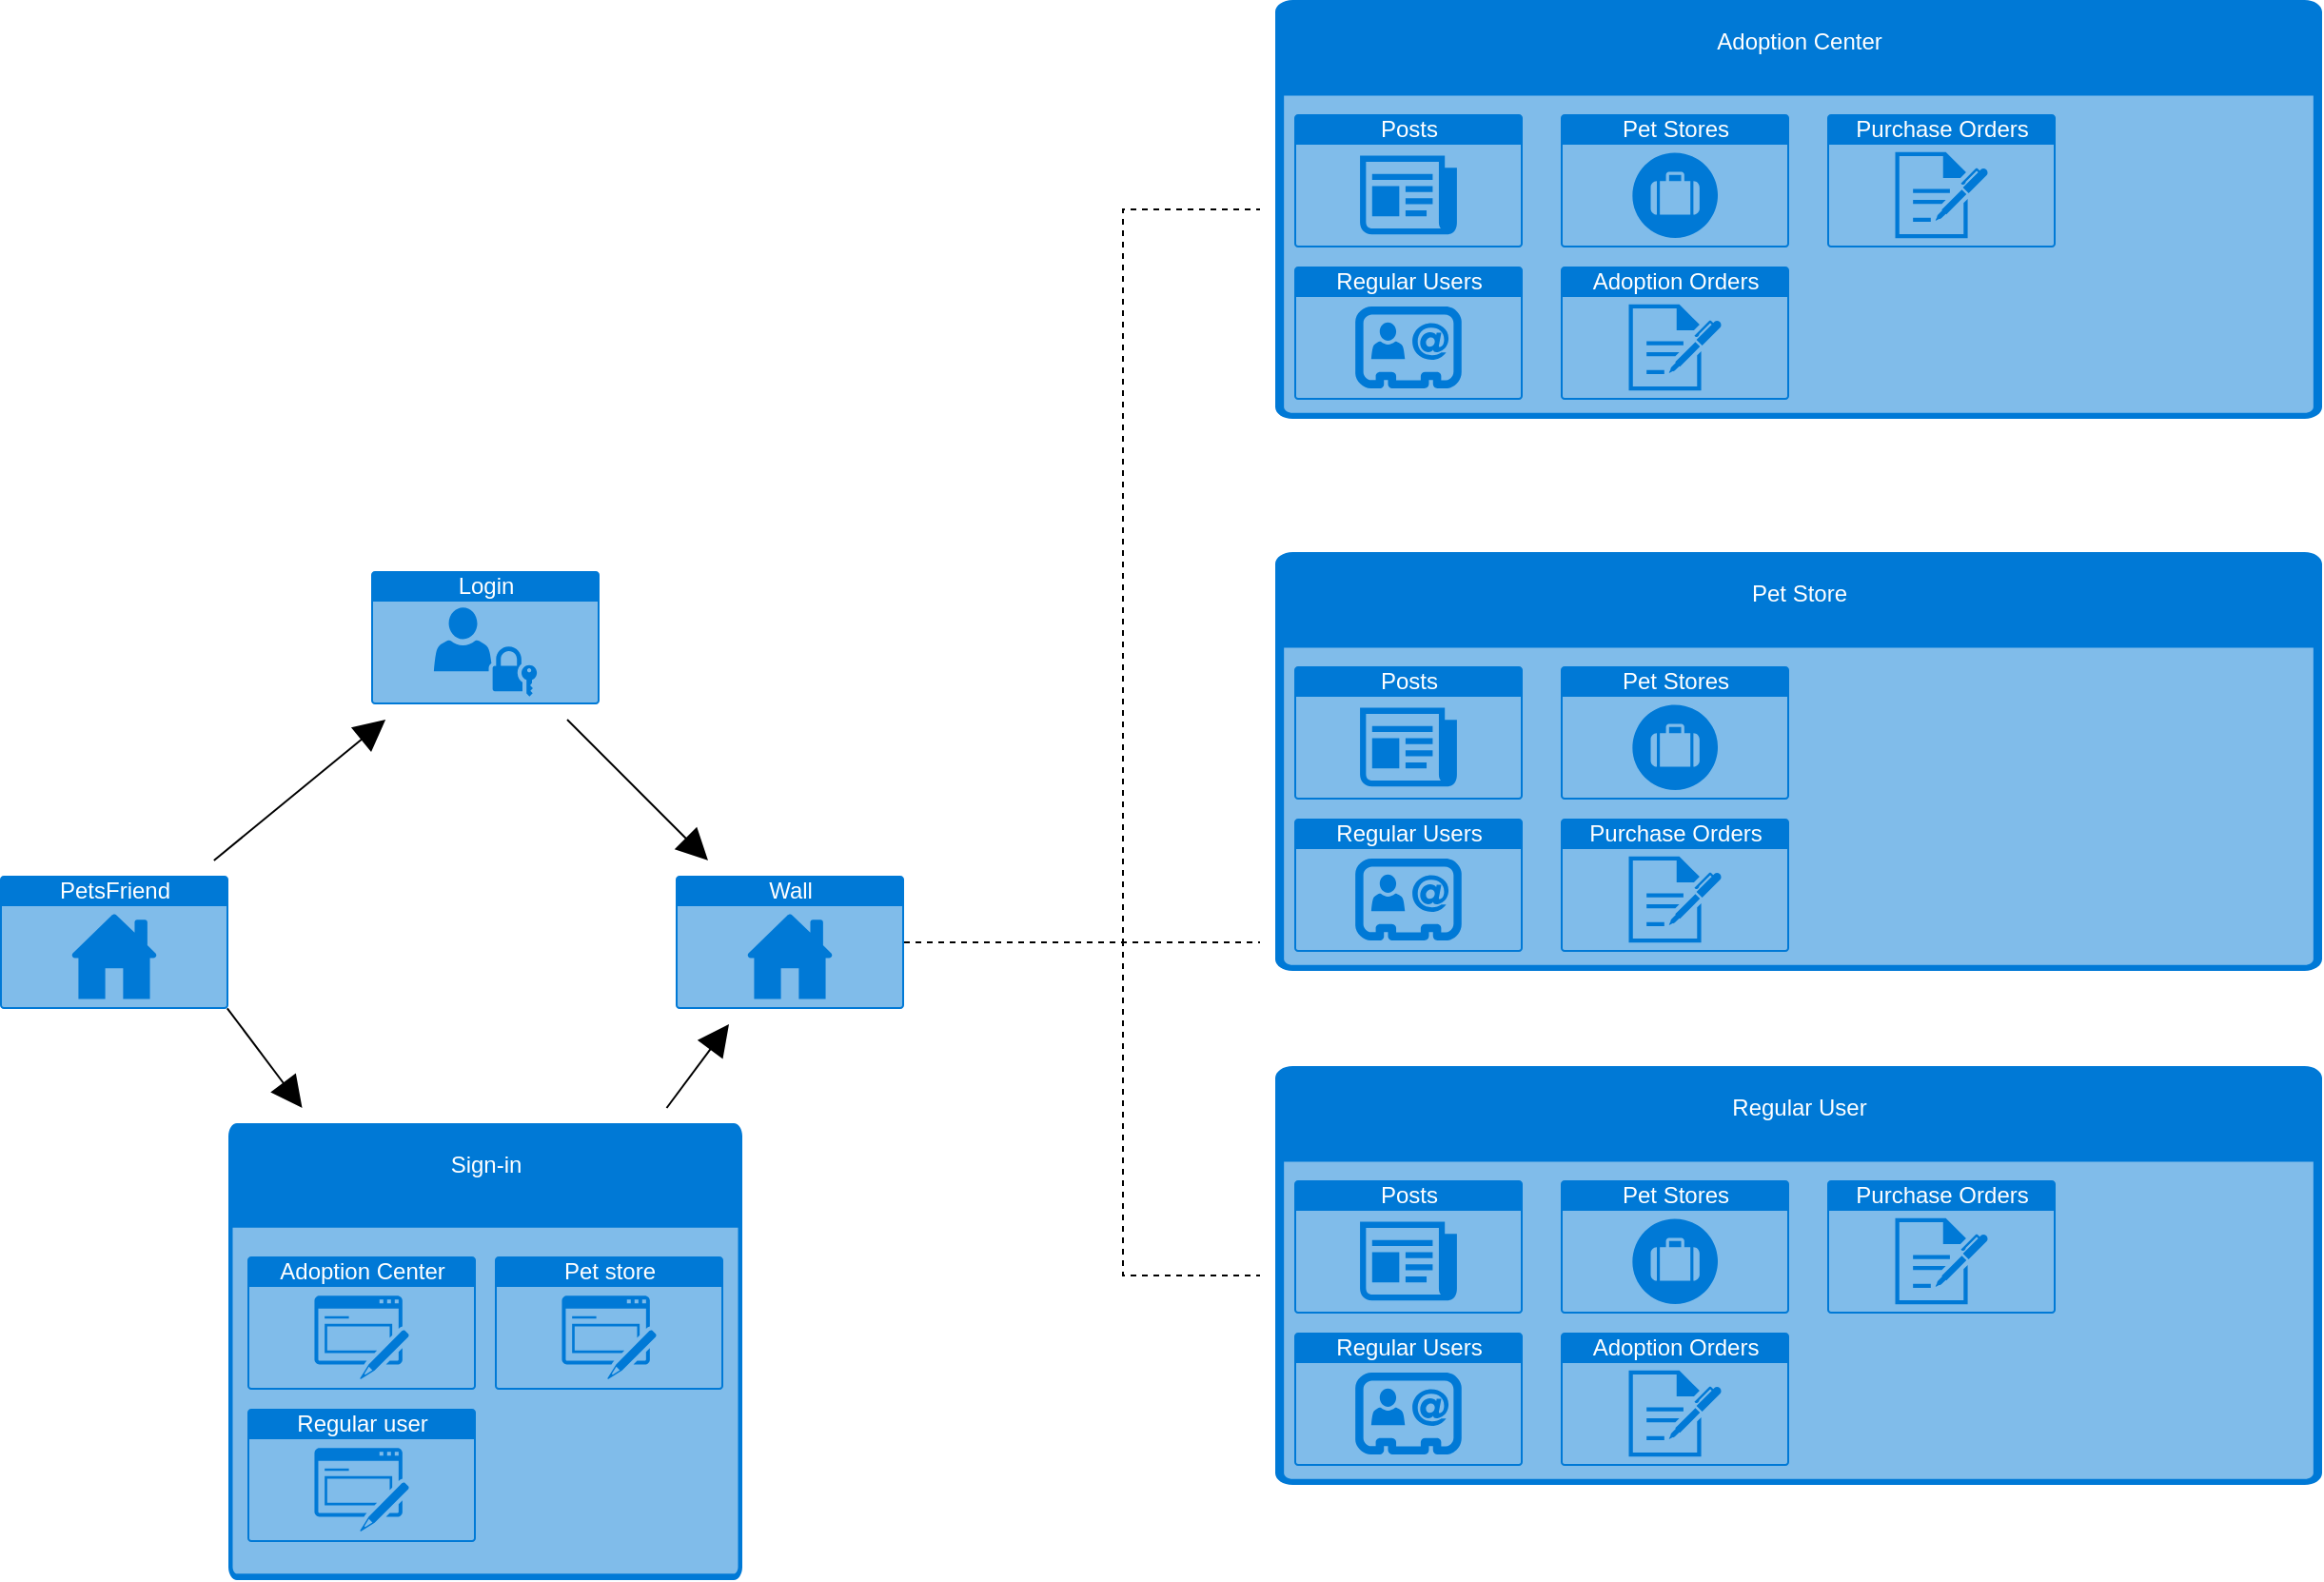 <mxfile version="20.8.10" type="device" pages="7"><diagram id="XhYYMNXtbBNGwYzzeAha" name="app-flow"><mxGraphModel dx="2871" dy="1034" grid="1" gridSize="10" guides="1" tooltips="1" connect="1" arrows="1" fold="1" page="0" pageScale="1" pageWidth="850" pageHeight="1100" background="none" math="0" shadow="0"><root><mxCell id="0"/><mxCell id="1" parent="0"/><mxCell id="f9twnIO1WC9RsFZnwiMt-5" style="edgeStyle=none;curved=1;rounded=0;orthogonalLoop=1;jettySize=auto;html=1;fontSize=12;endArrow=block;startSize=14;endSize=14;sourcePerimeterSpacing=8;targetPerimeterSpacing=8;endFill=1;" parent="1" source="f9twnIO1WC9RsFZnwiMt-1" target="8ESMCAn1QseLaP3FEqSL-4" edge="1"><mxGeometry relative="1" as="geometry"><mxPoint x="-655.764" y="358" as="targetPoint"/></mxGeometry></mxCell><mxCell id="f9twnIO1WC9RsFZnwiMt-6" style="edgeStyle=none;curved=1;rounded=0;orthogonalLoop=1;jettySize=auto;html=1;exitX=0.995;exitY=0.995;exitDx=0;exitDy=0;exitPerimeter=0;fontSize=12;endArrow=block;endFill=1;startSize=14;endSize=14;sourcePerimeterSpacing=8;targetPerimeterSpacing=8;" parent="1" source="f9twnIO1WC9RsFZnwiMt-1" target="xEbWk-VnijYk6PEnxYlv-2" edge="1"><mxGeometry relative="1" as="geometry"><mxPoint x="-639.4" y="600.35" as="targetPoint"/></mxGeometry></mxCell><mxCell id="f9twnIO1WC9RsFZnwiMt-1" value="PetsFriend" style="html=1;strokeColor=none;fillColor=#0079D6;labelPosition=center;verticalLabelPosition=middle;verticalAlign=top;align=center;fontSize=12;outlineConnect=0;spacingTop=-6;fontColor=#FFFFFF;sketch=0;shape=mxgraph.sitemap.home;" parent="1" vertex="1"><mxGeometry x="-820" y="470" width="120" height="70" as="geometry"/></mxCell><mxCell id="f9twnIO1WC9RsFZnwiMt-7" style="edgeStyle=none;curved=1;rounded=0;orthogonalLoop=1;jettySize=auto;html=1;fontSize=12;endArrow=block;endFill=1;startSize=14;endSize=14;sourcePerimeterSpacing=8;targetPerimeterSpacing=8;" parent="1" source="8ESMCAn1QseLaP3FEqSL-4" target="f9twnIO1WC9RsFZnwiMt-4" edge="1"><mxGeometry relative="1" as="geometry"><mxPoint x="-490.527" y="358" as="sourcePoint"/></mxGeometry></mxCell><mxCell id="EELAaPc__coH34jPQLLq-4" style="rounded=0;orthogonalLoop=1;jettySize=auto;html=1;fontSize=12;endArrow=block;endFill=1;startSize=14;endSize=14;sourcePerimeterSpacing=8;targetPerimeterSpacing=8;" parent="1" source="xEbWk-VnijYk6PEnxYlv-2" target="f9twnIO1WC9RsFZnwiMt-4" edge="1"><mxGeometry relative="1" as="geometry"><mxPoint x="-522.115" y="592" as="sourcePoint"/></mxGeometry></mxCell><mxCell id="f9twnIO1WC9RsFZnwiMt-25" style="edgeStyle=orthogonalEdgeStyle;rounded=0;orthogonalLoop=1;jettySize=auto;html=1;exitX=1;exitY=0.5;exitDx=0;exitDy=0;exitPerimeter=0;fontSize=12;endArrow=none;endFill=0;startSize=14;endSize=14;sourcePerimeterSpacing=8;targetPerimeterSpacing=8;dashed=1;" parent="1" source="f9twnIO1WC9RsFZnwiMt-4" target="f9twnIO1WC9RsFZnwiMt-16" edge="1"><mxGeometry relative="1" as="geometry"><Array as="points"><mxPoint x="-190" y="505"/><mxPoint x="-190" y="505"/></Array></mxGeometry></mxCell><mxCell id="f9twnIO1WC9RsFZnwiMt-26" style="edgeStyle=orthogonalEdgeStyle;rounded=0;orthogonalLoop=1;jettySize=auto;html=1;exitX=1;exitY=0.5;exitDx=0;exitDy=0;exitPerimeter=0;dashed=1;fontSize=12;endArrow=none;endFill=0;startSize=14;endSize=14;sourcePerimeterSpacing=8;targetPerimeterSpacing=8;" parent="1" source="f9twnIO1WC9RsFZnwiMt-4" target="f9twnIO1WC9RsFZnwiMt-13" edge="1"><mxGeometry relative="1" as="geometry"><Array as="points"><mxPoint x="-230" y="505"/><mxPoint x="-230" y="120"/></Array></mxGeometry></mxCell><mxCell id="f9twnIO1WC9RsFZnwiMt-27" style="edgeStyle=orthogonalEdgeStyle;rounded=0;orthogonalLoop=1;jettySize=auto;html=1;exitX=1;exitY=0.5;exitDx=0;exitDy=0;exitPerimeter=0;dashed=1;fontSize=12;endArrow=none;endFill=0;startSize=14;endSize=14;sourcePerimeterSpacing=8;targetPerimeterSpacing=8;" parent="1" source="f9twnIO1WC9RsFZnwiMt-4" target="f9twnIO1WC9RsFZnwiMt-21" edge="1"><mxGeometry relative="1" as="geometry"><Array as="points"><mxPoint x="-230" y="505"/><mxPoint x="-230" y="680"/></Array></mxGeometry></mxCell><mxCell id="f9twnIO1WC9RsFZnwiMt-4" value="Wall" style="html=1;strokeColor=none;fillColor=#0079D6;labelPosition=center;verticalLabelPosition=middle;verticalAlign=top;align=center;fontSize=12;outlineConnect=0;spacingTop=-6;fontColor=#FFFFFF;sketch=0;shape=mxgraph.sitemap.home;" parent="1" vertex="1"><mxGeometry x="-465" y="470" width="120" height="70" as="geometry"/></mxCell><UserObject label="&lt;br&gt;Regular User" link="data:page/id,WLUDIKSaEHU4GNjgMQaY" id="f9twnIO1WC9RsFZnwiMt-21"><mxCell style="html=1;strokeColor=none;fillColor=#0079D6;labelPosition=center;verticalLabelPosition=middle;verticalAlign=top;align=center;fontSize=12;outlineConnect=0;spacingTop=-6;fontColor=#FFFFFF;sketch=0;shape=mxgraph.sitemap.page;" parent="1" vertex="1"><mxGeometry x="-150" y="570" width="550" height="220" as="geometry"/></mxCell></UserObject><mxCell id="EELAaPc__coH34jPQLLq-1" value="Adoption Orders" style="html=1;strokeColor=none;fillColor=#0079D6;labelPosition=center;verticalLabelPosition=middle;verticalAlign=top;align=center;fontSize=12;outlineConnect=0;spacingTop=-6;fontColor=#FFFFFF;sketch=0;shape=mxgraph.sitemap.log;" parent="1" vertex="1"><mxGeometry y="710" width="120" height="70" as="geometry"/></mxCell><mxCell id="EELAaPc__coH34jPQLLq-2" value="Purchase Orders" style="html=1;strokeColor=none;fillColor=#0079D6;labelPosition=center;verticalLabelPosition=middle;verticalAlign=top;align=center;fontSize=12;outlineConnect=0;spacingTop=-6;fontColor=#FFFFFF;sketch=0;shape=mxgraph.sitemap.log;" parent="1" vertex="1"><mxGeometry x="140" y="630" width="120" height="70" as="geometry"/></mxCell><mxCell id="f9twnIO1WC9RsFZnwiMt-22" value="Posts" style="html=1;strokeColor=none;fillColor=#0079D6;labelPosition=center;verticalLabelPosition=middle;verticalAlign=top;align=center;fontSize=12;outlineConnect=0;spacingTop=-6;fontColor=#FFFFFF;sketch=0;shape=mxgraph.sitemap.news;" parent="1" vertex="1"><mxGeometry x="-140" y="630" width="120" height="70" as="geometry"/></mxCell><mxCell id="f9twnIO1WC9RsFZnwiMt-24" value="Pet Stores" style="html=1;strokeColor=none;fillColor=#0079D6;labelPosition=center;verticalLabelPosition=middle;verticalAlign=top;align=center;fontSize=12;outlineConnect=0;spacingTop=-6;fontColor=#FFFFFF;sketch=0;shape=mxgraph.sitemap.jobs;" parent="1" vertex="1"><mxGeometry y="630" width="120" height="70" as="geometry"/></mxCell><mxCell id="f9twnIO1WC9RsFZnwiMt-31" value="Regular Users" style="html=1;strokeColor=none;fillColor=#0079D6;labelPosition=center;verticalLabelPosition=middle;verticalAlign=top;align=center;fontSize=12;outlineConnect=0;spacingTop=-6;fontColor=#FFFFFF;sketch=0;shape=mxgraph.sitemap.contact;" parent="1" vertex="1"><mxGeometry x="-140" y="710" width="120" height="70" as="geometry"/></mxCell><UserObject label="&lt;br&gt;Adoption Center" link="data:page/id,oMwvT6UulrEn-JbpY2fJ" id="f9twnIO1WC9RsFZnwiMt-13"><mxCell style="html=1;strokeColor=none;fillColor=#0079D6;labelPosition=center;verticalLabelPosition=middle;verticalAlign=top;align=center;fontSize=12;outlineConnect=0;spacingTop=-6;fontColor=#FFFFFF;sketch=0;shape=mxgraph.sitemap.page;" parent="1" vertex="1"><mxGeometry x="-150" y="10" width="550" height="220" as="geometry"/></mxCell></UserObject><mxCell id="EELAaPc__coH34jPQLLq-3" value="Purchase Orders" style="html=1;strokeColor=none;fillColor=#0079D6;labelPosition=center;verticalLabelPosition=middle;verticalAlign=top;align=center;fontSize=12;outlineConnect=0;spacingTop=-6;fontColor=#FFFFFF;sketch=0;shape=mxgraph.sitemap.log;" parent="1" vertex="1"><mxGeometry x="140" y="70" width="120" height="70" as="geometry"/></mxCell><mxCell id="f9twnIO1WC9RsFZnwiMt-9" value="Posts" style="html=1;strokeColor=none;fillColor=#0079D6;labelPosition=center;verticalLabelPosition=middle;verticalAlign=top;align=center;fontSize=12;outlineConnect=0;spacingTop=-6;fontColor=#FFFFFF;sketch=0;shape=mxgraph.sitemap.news;" parent="1" vertex="1"><mxGeometry x="-140" y="70" width="120" height="70" as="geometry"/></mxCell><mxCell id="f9twnIO1WC9RsFZnwiMt-35" value="Adoption Orders" style="html=1;strokeColor=none;fillColor=#0079D6;labelPosition=center;verticalLabelPosition=middle;verticalAlign=top;align=center;fontSize=12;outlineConnect=0;spacingTop=-6;fontColor=#FFFFFF;sketch=0;shape=mxgraph.sitemap.log;" parent="1" vertex="1"><mxGeometry y="150" width="120" height="70" as="geometry"/></mxCell><mxCell id="f9twnIO1WC9RsFZnwiMt-12" value="Pet Stores" style="html=1;strokeColor=none;fillColor=#0079D6;labelPosition=center;verticalLabelPosition=middle;verticalAlign=top;align=center;fontSize=12;outlineConnect=0;spacingTop=-6;fontColor=#FFFFFF;sketch=0;shape=mxgraph.sitemap.jobs;" parent="1" vertex="1"><mxGeometry y="70" width="120" height="70" as="geometry"/></mxCell><mxCell id="f9twnIO1WC9RsFZnwiMt-28" value="Regular Users" style="html=1;strokeColor=none;fillColor=#0079D6;labelPosition=center;verticalLabelPosition=middle;verticalAlign=top;align=center;fontSize=12;outlineConnect=0;spacingTop=-6;fontColor=#FFFFFF;sketch=0;shape=mxgraph.sitemap.contact;" parent="1" vertex="1"><mxGeometry x="-140" y="150" width="120" height="70" as="geometry"/></mxCell><UserObject label="&lt;br&gt;Pet Store" link="data:page/id,3U9xMQGQ5PKEG_Xz1QKT" id="f9twnIO1WC9RsFZnwiMt-16"><mxCell style="html=1;strokeColor=none;fillColor=#0079D6;labelPosition=center;verticalLabelPosition=middle;verticalAlign=top;align=center;fontSize=12;outlineConnect=0;spacingTop=-6;fontColor=#FFFFFF;sketch=0;shape=mxgraph.sitemap.page;" parent="1" vertex="1"><mxGeometry x="-150" y="300" width="550" height="220" as="geometry"/></mxCell></UserObject><mxCell id="f9twnIO1WC9RsFZnwiMt-17" value="Posts" style="html=1;strokeColor=none;fillColor=#0079D6;labelPosition=center;verticalLabelPosition=middle;verticalAlign=top;align=center;fontSize=12;outlineConnect=0;spacingTop=-6;fontColor=#FFFFFF;sketch=0;shape=mxgraph.sitemap.news;" parent="1" vertex="1"><mxGeometry x="-140" y="360" width="120" height="70" as="geometry"/></mxCell><mxCell id="f9twnIO1WC9RsFZnwiMt-19" value="Pet Stores" style="html=1;strokeColor=none;fillColor=#0079D6;labelPosition=center;verticalLabelPosition=middle;verticalAlign=top;align=center;fontSize=12;outlineConnect=0;spacingTop=-6;fontColor=#FFFFFF;sketch=0;shape=mxgraph.sitemap.jobs;" parent="1" vertex="1"><mxGeometry y="360" width="120" height="70" as="geometry"/></mxCell><mxCell id="f9twnIO1WC9RsFZnwiMt-30" value="Regular Users" style="html=1;strokeColor=none;fillColor=#0079D6;labelPosition=center;verticalLabelPosition=middle;verticalAlign=top;align=center;fontSize=12;outlineConnect=0;spacingTop=-6;fontColor=#FFFFFF;sketch=0;shape=mxgraph.sitemap.contact;" parent="1" vertex="1"><mxGeometry x="-140" y="440" width="120" height="70" as="geometry"/></mxCell><mxCell id="f9twnIO1WC9RsFZnwiMt-36" value="Purchase Orders" style="html=1;strokeColor=none;fillColor=#0079D6;labelPosition=center;verticalLabelPosition=middle;verticalAlign=top;align=center;fontSize=12;outlineConnect=0;spacingTop=-6;fontColor=#FFFFFF;sketch=0;shape=mxgraph.sitemap.log;" parent="1" vertex="1"><mxGeometry y="440" width="120" height="70" as="geometry"/></mxCell><UserObject label="Login&lt;br&gt;" link="data:page/id,RC1oD8DJR6iTOR3PXbyl" id="8ESMCAn1QseLaP3FEqSL-4"><mxCell style="html=1;strokeColor=none;fillColor=#0079D6;labelPosition=center;verticalLabelPosition=middle;verticalAlign=top;align=center;fontSize=12;outlineConnect=0;spacingTop=-6;fontColor=#FFFFFF;sketch=0;shape=mxgraph.sitemap.login;" parent="1" vertex="1"><mxGeometry x="-625" y="310" width="120" height="70" as="geometry"/></mxCell></UserObject><UserObject label="&lt;br&gt;Sign-in" link="data:page/id,IbKB_2nTwvbXNYXeUi1A" id="xEbWk-VnijYk6PEnxYlv-2"><mxCell style="html=1;strokeColor=none;fillColor=#0079D6;labelPosition=center;verticalLabelPosition=middle;verticalAlign=top;align=center;fontSize=12;outlineConnect=0;spacingTop=-6;fontColor=#FFFFFF;sketch=0;shape=mxgraph.sitemap.page;" vertex="1" parent="1"><mxGeometry x="-700" y="600" width="270" height="240" as="geometry"/></mxCell></UserObject><UserObject label="Regular user" id="xEbWk-VnijYk6PEnxYlv-3"><mxCell style="html=1;strokeColor=none;fillColor=#0079D6;labelPosition=center;verticalLabelPosition=middle;verticalAlign=top;align=center;fontSize=12;outlineConnect=0;spacingTop=-6;fontColor=#FFFFFF;sketch=0;shape=mxgraph.sitemap.form;" vertex="1" parent="1"><mxGeometry x="-690" y="750" width="120" height="70" as="geometry"/></mxCell></UserObject><UserObject label="Pet store" id="xEbWk-VnijYk6PEnxYlv-4"><mxCell style="html=1;strokeColor=none;fillColor=#0079D6;labelPosition=center;verticalLabelPosition=middle;verticalAlign=top;align=center;fontSize=12;outlineConnect=0;spacingTop=-6;fontColor=#FFFFFF;sketch=0;shape=mxgraph.sitemap.form;" vertex="1" parent="1"><mxGeometry x="-560" y="670" width="120" height="70" as="geometry"/></mxCell></UserObject><UserObject label="Adoption Center" id="xEbWk-VnijYk6PEnxYlv-5"><mxCell style="html=1;strokeColor=none;fillColor=#0079D6;labelPosition=center;verticalLabelPosition=middle;verticalAlign=top;align=center;fontSize=12;outlineConnect=0;spacingTop=-6;fontColor=#FFFFFF;sketch=0;shape=mxgraph.sitemap.form;" vertex="1" parent="1"><mxGeometry x="-690" y="670" width="120" height="70" as="geometry"/></mxCell></UserObject></root></mxGraphModel></diagram><diagram id="lSaeyba_dzrBD6cTkaRa" name="home"><mxGraphModel dx="1420" dy="1679" grid="1" gridSize="10" guides="1" tooltips="1" connect="1" arrows="1" fold="1" page="0" pageScale="1" pageWidth="850" pageHeight="1100" math="0" shadow="0"><root><mxCell id="0"/><mxCell id="1" parent="0"/><mxCell id="zYfMOjj3-tyO_gqhMHiy-1" value="" style="strokeWidth=1;shadow=0;dashed=0;align=center;html=1;shape=mxgraph.mockup.containers.browserWindow;rSize=0;strokeColor=#666666;strokeColor2=#008cff;strokeColor3=#c4c4c4;mainText=,;recursiveResize=0;fontSize=16;aspect=fixed;" vertex="1" parent="1"><mxGeometry x="120" y="-458" width="1280" height="720" as="geometry"/></mxCell><mxCell id="zYfMOjj3-tyO_gqhMHiy-2" value="Page 1" style="strokeWidth=1;shadow=0;dashed=0;align=center;html=1;shape=mxgraph.mockup.containers.anchor;fontSize=17;fontColor=#666666;align=left;" vertex="1" parent="zYfMOjj3-tyO_gqhMHiy-1"><mxGeometry x="60" y="18" width="110" height="26" as="geometry"/></mxCell><mxCell id="zYfMOjj3-tyO_gqhMHiy-3" value="https://www.draw.io" style="strokeWidth=1;shadow=0;dashed=0;align=center;html=1;shape=mxgraph.mockup.containers.anchor;rSize=0;fontSize=17;fontColor=#666666;align=left;" vertex="1" parent="zYfMOjj3-tyO_gqhMHiy-1"><mxGeometry x="140" y="58" width="250" height="26" as="geometry"/></mxCell></root></mxGraphModel></diagram><diagram id="RC1oD8DJR6iTOR3PXbyl" name="login"><mxGraphModel dx="1893" dy="1972" grid="1" gridSize="10" guides="1" tooltips="1" connect="1" arrows="1" fold="1" page="0" pageScale="1" pageWidth="850" pageHeight="1100" math="0" shadow="0"><root><mxCell id="0"/><mxCell id="1" parent="0"/><mxCell id="nrL4Ladose7ePFBlFFW7-27" value="" style="strokeWidth=1;shadow=0;dashed=0;align=center;html=1;shape=mxgraph.mockup.containers.browserWindow;rSize=0;strokeColor=#666666;strokeColor2=#008cff;strokeColor3=#c4c4c4;mainText=,;recursiveResize=0;fontSize=16;aspect=fixed;" vertex="1" parent="1"><mxGeometry x="60" y="-458" width="1280" height="720" as="geometry"/></mxCell><mxCell id="nrL4Ladose7ePFBlFFW7-28" value="Page 1" style="strokeWidth=1;shadow=0;dashed=0;align=center;html=1;shape=mxgraph.mockup.containers.anchor;fontSize=17;fontColor=#666666;align=left;" vertex="1" parent="nrL4Ladose7ePFBlFFW7-27"><mxGeometry x="60" y="18" width="110" height="26" as="geometry"/></mxCell><mxCell id="nrL4Ladose7ePFBlFFW7-29" value="https://www.draw.io" style="strokeWidth=1;shadow=0;dashed=0;align=center;html=1;shape=mxgraph.mockup.containers.anchor;rSize=0;fontSize=17;fontColor=#666666;align=left;" vertex="1" parent="nrL4Ladose7ePFBlFFW7-27"><mxGeometry x="140" y="58" width="250" height="26" as="geometry"/></mxCell><mxCell id="nrL4Ladose7ePFBlFFW7-30" value="" style="verticalLabelPosition=bottom;shadow=0;dashed=0;align=center;html=1;verticalAlign=top;strokeWidth=1;shape=mxgraph.mockup.graphics.simpleIcon;strokeColor=#999999;fontSize=16;" vertex="1" parent="nrL4Ladose7ePFBlFFW7-27"><mxGeometry x="370" y="165" width="840" height="390" as="geometry"/></mxCell><mxCell id="nrL4Ladose7ePFBlFFW7-15" value="" style="strokeWidth=1;shadow=0;dashed=0;align=center;html=1;shape=mxgraph.mockup.forms.rrect;rSize=0;strokeColor=#999999;fillColor=#ffffff;fontSize=16;" vertex="1" parent="nrL4Ladose7ePFBlFFW7-27"><mxGeometry x="50" y="210" width="200" height="300" as="geometry"/></mxCell><mxCell id="nrL4Ladose7ePFBlFFW7-16" value="Sign In" style="strokeWidth=1;shadow=0;dashed=0;align=center;html=1;shape=mxgraph.mockup.forms.anchor;fontSize=12;fontColor=#666666;align=left;resizeWidth=1;spacingLeft=0;" vertex="1" parent="nrL4Ladose7ePFBlFFW7-15"><mxGeometry width="100" height="20" relative="1" as="geometry"><mxPoint x="10" y="10" as="offset"/></mxGeometry></mxCell><mxCell id="nrL4Ladose7ePFBlFFW7-17" value="" style="shape=line;strokeColor=#ddeeff;strokeWidth=2;html=1;resizeWidth=1;fontSize=16;" vertex="1" parent="nrL4Ladose7ePFBlFFW7-15"><mxGeometry width="180" height="10" relative="1" as="geometry"><mxPoint x="10" y="30" as="offset"/></mxGeometry></mxCell><mxCell id="nrL4Ladose7ePFBlFFW7-18" value="Email" style="strokeWidth=1;shadow=0;dashed=0;align=center;html=1;shape=mxgraph.mockup.forms.anchor;fontSize=12;fontColor=#666666;align=left;resizeWidth=1;spacingLeft=0;" vertex="1" parent="nrL4Ladose7ePFBlFFW7-15"><mxGeometry width="100" height="20" relative="1" as="geometry"><mxPoint x="10" y="40" as="offset"/></mxGeometry></mxCell><mxCell id="nrL4Ladose7ePFBlFFW7-19" value="Email" style="strokeWidth=1;shadow=0;dashed=0;align=center;html=1;shape=mxgraph.mockup.forms.rrect;rSize=0;strokeColor=#999999;fontColor=#666666;align=left;spacingLeft=5;resizeWidth=1;fontSize=16;" vertex="1" parent="nrL4Ladose7ePFBlFFW7-15"><mxGeometry width="150" height="25" relative="1" as="geometry"><mxPoint x="10" y="60" as="offset"/></mxGeometry></mxCell><mxCell id="nrL4Ladose7ePFBlFFW7-20" value="Password:" style="strokeWidth=1;shadow=0;dashed=0;align=center;html=1;shape=mxgraph.mockup.forms.anchor;fontSize=12;fontColor=#666666;align=left;resizeWidth=1;spacingLeft=0;" vertex="1" parent="nrL4Ladose7ePFBlFFW7-15"><mxGeometry width="100" height="20" relative="1" as="geometry"><mxPoint x="10" y="95" as="offset"/></mxGeometry></mxCell><mxCell id="nrL4Ladose7ePFBlFFW7-21" value="********" style="strokeWidth=1;shadow=0;dashed=0;align=center;html=1;shape=mxgraph.mockup.forms.rrect;rSize=0;strokeColor=#999999;fontColor=#666666;align=left;spacingLeft=5;resizeWidth=1;fontSize=16;" vertex="1" parent="nrL4Ladose7ePFBlFFW7-15"><mxGeometry width="150" height="25" relative="1" as="geometry"><mxPoint x="10" y="115" as="offset"/></mxGeometry></mxCell><mxCell id="nrL4Ladose7ePFBlFFW7-22" value="SIGN IN" style="strokeWidth=1;shadow=0;dashed=0;align=center;html=1;shape=mxgraph.mockup.forms.rrect;rSize=5;strokeColor=none;fontColor=#ffffff;fillColor=#66bbff;fontSize=16;fontStyle=1;" vertex="1" parent="nrL4Ladose7ePFBlFFW7-15"><mxGeometry y="1" width="80" height="30" relative="1" as="geometry"><mxPoint x="20" y="-150" as="offset"/></mxGeometry></mxCell><mxCell id="nrL4Ladose7ePFBlFFW7-23" value="Forgot Password?" style="strokeWidth=1;shadow=0;dashed=0;align=center;html=1;shape=mxgraph.mockup.forms.anchor;fontSize=12;fontColor=#9999ff;align=left;spacingLeft=0;fontStyle=4;resizeWidth=1;" vertex="1" parent="nrL4Ladose7ePFBlFFW7-15"><mxGeometry y="1" width="150" height="20" relative="1" as="geometry"><mxPoint x="10" y="-110" as="offset"/></mxGeometry></mxCell><mxCell id="nrL4Ladose7ePFBlFFW7-24" value="" style="shape=line;strokeColor=#ddeeff;strokeWidth=2;html=1;resizeWidth=1;fontSize=16;" vertex="1" parent="nrL4Ladose7ePFBlFFW7-15"><mxGeometry y="1" width="180" height="10" relative="1" as="geometry"><mxPoint x="10" y="-90" as="offset"/></mxGeometry></mxCell><mxCell id="nrL4Ladose7ePFBlFFW7-25" value="New User" style="strokeWidth=1;shadow=0;dashed=0;align=center;html=1;shape=mxgraph.mockup.forms.anchor;fontSize=12;fontColor=#666666;align=left;spacingLeft=0;resizeWidth=1;" vertex="1" parent="nrL4Ladose7ePFBlFFW7-15"><mxGeometry y="1" width="150" height="20" relative="1" as="geometry"><mxPoint x="10" y="-70" as="offset"/></mxGeometry></mxCell><mxCell id="nrL4Ladose7ePFBlFFW7-26" value="SIGN UP" style="strokeWidth=1;shadow=0;dashed=0;align=center;html=1;shape=mxgraph.mockup.forms.rrect;rSize=5;strokeColor=none;fontColor=#ffffff;fillColor=#66bbff;fontSize=16;fontStyle=1;" vertex="1" parent="nrL4Ladose7ePFBlFFW7-15"><mxGeometry y="1" width="80" height="30" relative="1" as="geometry"><mxPoint x="20" y="-50" as="offset"/></mxGeometry></mxCell></root></mxGraphModel></diagram><diagram id="IbKB_2nTwvbXNYXeUi1A" name="sign-in"><mxGraphModel dx="2585" dy="1352" grid="1" gridSize="10" guides="1" tooltips="1" connect="1" arrows="1" fold="1" page="0" pageScale="1" pageWidth="850" pageHeight="1100" math="0" shadow="0"><root><mxCell id="0"/><mxCell id="1" parent="0"/><mxCell id="gC4914ikDdb_RuUp5Tf1-1" value="z" style="strokeWidth=1;shadow=0;dashed=0;align=center;html=1;shape=mxgraph.mockup.containers.browserWindow;rSize=0;strokeColor=#666666;strokeColor2=#008cff;strokeColor3=#c4c4c4;mainText=,;recursiveResize=0;fontSize=16;aspect=fixed;fontColor=#666666;" vertex="1" parent="1"><mxGeometry x="-220" y="30" width="1280" height="720" as="geometry"/></mxCell><mxCell id="gC4914ikDdb_RuUp5Tf1-2" value="Page 1" style="strokeWidth=1;shadow=0;dashed=0;align=center;html=1;shape=mxgraph.mockup.containers.anchor;fontSize=17;fontColor=#666666;align=left;" vertex="1" parent="gC4914ikDdb_RuUp5Tf1-1"><mxGeometry x="60" y="12" width="110" height="26" as="geometry"/></mxCell><mxCell id="gC4914ikDdb_RuUp5Tf1-3" value="https://www.draw.io" style="strokeWidth=1;shadow=0;dashed=0;align=center;html=1;shape=mxgraph.mockup.containers.anchor;rSize=0;fontSize=17;fontColor=#666666;align=left;" vertex="1" parent="gC4914ikDdb_RuUp5Tf1-1"><mxGeometry x="130" y="60" width="250" height="26" as="geometry"/></mxCell><mxCell id="eqSuiPDS3Iow-3R76SPX-7" value="User" style="strokeWidth=1;shadow=0;dashed=0;align=center;html=1;shape=mxgraph.mockup.forms.uRect;fontSize=17;fontColor=#FFFFFF;align=left;spacingLeft=5;strokeColor=#008CFF;fillColor=#008CFF;" vertex="1" parent="gC4914ikDdb_RuUp5Tf1-1"><mxGeometry x="40" y="195" width="70" height="30" as="geometry"/></mxCell><mxCell id="eqSuiPDS3Iow-3R76SPX-8" value="Adoption Center" style="strokeWidth=1;shadow=0;dashed=0;align=center;html=1;shape=mxgraph.mockup.forms.uRect;fontSize=17;fontColor=#666666;align=left;spacingLeft=5;strokeColor=#666666;fillColor=#18141D;" vertex="1" parent="gC4914ikDdb_RuUp5Tf1-1"><mxGeometry x="115" y="195" width="145" height="30" as="geometry"/></mxCell><mxCell id="eqSuiPDS3Iow-3R76SPX-9" value="Pet Store" style="strokeWidth=1;shadow=0;dashed=0;align=center;html=1;shape=mxgraph.mockup.forms.uRect;fontSize=17;fontColor=#666666;align=left;spacingLeft=5;strokeColor=#666666;" vertex="1" parent="gC4914ikDdb_RuUp5Tf1-1"><mxGeometry x="260" y="195" width="90" height="30" as="geometry"/></mxCell><mxCell id="-hPsVuMNk5MK5JpB8GNM-6" value="" style="strokeWidth=1;shadow=0;dashed=0;align=center;html=1;shape=mxgraph.mockup.containers.rrect;rSize=0;strokeColor=#666666;fontColor=#666666;fontSize=17;verticalAlign=top;whiteSpace=wrap;fillColor=#ffffff;spacingTop=32;" vertex="1" parent="gC4914ikDdb_RuUp5Tf1-1"><mxGeometry x="40" y="225" width="315" height="300" as="geometry"/></mxCell><mxCell id="-hPsVuMNk5MK5JpB8GNM-7" value="Information" style="strokeWidth=1;shadow=0;dashed=0;align=center;html=1;shape=mxgraph.mockup.containers.rrect;rSize=0;fontSize=17;fontColor=#666666;strokeColor=#666666;align=left;spacingLeft=8;fillColor=none;resizeWidth=1;" vertex="1" parent="-hPsVuMNk5MK5JpB8GNM-6"><mxGeometry width="315" height="30" relative="1" as="geometry"/></mxCell><mxCell id="-hPsVuMNk5MK5JpB8GNM-9" value="Cancel" style="strokeWidth=1;shadow=0;dashed=0;align=center;html=1;shape=mxgraph.mockup.containers.rrect;rSize=0;fontSize=16;fontColor=#666666;strokeColor=#c4c4c4;whiteSpace=wrap;fillColor=none;" vertex="1" parent="-hPsVuMNk5MK5JpB8GNM-6"><mxGeometry x="0.25" y="1" width="90" height="25" relative="1" as="geometry"><mxPoint x="-47" y="-60" as="offset"/></mxGeometry></mxCell><mxCell id="-hPsVuMNk5MK5JpB8GNM-10" value="Sign In" style="strokeWidth=1;shadow=0;dashed=0;align=center;html=1;shape=mxgraph.mockup.containers.rrect;rSize=0;fontSize=16;fontColor=#666666;strokeColor=#c4c4c4;whiteSpace=wrap;fillColor=none;" vertex="1" parent="-hPsVuMNk5MK5JpB8GNM-6"><mxGeometry x="0.75" y="1" width="90" height="25" relative="1" as="geometry"><mxPoint x="-62" y="-60" as="offset"/></mxGeometry></mxCell><mxCell id="-hPsVuMNk5MK5JpB8GNM-11" value="Line 1" style="strokeWidth=1;shadow=0;dashed=0;align=center;html=1;shape=mxgraph.mockup.text.textBox;fontColor=#666666;align=left;fontSize=17;spacingLeft=4;spacingTop=-3;strokeColor=#666666;mainText=;fillColor=#008CFF;gradientColor=none;" vertex="1" parent="-hPsVuMNk5MK5JpB8GNM-6"><mxGeometry x="14.104" y="50" width="108.134" height="30" as="geometry"/></mxCell><mxCell id="-hPsVuMNk5MK5JpB8GNM-12" value="Line 1" style="strokeWidth=1;shadow=0;dashed=0;align=center;html=1;shape=mxgraph.mockup.text.textBox;fontColor=#666666;align=left;fontSize=17;spacingLeft=4;spacingTop=-3;strokeColor=#666666;mainText=;fillColor=#008CFF;gradientColor=none;" vertex="1" parent="-hPsVuMNk5MK5JpB8GNM-6"><mxGeometry x="141.045" y="50" width="141.045" height="30" as="geometry"/></mxCell><mxCell id="-hPsVuMNk5MK5JpB8GNM-13" value="Line 1" style="strokeWidth=1;shadow=0;dashed=0;align=center;html=1;shape=mxgraph.mockup.text.textBox;fontColor=#666666;align=left;fontSize=17;spacingLeft=4;spacingTop=-3;strokeColor=#666666;mainText=;fillColor=#008CFF;gradientColor=none;" vertex="1" parent="-hPsVuMNk5MK5JpB8GNM-6"><mxGeometry x="14.104" y="100" width="267.985" height="30" as="geometry"/></mxCell><mxCell id="-hPsVuMNk5MK5JpB8GNM-14" value="Line 1" style="strokeWidth=1;shadow=0;dashed=0;align=center;html=1;shape=mxgraph.mockup.text.textBox;fontColor=#666666;align=left;fontSize=17;spacingLeft=4;spacingTop=-3;strokeColor=#666666;mainText=;fillColor=#008CFF;gradientColor=none;" vertex="1" parent="-hPsVuMNk5MK5JpB8GNM-6"><mxGeometry x="14.104" y="150" width="141.045" height="30" as="geometry"/></mxCell><mxCell id="-hPsVuMNk5MK5JpB8GNM-15" value="Option 1" style="strokeWidth=1;shadow=0;dashed=0;align=center;html=1;shape=mxgraph.mockup.forms.comboBox;strokeColor=#999999;fillColor=#ddeeff;align=left;fillColor2=#aaddff;mainText=;fontColor=#666666;fontSize=17;spacingLeft=3;" vertex="1" parent="-hPsVuMNk5MK5JpB8GNM-6"><mxGeometry x="173.955" y="150" width="117.537" height="30" as="geometry"/></mxCell><mxCell id="-hPsVuMNk5MK5JpB8GNM-21" value="" style="verticalLabelPosition=bottom;shadow=0;dashed=0;align=center;html=1;verticalAlign=top;strokeWidth=1;shape=mxgraph.mockup.navigation.pageControl;fillColor=#999999;strokeColor=#ddeeff;fontSize=16;fontColor=#FFFFFF;" vertex="1" parent="-hPsVuMNk5MK5JpB8GNM-6"><mxGeometry x="107.5" y="190" width="100" height="30" as="geometry"/></mxCell><mxCell id="iiFW0a6kvdZsTB7zUALF-1" value="" style="verticalLabelPosition=bottom;shadow=0;dashed=0;align=center;html=1;verticalAlign=top;strokeWidth=1;shape=mxgraph.mockup.graphics.simpleIcon;strokeColor=#999999;fontSize=16;" vertex="1" parent="gC4914ikDdb_RuUp5Tf1-1"><mxGeometry x="400" y="165" width="840" height="390" as="geometry"/></mxCell><mxCell id="eqSuiPDS3Iow-3R76SPX-10" value="" style="strokeWidth=1;shadow=0;dashed=0;align=center;html=1;shape=mxgraph.mockup.containers.browserWindow;rSize=0;strokeColor=#666666;strokeColor2=#008cff;strokeColor3=#c4c4c4;mainText=,;recursiveResize=0;fontSize=16;aspect=fixed;fontColor=#666666;" vertex="1" parent="1"><mxGeometry x="-210" y="790" width="1280" height="720" as="geometry"/></mxCell><mxCell id="eqSuiPDS3Iow-3R76SPX-11" value="Page 1" style="strokeWidth=1;shadow=0;dashed=0;align=center;html=1;shape=mxgraph.mockup.containers.anchor;fontSize=17;fontColor=#666666;align=left;" vertex="1" parent="eqSuiPDS3Iow-3R76SPX-10"><mxGeometry x="60" y="12" width="110" height="26" as="geometry"/></mxCell><mxCell id="eqSuiPDS3Iow-3R76SPX-12" value="https://www.draw.io" style="strokeWidth=1;shadow=0;dashed=0;align=center;html=1;shape=mxgraph.mockup.containers.anchor;rSize=0;fontSize=17;fontColor=#666666;align=left;" vertex="1" parent="eqSuiPDS3Iow-3R76SPX-10"><mxGeometry x="130" y="60" width="250" height="26" as="geometry"/></mxCell><mxCell id="eqSuiPDS3Iow-3R76SPX-13" value="User" style="strokeWidth=1;shadow=0;dashed=0;align=center;html=1;shape=mxgraph.mockup.forms.uRect;fontSize=17;fontColor=#666666;align=left;spacingLeft=5;strokeColor=#666666;fillColor=#18141D;" vertex="1" parent="eqSuiPDS3Iow-3R76SPX-10"><mxGeometry x="20" y="130" width="70" height="30" as="geometry"/></mxCell><mxCell id="eqSuiPDS3Iow-3R76SPX-14" value="Adoption Center" style="strokeWidth=1;shadow=0;dashed=0;align=center;html=1;shape=mxgraph.mockup.forms.uRect;fontSize=17;fontColor=#666666;align=left;spacingLeft=5;strokeColor=#666666;fillColor=#18141D;" vertex="1" parent="eqSuiPDS3Iow-3R76SPX-10"><mxGeometry x="95" y="130" width="145" height="30" as="geometry"/></mxCell><mxCell id="eqSuiPDS3Iow-3R76SPX-15" value="Pet Store" style="strokeWidth=1;shadow=0;dashed=0;align=center;html=1;shape=mxgraph.mockup.forms.uRect;fontSize=17;fontColor=#FFFFFF;align=left;spacingLeft=5;strokeColor=#008CFF;gradientColor=none;fillColor=#008CFF;" vertex="1" parent="eqSuiPDS3Iow-3R76SPX-10"><mxGeometry x="240" y="130" width="90" height="30" as="geometry"/></mxCell><mxCell id="-hPsVuMNk5MK5JpB8GNM-32" value="" style="strokeWidth=1;shadow=0;dashed=0;align=center;html=1;shape=mxgraph.mockup.containers.rrect;rSize=0;strokeColor=#666666;fontColor=#666666;fontSize=17;verticalAlign=top;whiteSpace=wrap;fillColor=#ffffff;spacingTop=32;" vertex="1" parent="eqSuiPDS3Iow-3R76SPX-10"><mxGeometry x="20" y="160" width="315" height="520" as="geometry"/></mxCell><mxCell id="-hPsVuMNk5MK5JpB8GNM-33" value="Information" style="strokeWidth=1;shadow=0;dashed=0;align=center;html=1;shape=mxgraph.mockup.containers.rrect;rSize=0;fontSize=17;fontColor=#666666;strokeColor=#666666;align=left;spacingLeft=8;fillColor=none;resizeWidth=1;" vertex="1" parent="-hPsVuMNk5MK5JpB8GNM-32"><mxGeometry width="315" height="30" relative="1" as="geometry"/></mxCell><mxCell id="-hPsVuMNk5MK5JpB8GNM-34" value="Cancel" style="strokeWidth=1;shadow=0;dashed=0;align=center;html=1;shape=mxgraph.mockup.containers.rrect;rSize=0;fontSize=16;fontColor=#666666;strokeColor=#c4c4c4;whiteSpace=wrap;fillColor=none;" vertex="1" parent="-hPsVuMNk5MK5JpB8GNM-32"><mxGeometry x="0.25" y="1" width="90" height="25" relative="1" as="geometry"><mxPoint x="-47" y="-60" as="offset"/></mxGeometry></mxCell><mxCell id="-hPsVuMNk5MK5JpB8GNM-35" value="Sign In" style="strokeWidth=1;shadow=0;dashed=0;align=center;html=1;shape=mxgraph.mockup.containers.rrect;rSize=0;fontSize=16;fontColor=#666666;strokeColor=#c4c4c4;whiteSpace=wrap;fillColor=none;" vertex="1" parent="-hPsVuMNk5MK5JpB8GNM-32"><mxGeometry x="0.75" y="1" width="90" height="25" relative="1" as="geometry"><mxPoint x="-62" y="-60" as="offset"/></mxGeometry></mxCell><mxCell id="-hPsVuMNk5MK5JpB8GNM-36" value="Line 1" style="strokeWidth=1;shadow=0;dashed=0;align=center;html=1;shape=mxgraph.mockup.text.textBox;fontColor=#666666;align=left;fontSize=17;spacingLeft=4;spacingTop=-3;strokeColor=#666666;mainText=;fillColor=#008CFF;gradientColor=none;" vertex="1" parent="-hPsVuMNk5MK5JpB8GNM-32"><mxGeometry x="14.09" y="40" width="108.13" height="30" as="geometry"/></mxCell><mxCell id="-hPsVuMNk5MK5JpB8GNM-37" value="Line 1" style="strokeWidth=1;shadow=0;dashed=0;align=center;html=1;shape=mxgraph.mockup.text.textBox;fontColor=#666666;align=left;fontSize=17;spacingLeft=4;spacingTop=-3;strokeColor=#666666;mainText=;fillColor=#008CFF;gradientColor=none;" vertex="1" parent="-hPsVuMNk5MK5JpB8GNM-32"><mxGeometry x="141.04" y="40" width="141.04" height="30" as="geometry"/></mxCell><mxCell id="-hPsVuMNk5MK5JpB8GNM-38" value="Line 1" style="strokeWidth=1;shadow=0;dashed=0;align=center;html=1;shape=mxgraph.mockup.text.textBox;fontColor=#666666;align=left;fontSize=17;spacingLeft=4;spacingTop=-3;strokeColor=#666666;mainText=;fillColor=#008CFF;gradientColor=none;" vertex="1" parent="-hPsVuMNk5MK5JpB8GNM-32"><mxGeometry x="14.09" y="80" width="267.99" height="30" as="geometry"/></mxCell><mxCell id="-hPsVuMNk5MK5JpB8GNM-39" value="Line 1" style="strokeWidth=1;shadow=0;dashed=0;align=center;html=1;shape=mxgraph.mockup.text.textBox;fontColor=#666666;align=left;fontSize=17;spacingLeft=4;spacingTop=-3;strokeColor=#666666;mainText=;fillColor=#008CFF;gradientColor=none;" vertex="1" parent="-hPsVuMNk5MK5JpB8GNM-32"><mxGeometry x="14.09" y="120" width="141.04" height="30" as="geometry"/></mxCell><mxCell id="-hPsVuMNk5MK5JpB8GNM-40" value="Option 1" style="strokeWidth=1;shadow=0;dashed=0;align=center;html=1;shape=mxgraph.mockup.forms.comboBox;strokeColor=#999999;fillColor=#ddeeff;align=left;fillColor2=#aaddff;mainText=;fontColor=#666666;fontSize=17;spacingLeft=3;" vertex="1" parent="-hPsVuMNk5MK5JpB8GNM-32"><mxGeometry x="164.545" y="120" width="117.537" height="30" as="geometry"/></mxCell><mxCell id="-hPsVuMNk5MK5JpB8GNM-41" value="" style="verticalLabelPosition=bottom;shadow=0;dashed=0;align=center;html=1;verticalAlign=top;strokeWidth=1;shape=mxgraph.mockup.navigation.pageControl;fillColor=#999999;strokeColor=#ddeeff;fontSize=16;fontColor=#FFFFFF;" vertex="1" parent="-hPsVuMNk5MK5JpB8GNM-32"><mxGeometry x="98.08" y="170.003" width="100" height="52" as="geometry"/></mxCell><mxCell id="iiFW0a6kvdZsTB7zUALF-3" value="" style="verticalLabelPosition=bottom;shadow=0;dashed=0;align=center;html=1;verticalAlign=top;strokeWidth=1;shape=mxgraph.mockup.graphics.simpleIcon;strokeColor=#999999;fontSize=16;" vertex="1" parent="eqSuiPDS3Iow-3R76SPX-10"><mxGeometry x="410" y="165" width="840" height="390" as="geometry"/></mxCell><mxCell id="eqSuiPDS3Iow-3R76SPX-16" value="" style="strokeWidth=1;shadow=0;dashed=0;align=center;html=1;shape=mxgraph.mockup.containers.browserWindow;rSize=0;strokeColor=#666666;strokeColor2=#008cff;strokeColor3=#c4c4c4;mainText=,;recursiveResize=0;fontSize=16;aspect=fixed;fontColor=#666666;" vertex="1" parent="1"><mxGeometry x="1110" y="30" width="1280" height="740" as="geometry"/></mxCell><mxCell id="eqSuiPDS3Iow-3R76SPX-17" value="Page 1" style="strokeWidth=1;shadow=0;dashed=0;align=center;html=1;shape=mxgraph.mockup.containers.anchor;fontSize=17;fontColor=#666666;align=left;" vertex="1" parent="eqSuiPDS3Iow-3R76SPX-16"><mxGeometry x="60" y="12" width="110" height="26" as="geometry"/></mxCell><mxCell id="eqSuiPDS3Iow-3R76SPX-18" value="https://www.draw.io" style="strokeWidth=1;shadow=0;dashed=0;align=center;html=1;shape=mxgraph.mockup.containers.anchor;rSize=0;fontSize=17;fontColor=#666666;align=left;" vertex="1" parent="eqSuiPDS3Iow-3R76SPX-16"><mxGeometry x="130" y="60" width="250" height="26" as="geometry"/></mxCell><mxCell id="eqSuiPDS3Iow-3R76SPX-19" value="User" style="strokeWidth=1;shadow=0;dashed=0;align=center;html=1;shape=mxgraph.mockup.forms.uRect;fontSize=17;fontColor=#666666;align=left;spacingLeft=5;strokeColor=#666666;fillColor=#18141D;" vertex="1" parent="eqSuiPDS3Iow-3R76SPX-16"><mxGeometry x="40" y="130" width="70" height="30" as="geometry"/></mxCell><mxCell id="eqSuiPDS3Iow-3R76SPX-20" value="Adoption Center" style="strokeWidth=1;shadow=0;dashed=0;align=center;html=1;shape=mxgraph.mockup.forms.uRect;fontSize=17;fontColor=#FFFFFF;align=left;spacingLeft=5;strokeColor=#008CFF;fillColor=#008CFF;" vertex="1" parent="eqSuiPDS3Iow-3R76SPX-16"><mxGeometry x="115" y="130" width="145" height="30" as="geometry"/></mxCell><mxCell id="eqSuiPDS3Iow-3R76SPX-21" value="Pet Store" style="strokeWidth=1;shadow=0;dashed=0;align=center;html=1;shape=mxgraph.mockup.forms.uRect;fontSize=17;fontColor=#666666;align=left;spacingLeft=5;strokeColor=#666666;" vertex="1" parent="eqSuiPDS3Iow-3R76SPX-16"><mxGeometry x="260" y="130" width="90" height="30" as="geometry"/></mxCell><mxCell id="iiFW0a6kvdZsTB7zUALF-2" value="" style="verticalLabelPosition=bottom;shadow=0;dashed=0;align=center;html=1;verticalAlign=top;strokeWidth=1;shape=mxgraph.mockup.graphics.simpleIcon;strokeColor=#999999;fontSize=16;" vertex="1" parent="eqSuiPDS3Iow-3R76SPX-16"><mxGeometry x="410" y="165" width="840" height="390" as="geometry"/></mxCell><mxCell id="2LY-eq1dTMKZ36NEB6At-1" value="" style="strokeWidth=1;shadow=0;dashed=0;align=center;html=1;shape=mxgraph.mockup.containers.rrect;rSize=0;strokeColor=#666666;fontColor=#666666;fontSize=17;verticalAlign=top;whiteSpace=wrap;fillColor=#ffffff;spacingTop=32;" vertex="1" parent="eqSuiPDS3Iow-3R76SPX-16"><mxGeometry x="40" y="155" width="315" height="520" as="geometry"/></mxCell><mxCell id="2LY-eq1dTMKZ36NEB6At-2" value="Information" style="strokeWidth=1;shadow=0;dashed=0;align=center;html=1;shape=mxgraph.mockup.containers.rrect;rSize=0;fontSize=17;fontColor=#666666;strokeColor=#666666;align=left;spacingLeft=8;fillColor=none;resizeWidth=1;" vertex="1" parent="2LY-eq1dTMKZ36NEB6At-1"><mxGeometry width="315" height="30" relative="1" as="geometry"/></mxCell><mxCell id="2LY-eq1dTMKZ36NEB6At-3" value="Cancel" style="strokeWidth=1;shadow=0;dashed=0;align=center;html=1;shape=mxgraph.mockup.containers.rrect;rSize=0;fontSize=16;fontColor=#666666;strokeColor=#c4c4c4;whiteSpace=wrap;fillColor=none;" vertex="1" parent="2LY-eq1dTMKZ36NEB6At-1"><mxGeometry x="0.25" y="1" width="90" height="25" relative="1" as="geometry"><mxPoint x="-47" y="-60" as="offset"/></mxGeometry></mxCell><mxCell id="2LY-eq1dTMKZ36NEB6At-4" value="Sign In" style="strokeWidth=1;shadow=0;dashed=0;align=center;html=1;shape=mxgraph.mockup.containers.rrect;rSize=0;fontSize=16;fontColor=#666666;strokeColor=#c4c4c4;whiteSpace=wrap;fillColor=none;" vertex="1" parent="2LY-eq1dTMKZ36NEB6At-1"><mxGeometry x="0.75" y="1" width="90" height="25" relative="1" as="geometry"><mxPoint x="-62" y="-60" as="offset"/></mxGeometry></mxCell><mxCell id="2LY-eq1dTMKZ36NEB6At-5" value="Line 1" style="strokeWidth=1;shadow=0;dashed=0;align=center;html=1;shape=mxgraph.mockup.text.textBox;fontColor=#666666;align=left;fontSize=17;spacingLeft=4;spacingTop=-3;strokeColor=#666666;mainText=;fillColor=#008CFF;gradientColor=none;" vertex="1" parent="2LY-eq1dTMKZ36NEB6At-1"><mxGeometry x="14.09" y="40" width="108.13" height="30" as="geometry"/></mxCell><mxCell id="2LY-eq1dTMKZ36NEB6At-6" value="Line 1" style="strokeWidth=1;shadow=0;dashed=0;align=center;html=1;shape=mxgraph.mockup.text.textBox;fontColor=#666666;align=left;fontSize=17;spacingLeft=4;spacingTop=-3;strokeColor=#666666;mainText=;fillColor=#008CFF;gradientColor=none;" vertex="1" parent="2LY-eq1dTMKZ36NEB6At-1"><mxGeometry x="141.04" y="40" width="141.04" height="30" as="geometry"/></mxCell><mxCell id="2LY-eq1dTMKZ36NEB6At-7" value="Line 1" style="strokeWidth=1;shadow=0;dashed=0;align=center;html=1;shape=mxgraph.mockup.text.textBox;fontColor=#666666;align=left;fontSize=17;spacingLeft=4;spacingTop=-3;strokeColor=#666666;mainText=;fillColor=#008CFF;gradientColor=none;" vertex="1" parent="2LY-eq1dTMKZ36NEB6At-1"><mxGeometry x="14.09" y="80" width="267.99" height="30" as="geometry"/></mxCell><mxCell id="2LY-eq1dTMKZ36NEB6At-8" value="Line 1" style="strokeWidth=1;shadow=0;dashed=0;align=center;html=1;shape=mxgraph.mockup.text.textBox;fontColor=#666666;align=left;fontSize=17;spacingLeft=4;spacingTop=-3;strokeColor=#666666;mainText=;fillColor=#008CFF;gradientColor=none;" vertex="1" parent="2LY-eq1dTMKZ36NEB6At-1"><mxGeometry x="14.09" y="120" width="141.04" height="30" as="geometry"/></mxCell><mxCell id="2LY-eq1dTMKZ36NEB6At-9" value="Option 1" style="strokeWidth=1;shadow=0;dashed=0;align=center;html=1;shape=mxgraph.mockup.forms.comboBox;strokeColor=#999999;fillColor=#ddeeff;align=left;fillColor2=#aaddff;mainText=;fontColor=#666666;fontSize=17;spacingLeft=3;" vertex="1" parent="2LY-eq1dTMKZ36NEB6At-1"><mxGeometry x="164.545" y="120" width="117.537" height="30" as="geometry"/></mxCell><mxCell id="2LY-eq1dTMKZ36NEB6At-10" value="" style="verticalLabelPosition=bottom;shadow=0;dashed=0;align=center;html=1;verticalAlign=top;strokeWidth=1;shape=mxgraph.mockup.navigation.pageControl;fillColor=#999999;strokeColor=#ddeeff;fontSize=16;fontColor=#FFFFFF;" vertex="1" parent="2LY-eq1dTMKZ36NEB6At-1"><mxGeometry x="98.08" y="170.003" width="100" height="52" as="geometry"/></mxCell></root></mxGraphModel></diagram><diagram id="oMwvT6UulrEn-JbpY2fJ" name="adoption-center"><mxGraphModel dx="6333" dy="3330" grid="1" gridSize="10" guides="1" tooltips="1" connect="1" arrows="1" fold="1" page="0" pageScale="1" pageWidth="850" pageHeight="1100" background="none" math="0" shadow="0"><root><mxCell id="0"/><mxCell id="1" parent="0"/><mxCell id="nrjw2OUFnswSDNhhBu3j-21" value="c" style="group;" vertex="1" connectable="0" parent="1"><mxGeometry x="-10" width="1200" height="720" as="geometry"/></mxCell><mxCell id="AyjQ7MzlDnfJNpIHZZOj-1" value="" style="strokeWidth=1;shadow=0;dashed=0;align=center;html=1;shape=mxgraph.mockup.containers.browserWindow;rSize=0;strokeColor=#666666;strokeColor2=#008cff;strokeColor3=#c4c4c4;mainText=,;recursiveResize=0;fontSize=16;aspect=fixed;" vertex="1" parent="nrjw2OUFnswSDNhhBu3j-21"><mxGeometry width="1198.336" height="719.001" as="geometry"/></mxCell><mxCell id="AyjQ7MzlDnfJNpIHZZOj-2" value="Page 1" style="strokeWidth=1;shadow=0;dashed=0;align=center;html=1;shape=mxgraph.mockup.containers.anchor;fontSize=17;fontColor=#666666;align=left;" vertex="1" parent="AyjQ7MzlDnfJNpIHZZOj-1"><mxGeometry x="59.917" y="11.983" width="109.847" height="25.964" as="geometry"/></mxCell><mxCell id="AyjQ7MzlDnfJNpIHZZOj-3" value="https://www.draw.io" style="strokeWidth=1;shadow=0;dashed=0;align=center;html=1;shape=mxgraph.mockup.containers.anchor;rSize=0;fontSize=17;fontColor=#666666;align=left;" vertex="1" parent="AyjQ7MzlDnfJNpIHZZOj-1"><mxGeometry x="129.82" y="59.917" width="249.653" height="25.964" as="geometry"/></mxCell><mxCell id="h9AXuGcsIGy3ptfHst1G-1" value="" style="verticalLabelPosition=bottom;shadow=0;dashed=0;align=center;html=1;verticalAlign=top;strokeWidth=1;shape=mxgraph.mockup.forms.horSlider;strokeColor=#999999;sliderStyle=basic;sliderPos=20;handleStyle=circle;fillColor2=#ddeeff;direction=north;fontSize=16;fontColor=#FFFFFF;fillColor=#008CFF;gradientColor=none;" vertex="1" parent="AyjQ7MzlDnfJNpIHZZOj-1"><mxGeometry x="928.71" y="109.348" width="29.958" height="609.653" as="geometry"/></mxCell><mxCell id="h9AXuGcsIGy3ptfHst1G-3" value="" style="verticalLabelPosition=bottom;shadow=0;dashed=0;align=center;html=1;verticalAlign=top;strokeWidth=1;shape=mxgraph.mockup.markup.line;strokeColor=#999999;fontSize=16;fontColor=#FFFFFF;fillColor=#008CFF;gradientColor=none;" vertex="1" parent="AyjQ7MzlDnfJNpIHZZOj-1"><mxGeometry y="404.438" width="254.646" height="19.972" as="geometry"/></mxCell><mxCell id="nrjw2OUFnswSDNhhBu3j-10" value="" style="verticalLabelPosition=bottom;shadow=0;dashed=0;align=center;html=1;verticalAlign=top;strokeWidth=1;shape=mxgraph.mockup.markup.line;strokeColor=#999999;fontSize=16;fontColor=#FFFFFF;fillColor=#008CFF;gradientColor=none;" vertex="1" parent="AyjQ7MzlDnfJNpIHZZOj-1"><mxGeometry y="129.82" width="249.653" height="19.972" as="geometry"/></mxCell><mxCell id="nrjw2OUFnswSDNhhBu3j-11" value="" style="verticalLabelPosition=bottom;shadow=0;dashed=0;align=center;html=1;verticalAlign=top;strokeWidth=1;shape=mxgraph.mockup.markup.line;strokeColor=#999999;fontSize=16;fontColor=#FFFFFF;fillColor=#008CFF;gradientColor=none;" vertex="1" parent="AyjQ7MzlDnfJNpIHZZOj-1"><mxGeometry y="439.39" width="254.646" height="19.972" as="geometry"/></mxCell><mxCell id="nrjw2OUFnswSDNhhBu3j-12" value="" style="verticalLabelPosition=bottom;shadow=0;dashed=0;align=center;html=1;verticalAlign=top;strokeWidth=1;shape=mxgraph.mockup.markup.line;strokeColor=#999999;fontSize=16;fontColor=#FFFFFF;fillColor=#008CFF;gradientColor=none;" vertex="1" parent="AyjQ7MzlDnfJNpIHZZOj-1"><mxGeometry x="943.689" y="529.265" width="254.646" height="19.972" as="geometry"/></mxCell><mxCell id="nrjw2OUFnswSDNhhBu3j-15" value="Co-workers" style="text;html=1;align=center;verticalAlign=middle;resizable=0;points=[];autosize=1;strokeColor=none;fillColor=none;fontSize=16;fontColor=#FFFFFF;" vertex="1" parent="AyjQ7MzlDnfJNpIHZZOj-1"><mxGeometry y="107.85" width="110" height="30" as="geometry"/></mxCell><mxCell id="nrjw2OUFnswSDNhhBu3j-16" value="Pets" style="text;html=1;align=center;verticalAlign=middle;resizable=0;points=[];autosize=1;strokeColor=none;fillColor=none;fontSize=16;fontColor=#FFFFFF;" vertex="1" parent="AyjQ7MzlDnfJNpIHZZOj-1"><mxGeometry y="414.424" width="60" height="30" as="geometry"/></mxCell><mxCell id="nrjw2OUFnswSDNhhBu3j-4" value="" style="verticalLabelPosition=bottom;shadow=0;dashed=0;align=center;html=1;verticalAlign=top;strokeWidth=1;shape=mxgraph.mockup.markup.line;strokeColor=#999999;fontSize=16;fontColor=#FFFFFF;fillColor=#008CFF;gradientColor=none;" vertex="1" parent="AyjQ7MzlDnfJNpIHZZOj-1"><mxGeometry x="943.689" y="300.583" width="253.648" height="19.972" as="geometry"/></mxCell><mxCell id="nrjw2OUFnswSDNhhBu3j-14" value="" style="verticalLabelPosition=bottom;shadow=0;dashed=0;align=center;html=1;verticalAlign=top;strokeWidth=1;shape=mxgraph.mockup.markup.line;strokeColor=#999999;fontSize=16;fontColor=#FFFFFF;fillColor=#008CFF;gradientColor=none;" vertex="1" parent="AyjQ7MzlDnfJNpIHZZOj-1"><mxGeometry x="944.688" y="129.82" width="253.648" height="19.972" as="geometry"/></mxCell><mxCell id="nrjw2OUFnswSDNhhBu3j-18" value="Purchase History" style="text;html=1;align=center;verticalAlign=middle;resizable=0;points=[];autosize=1;strokeColor=none;fillColor=none;fontSize=16;fontColor=#FFFFFF;" vertex="1" parent="AyjQ7MzlDnfJNpIHZZOj-1"><mxGeometry x="948.682" y="310.569" width="150" height="30" as="geometry"/></mxCell><mxCell id="nrjw2OUFnswSDNhhBu3j-3" value="" style="verticalLabelPosition=bottom;shadow=0;dashed=0;align=center;html=1;verticalAlign=top;strokeWidth=1;shape=mxgraph.mockup.forms.horSlider;strokeColor=#999999;sliderStyle=basic;sliderPos=20;handleStyle=circle;fillColor2=#ddeeff;direction=north;fontSize=16;fontColor=#FFFFFF;fillColor=#008CFF;gradientColor=none;" vertex="1" parent="AyjQ7MzlDnfJNpIHZZOj-1"><mxGeometry x="929.07" y="137.809" width="29.599" height="169.764" as="geometry"/></mxCell><mxCell id="nrjw2OUFnswSDNhhBu3j-7" value="" style="verticalLabelPosition=bottom;shadow=0;dashed=0;align=center;html=1;verticalAlign=top;strokeWidth=1;shape=mxgraph.mockup.forms.horSlider;strokeColor=#999999;sliderStyle=basic;sliderPos=20;handleStyle=circle;fillColor2=#ddeeff;direction=north;fontSize=16;fontColor=#FFFFFF;fillColor=#008CFF;gradientColor=none;" vertex="1" parent="AyjQ7MzlDnfJNpIHZZOj-1"><mxGeometry x="929.07" y="340.527" width="30.777" height="169.764" as="geometry"/></mxCell><mxCell id="nrjw2OUFnswSDNhhBu3j-9" value="" style="verticalLabelPosition=bottom;shadow=0;dashed=0;align=center;html=1;verticalAlign=top;strokeWidth=1;shape=mxgraph.mockup.forms.horSlider;strokeColor=#999999;sliderStyle=basic;sliderPos=20;handleStyle=circle;fillColor2=#ddeeff;direction=north;fontSize=16;fontColor=#FFFFFF;fillColor=#008CFF;gradientColor=none;" vertex="1" parent="AyjQ7MzlDnfJNpIHZZOj-1"><mxGeometry x="929.888" y="539.251" width="29.958" height="179.75" as="geometry"/></mxCell><mxCell id="nrjw2OUFnswSDNhhBu3j-20" value="Adoption Orders" style="text;html=1;align=center;verticalAlign=middle;resizable=0;points=[];autosize=1;strokeColor=none;fillColor=none;fontSize=16;fontColor=#FFFFFF;" vertex="1" parent="AyjQ7MzlDnfJNpIHZZOj-1"><mxGeometry x="943.689" y="109.847" width="140" height="30" as="geometry"/></mxCell><mxCell id="ITfqTfA-HPxlEJ0mkbLe-1" value="&lt;div style=&quot;text-align: left;&quot;&gt;&lt;span style=&quot;background-color: initial;&quot;&gt;&amp;gt; Pet Stores&lt;/span&gt;&lt;/div&gt;&lt;div style=&quot;text-align: left;&quot;&gt;&lt;span style=&quot;background-color: initial;&quot;&gt;&lt;span style=&quot;white-space: pre;&quot;&gt;&#9;&lt;/span&gt;- Pet store&lt;br&gt;&lt;/span&gt;&lt;/div&gt;&lt;div style=&quot;text-align: left;&quot;&gt;&lt;span style=&quot;background-color: initial;&quot;&gt;&lt;span style=&quot;white-space: pre;&quot;&gt;&#9;&lt;/span&gt;- Pet store&lt;br&gt;&lt;/span&gt;&lt;/div&gt;&lt;div style=&quot;text-align: left;&quot;&gt;&lt;span style=&quot;background-color: initial;&quot;&gt;&amp;gt; Users&lt;/span&gt;&lt;/div&gt;&lt;div style=&quot;text-align: left;&quot;&gt;&lt;span style=&quot;background-color: initial;&quot;&gt;&lt;span style=&quot;white-space: pre;&quot;&gt;&#9;&lt;/span&gt;- User&lt;/span&gt;&lt;/div&gt;&lt;div style=&quot;text-align: left;&quot;&gt;&lt;span style=&quot;background-color: initial;&quot;&gt;&lt;span style=&quot;white-space: pre;&quot;&gt;&#9;&lt;/span&gt;- User&lt;br&gt;&lt;/span&gt;&lt;/div&gt;" style="text;html=1;align=center;verticalAlign=middle;resizable=0;points=[];autosize=1;strokeColor=none;fillColor=none;fontSize=16;fontColor=#FFFFFF;" vertex="1" parent="AyjQ7MzlDnfJNpIHZZOj-1"><mxGeometry x="943.689" y="570.208" width="130" height="130" as="geometry"/></mxCell><mxCell id="ITfqTfA-HPxlEJ0mkbLe-2" value="Search (by name, email )" style="strokeWidth=1;shadow=0;dashed=0;align=center;html=1;shape=mxgraph.mockup.forms.searchBox;strokeColor=#999999;mainText=;strokeColor2=#008cff;fontColor=#FFFFFF;fontSize=17;align=left;spacingLeft=3;fillColor=#008CFF;gradientColor=none;" vertex="1" parent="AyjQ7MzlDnfJNpIHZZOj-1"><mxGeometry x="944.688" y="539.251" width="253.648" height="29.958" as="geometry"/></mxCell><mxCell id="ITfqTfA-HPxlEJ0mkbLe-3" value="Search (by date,order, pet store)" style="strokeWidth=1;shadow=0;dashed=0;align=center;html=1;shape=mxgraph.mockup.forms.searchBox;strokeColor=#999999;mainText=;strokeColor2=#008cff;fontColor=#FFFFFF;fontSize=17;align=left;spacingLeft=3;fillColor=#008CFF;gradientColor=none;" vertex="1" parent="AyjQ7MzlDnfJNpIHZZOj-1"><mxGeometry x="944.688" y="340.527" width="253.648" height="29.958" as="geometry"/></mxCell><mxCell id="ITfqTfA-HPxlEJ0mkbLe-4" value="Search (by date, order, user )" style="strokeWidth=1;shadow=0;dashed=0;align=center;html=1;shape=mxgraph.mockup.forms.searchBox;strokeColor=#999999;mainText=;strokeColor2=#008cff;fontColor=#FFFFFF;fontSize=17;align=left;spacingLeft=3;fillColor=#008CFF;gradientColor=none;" vertex="1" parent="AyjQ7MzlDnfJNpIHZZOj-1"><mxGeometry x="943.689" y="139.806" width="253.648" height="29.958" as="geometry"/></mxCell><mxCell id="ITfqTfA-HPxlEJ0mkbLe-6" value="Search (by name - race - specie)" style="strokeWidth=1;shadow=0;dashed=0;align=center;html=1;shape=mxgraph.mockup.forms.searchBox;strokeColor=#999999;mainText=;strokeColor2=#008cff;fontColor=#FFFFFF;fontSize=17;align=left;spacingLeft=3;fillColor=#008CFF;gradientColor=none;" vertex="1" parent="AyjQ7MzlDnfJNpIHZZOj-1"><mxGeometry y="449.376" width="253.648" height="29.958" as="geometry"/></mxCell><mxCell id="ITfqTfA-HPxlEJ0mkbLe-50" value="" style="verticalLabelPosition=bottom;shadow=0;dashed=1;align=center;html=1;verticalAlign=top;strokeWidth=1;shape=mxgraph.mockup.markup.line;strokeColor=#999999;fontSize=16;fontColor=#FFFFFF;fillColor=#008CFF;gradientColor=none;dashPattern=12 12;" vertex="1" parent="AyjQ7MzlDnfJNpIHZZOj-1"><mxGeometry x="254.646" y="375.479" width="689.043" height="19.972" as="geometry"/></mxCell><mxCell id="ITfqTfA-HPxlEJ0mkbLe-56" value="" style="group;" vertex="1" connectable="0" parent="AyjQ7MzlDnfJNpIHZZOj-1"><mxGeometry x="317.559" y="129.82" width="579.196" height="149.792" as="geometry"/></mxCell><mxCell id="ITfqTfA-HPxlEJ0mkbLe-51" value="" style="verticalLabelPosition=bottom;shadow=0;dashed=0;align=center;html=1;verticalAlign=top;strokeWidth=1;shape=mxgraph.mockup.graphics.simpleIcon;dashPattern=12 12;fontSize=16;fillColor=none;" vertex="1" parent="ITfqTfA-HPxlEJ0mkbLe-56"><mxGeometry width="129.82" height="129.82" as="geometry"/></mxCell><mxCell id="ITfqTfA-HPxlEJ0mkbLe-52" value="" style="verticalLabelPosition=bottom;shadow=0;dashed=0;align=center;html=1;verticalAlign=top;strokeWidth=1;shape=mxgraph.mockup.graphics.simpleIcon;dashPattern=12 12;fontSize=16;fillColor=none;" vertex="1" parent="ITfqTfA-HPxlEJ0mkbLe-56"><mxGeometry x="149.792" width="129.82" height="129.82" as="geometry"/></mxCell><mxCell id="ITfqTfA-HPxlEJ0mkbLe-53" value="" style="verticalLabelPosition=bottom;shadow=0;dashed=0;align=center;html=1;verticalAlign=top;strokeWidth=1;shape=mxgraph.mockup.graphics.simpleIcon;dashPattern=12 12;fontSize=16;fillColor=none;" vertex="1" parent="ITfqTfA-HPxlEJ0mkbLe-56"><mxGeometry x="299.584" width="129.82" height="129.82" as="geometry"/></mxCell><mxCell id="ITfqTfA-HPxlEJ0mkbLe-54" value="" style="verticalLabelPosition=bottom;shadow=0;dashed=0;align=center;html=1;verticalAlign=top;strokeWidth=1;shape=mxgraph.mockup.graphics.simpleIcon;dashPattern=12 12;fontSize=16;fillColor=none;" vertex="1" parent="ITfqTfA-HPxlEJ0mkbLe-56"><mxGeometry x="449.376" width="129.82" height="129.82" as="geometry"/></mxCell><mxCell id="ITfqTfA-HPxlEJ0mkbLe-57" value="ADDS" style="text;html=1;align=center;verticalAlign=middle;resizable=0;points=[];autosize=1;strokeColor=none;fillColor=none;fontSize=40;fontColor=#999999;fontStyle=1;" vertex="1" parent="ITfqTfA-HPxlEJ0mkbLe-56"><mxGeometry x="219.695" y="34.951" width="140" height="60" as="geometry"/></mxCell><mxCell id="ITfqTfA-HPxlEJ0mkbLe-58" value="+" style="strokeWidth=1;shadow=0;dashed=0;align=center;html=1;shape=mxgraph.mockup.buttons.button;strokeColor=#666666;fontColor=#ffffff;mainText=;buttonStyle=round;fontSize=20;fontStyle=1;fillColor=#008cff;whiteSpace=wrap;dashPattern=12 12;" vertex="1" parent="AyjQ7MzlDnfJNpIHZZOj-1"><mxGeometry x="209.709" y="422.413" width="29.958" height="19.972" as="geometry"/></mxCell><mxCell id="ITfqTfA-HPxlEJ0mkbLe-65" style="edgeStyle=orthogonalEdgeStyle;rounded=0;orthogonalLoop=1;jettySize=auto;html=1;strokeWidth=3;fontSize=20;fontColor=#999999;endArrow=block;endFill=1;startSize=8;endSize=8;dashed=1;" edge="1" parent="AyjQ7MzlDnfJNpIHZZOj-1" source="ITfqTfA-HPxlEJ0mkbLe-64" target="ITfqTfA-HPxlEJ0mkbLe-1"><mxGeometry relative="1" as="geometry"><Array as="points"><mxPoint x="920" y="400"/><mxPoint x="920" y="635"/></Array></mxGeometry></mxCell><mxCell id="ITfqTfA-HPxlEJ0mkbLe-64" value="Filter by:&amp;nbsp;" style="text;html=1;align=center;verticalAlign=middle;resizable=0;points=[];autosize=1;strokeColor=none;fillColor=none;fontSize=16;fontColor=#999999;" vertex="1" parent="AyjQ7MzlDnfJNpIHZZOj-1"><mxGeometry x="309.57" y="384.466" width="90" height="30" as="geometry"/></mxCell><mxCell id="ITfqTfA-HPxlEJ0mkbLe-37" value="" style="group;" vertex="1" connectable="0" parent="AyjQ7MzlDnfJNpIHZZOj-1"><mxGeometry x="317.559" y="285.603" width="579.196" height="89.875" as="geometry"/></mxCell><mxCell id="ITfqTfA-HPxlEJ0mkbLe-17" value="" style="rounded=1;whiteSpace=wrap;html=1;fontSize=16;fillColor=none;" vertex="1" parent="ITfqTfA-HPxlEJ0mkbLe-37"><mxGeometry width="579.196" height="89.875" as="geometry"/></mxCell><mxCell id="ITfqTfA-HPxlEJ0mkbLe-24" value="Line 1" style="strokeWidth=1;shadow=0;dashed=0;align=center;html=1;shape=mxgraph.mockup.text.textBox;fontColor=#FFFFFF;align=left;fontSize=17;spacingLeft=4;spacingTop=-3;strokeColor=#666666;mainText=;fillColor=#008CFF;gradientColor=none;" vertex="1" parent="ITfqTfA-HPxlEJ0mkbLe-37"><mxGeometry x="19.972" y="13.827" width="539.251" height="20.74" as="geometry"/></mxCell><mxCell id="ITfqTfA-HPxlEJ0mkbLe-25" value="" style="html=1;verticalLabelPosition=bottom;align=center;labelBackgroundColor=#ffffff;verticalAlign=top;strokeWidth=2;shadow=0;dashed=0;shape=mxgraph.ios7.icons.camera;fontSize=16;fillColor=none;" vertex="1" parent="ITfqTfA-HPxlEJ0mkbLe-37"><mxGeometry x="19.972" y="62.221" width="29.958" height="12.029" as="geometry"/></mxCell><mxCell id="ITfqTfA-HPxlEJ0mkbLe-29" value="Submit" style="strokeWidth=1;shadow=0;dashed=0;align=center;html=1;shape=mxgraph.mockup.buttons.button;strokeColor=#666666;fontColor=#ffffff;mainText=;buttonStyle=round;fontSize=17;fontStyle=1;fillColor=#008cff;whiteSpace=wrap;" vertex="1" parent="ITfqTfA-HPxlEJ0mkbLe-37"><mxGeometry x="459.362" y="57.866" width="99.861" height="20.74" as="geometry"/></mxCell><mxCell id="nrjw2OUFnswSDNhhBu3j-8" value="" style="verticalLabelPosition=bottom;shadow=0;dashed=0;align=center;html=1;verticalAlign=top;strokeWidth=1;shape=mxgraph.mockup.markup.line;strokeColor=#999999;fontSize=16;fontColor=#FFFFFF;fillColor=#008CFF;gradientColor=none;" vertex="1" parent="nrjw2OUFnswSDNhhBu3j-21"><mxGeometry x="944.02" y="499.307" width="254" height="19.972" as="geometry"/></mxCell><mxCell id="nrjw2OUFnswSDNhhBu3j-13" value="" style="verticalLabelPosition=bottom;shadow=0;dashed=0;align=center;html=1;verticalAlign=top;strokeWidth=1;shape=mxgraph.mockup.markup.line;strokeColor=#999999;fontSize=16;fontColor=#FFFFFF;fillColor=#008CFF;gradientColor=none;" vertex="1" parent="nrjw2OUFnswSDNhhBu3j-21"><mxGeometry x="945" y="329.542" width="255" height="19.972" as="geometry"/></mxCell><mxCell id="nrjw2OUFnswSDNhhBu3j-17" value="Near by (accounts)" style="text;html=1;align=center;verticalAlign=middle;resizable=0;points=[];autosize=1;strokeColor=none;fillColor=none;fontSize=16;fontColor=#FFFFFF;" vertex="1" parent="nrjw2OUFnswSDNhhBu3j-21"><mxGeometry x="944" y="509.293" width="160" height="30" as="geometry"/></mxCell><mxCell id="ITfqTfA-HPxlEJ0mkbLe-5" value="Search(by email)" style="strokeWidth=1;shadow=0;dashed=0;align=center;html=1;shape=mxgraph.mockup.forms.searchBox;strokeColor=#999999;mainText=;strokeColor2=#008cff;fontColor=#FFFFFF;fontSize=17;align=left;spacingLeft=3;fillColor=#008CFF;gradientColor=none;" vertex="1" parent="nrjw2OUFnswSDNhhBu3j-21"><mxGeometry y="139.806" width="254" height="29.958" as="geometry"/></mxCell><mxCell id="h9AXuGcsIGy3ptfHst1G-2" value="" style="verticalLabelPosition=bottom;shadow=0;dashed=0;align=center;html=1;verticalAlign=top;strokeWidth=1;shape=mxgraph.mockup.forms.horSlider;strokeColor=#999999;sliderStyle=basic;sliderPos=20;handleStyle=circle;fillColor2=#ddeeff;direction=north;fontSize=16;fontColor=#FFFFFF;fillColor=#008CFF;gradientColor=none;" vertex="1" parent="nrjw2OUFnswSDNhhBu3j-21"><mxGeometry x="240" y="109.847" width="30" height="304.577" as="geometry"/></mxCell><mxCell id="nrjw2OUFnswSDNhhBu3j-1" value="" style="verticalLabelPosition=bottom;shadow=0;dashed=0;align=center;html=1;verticalAlign=top;strokeWidth=1;shape=mxgraph.mockup.forms.horSlider;strokeColor=#999999;sliderStyle=basic;sliderPos=20;handleStyle=circle;fillColor2=#ddeeff;direction=north;fontSize=16;fontColor=#FFFFFF;fillColor=#008CFF;gradientColor=none;" vertex="1" parent="nrjw2OUFnswSDNhhBu3j-21"><mxGeometry x="240" y="414.424" width="30" height="305.576" as="geometry"/></mxCell><mxCell id="ITfqTfA-HPxlEJ0mkbLe-49" value="" style="group;" vertex="1" connectable="0" parent="nrjw2OUFnswSDNhhBu3j-21"><mxGeometry x="320" y="509.293" width="580" height="197.727" as="geometry"/></mxCell><mxCell id="ITfqTfA-HPxlEJ0mkbLe-39" value="" style="rounded=1;whiteSpace=wrap;html=1;fontSize=16;fillColor=none;arcSize=5;" vertex="1" parent="ITfqTfA-HPxlEJ0mkbLe-49"><mxGeometry width="580" height="197.725" as="geometry"/></mxCell><mxCell id="ITfqTfA-HPxlEJ0mkbLe-40" value="" style="verticalLabelPosition=bottom;shadow=0;dashed=0;align=center;html=1;verticalAlign=top;strokeWidth=1;shape=mxgraph.mockup.misc.rating;strokeColor=#999999;fillColor=#ffff00;emptyFillColor=#ffffff;grade=4;ratingScale=5;ratingStyle=star;fontSize=16;fontColor=#FFFFFF;" vertex="1" parent="ITfqTfA-HPxlEJ0mkbLe-49"><mxGeometry x="20" y="177.247" width="170" height="7.062" as="geometry"/></mxCell><mxCell id="ITfqTfA-HPxlEJ0mkbLe-41" value="" style="verticalLabelPosition=bottom;shadow=0;dashed=0;verticalAlign=top;strokeWidth=2;html=1;shape=mxgraph.mockup.misc.trashcanIcon;fontSize=16;fillColor=none;" vertex="1" parent="ITfqTfA-HPxlEJ0mkbLe-49"><mxGeometry x="547" y="7.062" width="20" height="14.123" as="geometry"/></mxCell><mxCell id="ITfqTfA-HPxlEJ0mkbLe-42" value="" style="verticalLabelPosition=bottom;shadow=0;dashed=0;verticalAlign=top;strokeWidth=2;html=1;shape=mxgraph.mockup.misc.editIcon;fontSize=16;fillColor=none;" vertex="1" parent="ITfqTfA-HPxlEJ0mkbLe-49"><mxGeometry x="520" y="7.062" width="20" height="14.123" as="geometry"/></mxCell><mxCell id="ITfqTfA-HPxlEJ0mkbLe-43" value="Created at: dd/MM/YY" style="text;html=1;align=center;verticalAlign=middle;resizable=0;points=[];autosize=1;strokeColor=none;fillColor=none;fontSize=16;fontColor=#999999;" vertex="1" parent="ITfqTfA-HPxlEJ0mkbLe-49"><mxGeometry x="400" y="170.185" width="180" height="30" as="geometry"/></mxCell><mxCell id="ITfqTfA-HPxlEJ0mkbLe-44" value="Created by: User" style="text;html=1;align=center;verticalAlign=middle;resizable=0;points=[];autosize=1;strokeColor=none;fillColor=none;fontSize=16;fontColor=#999999;" vertex="1" parent="ITfqTfA-HPxlEJ0mkbLe-49"><mxGeometry x="10" y="3.531" width="140" height="30" as="geometry"/></mxCell><mxCell id="ITfqTfA-HPxlEJ0mkbLe-45" value="" style="shape=mxgraph.mockup.markup.scratchOut;shadow=0;dashed=0;html=1;strokeColor=#999999;strokeWidth=4;fontSize=16;fontColor=#FFFFFF;fillColor=#008CFF;gradientColor=none;" vertex="1" parent="ITfqTfA-HPxlEJ0mkbLe-49"><mxGeometry x="10" y="134.877" width="290" height="28.246" as="geometry"/></mxCell><mxCell id="ITfqTfA-HPxlEJ0mkbLe-46" value="" style="verticalLabelPosition=bottom;shadow=0;dashed=0;align=center;html=1;verticalAlign=top;strokeWidth=1;shape=mxgraph.mockup.graphics.simpleIcon;fontSize=16;fillColor=none;" vertex="1" parent="ITfqTfA-HPxlEJ0mkbLe-49"><mxGeometry x="20" y="35.308" width="540" height="84.739" as="geometry"/></mxCell><mxCell id="ITfqTfA-HPxlEJ0mkbLe-66" value="Comments" style="text;html=1;align=left;verticalAlign=middle;resizable=0;points=[];autosize=1;strokeColor=none;fillColor=none;fontSize=16;fontColor=#999999;" vertex="1" parent="ITfqTfA-HPxlEJ0mkbLe-49"><mxGeometry x="90" y="167.768" width="100" height="30" as="geometry"/></mxCell><mxCell id="ITfqTfA-HPxlEJ0mkbLe-15" value="" style="group;" vertex="1" connectable="0" parent="nrjw2OUFnswSDNhhBu3j-21"><mxGeometry x="320" y="414.424" width="580" height="83.764" as="geometry"/></mxCell><mxCell id="ITfqTfA-HPxlEJ0mkbLe-8" value="" style="rounded=1;whiteSpace=wrap;html=1;fontSize=16;fillColor=none;" vertex="1" parent="ITfqTfA-HPxlEJ0mkbLe-15"><mxGeometry width="580" height="80.888" as="geometry"/></mxCell><mxCell id="ITfqTfA-HPxlEJ0mkbLe-9" value="" style="verticalLabelPosition=bottom;shadow=0;dashed=0;align=center;html=1;verticalAlign=top;strokeWidth=1;shape=mxgraph.mockup.misc.rating;strokeColor=#999999;fillColor=#ffff00;emptyFillColor=#ffffff;grade=4;ratingScale=5;ratingStyle=star;fontSize=16;fontColor=#FFFFFF;" vertex="1" parent="ITfqTfA-HPxlEJ0mkbLe-15"><mxGeometry x="20" y="65.409" width="170" height="6.741" as="geometry"/></mxCell><mxCell id="ITfqTfA-HPxlEJ0mkbLe-10" value="" style="verticalLabelPosition=bottom;shadow=0;dashed=0;verticalAlign=top;strokeWidth=2;html=1;shape=mxgraph.mockup.misc.trashcanIcon;fontSize=16;fillColor=none;" vertex="1" parent="ITfqTfA-HPxlEJ0mkbLe-15"><mxGeometry x="547" y="6.741" width="20" height="13.481" as="geometry"/></mxCell><mxCell id="ITfqTfA-HPxlEJ0mkbLe-11" value="" style="verticalLabelPosition=bottom;shadow=0;dashed=0;verticalAlign=top;strokeWidth=2;html=1;shape=mxgraph.mockup.misc.editIcon;fontSize=16;fillColor=none;" vertex="1" parent="ITfqTfA-HPxlEJ0mkbLe-15"><mxGeometry x="520" y="6.741" width="20" height="13.481" as="geometry"/></mxCell><mxCell id="ITfqTfA-HPxlEJ0mkbLe-12" value="Created at: dd/MM/YY" style="text;html=1;align=center;verticalAlign=middle;resizable=0;points=[];autosize=1;strokeColor=none;fillColor=none;fontSize=16;fontColor=#999999;" vertex="1" parent="ITfqTfA-HPxlEJ0mkbLe-15"><mxGeometry x="400" y="52.677" width="180" height="30" as="geometry"/></mxCell><mxCell id="ITfqTfA-HPxlEJ0mkbLe-13" value="&lt;font color=&quot;#999999&quot;&gt;Created by: User&lt;/font&gt;" style="text;html=1;align=center;verticalAlign=middle;resizable=0;points=[];autosize=1;strokeColor=none;fillColor=none;fontSize=16;fontColor=#FFFFFF;" vertex="1" parent="ITfqTfA-HPxlEJ0mkbLe-15"><mxGeometry x="10" y="3.37" width="140" height="30" as="geometry"/></mxCell><mxCell id="ITfqTfA-HPxlEJ0mkbLe-14" value="" style="shape=mxgraph.mockup.markup.scratchOut;shadow=0;dashed=0;html=1;strokeColor=#999999;strokeWidth=4;fontSize=16;fontColor=#FFFFFF;fillColor=#008CFF;gradientColor=none;" vertex="1" parent="ITfqTfA-HPxlEJ0mkbLe-15"><mxGeometry x="10" y="31.956" width="290" height="26.963" as="geometry"/></mxCell><mxCell id="ITfqTfA-HPxlEJ0mkbLe-68" value="&lt;font color=&quot;#999999&quot;&gt;Comments&lt;/font&gt;" style="text;html=1;align=center;verticalAlign=middle;resizable=0;points=[];autosize=1;strokeColor=none;fillColor=none;fontSize=16;fontColor=#FFFFFF;" vertex="1" parent="ITfqTfA-HPxlEJ0mkbLe-15"><mxGeometry x="80" y="53.805" width="100" height="30" as="geometry"/></mxCell><mxCell id="ITfqTfA-HPxlEJ0mkbLe-59" value="+" style="strokeWidth=1;shadow=0;dashed=0;align=center;html=1;shape=mxgraph.mockup.buttons.button;strokeColor=#666666;fontColor=#ffffff;mainText=;buttonStyle=round;fontSize=20;fontStyle=1;fillColor=#008cff;whiteSpace=wrap;dashPattern=12 12;" vertex="1" parent="nrjw2OUFnswSDNhhBu3j-21"><mxGeometry x="210" y="114.84" width="30" height="19.972" as="geometry"/></mxCell><mxCell id="ITfqTfA-HPxlEJ0mkbLe-61" value="" style="endArrow=block;html=1;rounded=0;fontSize=20;fontColor=#999999;startSize=8;endSize=8;exitX=1;exitY=0.5;exitDx=0;exitDy=0;edgeStyle=orthogonalEdgeStyle;strokeWidth=3;endFill=1;dashed=1;" edge="1" parent="nrjw2OUFnswSDNhhBu3j-21" source="ITfqTfA-HPxlEJ0mkbLe-8" target="ITfqTfA-HPxlEJ0mkbLe-1"><mxGeometry width="50" height="50" relative="1" as="geometry"><mxPoint x="670" y="808.877" as="sourcePoint"/><mxPoint x="990" y="768.932" as="targetPoint"/><Array as="points"><mxPoint x="920" y="455"/><mxPoint x="920" y="635"/></Array></mxGeometry></mxCell><mxCell id="ITfqTfA-HPxlEJ0mkbLe-63" value="" style="endArrow=block;html=1;rounded=0;strokeWidth=3;fontSize=20;fontColor=#999999;startSize=8;endSize=8;exitX=1;exitY=0.75;exitDx=0;exitDy=0;endFill=1;edgeStyle=orthogonalEdgeStyle;dashed=1;" edge="1" parent="nrjw2OUFnswSDNhhBu3j-21" source="ITfqTfA-HPxlEJ0mkbLe-39" target="ITfqTfA-HPxlEJ0mkbLe-1"><mxGeometry width="50" height="50" relative="1" as="geometry"><mxPoint x="900" y="808.877" as="sourcePoint"/><mxPoint x="950" y="758.946" as="targetPoint"/><Array as="points"><mxPoint x="920" y="658.086"/><mxPoint x="920" y="635.118"/></Array></mxGeometry></mxCell><mxCell id="ITfqTfA-HPxlEJ0mkbLe-69" value="+" style="strokeWidth=1;shadow=0;dashed=0;align=center;html=1;shape=mxgraph.mockup.buttons.button;strokeColor=#666666;fontColor=#ffffff;mainText=;buttonStyle=round;fontSize=20;fontStyle=1;fillColor=#008cff;whiteSpace=wrap;dashPattern=12 12;" vertex="1" parent="nrjw2OUFnswSDNhhBu3j-21"><mxGeometry x="1149.999" y="114.843" width="29.958" height="19.972" as="geometry"/></mxCell><mxCell id="EcUTiDD1gR6hs8NCyjYS-11" value="c" style="group;fillColor=none;" vertex="1" connectable="0" parent="1"><mxGeometry x="-1280" y="-390" width="1200" height="720" as="geometry"/></mxCell><mxCell id="EcUTiDD1gR6hs8NCyjYS-12" value="" style="strokeWidth=1;shadow=0;dashed=0;align=center;html=1;shape=mxgraph.mockup.containers.browserWindow;rSize=0;strokeColor=#666666;strokeColor2=#008cff;strokeColor3=#c4c4c4;mainText=,;recursiveResize=0;fontSize=16;aspect=fixed;" vertex="1" parent="EcUTiDD1gR6hs8NCyjYS-11"><mxGeometry width="1198.336" height="719.001" as="geometry"/></mxCell><mxCell id="EcUTiDD1gR6hs8NCyjYS-13" value="Page 1" style="strokeWidth=1;shadow=0;dashed=0;align=center;html=1;shape=mxgraph.mockup.containers.anchor;fontSize=17;fontColor=#666666;align=left;" vertex="1" parent="EcUTiDD1gR6hs8NCyjYS-12"><mxGeometry x="59.917" y="11.983" width="109.847" height="25.964" as="geometry"/></mxCell><mxCell id="EcUTiDD1gR6hs8NCyjYS-14" value="https://www.draw.io" style="strokeWidth=1;shadow=0;dashed=0;align=center;html=1;shape=mxgraph.mockup.containers.anchor;rSize=0;fontSize=17;fontColor=#666666;align=left;" vertex="1" parent="EcUTiDD1gR6hs8NCyjYS-12"><mxGeometry x="129.82" y="59.917" width="249.653" height="25.964" as="geometry"/></mxCell><mxCell id="EcUTiDD1gR6hs8NCyjYS-15" value="" style="verticalLabelPosition=bottom;shadow=0;dashed=0;align=center;html=1;verticalAlign=top;strokeWidth=1;shape=mxgraph.mockup.forms.horSlider;strokeColor=#999999;sliderStyle=basic;sliderPos=20;handleStyle=circle;fillColor2=#ddeeff;direction=north;fontSize=16;fontColor=#FFFFFF;fillColor=#008CFF;gradientColor=none;" vertex="1" parent="EcUTiDD1gR6hs8NCyjYS-12"><mxGeometry x="928.71" y="109.348" width="29.958" height="609.653" as="geometry"/></mxCell><mxCell id="EcUTiDD1gR6hs8NCyjYS-16" value="" style="verticalLabelPosition=bottom;shadow=0;dashed=0;align=center;html=1;verticalAlign=top;strokeWidth=1;shape=mxgraph.mockup.markup.line;strokeColor=#999999;fontSize=16;fontColor=#FFFFFF;fillColor=#008CFF;gradientColor=none;" vertex="1" parent="EcUTiDD1gR6hs8NCyjYS-12"><mxGeometry y="404.438" width="254.646" height="19.972" as="geometry"/></mxCell><mxCell id="EcUTiDD1gR6hs8NCyjYS-17" value="" style="verticalLabelPosition=bottom;shadow=0;dashed=0;align=center;html=1;verticalAlign=top;strokeWidth=1;shape=mxgraph.mockup.markup.line;strokeColor=#999999;fontSize=16;fontColor=#FFFFFF;fillColor=#008CFF;gradientColor=none;" vertex="1" parent="EcUTiDD1gR6hs8NCyjYS-12"><mxGeometry y="129.82" width="249.653" height="19.972" as="geometry"/></mxCell><mxCell id="EcUTiDD1gR6hs8NCyjYS-18" value="" style="verticalLabelPosition=bottom;shadow=0;dashed=0;align=center;html=1;verticalAlign=top;strokeWidth=1;shape=mxgraph.mockup.markup.line;strokeColor=#999999;fontSize=16;fontColor=#FFFFFF;fillColor=#008CFF;gradientColor=none;" vertex="1" parent="EcUTiDD1gR6hs8NCyjYS-12"><mxGeometry y="439.39" width="254.646" height="19.972" as="geometry"/></mxCell><mxCell id="EcUTiDD1gR6hs8NCyjYS-19" value="" style="verticalLabelPosition=bottom;shadow=0;dashed=0;align=center;html=1;verticalAlign=top;strokeWidth=1;shape=mxgraph.mockup.markup.line;strokeColor=#999999;fontSize=16;fontColor=#FFFFFF;fillColor=#008CFF;gradientColor=none;" vertex="1" parent="EcUTiDD1gR6hs8NCyjYS-12"><mxGeometry x="943.689" y="529.265" width="254.646" height="19.972" as="geometry"/></mxCell><mxCell id="EcUTiDD1gR6hs8NCyjYS-20" value="Co-workers" style="text;html=1;align=center;verticalAlign=middle;resizable=0;points=[];autosize=1;strokeColor=none;fillColor=none;fontSize=16;fontColor=#FFFFFF;" vertex="1" parent="EcUTiDD1gR6hs8NCyjYS-12"><mxGeometry y="107.85" width="110" height="30" as="geometry"/></mxCell><mxCell id="EcUTiDD1gR6hs8NCyjYS-21" value="Pets" style="text;html=1;align=center;verticalAlign=middle;resizable=0;points=[];autosize=1;strokeColor=none;fillColor=none;fontSize=16;fontColor=#FFFFFF;" vertex="1" parent="EcUTiDD1gR6hs8NCyjYS-12"><mxGeometry y="414.424" width="60" height="30" as="geometry"/></mxCell><mxCell id="EcUTiDD1gR6hs8NCyjYS-22" value="" style="verticalLabelPosition=bottom;shadow=0;dashed=0;align=center;html=1;verticalAlign=top;strokeWidth=1;shape=mxgraph.mockup.markup.line;strokeColor=#999999;fontSize=16;fontColor=#FFFFFF;fillColor=#008CFF;gradientColor=none;" vertex="1" parent="EcUTiDD1gR6hs8NCyjYS-12"><mxGeometry x="943.689" y="300.583" width="253.648" height="19.972" as="geometry"/></mxCell><mxCell id="EcUTiDD1gR6hs8NCyjYS-23" value="" style="verticalLabelPosition=bottom;shadow=0;dashed=0;align=center;html=1;verticalAlign=top;strokeWidth=1;shape=mxgraph.mockup.markup.line;strokeColor=#999999;fontSize=16;fontColor=#FFFFFF;fillColor=#008CFF;gradientColor=none;" vertex="1" parent="EcUTiDD1gR6hs8NCyjYS-12"><mxGeometry x="944.688" y="129.82" width="253.648" height="19.972" as="geometry"/></mxCell><mxCell id="EcUTiDD1gR6hs8NCyjYS-24" value="Purchase History" style="text;html=1;align=center;verticalAlign=middle;resizable=0;points=[];autosize=1;strokeColor=none;fillColor=none;fontSize=16;fontColor=#FFFFFF;" vertex="1" parent="EcUTiDD1gR6hs8NCyjYS-12"><mxGeometry x="948.682" y="310.569" width="150" height="30" as="geometry"/></mxCell><mxCell id="EcUTiDD1gR6hs8NCyjYS-25" value="" style="verticalLabelPosition=bottom;shadow=0;dashed=0;align=center;html=1;verticalAlign=top;strokeWidth=1;shape=mxgraph.mockup.forms.horSlider;strokeColor=#999999;sliderStyle=basic;sliderPos=20;handleStyle=circle;fillColor2=#ddeeff;direction=north;fontSize=16;fontColor=#FFFFFF;fillColor=#008CFF;gradientColor=none;" vertex="1" parent="EcUTiDD1gR6hs8NCyjYS-12"><mxGeometry x="929.07" y="137.809" width="29.599" height="169.764" as="geometry"/></mxCell><mxCell id="EcUTiDD1gR6hs8NCyjYS-26" value="" style="verticalLabelPosition=bottom;shadow=0;dashed=0;align=center;html=1;verticalAlign=top;strokeWidth=1;shape=mxgraph.mockup.forms.horSlider;strokeColor=#999999;sliderStyle=basic;sliderPos=20;handleStyle=circle;fillColor2=#ddeeff;direction=north;fontSize=16;fontColor=#FFFFFF;fillColor=#008CFF;gradientColor=none;" vertex="1" parent="EcUTiDD1gR6hs8NCyjYS-12"><mxGeometry x="929.07" y="340.527" width="30.777" height="169.764" as="geometry"/></mxCell><mxCell id="EcUTiDD1gR6hs8NCyjYS-27" value="" style="verticalLabelPosition=bottom;shadow=0;dashed=0;align=center;html=1;verticalAlign=top;strokeWidth=1;shape=mxgraph.mockup.forms.horSlider;strokeColor=#999999;sliderStyle=basic;sliderPos=20;handleStyle=circle;fillColor2=#ddeeff;direction=north;fontSize=16;fontColor=#FFFFFF;fillColor=#008CFF;gradientColor=none;" vertex="1" parent="EcUTiDD1gR6hs8NCyjYS-12"><mxGeometry x="929.888" y="539.251" width="29.958" height="179.75" as="geometry"/></mxCell><mxCell id="EcUTiDD1gR6hs8NCyjYS-28" value="Adoption Orders" style="text;html=1;align=center;verticalAlign=middle;resizable=0;points=[];autosize=1;strokeColor=none;fillColor=none;fontSize=16;fontColor=#FFFFFF;" vertex="1" parent="EcUTiDD1gR6hs8NCyjYS-12"><mxGeometry x="943.689" y="109.847" width="140" height="30" as="geometry"/></mxCell><mxCell id="EcUTiDD1gR6hs8NCyjYS-29" value="&lt;div style=&quot;text-align: left;&quot;&gt;&lt;span style=&quot;background-color: initial;&quot;&gt;&amp;gt; Pet Stores&lt;/span&gt;&lt;/div&gt;&lt;div style=&quot;text-align: left;&quot;&gt;&lt;span style=&quot;background-color: initial;&quot;&gt;&lt;span style=&quot;white-space: pre;&quot;&gt;&#9;&lt;/span&gt;- Pet store&lt;br&gt;&lt;/span&gt;&lt;/div&gt;&lt;div style=&quot;text-align: left;&quot;&gt;&lt;span style=&quot;background-color: initial;&quot;&gt;&lt;span style=&quot;white-space: pre;&quot;&gt;&#9;&lt;/span&gt;- Pet store&lt;br&gt;&lt;/span&gt;&lt;/div&gt;&lt;div style=&quot;text-align: left;&quot;&gt;&lt;span style=&quot;background-color: initial;&quot;&gt;&amp;gt; Users&lt;/span&gt;&lt;/div&gt;&lt;div style=&quot;text-align: left;&quot;&gt;&lt;span style=&quot;background-color: initial;&quot;&gt;&lt;span style=&quot;white-space: pre;&quot;&gt;&#9;&lt;/span&gt;- User&lt;/span&gt;&lt;/div&gt;&lt;div style=&quot;text-align: left;&quot;&gt;&lt;span style=&quot;background-color: initial;&quot;&gt;&lt;span style=&quot;white-space: pre;&quot;&gt;&#9;&lt;/span&gt;- User&lt;br&gt;&lt;/span&gt;&lt;/div&gt;" style="text;html=1;align=center;verticalAlign=middle;resizable=0;points=[];autosize=1;strokeColor=none;fillColor=none;fontSize=16;fontColor=#FFFFFF;" vertex="1" parent="EcUTiDD1gR6hs8NCyjYS-12"><mxGeometry x="943.689" y="570.208" width="130" height="130" as="geometry"/></mxCell><mxCell id="EcUTiDD1gR6hs8NCyjYS-30" value="Search (by name, email )" style="strokeWidth=1;shadow=0;dashed=0;align=center;html=1;shape=mxgraph.mockup.forms.searchBox;strokeColor=#999999;mainText=;strokeColor2=#008cff;fontColor=#FFFFFF;fontSize=17;align=left;spacingLeft=3;fillColor=#008CFF;gradientColor=none;" vertex="1" parent="EcUTiDD1gR6hs8NCyjYS-12"><mxGeometry x="944.688" y="539.251" width="253.648" height="29.958" as="geometry"/></mxCell><mxCell id="EcUTiDD1gR6hs8NCyjYS-31" value="Search (by date,order, pet store)" style="strokeWidth=1;shadow=0;dashed=0;align=center;html=1;shape=mxgraph.mockup.forms.searchBox;strokeColor=#999999;mainText=;strokeColor2=#008cff;fontColor=#FFFFFF;fontSize=17;align=left;spacingLeft=3;fillColor=#008CFF;gradientColor=none;" vertex="1" parent="EcUTiDD1gR6hs8NCyjYS-12"><mxGeometry x="944.688" y="340.527" width="253.648" height="29.958" as="geometry"/></mxCell><mxCell id="EcUTiDD1gR6hs8NCyjYS-32" value="Search (by date, order, user )" style="strokeWidth=1;shadow=0;dashed=0;align=center;html=1;shape=mxgraph.mockup.forms.searchBox;strokeColor=#999999;mainText=;strokeColor2=#008cff;fontColor=#FFFFFF;fontSize=17;align=left;spacingLeft=3;fillColor=#008CFF;gradientColor=none;" vertex="1" parent="EcUTiDD1gR6hs8NCyjYS-12"><mxGeometry x="943.689" y="139.806" width="253.648" height="29.958" as="geometry"/></mxCell><mxCell id="EcUTiDD1gR6hs8NCyjYS-33" value="Search (by name - race - specie)" style="strokeWidth=1;shadow=0;dashed=0;align=center;html=1;shape=mxgraph.mockup.forms.searchBox;strokeColor=#999999;mainText=;strokeColor2=#008cff;fontColor=#FFFFFF;fontSize=17;align=left;spacingLeft=3;fillColor=#008CFF;gradientColor=none;" vertex="1" parent="EcUTiDD1gR6hs8NCyjYS-12"><mxGeometry y="449.376" width="253.648" height="29.958" as="geometry"/></mxCell><mxCell id="EcUTiDD1gR6hs8NCyjYS-34" value="" style="verticalLabelPosition=bottom;shadow=0;dashed=1;align=center;html=1;verticalAlign=top;strokeWidth=1;shape=mxgraph.mockup.markup.line;strokeColor=#999999;fontSize=16;fontColor=#FFFFFF;fillColor=#008CFF;gradientColor=none;dashPattern=12 12;" vertex="1" parent="EcUTiDD1gR6hs8NCyjYS-12"><mxGeometry x="254.646" y="375.479" width="689.043" height="19.972" as="geometry"/></mxCell><mxCell id="EcUTiDD1gR6hs8NCyjYS-35" value="" style="group;" vertex="1" connectable="0" parent="EcUTiDD1gR6hs8NCyjYS-12"><mxGeometry x="317.559" y="129.82" width="579.196" height="149.792" as="geometry"/></mxCell><mxCell id="EcUTiDD1gR6hs8NCyjYS-36" value="" style="verticalLabelPosition=bottom;shadow=0;dashed=0;align=center;html=1;verticalAlign=top;strokeWidth=1;shape=mxgraph.mockup.graphics.simpleIcon;dashPattern=12 12;fontSize=16;fillColor=none;" vertex="1" parent="EcUTiDD1gR6hs8NCyjYS-35"><mxGeometry width="129.82" height="129.82" as="geometry"/></mxCell><mxCell id="EcUTiDD1gR6hs8NCyjYS-37" value="" style="verticalLabelPosition=bottom;shadow=0;dashed=0;align=center;html=1;verticalAlign=top;strokeWidth=1;shape=mxgraph.mockup.graphics.simpleIcon;dashPattern=12 12;fontSize=16;fillColor=none;" vertex="1" parent="EcUTiDD1gR6hs8NCyjYS-35"><mxGeometry x="149.792" width="129.82" height="129.82" as="geometry"/></mxCell><mxCell id="EcUTiDD1gR6hs8NCyjYS-38" value="" style="verticalLabelPosition=bottom;shadow=0;dashed=0;align=center;html=1;verticalAlign=top;strokeWidth=1;shape=mxgraph.mockup.graphics.simpleIcon;dashPattern=12 12;fontSize=16;fillColor=none;" vertex="1" parent="EcUTiDD1gR6hs8NCyjYS-35"><mxGeometry x="299.584" width="129.82" height="129.82" as="geometry"/></mxCell><mxCell id="EcUTiDD1gR6hs8NCyjYS-39" value="" style="verticalLabelPosition=bottom;shadow=0;dashed=0;align=center;html=1;verticalAlign=top;strokeWidth=1;shape=mxgraph.mockup.graphics.simpleIcon;dashPattern=12 12;fontSize=16;fillColor=none;" vertex="1" parent="EcUTiDD1gR6hs8NCyjYS-35"><mxGeometry x="449.376" width="129.82" height="129.82" as="geometry"/></mxCell><mxCell id="EcUTiDD1gR6hs8NCyjYS-40" value="ADDS" style="text;html=1;align=center;verticalAlign=middle;resizable=0;points=[];autosize=1;strokeColor=none;fillColor=none;fontSize=40;fontColor=#999999;fontStyle=1;" vertex="1" parent="EcUTiDD1gR6hs8NCyjYS-35"><mxGeometry x="219.695" y="34.951" width="140" height="60" as="geometry"/></mxCell><mxCell id="EcUTiDD1gR6hs8NCyjYS-41" value="+" style="strokeWidth=1;shadow=0;dashed=0;align=center;html=1;shape=mxgraph.mockup.buttons.button;strokeColor=#666666;fontColor=#ffffff;mainText=;buttonStyle=round;fontSize=20;fontStyle=1;fillColor=#008cff;whiteSpace=wrap;dashPattern=12 12;" vertex="1" parent="EcUTiDD1gR6hs8NCyjYS-12"><mxGeometry x="209.709" y="422.413" width="29.958" height="19.972" as="geometry"/></mxCell><mxCell id="EcUTiDD1gR6hs8NCyjYS-42" style="edgeStyle=orthogonalEdgeStyle;rounded=0;orthogonalLoop=1;jettySize=auto;html=1;strokeWidth=3;fontSize=20;fontColor=#999999;endArrow=block;endFill=1;startSize=8;endSize=8;dashed=1;" edge="1" parent="EcUTiDD1gR6hs8NCyjYS-12" source="EcUTiDD1gR6hs8NCyjYS-43" target="EcUTiDD1gR6hs8NCyjYS-29"><mxGeometry relative="1" as="geometry"><Array as="points"><mxPoint x="920" y="400"/><mxPoint x="920" y="635"/></Array></mxGeometry></mxCell><mxCell id="EcUTiDD1gR6hs8NCyjYS-43" value="Filter by:&amp;nbsp;" style="text;html=1;align=center;verticalAlign=middle;resizable=0;points=[];autosize=1;strokeColor=none;fillColor=none;fontSize=16;fontColor=#999999;" vertex="1" parent="EcUTiDD1gR6hs8NCyjYS-12"><mxGeometry x="309.57" y="384.466" width="90" height="30" as="geometry"/></mxCell><mxCell id="EcUTiDD1gR6hs8NCyjYS-44" value="" style="group;" vertex="1" connectable="0" parent="EcUTiDD1gR6hs8NCyjYS-12"><mxGeometry x="317.559" y="285.603" width="579.196" height="89.875" as="geometry"/></mxCell><mxCell id="EcUTiDD1gR6hs8NCyjYS-45" value="" style="rounded=1;whiteSpace=wrap;html=1;fontSize=16;fillColor=none;" vertex="1" parent="EcUTiDD1gR6hs8NCyjYS-44"><mxGeometry width="579.196" height="89.875" as="geometry"/></mxCell><mxCell id="EcUTiDD1gR6hs8NCyjYS-46" value="Line 1" style="strokeWidth=1;shadow=0;dashed=0;align=center;html=1;shape=mxgraph.mockup.text.textBox;fontColor=#FFFFFF;align=left;fontSize=17;spacingLeft=4;spacingTop=-3;strokeColor=#666666;mainText=;fillColor=#008CFF;gradientColor=none;" vertex="1" parent="EcUTiDD1gR6hs8NCyjYS-44"><mxGeometry x="19.972" y="13.827" width="539.251" height="20.74" as="geometry"/></mxCell><mxCell id="EcUTiDD1gR6hs8NCyjYS-47" value="" style="html=1;verticalLabelPosition=bottom;align=center;labelBackgroundColor=#ffffff;verticalAlign=top;strokeWidth=2;shadow=0;dashed=0;shape=mxgraph.ios7.icons.camera;fontSize=16;fillColor=none;" vertex="1" parent="EcUTiDD1gR6hs8NCyjYS-44"><mxGeometry x="19.972" y="62.221" width="29.958" height="12.029" as="geometry"/></mxCell><mxCell id="EcUTiDD1gR6hs8NCyjYS-48" value="Submit" style="strokeWidth=1;shadow=0;dashed=0;align=center;html=1;shape=mxgraph.mockup.buttons.button;strokeColor=#666666;fontColor=#ffffff;mainText=;buttonStyle=round;fontSize=17;fontStyle=1;fillColor=#008cff;whiteSpace=wrap;" vertex="1" parent="EcUTiDD1gR6hs8NCyjYS-44"><mxGeometry x="459.362" y="57.866" width="99.861" height="20.74" as="geometry"/></mxCell><mxCell id="EcUTiDD1gR6hs8NCyjYS-49" value="" style="verticalLabelPosition=bottom;shadow=0;dashed=0;align=center;html=1;verticalAlign=top;strokeWidth=1;shape=mxgraph.mockup.markup.line;strokeColor=#999999;fontSize=16;fontColor=#FFFFFF;fillColor=#008CFF;gradientColor=none;" vertex="1" parent="EcUTiDD1gR6hs8NCyjYS-11"><mxGeometry x="944.02" y="499.307" width="254" height="19.972" as="geometry"/></mxCell><mxCell id="EcUTiDD1gR6hs8NCyjYS-50" value="" style="verticalLabelPosition=bottom;shadow=0;dashed=0;align=center;html=1;verticalAlign=top;strokeWidth=1;shape=mxgraph.mockup.markup.line;strokeColor=#999999;fontSize=16;fontColor=#FFFFFF;fillColor=#008CFF;gradientColor=none;" vertex="1" parent="EcUTiDD1gR6hs8NCyjYS-11"><mxGeometry x="945" y="329.542" width="255" height="19.972" as="geometry"/></mxCell><mxCell id="EcUTiDD1gR6hs8NCyjYS-51" value="Near by (accounts)" style="text;html=1;align=center;verticalAlign=middle;resizable=0;points=[];autosize=1;strokeColor=none;fillColor=none;fontSize=16;fontColor=#FFFFFF;" vertex="1" parent="EcUTiDD1gR6hs8NCyjYS-11"><mxGeometry x="944" y="509.293" width="160" height="30" as="geometry"/></mxCell><mxCell id="EcUTiDD1gR6hs8NCyjYS-52" value="Search(by email)" style="strokeWidth=1;shadow=0;dashed=0;align=center;html=1;shape=mxgraph.mockup.forms.searchBox;strokeColor=#999999;mainText=;strokeColor2=#008cff;fontColor=#FFFFFF;fontSize=17;align=left;spacingLeft=3;fillColor=#008CFF;gradientColor=none;" vertex="1" parent="EcUTiDD1gR6hs8NCyjYS-11"><mxGeometry y="139.806" width="254" height="29.958" as="geometry"/></mxCell><mxCell id="EcUTiDD1gR6hs8NCyjYS-53" value="" style="verticalLabelPosition=bottom;shadow=0;dashed=0;align=center;html=1;verticalAlign=top;strokeWidth=1;shape=mxgraph.mockup.forms.horSlider;strokeColor=#999999;sliderStyle=basic;sliderPos=20;handleStyle=circle;fillColor2=#ddeeff;direction=north;fontSize=16;fontColor=#FFFFFF;fillColor=#008CFF;gradientColor=none;" vertex="1" parent="EcUTiDD1gR6hs8NCyjYS-11"><mxGeometry x="240" y="109.847" width="30" height="304.577" as="geometry"/></mxCell><mxCell id="EcUTiDD1gR6hs8NCyjYS-54" value="" style="verticalLabelPosition=bottom;shadow=0;dashed=0;align=center;html=1;verticalAlign=top;strokeWidth=1;shape=mxgraph.mockup.forms.horSlider;strokeColor=#999999;sliderStyle=basic;sliderPos=20;handleStyle=circle;fillColor2=#ddeeff;direction=north;fontSize=16;fontColor=#FFFFFF;fillColor=#008CFF;gradientColor=none;" vertex="1" parent="EcUTiDD1gR6hs8NCyjYS-11"><mxGeometry x="240" y="414.424" width="30" height="305.576" as="geometry"/></mxCell><mxCell id="EcUTiDD1gR6hs8NCyjYS-55" value="" style="group;" vertex="1" connectable="0" parent="EcUTiDD1gR6hs8NCyjYS-11"><mxGeometry x="320" y="509.293" width="580" height="197.727" as="geometry"/></mxCell><mxCell id="EcUTiDD1gR6hs8NCyjYS-56" value="" style="rounded=1;whiteSpace=wrap;html=1;fontSize=16;fillColor=none;arcSize=5;" vertex="1" parent="EcUTiDD1gR6hs8NCyjYS-55"><mxGeometry width="580" height="197.725" as="geometry"/></mxCell><mxCell id="EcUTiDD1gR6hs8NCyjYS-57" value="" style="verticalLabelPosition=bottom;shadow=0;dashed=0;align=center;html=1;verticalAlign=top;strokeWidth=1;shape=mxgraph.mockup.misc.rating;strokeColor=#999999;fillColor=#ffff00;emptyFillColor=#ffffff;grade=4;ratingScale=5;ratingStyle=star;fontSize=16;fontColor=#FFFFFF;" vertex="1" parent="EcUTiDD1gR6hs8NCyjYS-55"><mxGeometry x="20" y="177.247" width="170" height="7.062" as="geometry"/></mxCell><mxCell id="EcUTiDD1gR6hs8NCyjYS-58" value="" style="verticalLabelPosition=bottom;shadow=0;dashed=0;verticalAlign=top;strokeWidth=2;html=1;shape=mxgraph.mockup.misc.trashcanIcon;fontSize=16;fillColor=none;" vertex="1" parent="EcUTiDD1gR6hs8NCyjYS-55"><mxGeometry x="547" y="7.062" width="20" height="14.123" as="geometry"/></mxCell><mxCell id="EcUTiDD1gR6hs8NCyjYS-59" value="" style="verticalLabelPosition=bottom;shadow=0;dashed=0;verticalAlign=top;strokeWidth=2;html=1;shape=mxgraph.mockup.misc.editIcon;fontSize=16;fillColor=none;" vertex="1" parent="EcUTiDD1gR6hs8NCyjYS-55"><mxGeometry x="520" y="7.062" width="20" height="14.123" as="geometry"/></mxCell><mxCell id="EcUTiDD1gR6hs8NCyjYS-60" value="Created at: dd/MM/YY" style="text;html=1;align=center;verticalAlign=middle;resizable=0;points=[];autosize=1;strokeColor=none;fillColor=none;fontSize=16;fontColor=#999999;" vertex="1" parent="EcUTiDD1gR6hs8NCyjYS-55"><mxGeometry x="400" y="170.185" width="180" height="30" as="geometry"/></mxCell><mxCell id="EcUTiDD1gR6hs8NCyjYS-61" value="Created by: User" style="text;html=1;align=center;verticalAlign=middle;resizable=0;points=[];autosize=1;strokeColor=none;fillColor=none;fontSize=16;fontColor=#999999;" vertex="1" parent="EcUTiDD1gR6hs8NCyjYS-55"><mxGeometry x="10" y="3.531" width="140" height="30" as="geometry"/></mxCell><mxCell id="EcUTiDD1gR6hs8NCyjYS-62" value="" style="shape=mxgraph.mockup.markup.scratchOut;shadow=0;dashed=0;html=1;strokeColor=#999999;strokeWidth=4;fontSize=16;fontColor=#FFFFFF;fillColor=#008CFF;gradientColor=none;" vertex="1" parent="EcUTiDD1gR6hs8NCyjYS-55"><mxGeometry x="10" y="134.877" width="290" height="28.246" as="geometry"/></mxCell><mxCell id="EcUTiDD1gR6hs8NCyjYS-63" value="" style="verticalLabelPosition=bottom;shadow=0;dashed=0;align=center;html=1;verticalAlign=top;strokeWidth=1;shape=mxgraph.mockup.graphics.simpleIcon;fontSize=16;fillColor=none;" vertex="1" parent="EcUTiDD1gR6hs8NCyjYS-55"><mxGeometry x="20" y="35.308" width="540" height="84.739" as="geometry"/></mxCell><mxCell id="EcUTiDD1gR6hs8NCyjYS-64" value="Comments" style="text;html=1;align=left;verticalAlign=middle;resizable=0;points=[];autosize=1;strokeColor=none;fillColor=none;fontSize=16;fontColor=#999999;" vertex="1" parent="EcUTiDD1gR6hs8NCyjYS-55"><mxGeometry x="90" y="167.768" width="100" height="30" as="geometry"/></mxCell><mxCell id="EcUTiDD1gR6hs8NCyjYS-65" value="" style="group;" vertex="1" connectable="0" parent="EcUTiDD1gR6hs8NCyjYS-11"><mxGeometry x="320" y="414.424" width="580" height="83.764" as="geometry"/></mxCell><mxCell id="EcUTiDD1gR6hs8NCyjYS-66" value="" style="rounded=1;whiteSpace=wrap;html=1;fontSize=16;fillColor=none;" vertex="1" parent="EcUTiDD1gR6hs8NCyjYS-65"><mxGeometry width="580" height="80.888" as="geometry"/></mxCell><mxCell id="EcUTiDD1gR6hs8NCyjYS-67" value="" style="verticalLabelPosition=bottom;shadow=0;dashed=0;align=center;html=1;verticalAlign=top;strokeWidth=1;shape=mxgraph.mockup.misc.rating;strokeColor=#999999;fillColor=#ffff00;emptyFillColor=#ffffff;grade=4;ratingScale=5;ratingStyle=star;fontSize=16;fontColor=#FFFFFF;" vertex="1" parent="EcUTiDD1gR6hs8NCyjYS-65"><mxGeometry x="20" y="65.409" width="170" height="6.741" as="geometry"/></mxCell><mxCell id="EcUTiDD1gR6hs8NCyjYS-68" value="" style="verticalLabelPosition=bottom;shadow=0;dashed=0;verticalAlign=top;strokeWidth=2;html=1;shape=mxgraph.mockup.misc.trashcanIcon;fontSize=16;fillColor=none;" vertex="1" parent="EcUTiDD1gR6hs8NCyjYS-65"><mxGeometry x="547" y="6.741" width="20" height="13.481" as="geometry"/></mxCell><mxCell id="EcUTiDD1gR6hs8NCyjYS-69" value="" style="verticalLabelPosition=bottom;shadow=0;dashed=0;verticalAlign=top;strokeWidth=2;html=1;shape=mxgraph.mockup.misc.editIcon;fontSize=16;fillColor=none;" vertex="1" parent="EcUTiDD1gR6hs8NCyjYS-65"><mxGeometry x="520" y="6.741" width="20" height="13.481" as="geometry"/></mxCell><mxCell id="EcUTiDD1gR6hs8NCyjYS-70" value="Created at: dd/MM/YY" style="text;html=1;align=center;verticalAlign=middle;resizable=0;points=[];autosize=1;strokeColor=none;fillColor=none;fontSize=16;fontColor=#999999;" vertex="1" parent="EcUTiDD1gR6hs8NCyjYS-65"><mxGeometry x="400" y="52.677" width="180" height="30" as="geometry"/></mxCell><mxCell id="EcUTiDD1gR6hs8NCyjYS-71" value="&lt;font color=&quot;#999999&quot;&gt;Created by: User&lt;/font&gt;" style="text;html=1;align=center;verticalAlign=middle;resizable=0;points=[];autosize=1;strokeColor=none;fillColor=none;fontSize=16;fontColor=#FFFFFF;" vertex="1" parent="EcUTiDD1gR6hs8NCyjYS-65"><mxGeometry x="10" y="3.37" width="140" height="30" as="geometry"/></mxCell><mxCell id="EcUTiDD1gR6hs8NCyjYS-72" value="" style="shape=mxgraph.mockup.markup.scratchOut;shadow=0;dashed=0;html=1;strokeColor=#999999;strokeWidth=4;fontSize=16;fontColor=#FFFFFF;fillColor=#008CFF;gradientColor=none;" vertex="1" parent="EcUTiDD1gR6hs8NCyjYS-65"><mxGeometry x="10" y="31.956" width="290" height="26.963" as="geometry"/></mxCell><mxCell id="EcUTiDD1gR6hs8NCyjYS-73" value="&lt;font color=&quot;#999999&quot;&gt;Comments&lt;/font&gt;" style="text;html=1;align=center;verticalAlign=middle;resizable=0;points=[];autosize=1;strokeColor=none;fillColor=none;fontSize=16;fontColor=#FFFFFF;" vertex="1" parent="EcUTiDD1gR6hs8NCyjYS-65"><mxGeometry x="80" y="53.805" width="100" height="30" as="geometry"/></mxCell><mxCell id="EcUTiDD1gR6hs8NCyjYS-74" value="+" style="strokeWidth=1;shadow=0;dashed=0;align=center;html=1;shape=mxgraph.mockup.buttons.button;strokeColor=#666666;fontColor=#ffffff;mainText=;buttonStyle=round;fontSize=20;fontStyle=1;fillColor=#008cff;whiteSpace=wrap;dashPattern=12 12;" vertex="1" parent="EcUTiDD1gR6hs8NCyjYS-11"><mxGeometry x="210" y="114.84" width="30" height="19.972" as="geometry"/></mxCell><mxCell id="EcUTiDD1gR6hs8NCyjYS-75" value="" style="endArrow=block;html=1;rounded=0;fontSize=20;fontColor=#999999;startSize=8;endSize=8;exitX=1;exitY=0.5;exitDx=0;exitDy=0;edgeStyle=orthogonalEdgeStyle;strokeWidth=3;endFill=1;dashed=1;" edge="1" parent="EcUTiDD1gR6hs8NCyjYS-11" source="EcUTiDD1gR6hs8NCyjYS-66" target="EcUTiDD1gR6hs8NCyjYS-29"><mxGeometry width="50" height="50" relative="1" as="geometry"><mxPoint x="670" y="808.877" as="sourcePoint"/><mxPoint x="990" y="768.932" as="targetPoint"/><Array as="points"><mxPoint x="920" y="455"/><mxPoint x="920" y="635"/></Array></mxGeometry></mxCell><mxCell id="EcUTiDD1gR6hs8NCyjYS-76" value="" style="endArrow=block;html=1;rounded=0;strokeWidth=3;fontSize=20;fontColor=#999999;startSize=8;endSize=8;exitX=1;exitY=0.75;exitDx=0;exitDy=0;endFill=1;edgeStyle=orthogonalEdgeStyle;dashed=1;" edge="1" parent="EcUTiDD1gR6hs8NCyjYS-11" source="EcUTiDD1gR6hs8NCyjYS-56" target="EcUTiDD1gR6hs8NCyjYS-29"><mxGeometry width="50" height="50" relative="1" as="geometry"><mxPoint x="900" y="808.877" as="sourcePoint"/><mxPoint x="950" y="758.946" as="targetPoint"/><Array as="points"><mxPoint x="920" y="658.086"/><mxPoint x="920" y="635.118"/></Array></mxGeometry></mxCell><mxCell id="EcUTiDD1gR6hs8NCyjYS-77" value="+" style="strokeWidth=1;shadow=0;dashed=0;align=center;html=1;shape=mxgraph.mockup.buttons.button;strokeColor=#666666;fontColor=#ffffff;mainText=;buttonStyle=round;fontSize=20;fontStyle=1;fillColor=#008cff;whiteSpace=wrap;dashPattern=12 12;" vertex="1" parent="EcUTiDD1gR6hs8NCyjYS-11"><mxGeometry x="1149.999" y="114.843" width="29.958" height="19.972" as="geometry"/></mxCell><mxCell id="EcUTiDD1gR6hs8NCyjYS-78" value="" style="rounded=0;whiteSpace=wrap;html=1;dashed=1;dashPattern=12 12;fontSize=20;fillColor=#999999;strokeColor=#b46504;fillStyle=dots;" vertex="1" parent="EcUTiDD1gR6hs8NCyjYS-11"><mxGeometry y="109.76" width="1200" height="610.24" as="geometry"/></mxCell><mxCell id="EcUTiDD1gR6hs8NCyjYS-1" value="" style="strokeWidth=1;shadow=0;dashed=0;align=center;html=1;shape=mxgraph.mockup.containers.rrect;rSize=0;strokeColor=#666666;fontColor=#666666;fontSize=17;verticalAlign=top;whiteSpace=wrap;fillColor=#ffffff;spacingTop=32;" vertex="1" parent="EcUTiDD1gR6hs8NCyjYS-11"><mxGeometry x="440" y="250" width="315" height="300" as="geometry"/></mxCell><mxCell id="EcUTiDD1gR6hs8NCyjYS-2" value="Add Co-worker" style="strokeWidth=1;shadow=0;dashed=0;align=center;html=1;shape=mxgraph.mockup.containers.rrect;rSize=0;fontSize=17;fontColor=#666666;strokeColor=#666666;align=left;spacingLeft=8;fillColor=none;resizeWidth=1;" vertex="1" parent="EcUTiDD1gR6hs8NCyjYS-1"><mxGeometry width="315" height="30" relative="1" as="geometry"/></mxCell><mxCell id="EcUTiDD1gR6hs8NCyjYS-3" value="Cancel" style="strokeWidth=1;shadow=0;dashed=0;align=center;html=1;shape=mxgraph.mockup.containers.rrect;rSize=0;fontSize=16;fontColor=#666666;strokeColor=#c4c4c4;whiteSpace=wrap;fillColor=none;" vertex="1" parent="EcUTiDD1gR6hs8NCyjYS-1"><mxGeometry x="0.25" y="1" width="90" height="25" relative="1" as="geometry"><mxPoint x="-47" y="-60" as="offset"/></mxGeometry></mxCell><mxCell id="EcUTiDD1gR6hs8NCyjYS-4" value="Sign In" style="strokeWidth=1;shadow=0;dashed=0;align=center;html=1;shape=mxgraph.mockup.containers.rrect;rSize=0;fontSize=16;fontColor=#666666;strokeColor=#c4c4c4;whiteSpace=wrap;fillColor=none;" vertex="1" parent="EcUTiDD1gR6hs8NCyjYS-1"><mxGeometry x="0.75" y="1" width="90" height="25" relative="1" as="geometry"><mxPoint x="-62" y="-60" as="offset"/></mxGeometry></mxCell><mxCell id="EcUTiDD1gR6hs8NCyjYS-5" value="Line 1" style="strokeWidth=1;shadow=0;dashed=0;align=center;html=1;shape=mxgraph.mockup.text.textBox;fontColor=#666666;align=left;fontSize=17;spacingLeft=4;spacingTop=-3;strokeColor=#666666;mainText=;fillColor=#008CFF;gradientColor=none;" vertex="1" parent="EcUTiDD1gR6hs8NCyjYS-1"><mxGeometry x="14.104" y="50" width="108.134" height="30" as="geometry"/></mxCell><mxCell id="EcUTiDD1gR6hs8NCyjYS-6" value="Line 1" style="strokeWidth=1;shadow=0;dashed=0;align=center;html=1;shape=mxgraph.mockup.text.textBox;fontColor=#666666;align=left;fontSize=17;spacingLeft=4;spacingTop=-3;strokeColor=#666666;mainText=;fillColor=#008CFF;gradientColor=none;" vertex="1" parent="EcUTiDD1gR6hs8NCyjYS-1"><mxGeometry x="141.045" y="50" width="141.045" height="30" as="geometry"/></mxCell><mxCell id="EcUTiDD1gR6hs8NCyjYS-7" value="Line 1" style="strokeWidth=1;shadow=0;dashed=0;align=center;html=1;shape=mxgraph.mockup.text.textBox;fontColor=#666666;align=left;fontSize=17;spacingLeft=4;spacingTop=-3;strokeColor=#666666;mainText=;fillColor=#008CFF;gradientColor=none;" vertex="1" parent="EcUTiDD1gR6hs8NCyjYS-1"><mxGeometry x="14.104" y="100" width="267.985" height="30" as="geometry"/></mxCell><mxCell id="EcUTiDD1gR6hs8NCyjYS-8" value="Line 1" style="strokeWidth=1;shadow=0;dashed=0;align=center;html=1;shape=mxgraph.mockup.text.textBox;fontColor=#666666;align=left;fontSize=17;spacingLeft=4;spacingTop=-3;strokeColor=#666666;mainText=;fillColor=#008CFF;gradientColor=none;" vertex="1" parent="EcUTiDD1gR6hs8NCyjYS-1"><mxGeometry x="14.104" y="150" width="141.045" height="30" as="geometry"/></mxCell><mxCell id="EcUTiDD1gR6hs8NCyjYS-9" value="Option 1" style="strokeWidth=1;shadow=0;dashed=0;align=center;html=1;shape=mxgraph.mockup.forms.comboBox;strokeColor=#999999;fillColor=#ddeeff;align=left;fillColor2=#aaddff;mainText=;fontColor=#666666;fontSize=17;spacingLeft=3;" vertex="1" parent="EcUTiDD1gR6hs8NCyjYS-1"><mxGeometry x="173.955" y="150" width="117.537" height="30" as="geometry"/></mxCell><mxCell id="EcUTiDD1gR6hs8NCyjYS-10" value="" style="verticalLabelPosition=bottom;shadow=0;dashed=0;align=center;html=1;verticalAlign=top;strokeWidth=1;shape=mxgraph.mockup.navigation.pageControl;fillColor=#999999;strokeColor=#ddeeff;fontSize=16;fontColor=#FFFFFF;" vertex="1" parent="EcUTiDD1gR6hs8NCyjYS-1"><mxGeometry x="107.5" y="190" width="100" height="30" as="geometry"/></mxCell><mxCell id="EcUTiDD1gR6hs8NCyjYS-79" style="rounded=0;orthogonalLoop=1;jettySize=auto;html=1;strokeWidth=3;fontSize=20;fontColor=#999999;endArrow=block;endFill=1;startSize=8;endSize=8;edgeStyle=orthogonalEdgeStyle;dashed=1;" edge="1" parent="1" source="AyjQ7MzlDnfJNpIHZZOj-1" target="EcUTiDD1gR6hs8NCyjYS-78"><mxGeometry relative="1" as="geometry"><Array as="points"><mxPoint x="-40" y="130"/><mxPoint x="-40" y="130"/></Array></mxGeometry></mxCell><mxCell id="EcUTiDD1gR6hs8NCyjYS-80" value="c" style="group;fillColor=none;" vertex="1" connectable="0" parent="1"><mxGeometry x="-1280" y="390" width="1200" height="720" as="geometry"/></mxCell><mxCell id="EcUTiDD1gR6hs8NCyjYS-81" value="" style="strokeWidth=1;shadow=0;dashed=0;align=center;html=1;shape=mxgraph.mockup.containers.browserWindow;rSize=0;strokeColor=#666666;strokeColor2=#008cff;strokeColor3=#c4c4c4;mainText=,;recursiveResize=0;fontSize=16;aspect=fixed;" vertex="1" parent="EcUTiDD1gR6hs8NCyjYS-80"><mxGeometry width="1198.336" height="719.001" as="geometry"/></mxCell><mxCell id="EcUTiDD1gR6hs8NCyjYS-82" value="Page 1" style="strokeWidth=1;shadow=0;dashed=0;align=center;html=1;shape=mxgraph.mockup.containers.anchor;fontSize=17;fontColor=#666666;align=left;" vertex="1" parent="EcUTiDD1gR6hs8NCyjYS-81"><mxGeometry x="59.917" y="11.983" width="109.847" height="25.964" as="geometry"/></mxCell><mxCell id="EcUTiDD1gR6hs8NCyjYS-83" value="https://www.draw.io" style="strokeWidth=1;shadow=0;dashed=0;align=center;html=1;shape=mxgraph.mockup.containers.anchor;rSize=0;fontSize=17;fontColor=#666666;align=left;" vertex="1" parent="EcUTiDD1gR6hs8NCyjYS-81"><mxGeometry x="129.82" y="59.917" width="249.653" height="25.964" as="geometry"/></mxCell><mxCell id="EcUTiDD1gR6hs8NCyjYS-84" value="" style="verticalLabelPosition=bottom;shadow=0;dashed=0;align=center;html=1;verticalAlign=top;strokeWidth=1;shape=mxgraph.mockup.forms.horSlider;strokeColor=#999999;sliderStyle=basic;sliderPos=20;handleStyle=circle;fillColor2=#ddeeff;direction=north;fontSize=16;fontColor=#FFFFFF;fillColor=#008CFF;gradientColor=none;" vertex="1" parent="EcUTiDD1gR6hs8NCyjYS-81"><mxGeometry x="928.71" y="109.348" width="29.958" height="609.653" as="geometry"/></mxCell><mxCell id="EcUTiDD1gR6hs8NCyjYS-85" value="" style="verticalLabelPosition=bottom;shadow=0;dashed=0;align=center;html=1;verticalAlign=top;strokeWidth=1;shape=mxgraph.mockup.markup.line;strokeColor=#999999;fontSize=16;fontColor=#FFFFFF;fillColor=#008CFF;gradientColor=none;" vertex="1" parent="EcUTiDD1gR6hs8NCyjYS-81"><mxGeometry y="404.438" width="254.646" height="19.972" as="geometry"/></mxCell><mxCell id="EcUTiDD1gR6hs8NCyjYS-86" value="" style="verticalLabelPosition=bottom;shadow=0;dashed=0;align=center;html=1;verticalAlign=top;strokeWidth=1;shape=mxgraph.mockup.markup.line;strokeColor=#999999;fontSize=16;fontColor=#FFFFFF;fillColor=#008CFF;gradientColor=none;" vertex="1" parent="EcUTiDD1gR6hs8NCyjYS-81"><mxGeometry y="129.82" width="249.653" height="19.972" as="geometry"/></mxCell><mxCell id="EcUTiDD1gR6hs8NCyjYS-87" value="" style="verticalLabelPosition=bottom;shadow=0;dashed=0;align=center;html=1;verticalAlign=top;strokeWidth=1;shape=mxgraph.mockup.markup.line;strokeColor=#999999;fontSize=16;fontColor=#FFFFFF;fillColor=#008CFF;gradientColor=none;" vertex="1" parent="EcUTiDD1gR6hs8NCyjYS-81"><mxGeometry y="439.39" width="254.646" height="19.972" as="geometry"/></mxCell><mxCell id="EcUTiDD1gR6hs8NCyjYS-88" value="" style="verticalLabelPosition=bottom;shadow=0;dashed=0;align=center;html=1;verticalAlign=top;strokeWidth=1;shape=mxgraph.mockup.markup.line;strokeColor=#999999;fontSize=16;fontColor=#FFFFFF;fillColor=#008CFF;gradientColor=none;" vertex="1" parent="EcUTiDD1gR6hs8NCyjYS-81"><mxGeometry x="943.689" y="529.265" width="254.646" height="19.972" as="geometry"/></mxCell><mxCell id="EcUTiDD1gR6hs8NCyjYS-89" value="Co-workers" style="text;html=1;align=center;verticalAlign=middle;resizable=0;points=[];autosize=1;strokeColor=none;fillColor=none;fontSize=16;fontColor=#FFFFFF;" vertex="1" parent="EcUTiDD1gR6hs8NCyjYS-81"><mxGeometry y="107.85" width="110" height="30" as="geometry"/></mxCell><mxCell id="EcUTiDD1gR6hs8NCyjYS-90" value="Pets" style="text;html=1;align=center;verticalAlign=middle;resizable=0;points=[];autosize=1;strokeColor=none;fillColor=none;fontSize=16;fontColor=#FFFFFF;" vertex="1" parent="EcUTiDD1gR6hs8NCyjYS-81"><mxGeometry y="414.424" width="60" height="30" as="geometry"/></mxCell><mxCell id="EcUTiDD1gR6hs8NCyjYS-91" value="" style="verticalLabelPosition=bottom;shadow=0;dashed=0;align=center;html=1;verticalAlign=top;strokeWidth=1;shape=mxgraph.mockup.markup.line;strokeColor=#999999;fontSize=16;fontColor=#FFFFFF;fillColor=#008CFF;gradientColor=none;" vertex="1" parent="EcUTiDD1gR6hs8NCyjYS-81"><mxGeometry x="943.689" y="300.583" width="253.648" height="19.972" as="geometry"/></mxCell><mxCell id="EcUTiDD1gR6hs8NCyjYS-92" value="" style="verticalLabelPosition=bottom;shadow=0;dashed=0;align=center;html=1;verticalAlign=top;strokeWidth=1;shape=mxgraph.mockup.markup.line;strokeColor=#999999;fontSize=16;fontColor=#FFFFFF;fillColor=#008CFF;gradientColor=none;" vertex="1" parent="EcUTiDD1gR6hs8NCyjYS-81"><mxGeometry x="944.688" y="129.82" width="253.648" height="19.972" as="geometry"/></mxCell><mxCell id="EcUTiDD1gR6hs8NCyjYS-93" value="Purchase History" style="text;html=1;align=center;verticalAlign=middle;resizable=0;points=[];autosize=1;strokeColor=none;fillColor=none;fontSize=16;fontColor=#FFFFFF;" vertex="1" parent="EcUTiDD1gR6hs8NCyjYS-81"><mxGeometry x="948.682" y="310.569" width="150" height="30" as="geometry"/></mxCell><mxCell id="EcUTiDD1gR6hs8NCyjYS-94" value="" style="verticalLabelPosition=bottom;shadow=0;dashed=0;align=center;html=1;verticalAlign=top;strokeWidth=1;shape=mxgraph.mockup.forms.horSlider;strokeColor=#999999;sliderStyle=basic;sliderPos=20;handleStyle=circle;fillColor2=#ddeeff;direction=north;fontSize=16;fontColor=#FFFFFF;fillColor=#008CFF;gradientColor=none;" vertex="1" parent="EcUTiDD1gR6hs8NCyjYS-81"><mxGeometry x="929.07" y="137.809" width="29.599" height="169.764" as="geometry"/></mxCell><mxCell id="EcUTiDD1gR6hs8NCyjYS-95" value="" style="verticalLabelPosition=bottom;shadow=0;dashed=0;align=center;html=1;verticalAlign=top;strokeWidth=1;shape=mxgraph.mockup.forms.horSlider;strokeColor=#999999;sliderStyle=basic;sliderPos=20;handleStyle=circle;fillColor2=#ddeeff;direction=north;fontSize=16;fontColor=#FFFFFF;fillColor=#008CFF;gradientColor=none;" vertex="1" parent="EcUTiDD1gR6hs8NCyjYS-81"><mxGeometry x="929.07" y="340.527" width="30.777" height="169.764" as="geometry"/></mxCell><mxCell id="EcUTiDD1gR6hs8NCyjYS-96" value="" style="verticalLabelPosition=bottom;shadow=0;dashed=0;align=center;html=1;verticalAlign=top;strokeWidth=1;shape=mxgraph.mockup.forms.horSlider;strokeColor=#999999;sliderStyle=basic;sliderPos=20;handleStyle=circle;fillColor2=#ddeeff;direction=north;fontSize=16;fontColor=#FFFFFF;fillColor=#008CFF;gradientColor=none;" vertex="1" parent="EcUTiDD1gR6hs8NCyjYS-81"><mxGeometry x="929.888" y="539.251" width="29.958" height="179.75" as="geometry"/></mxCell><mxCell id="EcUTiDD1gR6hs8NCyjYS-97" value="Adoption Orders" style="text;html=1;align=center;verticalAlign=middle;resizable=0;points=[];autosize=1;strokeColor=none;fillColor=none;fontSize=16;fontColor=#FFFFFF;" vertex="1" parent="EcUTiDD1gR6hs8NCyjYS-81"><mxGeometry x="943.689" y="109.847" width="140" height="30" as="geometry"/></mxCell><mxCell id="EcUTiDD1gR6hs8NCyjYS-98" value="&lt;div style=&quot;text-align: left;&quot;&gt;&lt;span style=&quot;background-color: initial;&quot;&gt;&amp;gt; Pet Stores&lt;/span&gt;&lt;/div&gt;&lt;div style=&quot;text-align: left;&quot;&gt;&lt;span style=&quot;background-color: initial;&quot;&gt;&lt;span style=&quot;white-space: pre;&quot;&gt;&#9;&lt;/span&gt;- Pet store&lt;br&gt;&lt;/span&gt;&lt;/div&gt;&lt;div style=&quot;text-align: left;&quot;&gt;&lt;span style=&quot;background-color: initial;&quot;&gt;&lt;span style=&quot;white-space: pre;&quot;&gt;&#9;&lt;/span&gt;- Pet store&lt;br&gt;&lt;/span&gt;&lt;/div&gt;&lt;div style=&quot;text-align: left;&quot;&gt;&lt;span style=&quot;background-color: initial;&quot;&gt;&amp;gt; Users&lt;/span&gt;&lt;/div&gt;&lt;div style=&quot;text-align: left;&quot;&gt;&lt;span style=&quot;background-color: initial;&quot;&gt;&lt;span style=&quot;white-space: pre;&quot;&gt;&#9;&lt;/span&gt;- User&lt;/span&gt;&lt;/div&gt;&lt;div style=&quot;text-align: left;&quot;&gt;&lt;span style=&quot;background-color: initial;&quot;&gt;&lt;span style=&quot;white-space: pre;&quot;&gt;&#9;&lt;/span&gt;- User&lt;br&gt;&lt;/span&gt;&lt;/div&gt;" style="text;html=1;align=center;verticalAlign=middle;resizable=0;points=[];autosize=1;strokeColor=none;fillColor=none;fontSize=16;fontColor=#FFFFFF;" vertex="1" parent="EcUTiDD1gR6hs8NCyjYS-81"><mxGeometry x="943.689" y="570.208" width="130" height="130" as="geometry"/></mxCell><mxCell id="EcUTiDD1gR6hs8NCyjYS-99" value="Search (by name, email )" style="strokeWidth=1;shadow=0;dashed=0;align=center;html=1;shape=mxgraph.mockup.forms.searchBox;strokeColor=#999999;mainText=;strokeColor2=#008cff;fontColor=#FFFFFF;fontSize=17;align=left;spacingLeft=3;fillColor=#008CFF;gradientColor=none;" vertex="1" parent="EcUTiDD1gR6hs8NCyjYS-81"><mxGeometry x="944.688" y="539.251" width="253.648" height="29.958" as="geometry"/></mxCell><mxCell id="EcUTiDD1gR6hs8NCyjYS-100" value="Search (by date,order, pet store)" style="strokeWidth=1;shadow=0;dashed=0;align=center;html=1;shape=mxgraph.mockup.forms.searchBox;strokeColor=#999999;mainText=;strokeColor2=#008cff;fontColor=#FFFFFF;fontSize=17;align=left;spacingLeft=3;fillColor=#008CFF;gradientColor=none;" vertex="1" parent="EcUTiDD1gR6hs8NCyjYS-81"><mxGeometry x="944.688" y="340.527" width="253.648" height="29.958" as="geometry"/></mxCell><mxCell id="EcUTiDD1gR6hs8NCyjYS-101" value="Search (by date, order, user )" style="strokeWidth=1;shadow=0;dashed=0;align=center;html=1;shape=mxgraph.mockup.forms.searchBox;strokeColor=#999999;mainText=;strokeColor2=#008cff;fontColor=#FFFFFF;fontSize=17;align=left;spacingLeft=3;fillColor=#008CFF;gradientColor=none;" vertex="1" parent="EcUTiDD1gR6hs8NCyjYS-81"><mxGeometry x="943.689" y="139.806" width="253.648" height="29.958" as="geometry"/></mxCell><mxCell id="EcUTiDD1gR6hs8NCyjYS-102" value="Search (by name - race - specie)" style="strokeWidth=1;shadow=0;dashed=0;align=center;html=1;shape=mxgraph.mockup.forms.searchBox;strokeColor=#999999;mainText=;strokeColor2=#008cff;fontColor=#FFFFFF;fontSize=17;align=left;spacingLeft=3;fillColor=#008CFF;gradientColor=none;" vertex="1" parent="EcUTiDD1gR6hs8NCyjYS-81"><mxGeometry y="449.376" width="253.648" height="29.958" as="geometry"/></mxCell><mxCell id="EcUTiDD1gR6hs8NCyjYS-103" value="" style="verticalLabelPosition=bottom;shadow=0;dashed=1;align=center;html=1;verticalAlign=top;strokeWidth=1;shape=mxgraph.mockup.markup.line;strokeColor=#999999;fontSize=16;fontColor=#FFFFFF;fillColor=#008CFF;gradientColor=none;dashPattern=12 12;" vertex="1" parent="EcUTiDD1gR6hs8NCyjYS-81"><mxGeometry x="254.646" y="375.479" width="689.043" height="19.972" as="geometry"/></mxCell><mxCell id="EcUTiDD1gR6hs8NCyjYS-104" value="" style="group;" vertex="1" connectable="0" parent="EcUTiDD1gR6hs8NCyjYS-81"><mxGeometry x="317.559" y="129.82" width="579.196" height="149.792" as="geometry"/></mxCell><mxCell id="EcUTiDD1gR6hs8NCyjYS-105" value="" style="verticalLabelPosition=bottom;shadow=0;dashed=0;align=center;html=1;verticalAlign=top;strokeWidth=1;shape=mxgraph.mockup.graphics.simpleIcon;dashPattern=12 12;fontSize=16;fillColor=none;" vertex="1" parent="EcUTiDD1gR6hs8NCyjYS-104"><mxGeometry width="129.82" height="129.82" as="geometry"/></mxCell><mxCell id="EcUTiDD1gR6hs8NCyjYS-106" value="" style="verticalLabelPosition=bottom;shadow=0;dashed=0;align=center;html=1;verticalAlign=top;strokeWidth=1;shape=mxgraph.mockup.graphics.simpleIcon;dashPattern=12 12;fontSize=16;fillColor=none;" vertex="1" parent="EcUTiDD1gR6hs8NCyjYS-104"><mxGeometry x="149.792" width="129.82" height="129.82" as="geometry"/></mxCell><mxCell id="EcUTiDD1gR6hs8NCyjYS-107" value="" style="verticalLabelPosition=bottom;shadow=0;dashed=0;align=center;html=1;verticalAlign=top;strokeWidth=1;shape=mxgraph.mockup.graphics.simpleIcon;dashPattern=12 12;fontSize=16;fillColor=none;" vertex="1" parent="EcUTiDD1gR6hs8NCyjYS-104"><mxGeometry x="299.584" width="129.82" height="129.82" as="geometry"/></mxCell><mxCell id="EcUTiDD1gR6hs8NCyjYS-108" value="" style="verticalLabelPosition=bottom;shadow=0;dashed=0;align=center;html=1;verticalAlign=top;strokeWidth=1;shape=mxgraph.mockup.graphics.simpleIcon;dashPattern=12 12;fontSize=16;fillColor=none;" vertex="1" parent="EcUTiDD1gR6hs8NCyjYS-104"><mxGeometry x="449.376" width="129.82" height="129.82" as="geometry"/></mxCell><mxCell id="EcUTiDD1gR6hs8NCyjYS-109" value="ADDS" style="text;html=1;align=center;verticalAlign=middle;resizable=0;points=[];autosize=1;strokeColor=none;fillColor=none;fontSize=40;fontColor=#999999;fontStyle=1;" vertex="1" parent="EcUTiDD1gR6hs8NCyjYS-104"><mxGeometry x="219.695" y="34.951" width="140" height="60" as="geometry"/></mxCell><mxCell id="EcUTiDD1gR6hs8NCyjYS-110" value="+" style="strokeWidth=1;shadow=0;dashed=0;align=center;html=1;shape=mxgraph.mockup.buttons.button;strokeColor=#666666;fontColor=#ffffff;mainText=;buttonStyle=round;fontSize=20;fontStyle=1;fillColor=#008cff;whiteSpace=wrap;dashPattern=12 12;" vertex="1" parent="EcUTiDD1gR6hs8NCyjYS-81"><mxGeometry x="209.709" y="422.413" width="29.958" height="19.972" as="geometry"/></mxCell><mxCell id="EcUTiDD1gR6hs8NCyjYS-111" style="edgeStyle=orthogonalEdgeStyle;rounded=0;orthogonalLoop=1;jettySize=auto;html=1;strokeWidth=3;fontSize=20;fontColor=#999999;endArrow=block;endFill=1;startSize=8;endSize=8;dashed=1;" edge="1" parent="EcUTiDD1gR6hs8NCyjYS-81" source="EcUTiDD1gR6hs8NCyjYS-112" target="EcUTiDD1gR6hs8NCyjYS-98"><mxGeometry relative="1" as="geometry"><Array as="points"><mxPoint x="920" y="400"/><mxPoint x="920" y="635"/></Array></mxGeometry></mxCell><mxCell id="EcUTiDD1gR6hs8NCyjYS-112" value="Filter by:&amp;nbsp;" style="text;html=1;align=center;verticalAlign=middle;resizable=0;points=[];autosize=1;strokeColor=none;fillColor=none;fontSize=16;fontColor=#999999;" vertex="1" parent="EcUTiDD1gR6hs8NCyjYS-81"><mxGeometry x="309.57" y="384.466" width="90" height="30" as="geometry"/></mxCell><mxCell id="EcUTiDD1gR6hs8NCyjYS-113" value="" style="group;" vertex="1" connectable="0" parent="EcUTiDD1gR6hs8NCyjYS-81"><mxGeometry x="317.559" y="285.603" width="579.196" height="89.875" as="geometry"/></mxCell><mxCell id="EcUTiDD1gR6hs8NCyjYS-114" value="" style="rounded=1;whiteSpace=wrap;html=1;fontSize=16;fillColor=none;" vertex="1" parent="EcUTiDD1gR6hs8NCyjYS-113"><mxGeometry width="579.196" height="89.875" as="geometry"/></mxCell><mxCell id="EcUTiDD1gR6hs8NCyjYS-115" value="Line 1" style="strokeWidth=1;shadow=0;dashed=0;align=center;html=1;shape=mxgraph.mockup.text.textBox;fontColor=#FFFFFF;align=left;fontSize=17;spacingLeft=4;spacingTop=-3;strokeColor=#666666;mainText=;fillColor=#008CFF;gradientColor=none;" vertex="1" parent="EcUTiDD1gR6hs8NCyjYS-113"><mxGeometry x="19.972" y="13.827" width="539.251" height="20.74" as="geometry"/></mxCell><mxCell id="EcUTiDD1gR6hs8NCyjYS-116" value="" style="html=1;verticalLabelPosition=bottom;align=center;labelBackgroundColor=#ffffff;verticalAlign=top;strokeWidth=2;shadow=0;dashed=0;shape=mxgraph.ios7.icons.camera;fontSize=16;fillColor=none;" vertex="1" parent="EcUTiDD1gR6hs8NCyjYS-113"><mxGeometry x="19.972" y="62.221" width="29.958" height="12.029" as="geometry"/></mxCell><mxCell id="EcUTiDD1gR6hs8NCyjYS-117" value="Submit" style="strokeWidth=1;shadow=0;dashed=0;align=center;html=1;shape=mxgraph.mockup.buttons.button;strokeColor=#666666;fontColor=#ffffff;mainText=;buttonStyle=round;fontSize=17;fontStyle=1;fillColor=#008cff;whiteSpace=wrap;" vertex="1" parent="EcUTiDD1gR6hs8NCyjYS-113"><mxGeometry x="459.362" y="57.866" width="99.861" height="20.74" as="geometry"/></mxCell><mxCell id="EcUTiDD1gR6hs8NCyjYS-118" value="" style="verticalLabelPosition=bottom;shadow=0;dashed=0;align=center;html=1;verticalAlign=top;strokeWidth=1;shape=mxgraph.mockup.markup.line;strokeColor=#999999;fontSize=16;fontColor=#FFFFFF;fillColor=#008CFF;gradientColor=none;" vertex="1" parent="EcUTiDD1gR6hs8NCyjYS-80"><mxGeometry x="944.02" y="499.307" width="254" height="19.972" as="geometry"/></mxCell><mxCell id="EcUTiDD1gR6hs8NCyjYS-119" value="" style="verticalLabelPosition=bottom;shadow=0;dashed=0;align=center;html=1;verticalAlign=top;strokeWidth=1;shape=mxgraph.mockup.markup.line;strokeColor=#999999;fontSize=16;fontColor=#FFFFFF;fillColor=#008CFF;gradientColor=none;" vertex="1" parent="EcUTiDD1gR6hs8NCyjYS-80"><mxGeometry x="945" y="329.542" width="255" height="19.972" as="geometry"/></mxCell><mxCell id="EcUTiDD1gR6hs8NCyjYS-120" value="Near by (accounts)" style="text;html=1;align=center;verticalAlign=middle;resizable=0;points=[];autosize=1;strokeColor=none;fillColor=none;fontSize=16;fontColor=#FFFFFF;" vertex="1" parent="EcUTiDD1gR6hs8NCyjYS-80"><mxGeometry x="944" y="509.293" width="160" height="30" as="geometry"/></mxCell><mxCell id="EcUTiDD1gR6hs8NCyjYS-121" value="Search(by email)" style="strokeWidth=1;shadow=0;dashed=0;align=center;html=1;shape=mxgraph.mockup.forms.searchBox;strokeColor=#999999;mainText=;strokeColor2=#008cff;fontColor=#FFFFFF;fontSize=17;align=left;spacingLeft=3;fillColor=#008CFF;gradientColor=none;" vertex="1" parent="EcUTiDD1gR6hs8NCyjYS-80"><mxGeometry y="139.806" width="254" height="29.958" as="geometry"/></mxCell><mxCell id="EcUTiDD1gR6hs8NCyjYS-122" value="" style="verticalLabelPosition=bottom;shadow=0;dashed=0;align=center;html=1;verticalAlign=top;strokeWidth=1;shape=mxgraph.mockup.forms.horSlider;strokeColor=#999999;sliderStyle=basic;sliderPos=20;handleStyle=circle;fillColor2=#ddeeff;direction=north;fontSize=16;fontColor=#FFFFFF;fillColor=#008CFF;gradientColor=none;" vertex="1" parent="EcUTiDD1gR6hs8NCyjYS-80"><mxGeometry x="240" y="109.847" width="30" height="304.577" as="geometry"/></mxCell><mxCell id="EcUTiDD1gR6hs8NCyjYS-123" value="" style="verticalLabelPosition=bottom;shadow=0;dashed=0;align=center;html=1;verticalAlign=top;strokeWidth=1;shape=mxgraph.mockup.forms.horSlider;strokeColor=#999999;sliderStyle=basic;sliderPos=20;handleStyle=circle;fillColor2=#ddeeff;direction=north;fontSize=16;fontColor=#FFFFFF;fillColor=#008CFF;gradientColor=none;" vertex="1" parent="EcUTiDD1gR6hs8NCyjYS-80"><mxGeometry x="240" y="414.424" width="30" height="305.576" as="geometry"/></mxCell><mxCell id="EcUTiDD1gR6hs8NCyjYS-124" value="" style="group;" vertex="1" connectable="0" parent="EcUTiDD1gR6hs8NCyjYS-80"><mxGeometry x="320" y="509.293" width="580" height="197.727" as="geometry"/></mxCell><mxCell id="EcUTiDD1gR6hs8NCyjYS-125" value="" style="rounded=1;whiteSpace=wrap;html=1;fontSize=16;fillColor=none;arcSize=5;" vertex="1" parent="EcUTiDD1gR6hs8NCyjYS-124"><mxGeometry width="580" height="197.725" as="geometry"/></mxCell><mxCell id="EcUTiDD1gR6hs8NCyjYS-126" value="" style="verticalLabelPosition=bottom;shadow=0;dashed=0;align=center;html=1;verticalAlign=top;strokeWidth=1;shape=mxgraph.mockup.misc.rating;strokeColor=#999999;fillColor=#ffff00;emptyFillColor=#ffffff;grade=4;ratingScale=5;ratingStyle=star;fontSize=16;fontColor=#FFFFFF;" vertex="1" parent="EcUTiDD1gR6hs8NCyjYS-124"><mxGeometry x="20" y="177.247" width="170" height="7.062" as="geometry"/></mxCell><mxCell id="EcUTiDD1gR6hs8NCyjYS-127" value="" style="verticalLabelPosition=bottom;shadow=0;dashed=0;verticalAlign=top;strokeWidth=2;html=1;shape=mxgraph.mockup.misc.trashcanIcon;fontSize=16;fillColor=none;" vertex="1" parent="EcUTiDD1gR6hs8NCyjYS-124"><mxGeometry x="547" y="7.062" width="20" height="14.123" as="geometry"/></mxCell><mxCell id="EcUTiDD1gR6hs8NCyjYS-128" value="" style="verticalLabelPosition=bottom;shadow=0;dashed=0;verticalAlign=top;strokeWidth=2;html=1;shape=mxgraph.mockup.misc.editIcon;fontSize=16;fillColor=none;" vertex="1" parent="EcUTiDD1gR6hs8NCyjYS-124"><mxGeometry x="520" y="7.062" width="20" height="14.123" as="geometry"/></mxCell><mxCell id="EcUTiDD1gR6hs8NCyjYS-129" value="Created at: dd/MM/YY" style="text;html=1;align=center;verticalAlign=middle;resizable=0;points=[];autosize=1;strokeColor=none;fillColor=none;fontSize=16;fontColor=#999999;" vertex="1" parent="EcUTiDD1gR6hs8NCyjYS-124"><mxGeometry x="400" y="170.185" width="180" height="30" as="geometry"/></mxCell><mxCell id="EcUTiDD1gR6hs8NCyjYS-130" value="Created by: User" style="text;html=1;align=center;verticalAlign=middle;resizable=0;points=[];autosize=1;strokeColor=none;fillColor=none;fontSize=16;fontColor=#999999;" vertex="1" parent="EcUTiDD1gR6hs8NCyjYS-124"><mxGeometry x="10" y="3.531" width="140" height="30" as="geometry"/></mxCell><mxCell id="EcUTiDD1gR6hs8NCyjYS-131" value="" style="shape=mxgraph.mockup.markup.scratchOut;shadow=0;dashed=0;html=1;strokeColor=#999999;strokeWidth=4;fontSize=16;fontColor=#FFFFFF;fillColor=#008CFF;gradientColor=none;" vertex="1" parent="EcUTiDD1gR6hs8NCyjYS-124"><mxGeometry x="10" y="134.877" width="290" height="28.246" as="geometry"/></mxCell><mxCell id="EcUTiDD1gR6hs8NCyjYS-132" value="" style="verticalLabelPosition=bottom;shadow=0;dashed=0;align=center;html=1;verticalAlign=top;strokeWidth=1;shape=mxgraph.mockup.graphics.simpleIcon;fontSize=16;fillColor=none;" vertex="1" parent="EcUTiDD1gR6hs8NCyjYS-124"><mxGeometry x="20" y="35.308" width="540" height="84.739" as="geometry"/></mxCell><mxCell id="EcUTiDD1gR6hs8NCyjYS-133" value="Comments" style="text;html=1;align=left;verticalAlign=middle;resizable=0;points=[];autosize=1;strokeColor=none;fillColor=none;fontSize=16;fontColor=#999999;" vertex="1" parent="EcUTiDD1gR6hs8NCyjYS-124"><mxGeometry x="90" y="167.768" width="100" height="30" as="geometry"/></mxCell><mxCell id="EcUTiDD1gR6hs8NCyjYS-134" value="" style="group;" vertex="1" connectable="0" parent="EcUTiDD1gR6hs8NCyjYS-80"><mxGeometry x="320" y="414.424" width="580" height="83.764" as="geometry"/></mxCell><mxCell id="EcUTiDD1gR6hs8NCyjYS-135" value="" style="rounded=1;whiteSpace=wrap;html=1;fontSize=16;fillColor=none;" vertex="1" parent="EcUTiDD1gR6hs8NCyjYS-134"><mxGeometry width="580" height="80.888" as="geometry"/></mxCell><mxCell id="EcUTiDD1gR6hs8NCyjYS-136" value="" style="verticalLabelPosition=bottom;shadow=0;dashed=0;align=center;html=1;verticalAlign=top;strokeWidth=1;shape=mxgraph.mockup.misc.rating;strokeColor=#999999;fillColor=#ffff00;emptyFillColor=#ffffff;grade=4;ratingScale=5;ratingStyle=star;fontSize=16;fontColor=#FFFFFF;" vertex="1" parent="EcUTiDD1gR6hs8NCyjYS-134"><mxGeometry x="20" y="65.409" width="170" height="6.741" as="geometry"/></mxCell><mxCell id="EcUTiDD1gR6hs8NCyjYS-137" value="" style="verticalLabelPosition=bottom;shadow=0;dashed=0;verticalAlign=top;strokeWidth=2;html=1;shape=mxgraph.mockup.misc.trashcanIcon;fontSize=16;fillColor=none;" vertex="1" parent="EcUTiDD1gR6hs8NCyjYS-134"><mxGeometry x="547" y="6.741" width="20" height="13.481" as="geometry"/></mxCell><mxCell id="EcUTiDD1gR6hs8NCyjYS-138" value="" style="verticalLabelPosition=bottom;shadow=0;dashed=0;verticalAlign=top;strokeWidth=2;html=1;shape=mxgraph.mockup.misc.editIcon;fontSize=16;fillColor=none;" vertex="1" parent="EcUTiDD1gR6hs8NCyjYS-134"><mxGeometry x="520" y="6.741" width="20" height="13.481" as="geometry"/></mxCell><mxCell id="EcUTiDD1gR6hs8NCyjYS-139" value="Created at: dd/MM/YY" style="text;html=1;align=center;verticalAlign=middle;resizable=0;points=[];autosize=1;strokeColor=none;fillColor=none;fontSize=16;fontColor=#999999;" vertex="1" parent="EcUTiDD1gR6hs8NCyjYS-134"><mxGeometry x="400" y="52.677" width="180" height="30" as="geometry"/></mxCell><mxCell id="EcUTiDD1gR6hs8NCyjYS-140" value="&lt;font color=&quot;#999999&quot;&gt;Created by: User&lt;/font&gt;" style="text;html=1;align=center;verticalAlign=middle;resizable=0;points=[];autosize=1;strokeColor=none;fillColor=none;fontSize=16;fontColor=#FFFFFF;" vertex="1" parent="EcUTiDD1gR6hs8NCyjYS-134"><mxGeometry x="10" y="3.37" width="140" height="30" as="geometry"/></mxCell><mxCell id="EcUTiDD1gR6hs8NCyjYS-141" value="" style="shape=mxgraph.mockup.markup.scratchOut;shadow=0;dashed=0;html=1;strokeColor=#999999;strokeWidth=4;fontSize=16;fontColor=#FFFFFF;fillColor=#008CFF;gradientColor=none;" vertex="1" parent="EcUTiDD1gR6hs8NCyjYS-134"><mxGeometry x="10" y="31.956" width="290" height="26.963" as="geometry"/></mxCell><mxCell id="EcUTiDD1gR6hs8NCyjYS-142" value="&lt;font color=&quot;#999999&quot;&gt;Comments&lt;/font&gt;" style="text;html=1;align=center;verticalAlign=middle;resizable=0;points=[];autosize=1;strokeColor=none;fillColor=none;fontSize=16;fontColor=#FFFFFF;" vertex="1" parent="EcUTiDD1gR6hs8NCyjYS-134"><mxGeometry x="80" y="53.805" width="100" height="30" as="geometry"/></mxCell><mxCell id="EcUTiDD1gR6hs8NCyjYS-143" value="+" style="strokeWidth=1;shadow=0;dashed=0;align=center;html=1;shape=mxgraph.mockup.buttons.button;strokeColor=#666666;fontColor=#ffffff;mainText=;buttonStyle=round;fontSize=20;fontStyle=1;fillColor=#008cff;whiteSpace=wrap;dashPattern=12 12;" vertex="1" parent="EcUTiDD1gR6hs8NCyjYS-80"><mxGeometry x="210" y="114.84" width="30" height="19.972" as="geometry"/></mxCell><mxCell id="EcUTiDD1gR6hs8NCyjYS-144" value="" style="endArrow=block;html=1;rounded=0;fontSize=20;fontColor=#999999;startSize=8;endSize=8;exitX=1;exitY=0.5;exitDx=0;exitDy=0;edgeStyle=orthogonalEdgeStyle;strokeWidth=3;endFill=1;dashed=1;" edge="1" parent="EcUTiDD1gR6hs8NCyjYS-80" source="EcUTiDD1gR6hs8NCyjYS-135" target="EcUTiDD1gR6hs8NCyjYS-98"><mxGeometry width="50" height="50" relative="1" as="geometry"><mxPoint x="670" y="808.877" as="sourcePoint"/><mxPoint x="990" y="768.932" as="targetPoint"/><Array as="points"><mxPoint x="920" y="455"/><mxPoint x="920" y="635"/></Array></mxGeometry></mxCell><mxCell id="EcUTiDD1gR6hs8NCyjYS-145" value="" style="endArrow=block;html=1;rounded=0;strokeWidth=3;fontSize=20;fontColor=#999999;startSize=8;endSize=8;exitX=1;exitY=0.75;exitDx=0;exitDy=0;endFill=1;edgeStyle=orthogonalEdgeStyle;dashed=1;" edge="1" parent="EcUTiDD1gR6hs8NCyjYS-80" source="EcUTiDD1gR6hs8NCyjYS-125" target="EcUTiDD1gR6hs8NCyjYS-98"><mxGeometry width="50" height="50" relative="1" as="geometry"><mxPoint x="900" y="808.877" as="sourcePoint"/><mxPoint x="950" y="758.946" as="targetPoint"/><Array as="points"><mxPoint x="920" y="658.086"/><mxPoint x="920" y="635.118"/></Array></mxGeometry></mxCell><mxCell id="EcUTiDD1gR6hs8NCyjYS-146" value="+" style="strokeWidth=1;shadow=0;dashed=0;align=center;html=1;shape=mxgraph.mockup.buttons.button;strokeColor=#666666;fontColor=#ffffff;mainText=;buttonStyle=round;fontSize=20;fontStyle=1;fillColor=#008cff;whiteSpace=wrap;dashPattern=12 12;" vertex="1" parent="EcUTiDD1gR6hs8NCyjYS-80"><mxGeometry x="1149.999" y="114.843" width="29.958" height="19.972" as="geometry"/></mxCell><mxCell id="EcUTiDD1gR6hs8NCyjYS-147" value="" style="rounded=0;whiteSpace=wrap;html=1;dashed=1;dashPattern=12 12;fontSize=20;fillColor=#999999;strokeColor=#b46504;fillStyle=dots;" vertex="1" parent="EcUTiDD1gR6hs8NCyjYS-80"><mxGeometry y="109.76" width="1200" height="610.24" as="geometry"/></mxCell><mxCell id="EcUTiDD1gR6hs8NCyjYS-148" value="" style="strokeWidth=1;shadow=0;dashed=0;align=center;html=1;shape=mxgraph.mockup.containers.rrect;rSize=0;strokeColor=#666666;fontColor=#666666;fontSize=17;verticalAlign=top;whiteSpace=wrap;fillColor=#ffffff;spacingTop=32;" vertex="1" parent="EcUTiDD1gR6hs8NCyjYS-80"><mxGeometry x="440" y="250" width="315" height="300" as="geometry"/></mxCell><mxCell id="EcUTiDD1gR6hs8NCyjYS-149" value="Add Pet" style="strokeWidth=1;shadow=0;dashed=0;align=center;html=1;shape=mxgraph.mockup.containers.rrect;rSize=0;fontSize=17;fontColor=#666666;strokeColor=#666666;align=left;spacingLeft=8;fillColor=none;resizeWidth=1;" vertex="1" parent="EcUTiDD1gR6hs8NCyjYS-148"><mxGeometry width="315" height="30" relative="1" as="geometry"/></mxCell><mxCell id="EcUTiDD1gR6hs8NCyjYS-150" value="Cancel" style="strokeWidth=1;shadow=0;dashed=0;align=center;html=1;shape=mxgraph.mockup.containers.rrect;rSize=0;fontSize=16;fontColor=#666666;strokeColor=#c4c4c4;whiteSpace=wrap;fillColor=none;" vertex="1" parent="EcUTiDD1gR6hs8NCyjYS-148"><mxGeometry x="0.25" y="1" width="90" height="25" relative="1" as="geometry"><mxPoint x="-47" y="-60" as="offset"/></mxGeometry></mxCell><mxCell id="EcUTiDD1gR6hs8NCyjYS-151" value="Sign In" style="strokeWidth=1;shadow=0;dashed=0;align=center;html=1;shape=mxgraph.mockup.containers.rrect;rSize=0;fontSize=16;fontColor=#666666;strokeColor=#c4c4c4;whiteSpace=wrap;fillColor=none;" vertex="1" parent="EcUTiDD1gR6hs8NCyjYS-148"><mxGeometry x="0.75" y="1" width="90" height="25" relative="1" as="geometry"><mxPoint x="-62" y="-60" as="offset"/></mxGeometry></mxCell><mxCell id="EcUTiDD1gR6hs8NCyjYS-152" value="Line 1" style="strokeWidth=1;shadow=0;dashed=0;align=center;html=1;shape=mxgraph.mockup.text.textBox;fontColor=#666666;align=left;fontSize=17;spacingLeft=4;spacingTop=-3;strokeColor=#666666;mainText=;fillColor=#008CFF;gradientColor=none;" vertex="1" parent="EcUTiDD1gR6hs8NCyjYS-148"><mxGeometry x="14.104" y="50" width="108.134" height="30" as="geometry"/></mxCell><mxCell id="EcUTiDD1gR6hs8NCyjYS-153" value="Line 1" style="strokeWidth=1;shadow=0;dashed=0;align=center;html=1;shape=mxgraph.mockup.text.textBox;fontColor=#666666;align=left;fontSize=17;spacingLeft=4;spacingTop=-3;strokeColor=#666666;mainText=;fillColor=#008CFF;gradientColor=none;" vertex="1" parent="EcUTiDD1gR6hs8NCyjYS-148"><mxGeometry x="141.045" y="50" width="141.045" height="30" as="geometry"/></mxCell><mxCell id="EcUTiDD1gR6hs8NCyjYS-154" value="Line 1" style="strokeWidth=1;shadow=0;dashed=0;align=center;html=1;shape=mxgraph.mockup.text.textBox;fontColor=#666666;align=left;fontSize=17;spacingLeft=4;spacingTop=-3;strokeColor=#666666;mainText=;fillColor=#008CFF;gradientColor=none;" vertex="1" parent="EcUTiDD1gR6hs8NCyjYS-148"><mxGeometry x="14.104" y="100" width="267.985" height="30" as="geometry"/></mxCell><mxCell id="EcUTiDD1gR6hs8NCyjYS-155" value="Line 1" style="strokeWidth=1;shadow=0;dashed=0;align=center;html=1;shape=mxgraph.mockup.text.textBox;fontColor=#666666;align=left;fontSize=17;spacingLeft=4;spacingTop=-3;strokeColor=#666666;mainText=;fillColor=#008CFF;gradientColor=none;" vertex="1" parent="EcUTiDD1gR6hs8NCyjYS-148"><mxGeometry x="14.104" y="150" width="141.045" height="30" as="geometry"/></mxCell><mxCell id="EcUTiDD1gR6hs8NCyjYS-156" value="Option 1" style="strokeWidth=1;shadow=0;dashed=0;align=center;html=1;shape=mxgraph.mockup.forms.comboBox;strokeColor=#999999;fillColor=#ddeeff;align=left;fillColor2=#aaddff;mainText=;fontColor=#666666;fontSize=17;spacingLeft=3;" vertex="1" parent="EcUTiDD1gR6hs8NCyjYS-148"><mxGeometry x="173.955" y="150" width="117.537" height="30" as="geometry"/></mxCell><mxCell id="EcUTiDD1gR6hs8NCyjYS-157" value="" style="verticalLabelPosition=bottom;shadow=0;dashed=0;align=center;html=1;verticalAlign=top;strokeWidth=1;shape=mxgraph.mockup.navigation.pageControl;fillColor=#999999;strokeColor=#ddeeff;fontSize=16;fontColor=#FFFFFF;" vertex="1" parent="EcUTiDD1gR6hs8NCyjYS-148"><mxGeometry x="107.5" y="190" width="100" height="30" as="geometry"/></mxCell><mxCell id="EcUTiDD1gR6hs8NCyjYS-158" style="edgeStyle=orthogonalEdgeStyle;rounded=0;orthogonalLoop=1;jettySize=auto;html=1;strokeWidth=3;fontSize=20;fontColor=#999999;endArrow=block;endFill=1;startSize=8;endSize=8;dashed=1;" edge="1" parent="1" source="AyjQ7MzlDnfJNpIHZZOj-1" target="EcUTiDD1gR6hs8NCyjYS-81"><mxGeometry relative="1" as="geometry"><Array as="points"><mxPoint x="-46" y="430"/><mxPoint x="-46" y="750"/></Array></mxGeometry></mxCell><mxCell id="EcUTiDD1gR6hs8NCyjYS-159" value="c" style="group;fillColor=none;" vertex="1" connectable="0" parent="1"><mxGeometry x="1250" y="-340" width="1200" height="720" as="geometry"/></mxCell><mxCell id="EcUTiDD1gR6hs8NCyjYS-160" value="" style="strokeWidth=1;shadow=0;dashed=0;align=center;html=1;shape=mxgraph.mockup.containers.browserWindow;rSize=0;strokeColor=#666666;strokeColor2=#008cff;strokeColor3=#c4c4c4;mainText=,;recursiveResize=0;fontSize=16;aspect=fixed;" vertex="1" parent="EcUTiDD1gR6hs8NCyjYS-159"><mxGeometry width="1198.336" height="719.001" as="geometry"/></mxCell><mxCell id="EcUTiDD1gR6hs8NCyjYS-161" value="Page 1" style="strokeWidth=1;shadow=0;dashed=0;align=center;html=1;shape=mxgraph.mockup.containers.anchor;fontSize=17;fontColor=#666666;align=left;" vertex="1" parent="EcUTiDD1gR6hs8NCyjYS-160"><mxGeometry x="59.917" y="11.983" width="109.847" height="25.964" as="geometry"/></mxCell><mxCell id="EcUTiDD1gR6hs8NCyjYS-162" value="https://www.draw.io" style="strokeWidth=1;shadow=0;dashed=0;align=center;html=1;shape=mxgraph.mockup.containers.anchor;rSize=0;fontSize=17;fontColor=#666666;align=left;" vertex="1" parent="EcUTiDD1gR6hs8NCyjYS-160"><mxGeometry x="129.82" y="59.917" width="249.653" height="25.964" as="geometry"/></mxCell><mxCell id="EcUTiDD1gR6hs8NCyjYS-163" value="" style="verticalLabelPosition=bottom;shadow=0;dashed=0;align=center;html=1;verticalAlign=top;strokeWidth=1;shape=mxgraph.mockup.forms.horSlider;strokeColor=#999999;sliderStyle=basic;sliderPos=20;handleStyle=circle;fillColor2=#ddeeff;direction=north;fontSize=16;fontColor=#FFFFFF;fillColor=#008CFF;gradientColor=none;" vertex="1" parent="EcUTiDD1gR6hs8NCyjYS-160"><mxGeometry x="928.71" y="109.348" width="29.958" height="609.653" as="geometry"/></mxCell><mxCell id="EcUTiDD1gR6hs8NCyjYS-164" value="" style="verticalLabelPosition=bottom;shadow=0;dashed=0;align=center;html=1;verticalAlign=top;strokeWidth=1;shape=mxgraph.mockup.markup.line;strokeColor=#999999;fontSize=16;fontColor=#FFFFFF;fillColor=#008CFF;gradientColor=none;" vertex="1" parent="EcUTiDD1gR6hs8NCyjYS-160"><mxGeometry y="404.438" width="254.646" height="19.972" as="geometry"/></mxCell><mxCell id="EcUTiDD1gR6hs8NCyjYS-165" value="" style="verticalLabelPosition=bottom;shadow=0;dashed=0;align=center;html=1;verticalAlign=top;strokeWidth=1;shape=mxgraph.mockup.markup.line;strokeColor=#999999;fontSize=16;fontColor=#FFFFFF;fillColor=#008CFF;gradientColor=none;" vertex="1" parent="EcUTiDD1gR6hs8NCyjYS-160"><mxGeometry y="129.82" width="249.653" height="19.972" as="geometry"/></mxCell><mxCell id="EcUTiDD1gR6hs8NCyjYS-166" value="" style="verticalLabelPosition=bottom;shadow=0;dashed=0;align=center;html=1;verticalAlign=top;strokeWidth=1;shape=mxgraph.mockup.markup.line;strokeColor=#999999;fontSize=16;fontColor=#FFFFFF;fillColor=#008CFF;gradientColor=none;" vertex="1" parent="EcUTiDD1gR6hs8NCyjYS-160"><mxGeometry y="439.39" width="254.646" height="19.972" as="geometry"/></mxCell><mxCell id="EcUTiDD1gR6hs8NCyjYS-167" value="" style="verticalLabelPosition=bottom;shadow=0;dashed=0;align=center;html=1;verticalAlign=top;strokeWidth=1;shape=mxgraph.mockup.markup.line;strokeColor=#999999;fontSize=16;fontColor=#FFFFFF;fillColor=#008CFF;gradientColor=none;" vertex="1" parent="EcUTiDD1gR6hs8NCyjYS-160"><mxGeometry x="943.689" y="529.265" width="254.646" height="19.972" as="geometry"/></mxCell><mxCell id="EcUTiDD1gR6hs8NCyjYS-168" value="Co-workers" style="text;html=1;align=center;verticalAlign=middle;resizable=0;points=[];autosize=1;strokeColor=none;fillColor=none;fontSize=16;fontColor=#FFFFFF;" vertex="1" parent="EcUTiDD1gR6hs8NCyjYS-160"><mxGeometry y="107.85" width="110" height="30" as="geometry"/></mxCell><mxCell id="EcUTiDD1gR6hs8NCyjYS-169" value="Pets" style="text;html=1;align=center;verticalAlign=middle;resizable=0;points=[];autosize=1;strokeColor=none;fillColor=none;fontSize=16;fontColor=#FFFFFF;" vertex="1" parent="EcUTiDD1gR6hs8NCyjYS-160"><mxGeometry y="414.424" width="60" height="30" as="geometry"/></mxCell><mxCell id="EcUTiDD1gR6hs8NCyjYS-170" value="" style="verticalLabelPosition=bottom;shadow=0;dashed=0;align=center;html=1;verticalAlign=top;strokeWidth=1;shape=mxgraph.mockup.markup.line;strokeColor=#999999;fontSize=16;fontColor=#FFFFFF;fillColor=#008CFF;gradientColor=none;" vertex="1" parent="EcUTiDD1gR6hs8NCyjYS-160"><mxGeometry x="943.689" y="300.583" width="253.648" height="19.972" as="geometry"/></mxCell><mxCell id="EcUTiDD1gR6hs8NCyjYS-171" value="" style="verticalLabelPosition=bottom;shadow=0;dashed=0;align=center;html=1;verticalAlign=top;strokeWidth=1;shape=mxgraph.mockup.markup.line;strokeColor=#999999;fontSize=16;fontColor=#FFFFFF;fillColor=#008CFF;gradientColor=none;" vertex="1" parent="EcUTiDD1gR6hs8NCyjYS-160"><mxGeometry x="944.688" y="129.82" width="253.648" height="19.972" as="geometry"/></mxCell><mxCell id="EcUTiDD1gR6hs8NCyjYS-172" value="Purchase History" style="text;html=1;align=center;verticalAlign=middle;resizable=0;points=[];autosize=1;strokeColor=none;fillColor=none;fontSize=16;fontColor=#FFFFFF;" vertex="1" parent="EcUTiDD1gR6hs8NCyjYS-160"><mxGeometry x="948.682" y="310.569" width="150" height="30" as="geometry"/></mxCell><mxCell id="EcUTiDD1gR6hs8NCyjYS-173" value="" style="verticalLabelPosition=bottom;shadow=0;dashed=0;align=center;html=1;verticalAlign=top;strokeWidth=1;shape=mxgraph.mockup.forms.horSlider;strokeColor=#999999;sliderStyle=basic;sliderPos=20;handleStyle=circle;fillColor2=#ddeeff;direction=north;fontSize=16;fontColor=#FFFFFF;fillColor=#008CFF;gradientColor=none;" vertex="1" parent="EcUTiDD1gR6hs8NCyjYS-160"><mxGeometry x="929.07" y="137.809" width="29.599" height="169.764" as="geometry"/></mxCell><mxCell id="EcUTiDD1gR6hs8NCyjYS-174" value="" style="verticalLabelPosition=bottom;shadow=0;dashed=0;align=center;html=1;verticalAlign=top;strokeWidth=1;shape=mxgraph.mockup.forms.horSlider;strokeColor=#999999;sliderStyle=basic;sliderPos=20;handleStyle=circle;fillColor2=#ddeeff;direction=north;fontSize=16;fontColor=#FFFFFF;fillColor=#008CFF;gradientColor=none;" vertex="1" parent="EcUTiDD1gR6hs8NCyjYS-160"><mxGeometry x="929.07" y="340.527" width="30.777" height="169.764" as="geometry"/></mxCell><mxCell id="EcUTiDD1gR6hs8NCyjYS-175" value="" style="verticalLabelPosition=bottom;shadow=0;dashed=0;align=center;html=1;verticalAlign=top;strokeWidth=1;shape=mxgraph.mockup.forms.horSlider;strokeColor=#999999;sliderStyle=basic;sliderPos=20;handleStyle=circle;fillColor2=#ddeeff;direction=north;fontSize=16;fontColor=#FFFFFF;fillColor=#008CFF;gradientColor=none;" vertex="1" parent="EcUTiDD1gR6hs8NCyjYS-160"><mxGeometry x="929.888" y="539.251" width="29.958" height="179.75" as="geometry"/></mxCell><mxCell id="EcUTiDD1gR6hs8NCyjYS-176" value="Adoption Orders" style="text;html=1;align=center;verticalAlign=middle;resizable=0;points=[];autosize=1;strokeColor=none;fillColor=none;fontSize=16;fontColor=#FFFFFF;" vertex="1" parent="EcUTiDD1gR6hs8NCyjYS-160"><mxGeometry x="943.689" y="109.847" width="140" height="30" as="geometry"/></mxCell><mxCell id="EcUTiDD1gR6hs8NCyjYS-177" value="&lt;div style=&quot;text-align: left;&quot;&gt;&lt;span style=&quot;background-color: initial;&quot;&gt;&amp;gt; Pet Stores&lt;/span&gt;&lt;/div&gt;&lt;div style=&quot;text-align: left;&quot;&gt;&lt;span style=&quot;background-color: initial;&quot;&gt;&lt;span style=&quot;white-space: pre;&quot;&gt;&#9;&lt;/span&gt;- Pet store&lt;br&gt;&lt;/span&gt;&lt;/div&gt;&lt;div style=&quot;text-align: left;&quot;&gt;&lt;span style=&quot;background-color: initial;&quot;&gt;&lt;span style=&quot;white-space: pre;&quot;&gt;&#9;&lt;/span&gt;- Pet store&lt;br&gt;&lt;/span&gt;&lt;/div&gt;&lt;div style=&quot;text-align: left;&quot;&gt;&lt;span style=&quot;background-color: initial;&quot;&gt;&amp;gt; Users&lt;/span&gt;&lt;/div&gt;&lt;div style=&quot;text-align: left;&quot;&gt;&lt;span style=&quot;background-color: initial;&quot;&gt;&lt;span style=&quot;white-space: pre;&quot;&gt;&#9;&lt;/span&gt;- User&lt;/span&gt;&lt;/div&gt;&lt;div style=&quot;text-align: left;&quot;&gt;&lt;span style=&quot;background-color: initial;&quot;&gt;&lt;span style=&quot;white-space: pre;&quot;&gt;&#9;&lt;/span&gt;- User&lt;br&gt;&lt;/span&gt;&lt;/div&gt;" style="text;html=1;align=center;verticalAlign=middle;resizable=0;points=[];autosize=1;strokeColor=none;fillColor=none;fontSize=16;fontColor=#FFFFFF;" vertex="1" parent="EcUTiDD1gR6hs8NCyjYS-160"><mxGeometry x="943.689" y="570.208" width="130" height="130" as="geometry"/></mxCell><mxCell id="EcUTiDD1gR6hs8NCyjYS-178" value="Search (by name, email )" style="strokeWidth=1;shadow=0;dashed=0;align=center;html=1;shape=mxgraph.mockup.forms.searchBox;strokeColor=#999999;mainText=;strokeColor2=#008cff;fontColor=#FFFFFF;fontSize=17;align=left;spacingLeft=3;fillColor=#008CFF;gradientColor=none;" vertex="1" parent="EcUTiDD1gR6hs8NCyjYS-160"><mxGeometry x="944.688" y="539.251" width="253.648" height="29.958" as="geometry"/></mxCell><mxCell id="EcUTiDD1gR6hs8NCyjYS-179" value="Search (by date,order, pet store)" style="strokeWidth=1;shadow=0;dashed=0;align=center;html=1;shape=mxgraph.mockup.forms.searchBox;strokeColor=#999999;mainText=;strokeColor2=#008cff;fontColor=#FFFFFF;fontSize=17;align=left;spacingLeft=3;fillColor=#008CFF;gradientColor=none;" vertex="1" parent="EcUTiDD1gR6hs8NCyjYS-160"><mxGeometry x="944.688" y="340.527" width="253.648" height="29.958" as="geometry"/></mxCell><mxCell id="EcUTiDD1gR6hs8NCyjYS-180" value="Search (by date, order, user )" style="strokeWidth=1;shadow=0;dashed=0;align=center;html=1;shape=mxgraph.mockup.forms.searchBox;strokeColor=#999999;mainText=;strokeColor2=#008cff;fontColor=#FFFFFF;fontSize=17;align=left;spacingLeft=3;fillColor=#008CFF;gradientColor=none;" vertex="1" parent="EcUTiDD1gR6hs8NCyjYS-160"><mxGeometry x="943.689" y="139.806" width="253.648" height="29.958" as="geometry"/></mxCell><mxCell id="EcUTiDD1gR6hs8NCyjYS-181" value="Search (by name - race - specie)" style="strokeWidth=1;shadow=0;dashed=0;align=center;html=1;shape=mxgraph.mockup.forms.searchBox;strokeColor=#999999;mainText=;strokeColor2=#008cff;fontColor=#FFFFFF;fontSize=17;align=left;spacingLeft=3;fillColor=#008CFF;gradientColor=none;" vertex="1" parent="EcUTiDD1gR6hs8NCyjYS-160"><mxGeometry y="449.376" width="253.648" height="29.958" as="geometry"/></mxCell><mxCell id="EcUTiDD1gR6hs8NCyjYS-182" value="" style="verticalLabelPosition=bottom;shadow=0;dashed=1;align=center;html=1;verticalAlign=top;strokeWidth=1;shape=mxgraph.mockup.markup.line;strokeColor=#999999;fontSize=16;fontColor=#FFFFFF;fillColor=#008CFF;gradientColor=none;dashPattern=12 12;" vertex="1" parent="EcUTiDD1gR6hs8NCyjYS-160"><mxGeometry x="254.646" y="375.479" width="689.043" height="19.972" as="geometry"/></mxCell><mxCell id="EcUTiDD1gR6hs8NCyjYS-183" value="" style="group;" vertex="1" connectable="0" parent="EcUTiDD1gR6hs8NCyjYS-160"><mxGeometry x="317.559" y="129.82" width="579.196" height="149.792" as="geometry"/></mxCell><mxCell id="EcUTiDD1gR6hs8NCyjYS-184" value="" style="verticalLabelPosition=bottom;shadow=0;dashed=0;align=center;html=1;verticalAlign=top;strokeWidth=1;shape=mxgraph.mockup.graphics.simpleIcon;dashPattern=12 12;fontSize=16;fillColor=none;" vertex="1" parent="EcUTiDD1gR6hs8NCyjYS-183"><mxGeometry width="129.82" height="129.82" as="geometry"/></mxCell><mxCell id="EcUTiDD1gR6hs8NCyjYS-185" value="" style="verticalLabelPosition=bottom;shadow=0;dashed=0;align=center;html=1;verticalAlign=top;strokeWidth=1;shape=mxgraph.mockup.graphics.simpleIcon;dashPattern=12 12;fontSize=16;fillColor=none;" vertex="1" parent="EcUTiDD1gR6hs8NCyjYS-183"><mxGeometry x="149.792" width="129.82" height="129.82" as="geometry"/></mxCell><mxCell id="EcUTiDD1gR6hs8NCyjYS-186" value="" style="verticalLabelPosition=bottom;shadow=0;dashed=0;align=center;html=1;verticalAlign=top;strokeWidth=1;shape=mxgraph.mockup.graphics.simpleIcon;dashPattern=12 12;fontSize=16;fillColor=none;" vertex="1" parent="EcUTiDD1gR6hs8NCyjYS-183"><mxGeometry x="299.584" width="129.82" height="129.82" as="geometry"/></mxCell><mxCell id="EcUTiDD1gR6hs8NCyjYS-187" value="" style="verticalLabelPosition=bottom;shadow=0;dashed=0;align=center;html=1;verticalAlign=top;strokeWidth=1;shape=mxgraph.mockup.graphics.simpleIcon;dashPattern=12 12;fontSize=16;fillColor=none;" vertex="1" parent="EcUTiDD1gR6hs8NCyjYS-183"><mxGeometry x="449.376" width="129.82" height="129.82" as="geometry"/></mxCell><mxCell id="EcUTiDD1gR6hs8NCyjYS-188" value="ADDS" style="text;html=1;align=center;verticalAlign=middle;resizable=0;points=[];autosize=1;strokeColor=none;fillColor=none;fontSize=40;fontColor=#999999;fontStyle=1;" vertex="1" parent="EcUTiDD1gR6hs8NCyjYS-183"><mxGeometry x="219.695" y="34.951" width="140" height="60" as="geometry"/></mxCell><mxCell id="EcUTiDD1gR6hs8NCyjYS-189" value="+" style="strokeWidth=1;shadow=0;dashed=0;align=center;html=1;shape=mxgraph.mockup.buttons.button;strokeColor=#666666;fontColor=#ffffff;mainText=;buttonStyle=round;fontSize=20;fontStyle=1;fillColor=#008cff;whiteSpace=wrap;dashPattern=12 12;" vertex="1" parent="EcUTiDD1gR6hs8NCyjYS-160"><mxGeometry x="209.709" y="422.413" width="29.958" height="19.972" as="geometry"/></mxCell><mxCell id="EcUTiDD1gR6hs8NCyjYS-190" style="edgeStyle=orthogonalEdgeStyle;rounded=0;orthogonalLoop=1;jettySize=auto;html=1;strokeWidth=3;fontSize=20;fontColor=#999999;endArrow=block;endFill=1;startSize=8;endSize=8;dashed=1;" edge="1" parent="EcUTiDD1gR6hs8NCyjYS-160" source="EcUTiDD1gR6hs8NCyjYS-191" target="EcUTiDD1gR6hs8NCyjYS-177"><mxGeometry relative="1" as="geometry"><Array as="points"><mxPoint x="920" y="400"/><mxPoint x="920" y="635"/></Array></mxGeometry></mxCell><mxCell id="EcUTiDD1gR6hs8NCyjYS-191" value="Filter by:&amp;nbsp;" style="text;html=1;align=center;verticalAlign=middle;resizable=0;points=[];autosize=1;strokeColor=none;fillColor=none;fontSize=16;fontColor=#999999;" vertex="1" parent="EcUTiDD1gR6hs8NCyjYS-160"><mxGeometry x="309.57" y="384.466" width="90" height="30" as="geometry"/></mxCell><mxCell id="EcUTiDD1gR6hs8NCyjYS-192" value="" style="group;" vertex="1" connectable="0" parent="EcUTiDD1gR6hs8NCyjYS-160"><mxGeometry x="317.559" y="285.603" width="579.196" height="89.875" as="geometry"/></mxCell><mxCell id="EcUTiDD1gR6hs8NCyjYS-193" value="" style="rounded=1;whiteSpace=wrap;html=1;fontSize=16;fillColor=none;" vertex="1" parent="EcUTiDD1gR6hs8NCyjYS-192"><mxGeometry width="579.196" height="89.875" as="geometry"/></mxCell><mxCell id="EcUTiDD1gR6hs8NCyjYS-194" value="Line 1" style="strokeWidth=1;shadow=0;dashed=0;align=center;html=1;shape=mxgraph.mockup.text.textBox;fontColor=#FFFFFF;align=left;fontSize=17;spacingLeft=4;spacingTop=-3;strokeColor=#666666;mainText=;fillColor=#008CFF;gradientColor=none;" vertex="1" parent="EcUTiDD1gR6hs8NCyjYS-192"><mxGeometry x="19.972" y="13.827" width="539.251" height="20.74" as="geometry"/></mxCell><mxCell id="EcUTiDD1gR6hs8NCyjYS-195" value="" style="html=1;verticalLabelPosition=bottom;align=center;labelBackgroundColor=#ffffff;verticalAlign=top;strokeWidth=2;shadow=0;dashed=0;shape=mxgraph.ios7.icons.camera;fontSize=16;fillColor=none;" vertex="1" parent="EcUTiDD1gR6hs8NCyjYS-192"><mxGeometry x="19.972" y="62.221" width="29.958" height="12.029" as="geometry"/></mxCell><mxCell id="EcUTiDD1gR6hs8NCyjYS-196" value="Submit" style="strokeWidth=1;shadow=0;dashed=0;align=center;html=1;shape=mxgraph.mockup.buttons.button;strokeColor=#666666;fontColor=#ffffff;mainText=;buttonStyle=round;fontSize=17;fontStyle=1;fillColor=#008cff;whiteSpace=wrap;" vertex="1" parent="EcUTiDD1gR6hs8NCyjYS-192"><mxGeometry x="459.362" y="57.866" width="99.861" height="20.74" as="geometry"/></mxCell><mxCell id="EcUTiDD1gR6hs8NCyjYS-197" value="" style="verticalLabelPosition=bottom;shadow=0;dashed=0;align=center;html=1;verticalAlign=top;strokeWidth=1;shape=mxgraph.mockup.markup.line;strokeColor=#999999;fontSize=16;fontColor=#FFFFFF;fillColor=#008CFF;gradientColor=none;" vertex="1" parent="EcUTiDD1gR6hs8NCyjYS-159"><mxGeometry x="944.02" y="499.307" width="254" height="19.972" as="geometry"/></mxCell><mxCell id="EcUTiDD1gR6hs8NCyjYS-198" value="" style="verticalLabelPosition=bottom;shadow=0;dashed=0;align=center;html=1;verticalAlign=top;strokeWidth=1;shape=mxgraph.mockup.markup.line;strokeColor=#999999;fontSize=16;fontColor=#FFFFFF;fillColor=#008CFF;gradientColor=none;" vertex="1" parent="EcUTiDD1gR6hs8NCyjYS-159"><mxGeometry x="945" y="329.542" width="255" height="19.972" as="geometry"/></mxCell><mxCell id="EcUTiDD1gR6hs8NCyjYS-199" value="Near by (accounts)" style="text;html=1;align=center;verticalAlign=middle;resizable=0;points=[];autosize=1;strokeColor=none;fillColor=none;fontSize=16;fontColor=#FFFFFF;" vertex="1" parent="EcUTiDD1gR6hs8NCyjYS-159"><mxGeometry x="944" y="509.293" width="160" height="30" as="geometry"/></mxCell><mxCell id="EcUTiDD1gR6hs8NCyjYS-200" value="Search(by email)" style="strokeWidth=1;shadow=0;dashed=0;align=center;html=1;shape=mxgraph.mockup.forms.searchBox;strokeColor=#999999;mainText=;strokeColor2=#008cff;fontColor=#FFFFFF;fontSize=17;align=left;spacingLeft=3;fillColor=#008CFF;gradientColor=none;" vertex="1" parent="EcUTiDD1gR6hs8NCyjYS-159"><mxGeometry y="139.806" width="254" height="29.958" as="geometry"/></mxCell><mxCell id="EcUTiDD1gR6hs8NCyjYS-201" value="" style="verticalLabelPosition=bottom;shadow=0;dashed=0;align=center;html=1;verticalAlign=top;strokeWidth=1;shape=mxgraph.mockup.forms.horSlider;strokeColor=#999999;sliderStyle=basic;sliderPos=20;handleStyle=circle;fillColor2=#ddeeff;direction=north;fontSize=16;fontColor=#FFFFFF;fillColor=#008CFF;gradientColor=none;" vertex="1" parent="EcUTiDD1gR6hs8NCyjYS-159"><mxGeometry x="240" y="109.847" width="30" height="304.577" as="geometry"/></mxCell><mxCell id="EcUTiDD1gR6hs8NCyjYS-202" value="" style="verticalLabelPosition=bottom;shadow=0;dashed=0;align=center;html=1;verticalAlign=top;strokeWidth=1;shape=mxgraph.mockup.forms.horSlider;strokeColor=#999999;sliderStyle=basic;sliderPos=20;handleStyle=circle;fillColor2=#ddeeff;direction=north;fontSize=16;fontColor=#FFFFFF;fillColor=#008CFF;gradientColor=none;" vertex="1" parent="EcUTiDD1gR6hs8NCyjYS-159"><mxGeometry x="240" y="414.424" width="30" height="305.576" as="geometry"/></mxCell><mxCell id="EcUTiDD1gR6hs8NCyjYS-203" value="" style="group;" vertex="1" connectable="0" parent="EcUTiDD1gR6hs8NCyjYS-159"><mxGeometry x="320" y="509.293" width="580" height="197.727" as="geometry"/></mxCell><mxCell id="EcUTiDD1gR6hs8NCyjYS-204" value="" style="rounded=1;whiteSpace=wrap;html=1;fontSize=16;fillColor=none;arcSize=5;" vertex="1" parent="EcUTiDD1gR6hs8NCyjYS-203"><mxGeometry width="580" height="197.725" as="geometry"/></mxCell><mxCell id="EcUTiDD1gR6hs8NCyjYS-205" value="" style="verticalLabelPosition=bottom;shadow=0;dashed=0;align=center;html=1;verticalAlign=top;strokeWidth=1;shape=mxgraph.mockup.misc.rating;strokeColor=#999999;fillColor=#ffff00;emptyFillColor=#ffffff;grade=4;ratingScale=5;ratingStyle=star;fontSize=16;fontColor=#FFFFFF;" vertex="1" parent="EcUTiDD1gR6hs8NCyjYS-203"><mxGeometry x="20" y="177.247" width="170" height="7.062" as="geometry"/></mxCell><mxCell id="EcUTiDD1gR6hs8NCyjYS-206" value="" style="verticalLabelPosition=bottom;shadow=0;dashed=0;verticalAlign=top;strokeWidth=2;html=1;shape=mxgraph.mockup.misc.trashcanIcon;fontSize=16;fillColor=none;" vertex="1" parent="EcUTiDD1gR6hs8NCyjYS-203"><mxGeometry x="547" y="7.062" width="20" height="14.123" as="geometry"/></mxCell><mxCell id="EcUTiDD1gR6hs8NCyjYS-207" value="" style="verticalLabelPosition=bottom;shadow=0;dashed=0;verticalAlign=top;strokeWidth=2;html=1;shape=mxgraph.mockup.misc.editIcon;fontSize=16;fillColor=none;" vertex="1" parent="EcUTiDD1gR6hs8NCyjYS-203"><mxGeometry x="520" y="7.062" width="20" height="14.123" as="geometry"/></mxCell><mxCell id="EcUTiDD1gR6hs8NCyjYS-208" value="Created at: dd/MM/YY" style="text;html=1;align=center;verticalAlign=middle;resizable=0;points=[];autosize=1;strokeColor=none;fillColor=none;fontSize=16;fontColor=#999999;" vertex="1" parent="EcUTiDD1gR6hs8NCyjYS-203"><mxGeometry x="400" y="170.185" width="180" height="30" as="geometry"/></mxCell><mxCell id="EcUTiDD1gR6hs8NCyjYS-209" value="Created by: User" style="text;html=1;align=center;verticalAlign=middle;resizable=0;points=[];autosize=1;strokeColor=none;fillColor=none;fontSize=16;fontColor=#999999;" vertex="1" parent="EcUTiDD1gR6hs8NCyjYS-203"><mxGeometry x="10" y="3.531" width="140" height="30" as="geometry"/></mxCell><mxCell id="EcUTiDD1gR6hs8NCyjYS-210" value="" style="shape=mxgraph.mockup.markup.scratchOut;shadow=0;dashed=0;html=1;strokeColor=#999999;strokeWidth=4;fontSize=16;fontColor=#FFFFFF;fillColor=#008CFF;gradientColor=none;" vertex="1" parent="EcUTiDD1gR6hs8NCyjYS-203"><mxGeometry x="10" y="134.877" width="290" height="28.246" as="geometry"/></mxCell><mxCell id="EcUTiDD1gR6hs8NCyjYS-211" value="" style="verticalLabelPosition=bottom;shadow=0;dashed=0;align=center;html=1;verticalAlign=top;strokeWidth=1;shape=mxgraph.mockup.graphics.simpleIcon;fontSize=16;fillColor=none;" vertex="1" parent="EcUTiDD1gR6hs8NCyjYS-203"><mxGeometry x="20" y="35.308" width="540" height="84.739" as="geometry"/></mxCell><mxCell id="EcUTiDD1gR6hs8NCyjYS-212" value="Comments" style="text;html=1;align=left;verticalAlign=middle;resizable=0;points=[];autosize=1;strokeColor=none;fillColor=none;fontSize=16;fontColor=#999999;" vertex="1" parent="EcUTiDD1gR6hs8NCyjYS-203"><mxGeometry x="90" y="167.768" width="100" height="30" as="geometry"/></mxCell><mxCell id="EcUTiDD1gR6hs8NCyjYS-213" value="" style="group;" vertex="1" connectable="0" parent="EcUTiDD1gR6hs8NCyjYS-159"><mxGeometry x="320" y="414.424" width="580" height="83.764" as="geometry"/></mxCell><mxCell id="EcUTiDD1gR6hs8NCyjYS-214" value="" style="rounded=1;whiteSpace=wrap;html=1;fontSize=16;fillColor=none;" vertex="1" parent="EcUTiDD1gR6hs8NCyjYS-213"><mxGeometry width="580" height="80.888" as="geometry"/></mxCell><mxCell id="EcUTiDD1gR6hs8NCyjYS-215" value="" style="verticalLabelPosition=bottom;shadow=0;dashed=0;align=center;html=1;verticalAlign=top;strokeWidth=1;shape=mxgraph.mockup.misc.rating;strokeColor=#999999;fillColor=#ffff00;emptyFillColor=#ffffff;grade=4;ratingScale=5;ratingStyle=star;fontSize=16;fontColor=#FFFFFF;" vertex="1" parent="EcUTiDD1gR6hs8NCyjYS-213"><mxGeometry x="20" y="65.409" width="170" height="6.741" as="geometry"/></mxCell><mxCell id="EcUTiDD1gR6hs8NCyjYS-216" value="" style="verticalLabelPosition=bottom;shadow=0;dashed=0;verticalAlign=top;strokeWidth=2;html=1;shape=mxgraph.mockup.misc.trashcanIcon;fontSize=16;fillColor=none;" vertex="1" parent="EcUTiDD1gR6hs8NCyjYS-213"><mxGeometry x="547" y="6.741" width="20" height="13.481" as="geometry"/></mxCell><mxCell id="EcUTiDD1gR6hs8NCyjYS-217" value="" style="verticalLabelPosition=bottom;shadow=0;dashed=0;verticalAlign=top;strokeWidth=2;html=1;shape=mxgraph.mockup.misc.editIcon;fontSize=16;fillColor=none;" vertex="1" parent="EcUTiDD1gR6hs8NCyjYS-213"><mxGeometry x="520" y="6.741" width="20" height="13.481" as="geometry"/></mxCell><mxCell id="EcUTiDD1gR6hs8NCyjYS-218" value="Created at: dd/MM/YY" style="text;html=1;align=center;verticalAlign=middle;resizable=0;points=[];autosize=1;strokeColor=none;fillColor=none;fontSize=16;fontColor=#999999;" vertex="1" parent="EcUTiDD1gR6hs8NCyjYS-213"><mxGeometry x="400" y="52.677" width="180" height="30" as="geometry"/></mxCell><mxCell id="EcUTiDD1gR6hs8NCyjYS-219" value="&lt;font color=&quot;#999999&quot;&gt;Created by: User&lt;/font&gt;" style="text;html=1;align=center;verticalAlign=middle;resizable=0;points=[];autosize=1;strokeColor=none;fillColor=none;fontSize=16;fontColor=#FFFFFF;" vertex="1" parent="EcUTiDD1gR6hs8NCyjYS-213"><mxGeometry x="10" y="3.37" width="140" height="30" as="geometry"/></mxCell><mxCell id="EcUTiDD1gR6hs8NCyjYS-220" value="" style="shape=mxgraph.mockup.markup.scratchOut;shadow=0;dashed=0;html=1;strokeColor=#999999;strokeWidth=4;fontSize=16;fontColor=#FFFFFF;fillColor=#008CFF;gradientColor=none;" vertex="1" parent="EcUTiDD1gR6hs8NCyjYS-213"><mxGeometry x="10" y="31.956" width="290" height="26.963" as="geometry"/></mxCell><mxCell id="EcUTiDD1gR6hs8NCyjYS-221" value="&lt;font color=&quot;#999999&quot;&gt;Comments&lt;/font&gt;" style="text;html=1;align=center;verticalAlign=middle;resizable=0;points=[];autosize=1;strokeColor=none;fillColor=none;fontSize=16;fontColor=#FFFFFF;" vertex="1" parent="EcUTiDD1gR6hs8NCyjYS-213"><mxGeometry x="80" y="53.805" width="100" height="30" as="geometry"/></mxCell><mxCell id="EcUTiDD1gR6hs8NCyjYS-222" value="+" style="strokeWidth=1;shadow=0;dashed=0;align=center;html=1;shape=mxgraph.mockup.buttons.button;strokeColor=#666666;fontColor=#ffffff;mainText=;buttonStyle=round;fontSize=20;fontStyle=1;fillColor=#008cff;whiteSpace=wrap;dashPattern=12 12;" vertex="1" parent="EcUTiDD1gR6hs8NCyjYS-159"><mxGeometry x="210" y="114.84" width="30" height="19.972" as="geometry"/></mxCell><mxCell id="EcUTiDD1gR6hs8NCyjYS-223" value="" style="endArrow=block;html=1;rounded=0;fontSize=20;fontColor=#999999;startSize=8;endSize=8;exitX=1;exitY=0.5;exitDx=0;exitDy=0;edgeStyle=orthogonalEdgeStyle;strokeWidth=3;endFill=1;dashed=1;" edge="1" parent="EcUTiDD1gR6hs8NCyjYS-159" source="EcUTiDD1gR6hs8NCyjYS-214" target="EcUTiDD1gR6hs8NCyjYS-177"><mxGeometry width="50" height="50" relative="1" as="geometry"><mxPoint x="670" y="808.877" as="sourcePoint"/><mxPoint x="990" y="768.932" as="targetPoint"/><Array as="points"><mxPoint x="920" y="455"/><mxPoint x="920" y="635"/></Array></mxGeometry></mxCell><mxCell id="EcUTiDD1gR6hs8NCyjYS-224" value="" style="endArrow=block;html=1;rounded=0;strokeWidth=3;fontSize=20;fontColor=#999999;startSize=8;endSize=8;exitX=1;exitY=0.75;exitDx=0;exitDy=0;endFill=1;edgeStyle=orthogonalEdgeStyle;dashed=1;" edge="1" parent="EcUTiDD1gR6hs8NCyjYS-159" source="EcUTiDD1gR6hs8NCyjYS-204" target="EcUTiDD1gR6hs8NCyjYS-177"><mxGeometry width="50" height="50" relative="1" as="geometry"><mxPoint x="900" y="808.877" as="sourcePoint"/><mxPoint x="950" y="758.946" as="targetPoint"/><Array as="points"><mxPoint x="920" y="658.086"/><mxPoint x="920" y="635.118"/></Array></mxGeometry></mxCell><mxCell id="EcUTiDD1gR6hs8NCyjYS-225" value="+" style="strokeWidth=1;shadow=0;dashed=0;align=center;html=1;shape=mxgraph.mockup.buttons.button;strokeColor=#666666;fontColor=#ffffff;mainText=;buttonStyle=round;fontSize=20;fontStyle=1;fillColor=#008cff;whiteSpace=wrap;dashPattern=12 12;" vertex="1" parent="EcUTiDD1gR6hs8NCyjYS-159"><mxGeometry x="1149.999" y="114.843" width="29.958" height="19.972" as="geometry"/></mxCell><mxCell id="EcUTiDD1gR6hs8NCyjYS-226" value="" style="rounded=0;whiteSpace=wrap;html=1;dashed=1;dashPattern=12 12;fontSize=20;fillColor=#999999;strokeColor=#b46504;fillStyle=dots;" vertex="1" parent="EcUTiDD1gR6hs8NCyjYS-159"><mxGeometry y="109.76" width="1200" height="610.24" as="geometry"/></mxCell><mxCell id="EcUTiDD1gR6hs8NCyjYS-227" value="" style="strokeWidth=1;shadow=0;dashed=0;align=center;html=1;shape=mxgraph.mockup.containers.rrect;rSize=0;strokeColor=#666666;fontColor=#666666;fontSize=17;verticalAlign=top;whiteSpace=wrap;fillColor=#ffffff;spacingTop=32;" vertex="1" parent="EcUTiDD1gR6hs8NCyjYS-159"><mxGeometry x="440" y="250" width="315" height="300" as="geometry"/></mxCell><mxCell id="EcUTiDD1gR6hs8NCyjYS-228" value="Add Adoption Order" style="strokeWidth=1;shadow=0;dashed=0;align=center;html=1;shape=mxgraph.mockup.containers.rrect;rSize=0;fontSize=17;fontColor=#666666;strokeColor=#666666;align=left;spacingLeft=8;fillColor=none;resizeWidth=1;" vertex="1" parent="EcUTiDD1gR6hs8NCyjYS-227"><mxGeometry width="315" height="30" relative="1" as="geometry"/></mxCell><mxCell id="EcUTiDD1gR6hs8NCyjYS-229" value="Cancel" style="strokeWidth=1;shadow=0;dashed=0;align=center;html=1;shape=mxgraph.mockup.containers.rrect;rSize=0;fontSize=16;fontColor=#666666;strokeColor=#c4c4c4;whiteSpace=wrap;fillColor=none;" vertex="1" parent="EcUTiDD1gR6hs8NCyjYS-227"><mxGeometry x="0.25" y="1" width="90" height="25" relative="1" as="geometry"><mxPoint x="-47" y="-60" as="offset"/></mxGeometry></mxCell><mxCell id="EcUTiDD1gR6hs8NCyjYS-230" value="Sign In" style="strokeWidth=1;shadow=0;dashed=0;align=center;html=1;shape=mxgraph.mockup.containers.rrect;rSize=0;fontSize=16;fontColor=#666666;strokeColor=#c4c4c4;whiteSpace=wrap;fillColor=none;" vertex="1" parent="EcUTiDD1gR6hs8NCyjYS-227"><mxGeometry x="0.75" y="1" width="90" height="25" relative="1" as="geometry"><mxPoint x="-62" y="-60" as="offset"/></mxGeometry></mxCell><mxCell id="EcUTiDD1gR6hs8NCyjYS-231" value="Line 1" style="strokeWidth=1;shadow=0;dashed=0;align=center;html=1;shape=mxgraph.mockup.text.textBox;fontColor=#666666;align=left;fontSize=17;spacingLeft=4;spacingTop=-3;strokeColor=#666666;mainText=;fillColor=#008CFF;gradientColor=none;" vertex="1" parent="EcUTiDD1gR6hs8NCyjYS-227"><mxGeometry x="14.104" y="50" width="108.134" height="30" as="geometry"/></mxCell><mxCell id="EcUTiDD1gR6hs8NCyjYS-232" value="Line 1" style="strokeWidth=1;shadow=0;dashed=0;align=center;html=1;shape=mxgraph.mockup.text.textBox;fontColor=#666666;align=left;fontSize=17;spacingLeft=4;spacingTop=-3;strokeColor=#666666;mainText=;fillColor=#008CFF;gradientColor=none;" vertex="1" parent="EcUTiDD1gR6hs8NCyjYS-227"><mxGeometry x="141.045" y="50" width="141.045" height="30" as="geometry"/></mxCell><mxCell id="EcUTiDD1gR6hs8NCyjYS-233" value="Line 1" style="strokeWidth=1;shadow=0;dashed=0;align=center;html=1;shape=mxgraph.mockup.text.textBox;fontColor=#666666;align=left;fontSize=17;spacingLeft=4;spacingTop=-3;strokeColor=#666666;mainText=;fillColor=#008CFF;gradientColor=none;" vertex="1" parent="EcUTiDD1gR6hs8NCyjYS-227"><mxGeometry x="14.104" y="100" width="267.985" height="30" as="geometry"/></mxCell><mxCell id="EcUTiDD1gR6hs8NCyjYS-234" value="Line 1" style="strokeWidth=1;shadow=0;dashed=0;align=center;html=1;shape=mxgraph.mockup.text.textBox;fontColor=#666666;align=left;fontSize=17;spacingLeft=4;spacingTop=-3;strokeColor=#666666;mainText=;fillColor=#008CFF;gradientColor=none;" vertex="1" parent="EcUTiDD1gR6hs8NCyjYS-227"><mxGeometry x="14.104" y="150" width="141.045" height="30" as="geometry"/></mxCell><mxCell id="EcUTiDD1gR6hs8NCyjYS-235" value="Option 1" style="strokeWidth=1;shadow=0;dashed=0;align=center;html=1;shape=mxgraph.mockup.forms.comboBox;strokeColor=#999999;fillColor=#ddeeff;align=left;fillColor2=#aaddff;mainText=;fontColor=#666666;fontSize=17;spacingLeft=3;" vertex="1" parent="EcUTiDD1gR6hs8NCyjYS-227"><mxGeometry x="173.955" y="150" width="117.537" height="30" as="geometry"/></mxCell><mxCell id="EcUTiDD1gR6hs8NCyjYS-236" value="" style="verticalLabelPosition=bottom;shadow=0;dashed=0;align=center;html=1;verticalAlign=top;strokeWidth=1;shape=mxgraph.mockup.navigation.pageControl;fillColor=#999999;strokeColor=#ddeeff;fontSize=16;fontColor=#FFFFFF;" vertex="1" parent="EcUTiDD1gR6hs8NCyjYS-227"><mxGeometry x="107.5" y="190" width="100" height="30" as="geometry"/></mxCell><mxCell id="EcUTiDD1gR6hs8NCyjYS-315" style="edgeStyle=orthogonalEdgeStyle;rounded=0;orthogonalLoop=1;jettySize=auto;html=1;strokeWidth=3;fontSize=20;fontColor=#999999;endArrow=block;endFill=1;startSize=8;endSize=8;dashed=1;" edge="1" parent="1" source="AyjQ7MzlDnfJNpIHZZOj-1" target="EcUTiDD1gR6hs8NCyjYS-226"><mxGeometry relative="1" as="geometry"><Array as="points"><mxPoint x="1210" y="130"/><mxPoint x="1210" y="130"/></Array></mxGeometry></mxCell></root></mxGraphModel></diagram><diagram name="pet store" id="i12GWw5d0BEToXZJGI2g"><mxGraphModel dx="3967" dy="1865" grid="1" gridSize="10" guides="1" tooltips="1" connect="1" arrows="1" fold="1" page="0" pageScale="1" pageWidth="850" pageHeight="1100" math="0" shadow="0"><root><mxCell id="urB2SeVz5dsG-m6ona7s-0"/><mxCell id="urB2SeVz5dsG-m6ona7s-1" parent="urB2SeVz5dsG-m6ona7s-0"/><mxCell id="urB2SeVz5dsG-m6ona7s-2" value="c" style="group" vertex="1" connectable="0" parent="urB2SeVz5dsG-m6ona7s-1"><mxGeometry x="-10" width="1200" height="720" as="geometry"/></mxCell><mxCell id="urB2SeVz5dsG-m6ona7s-3" value="" style="strokeWidth=1;shadow=0;dashed=0;align=center;html=1;shape=mxgraph.mockup.containers.browserWindow;rSize=0;strokeColor=#666666;strokeColor2=#008cff;strokeColor3=#c4c4c4;mainText=,;recursiveResize=0;fontSize=16;aspect=fixed;" vertex="1" parent="urB2SeVz5dsG-m6ona7s-2"><mxGeometry width="1198.336" height="719.001" as="geometry"/></mxCell><mxCell id="urB2SeVz5dsG-m6ona7s-4" value="Page 1" style="strokeWidth=1;shadow=0;dashed=0;align=center;html=1;shape=mxgraph.mockup.containers.anchor;fontSize=17;fontColor=#666666;align=left;" vertex="1" parent="urB2SeVz5dsG-m6ona7s-3"><mxGeometry x="59.917" y="11.983" width="109.847" height="25.964" as="geometry"/></mxCell><mxCell id="urB2SeVz5dsG-m6ona7s-5" value="https://www.draw.io" style="strokeWidth=1;shadow=0;dashed=0;align=center;html=1;shape=mxgraph.mockup.containers.anchor;rSize=0;fontSize=17;fontColor=#666666;align=left;" vertex="1" parent="urB2SeVz5dsG-m6ona7s-3"><mxGeometry x="129.82" y="59.917" width="249.653" height="25.964" as="geometry"/></mxCell><mxCell id="urB2SeVz5dsG-m6ona7s-6" value="" style="verticalLabelPosition=bottom;shadow=0;dashed=0;align=center;html=1;verticalAlign=top;strokeWidth=1;shape=mxgraph.mockup.forms.horSlider;strokeColor=#999999;sliderStyle=basic;sliderPos=20;handleStyle=circle;fillColor2=#ddeeff;direction=north;fontSize=16;fontColor=#FFFFFF;fillColor=#008CFF;gradientColor=none;" vertex="1" parent="urB2SeVz5dsG-m6ona7s-3"><mxGeometry x="928.71" y="109.348" width="29.958" height="609.653" as="geometry"/></mxCell><mxCell id="urB2SeVz5dsG-m6ona7s-7" value="" style="verticalLabelPosition=bottom;shadow=0;dashed=0;align=center;html=1;verticalAlign=top;strokeWidth=1;shape=mxgraph.mockup.markup.line;strokeColor=#999999;fontSize=16;fontColor=#FFFFFF;fillColor=#008CFF;gradientColor=none;" vertex="1" parent="urB2SeVz5dsG-m6ona7s-3"><mxGeometry y="404.438" width="254.646" height="19.972" as="geometry"/></mxCell><mxCell id="urB2SeVz5dsG-m6ona7s-8" value="" style="verticalLabelPosition=bottom;shadow=0;dashed=0;align=center;html=1;verticalAlign=top;strokeWidth=1;shape=mxgraph.mockup.markup.line;strokeColor=#999999;fontSize=16;fontColor=#FFFFFF;fillColor=#008CFF;gradientColor=none;" vertex="1" parent="urB2SeVz5dsG-m6ona7s-3"><mxGeometry y="129.82" width="249.653" height="19.972" as="geometry"/></mxCell><mxCell id="urB2SeVz5dsG-m6ona7s-9" value="" style="verticalLabelPosition=bottom;shadow=0;dashed=0;align=center;html=1;verticalAlign=top;strokeWidth=1;shape=mxgraph.mockup.markup.line;strokeColor=#999999;fontSize=16;fontColor=#FFFFFF;fillColor=#008CFF;gradientColor=none;" vertex="1" parent="urB2SeVz5dsG-m6ona7s-3"><mxGeometry y="439.39" width="254.646" height="19.972" as="geometry"/></mxCell><mxCell id="urB2SeVz5dsG-m6ona7s-10" value="" style="verticalLabelPosition=bottom;shadow=0;dashed=0;align=center;html=1;verticalAlign=top;strokeWidth=1;shape=mxgraph.mockup.markup.line;strokeColor=#999999;fontSize=16;fontColor=#FFFFFF;fillColor=#008CFF;gradientColor=none;" vertex="1" parent="urB2SeVz5dsG-m6ona7s-3"><mxGeometry x="943.689" y="529.265" width="254.646" height="19.972" as="geometry"/></mxCell><mxCell id="urB2SeVz5dsG-m6ona7s-11" value="Co-workers" style="text;html=1;align=center;verticalAlign=middle;resizable=0;points=[];autosize=1;strokeColor=none;fillColor=none;fontSize=16;fontColor=#FFFFFF;" vertex="1" parent="urB2SeVz5dsG-m6ona7s-3"><mxGeometry y="107.85" width="110" height="30" as="geometry"/></mxCell><mxCell id="urB2SeVz5dsG-m6ona7s-12" value="Pets" style="text;html=1;align=center;verticalAlign=middle;resizable=0;points=[];autosize=1;strokeColor=none;fillColor=none;fontSize=16;fontColor=#FFFFFF;" vertex="1" parent="urB2SeVz5dsG-m6ona7s-3"><mxGeometry y="414.424" width="60" height="30" as="geometry"/></mxCell><mxCell id="urB2SeVz5dsG-m6ona7s-13" value="" style="verticalLabelPosition=bottom;shadow=0;dashed=0;align=center;html=1;verticalAlign=top;strokeWidth=1;shape=mxgraph.mockup.markup.line;strokeColor=#999999;fontSize=16;fontColor=#FFFFFF;fillColor=#008CFF;gradientColor=none;" vertex="1" parent="urB2SeVz5dsG-m6ona7s-3"><mxGeometry x="943.689" y="300.583" width="253.648" height="19.972" as="geometry"/></mxCell><mxCell id="urB2SeVz5dsG-m6ona7s-14" value="" style="verticalLabelPosition=bottom;shadow=0;dashed=0;align=center;html=1;verticalAlign=top;strokeWidth=1;shape=mxgraph.mockup.markup.line;strokeColor=#999999;fontSize=16;fontColor=#FFFFFF;fillColor=#008CFF;gradientColor=none;" vertex="1" parent="urB2SeVz5dsG-m6ona7s-3"><mxGeometry x="944.688" y="129.82" width="253.648" height="19.972" as="geometry"/></mxCell><mxCell id="urB2SeVz5dsG-m6ona7s-15" value="Purchase History" style="text;html=1;align=center;verticalAlign=middle;resizable=0;points=[];autosize=1;strokeColor=none;fillColor=none;fontSize=16;fontColor=#FFFFFF;" vertex="1" parent="urB2SeVz5dsG-m6ona7s-3"><mxGeometry x="948.682" y="310.569" width="150" height="30" as="geometry"/></mxCell><mxCell id="urB2SeVz5dsG-m6ona7s-16" value="" style="verticalLabelPosition=bottom;shadow=0;dashed=0;align=center;html=1;verticalAlign=top;strokeWidth=1;shape=mxgraph.mockup.forms.horSlider;strokeColor=#999999;sliderStyle=basic;sliderPos=20;handleStyle=circle;fillColor2=#ddeeff;direction=north;fontSize=16;fontColor=#FFFFFF;fillColor=#008CFF;gradientColor=none;" vertex="1" parent="urB2SeVz5dsG-m6ona7s-3"><mxGeometry x="929.07" y="137.809" width="29.599" height="169.764" as="geometry"/></mxCell><mxCell id="urB2SeVz5dsG-m6ona7s-17" value="" style="verticalLabelPosition=bottom;shadow=0;dashed=0;align=center;html=1;verticalAlign=top;strokeWidth=1;shape=mxgraph.mockup.forms.horSlider;strokeColor=#999999;sliderStyle=basic;sliderPos=20;handleStyle=circle;fillColor2=#ddeeff;direction=north;fontSize=16;fontColor=#FFFFFF;fillColor=#008CFF;gradientColor=none;" vertex="1" parent="urB2SeVz5dsG-m6ona7s-3"><mxGeometry x="929.07" y="340.527" width="30.777" height="169.764" as="geometry"/></mxCell><mxCell id="urB2SeVz5dsG-m6ona7s-18" value="" style="verticalLabelPosition=bottom;shadow=0;dashed=0;align=center;html=1;verticalAlign=top;strokeWidth=1;shape=mxgraph.mockup.forms.horSlider;strokeColor=#999999;sliderStyle=basic;sliderPos=20;handleStyle=circle;fillColor2=#ddeeff;direction=north;fontSize=16;fontColor=#FFFFFF;fillColor=#008CFF;gradientColor=none;" vertex="1" parent="urB2SeVz5dsG-m6ona7s-3"><mxGeometry x="929.888" y="539.251" width="29.958" height="179.75" as="geometry"/></mxCell><mxCell id="urB2SeVz5dsG-m6ona7s-19" value="Adoption Orders" style="text;html=1;align=center;verticalAlign=middle;resizable=0;points=[];autosize=1;strokeColor=none;fillColor=none;fontSize=16;fontColor=#FFFFFF;" vertex="1" parent="urB2SeVz5dsG-m6ona7s-3"><mxGeometry x="943.689" y="109.847" width="140" height="30" as="geometry"/></mxCell><mxCell id="urB2SeVz5dsG-m6ona7s-20" value="&lt;div style=&quot;text-align: left;&quot;&gt;&lt;span style=&quot;background-color: initial;&quot;&gt;&amp;gt; Pet Stores&lt;/span&gt;&lt;/div&gt;&lt;div style=&quot;text-align: left;&quot;&gt;&lt;span style=&quot;background-color: initial;&quot;&gt;&lt;span style=&quot;white-space: pre;&quot;&gt;&#9;&lt;/span&gt;- Pet store&lt;br&gt;&lt;/span&gt;&lt;/div&gt;&lt;div style=&quot;text-align: left;&quot;&gt;&lt;span style=&quot;background-color: initial;&quot;&gt;&lt;span style=&quot;white-space: pre;&quot;&gt;&#9;&lt;/span&gt;- Pet store&lt;br&gt;&lt;/span&gt;&lt;/div&gt;&lt;div style=&quot;text-align: left;&quot;&gt;&lt;span style=&quot;background-color: initial;&quot;&gt;&amp;gt; Users&lt;/span&gt;&lt;/div&gt;&lt;div style=&quot;text-align: left;&quot;&gt;&lt;span style=&quot;background-color: initial;&quot;&gt;&lt;span style=&quot;white-space: pre;&quot;&gt;&#9;&lt;/span&gt;- User&lt;/span&gt;&lt;/div&gt;&lt;div style=&quot;text-align: left;&quot;&gt;&lt;span style=&quot;background-color: initial;&quot;&gt;&lt;span style=&quot;white-space: pre;&quot;&gt;&#9;&lt;/span&gt;- User&lt;br&gt;&lt;/span&gt;&lt;/div&gt;" style="text;html=1;align=center;verticalAlign=middle;resizable=0;points=[];autosize=1;strokeColor=none;fillColor=none;fontSize=16;fontColor=#FFFFFF;" vertex="1" parent="urB2SeVz5dsG-m6ona7s-3"><mxGeometry x="943.689" y="570.208" width="130" height="130" as="geometry"/></mxCell><mxCell id="urB2SeVz5dsG-m6ona7s-21" value="Search (by name, email )" style="strokeWidth=1;shadow=0;dashed=0;align=center;html=1;shape=mxgraph.mockup.forms.searchBox;strokeColor=#999999;mainText=;strokeColor2=#008cff;fontColor=#FFFFFF;fontSize=17;align=left;spacingLeft=3;fillColor=#008CFF;gradientColor=none;" vertex="1" parent="urB2SeVz5dsG-m6ona7s-3"><mxGeometry x="944.688" y="539.251" width="253.648" height="29.958" as="geometry"/></mxCell><mxCell id="urB2SeVz5dsG-m6ona7s-22" value="Search (by date,order, pet store)" style="strokeWidth=1;shadow=0;dashed=0;align=center;html=1;shape=mxgraph.mockup.forms.searchBox;strokeColor=#999999;mainText=;strokeColor2=#008cff;fontColor=#FFFFFF;fontSize=17;align=left;spacingLeft=3;fillColor=#008CFF;gradientColor=none;" vertex="1" parent="urB2SeVz5dsG-m6ona7s-3"><mxGeometry x="944.688" y="340.527" width="253.648" height="29.958" as="geometry"/></mxCell><mxCell id="urB2SeVz5dsG-m6ona7s-23" value="Search (by date, order, user )" style="strokeWidth=1;shadow=0;dashed=0;align=center;html=1;shape=mxgraph.mockup.forms.searchBox;strokeColor=#999999;mainText=;strokeColor2=#008cff;fontColor=#FFFFFF;fontSize=17;align=left;spacingLeft=3;fillColor=#008CFF;gradientColor=none;" vertex="1" parent="urB2SeVz5dsG-m6ona7s-3"><mxGeometry x="943.689" y="139.806" width="253.648" height="29.958" as="geometry"/></mxCell><mxCell id="urB2SeVz5dsG-m6ona7s-24" value="Search (by name - race - specie)" style="strokeWidth=1;shadow=0;dashed=0;align=center;html=1;shape=mxgraph.mockup.forms.searchBox;strokeColor=#999999;mainText=;strokeColor2=#008cff;fontColor=#FFFFFF;fontSize=17;align=left;spacingLeft=3;fillColor=#008CFF;gradientColor=none;" vertex="1" parent="urB2SeVz5dsG-m6ona7s-3"><mxGeometry y="449.376" width="253.648" height="29.958" as="geometry"/></mxCell><mxCell id="urB2SeVz5dsG-m6ona7s-25" value="" style="verticalLabelPosition=bottom;shadow=0;dashed=1;align=center;html=1;verticalAlign=top;strokeWidth=1;shape=mxgraph.mockup.markup.line;strokeColor=#999999;fontSize=16;fontColor=#FFFFFF;fillColor=#008CFF;gradientColor=none;dashPattern=12 12;" vertex="1" parent="urB2SeVz5dsG-m6ona7s-3"><mxGeometry x="254.646" y="375.479" width="689.043" height="19.972" as="geometry"/></mxCell><mxCell id="urB2SeVz5dsG-m6ona7s-26" value="" style="group" vertex="1" connectable="0" parent="urB2SeVz5dsG-m6ona7s-3"><mxGeometry x="317.559" y="129.82" width="579.196" height="149.792" as="geometry"/></mxCell><mxCell id="urB2SeVz5dsG-m6ona7s-27" value="" style="verticalLabelPosition=bottom;shadow=0;dashed=0;align=center;html=1;verticalAlign=top;strokeWidth=1;shape=mxgraph.mockup.graphics.simpleIcon;dashPattern=12 12;fontSize=16;fillColor=none;" vertex="1" parent="urB2SeVz5dsG-m6ona7s-26"><mxGeometry width="129.82" height="129.82" as="geometry"/></mxCell><mxCell id="urB2SeVz5dsG-m6ona7s-28" value="" style="verticalLabelPosition=bottom;shadow=0;dashed=0;align=center;html=1;verticalAlign=top;strokeWidth=1;shape=mxgraph.mockup.graphics.simpleIcon;dashPattern=12 12;fontSize=16;fillColor=none;" vertex="1" parent="urB2SeVz5dsG-m6ona7s-26"><mxGeometry x="149.792" width="129.82" height="129.82" as="geometry"/></mxCell><mxCell id="urB2SeVz5dsG-m6ona7s-29" value="" style="verticalLabelPosition=bottom;shadow=0;dashed=0;align=center;html=1;verticalAlign=top;strokeWidth=1;shape=mxgraph.mockup.graphics.simpleIcon;dashPattern=12 12;fontSize=16;fillColor=none;" vertex="1" parent="urB2SeVz5dsG-m6ona7s-26"><mxGeometry x="299.584" width="129.82" height="129.82" as="geometry"/></mxCell><mxCell id="urB2SeVz5dsG-m6ona7s-30" value="" style="verticalLabelPosition=bottom;shadow=0;dashed=0;align=center;html=1;verticalAlign=top;strokeWidth=1;shape=mxgraph.mockup.graphics.simpleIcon;dashPattern=12 12;fontSize=16;fillColor=none;" vertex="1" parent="urB2SeVz5dsG-m6ona7s-26"><mxGeometry x="449.376" width="129.82" height="129.82" as="geometry"/></mxCell><mxCell id="urB2SeVz5dsG-m6ona7s-31" value="ADDS" style="text;html=1;align=center;verticalAlign=middle;resizable=0;points=[];autosize=1;strokeColor=none;fillColor=none;fontSize=40;fontColor=#999999;fontStyle=1" vertex="1" parent="urB2SeVz5dsG-m6ona7s-26"><mxGeometry x="219.695" y="34.951" width="140" height="60" as="geometry"/></mxCell><mxCell id="urB2SeVz5dsG-m6ona7s-32" value="+" style="strokeWidth=1;shadow=0;dashed=0;align=center;html=1;shape=mxgraph.mockup.buttons.button;strokeColor=#666666;fontColor=#ffffff;mainText=;buttonStyle=round;fontSize=20;fontStyle=1;fillColor=#008cff;whiteSpace=wrap;dashPattern=12 12;" vertex="1" parent="urB2SeVz5dsG-m6ona7s-3"><mxGeometry x="209.709" y="422.413" width="29.958" height="19.972" as="geometry"/></mxCell><mxCell id="urB2SeVz5dsG-m6ona7s-33" style="edgeStyle=orthogonalEdgeStyle;rounded=0;orthogonalLoop=1;jettySize=auto;html=1;strokeWidth=3;fontSize=20;fontColor=#999999;endArrow=block;endFill=1;startSize=8;endSize=8;dashed=1;" edge="1" parent="urB2SeVz5dsG-m6ona7s-3" source="urB2SeVz5dsG-m6ona7s-34" target="urB2SeVz5dsG-m6ona7s-20"><mxGeometry relative="1" as="geometry"><Array as="points"><mxPoint x="920" y="400"/><mxPoint x="920" y="635"/></Array></mxGeometry></mxCell><mxCell id="urB2SeVz5dsG-m6ona7s-34" value="Filter by:&amp;nbsp;" style="text;html=1;align=center;verticalAlign=middle;resizable=0;points=[];autosize=1;strokeColor=none;fillColor=none;fontSize=16;fontColor=#999999;" vertex="1" parent="urB2SeVz5dsG-m6ona7s-3"><mxGeometry x="309.57" y="384.466" width="90" height="30" as="geometry"/></mxCell><mxCell id="urB2SeVz5dsG-m6ona7s-35" value="" style="group" vertex="1" connectable="0" parent="urB2SeVz5dsG-m6ona7s-3"><mxGeometry x="317.559" y="285.603" width="579.196" height="89.875" as="geometry"/></mxCell><mxCell id="urB2SeVz5dsG-m6ona7s-36" value="" style="rounded=1;whiteSpace=wrap;html=1;fontSize=16;fillColor=none;" vertex="1" parent="urB2SeVz5dsG-m6ona7s-35"><mxGeometry width="579.196" height="89.875" as="geometry"/></mxCell><mxCell id="urB2SeVz5dsG-m6ona7s-37" value="Line 1" style="strokeWidth=1;shadow=0;dashed=0;align=center;html=1;shape=mxgraph.mockup.text.textBox;fontColor=#FFFFFF;align=left;fontSize=17;spacingLeft=4;spacingTop=-3;strokeColor=#666666;mainText=;fillColor=#008CFF;gradientColor=none;" vertex="1" parent="urB2SeVz5dsG-m6ona7s-35"><mxGeometry x="19.972" y="13.827" width="539.251" height="20.74" as="geometry"/></mxCell><mxCell id="urB2SeVz5dsG-m6ona7s-38" value="" style="html=1;verticalLabelPosition=bottom;align=center;labelBackgroundColor=#ffffff;verticalAlign=top;strokeWidth=2;shadow=0;dashed=0;shape=mxgraph.ios7.icons.camera;fontSize=16;fillColor=none;" vertex="1" parent="urB2SeVz5dsG-m6ona7s-35"><mxGeometry x="19.972" y="62.221" width="29.958" height="12.029" as="geometry"/></mxCell><mxCell id="urB2SeVz5dsG-m6ona7s-39" value="Submit" style="strokeWidth=1;shadow=0;dashed=0;align=center;html=1;shape=mxgraph.mockup.buttons.button;strokeColor=#666666;fontColor=#ffffff;mainText=;buttonStyle=round;fontSize=17;fontStyle=1;fillColor=#008cff;whiteSpace=wrap;" vertex="1" parent="urB2SeVz5dsG-m6ona7s-35"><mxGeometry x="459.362" y="57.866" width="99.861" height="20.74" as="geometry"/></mxCell><mxCell id="urB2SeVz5dsG-m6ona7s-40" value="" style="verticalLabelPosition=bottom;shadow=0;dashed=0;align=center;html=1;verticalAlign=top;strokeWidth=1;shape=mxgraph.mockup.markup.line;strokeColor=#999999;fontSize=16;fontColor=#FFFFFF;fillColor=#008CFF;gradientColor=none;" vertex="1" parent="urB2SeVz5dsG-m6ona7s-2"><mxGeometry x="944.02" y="499.307" width="254" height="19.972" as="geometry"/></mxCell><mxCell id="urB2SeVz5dsG-m6ona7s-41" value="" style="verticalLabelPosition=bottom;shadow=0;dashed=0;align=center;html=1;verticalAlign=top;strokeWidth=1;shape=mxgraph.mockup.markup.line;strokeColor=#999999;fontSize=16;fontColor=#FFFFFF;fillColor=#008CFF;gradientColor=none;" vertex="1" parent="urB2SeVz5dsG-m6ona7s-2"><mxGeometry x="945" y="329.542" width="255" height="19.972" as="geometry"/></mxCell><mxCell id="urB2SeVz5dsG-m6ona7s-42" value="Near by (accounts)" style="text;html=1;align=center;verticalAlign=middle;resizable=0;points=[];autosize=1;strokeColor=none;fillColor=none;fontSize=16;fontColor=#FFFFFF;" vertex="1" parent="urB2SeVz5dsG-m6ona7s-2"><mxGeometry x="944" y="509.293" width="160" height="30" as="geometry"/></mxCell><mxCell id="urB2SeVz5dsG-m6ona7s-43" value="Search(by email)" style="strokeWidth=1;shadow=0;dashed=0;align=center;html=1;shape=mxgraph.mockup.forms.searchBox;strokeColor=#999999;mainText=;strokeColor2=#008cff;fontColor=#FFFFFF;fontSize=17;align=left;spacingLeft=3;fillColor=#008CFF;gradientColor=none;" vertex="1" parent="urB2SeVz5dsG-m6ona7s-2"><mxGeometry y="139.806" width="254" height="29.958" as="geometry"/></mxCell><mxCell id="urB2SeVz5dsG-m6ona7s-44" value="" style="verticalLabelPosition=bottom;shadow=0;dashed=0;align=center;html=1;verticalAlign=top;strokeWidth=1;shape=mxgraph.mockup.forms.horSlider;strokeColor=#999999;sliderStyle=basic;sliderPos=20;handleStyle=circle;fillColor2=#ddeeff;direction=north;fontSize=16;fontColor=#FFFFFF;fillColor=#008CFF;gradientColor=none;" vertex="1" parent="urB2SeVz5dsG-m6ona7s-2"><mxGeometry x="240" y="109.847" width="30" height="304.577" as="geometry"/></mxCell><mxCell id="urB2SeVz5dsG-m6ona7s-45" value="" style="verticalLabelPosition=bottom;shadow=0;dashed=0;align=center;html=1;verticalAlign=top;strokeWidth=1;shape=mxgraph.mockup.forms.horSlider;strokeColor=#999999;sliderStyle=basic;sliderPos=20;handleStyle=circle;fillColor2=#ddeeff;direction=north;fontSize=16;fontColor=#FFFFFF;fillColor=#008CFF;gradientColor=none;" vertex="1" parent="urB2SeVz5dsG-m6ona7s-2"><mxGeometry x="240" y="414.424" width="30" height="305.576" as="geometry"/></mxCell><mxCell id="urB2SeVz5dsG-m6ona7s-46" value="" style="group" vertex="1" connectable="0" parent="urB2SeVz5dsG-m6ona7s-2"><mxGeometry x="320" y="509.293" width="580" height="197.727" as="geometry"/></mxCell><mxCell id="urB2SeVz5dsG-m6ona7s-47" value="" style="rounded=1;whiteSpace=wrap;html=1;fontSize=16;fillColor=none;arcSize=5;" vertex="1" parent="urB2SeVz5dsG-m6ona7s-46"><mxGeometry width="580" height="197.725" as="geometry"/></mxCell><mxCell id="urB2SeVz5dsG-m6ona7s-48" value="" style="verticalLabelPosition=bottom;shadow=0;dashed=0;align=center;html=1;verticalAlign=top;strokeWidth=1;shape=mxgraph.mockup.misc.rating;strokeColor=#999999;fillColor=#ffff00;emptyFillColor=#ffffff;grade=4;ratingScale=5;ratingStyle=star;fontSize=16;fontColor=#FFFFFF;" vertex="1" parent="urB2SeVz5dsG-m6ona7s-46"><mxGeometry x="20" y="177.247" width="170" height="7.062" as="geometry"/></mxCell><mxCell id="urB2SeVz5dsG-m6ona7s-49" value="" style="verticalLabelPosition=bottom;shadow=0;dashed=0;verticalAlign=top;strokeWidth=2;html=1;shape=mxgraph.mockup.misc.trashcanIcon;fontSize=16;fillColor=none;" vertex="1" parent="urB2SeVz5dsG-m6ona7s-46"><mxGeometry x="547" y="7.062" width="20" height="14.123" as="geometry"/></mxCell><mxCell id="urB2SeVz5dsG-m6ona7s-50" value="" style="verticalLabelPosition=bottom;shadow=0;dashed=0;verticalAlign=top;strokeWidth=2;html=1;shape=mxgraph.mockup.misc.editIcon;fontSize=16;fillColor=none;" vertex="1" parent="urB2SeVz5dsG-m6ona7s-46"><mxGeometry x="520" y="7.062" width="20" height="14.123" as="geometry"/></mxCell><mxCell id="urB2SeVz5dsG-m6ona7s-51" value="Created at: dd/MM/YY" style="text;html=1;align=center;verticalAlign=middle;resizable=0;points=[];autosize=1;strokeColor=none;fillColor=none;fontSize=16;fontColor=#999999;" vertex="1" parent="urB2SeVz5dsG-m6ona7s-46"><mxGeometry x="400" y="170.185" width="180" height="30" as="geometry"/></mxCell><mxCell id="urB2SeVz5dsG-m6ona7s-52" value="Created by: User" style="text;html=1;align=center;verticalAlign=middle;resizable=0;points=[];autosize=1;strokeColor=none;fillColor=none;fontSize=16;fontColor=#999999;" vertex="1" parent="urB2SeVz5dsG-m6ona7s-46"><mxGeometry x="10" y="3.531" width="140" height="30" as="geometry"/></mxCell><mxCell id="urB2SeVz5dsG-m6ona7s-53" value="" style="shape=mxgraph.mockup.markup.scratchOut;shadow=0;dashed=0;html=1;strokeColor=#999999;strokeWidth=4;fontSize=16;fontColor=#FFFFFF;fillColor=#008CFF;gradientColor=none;" vertex="1" parent="urB2SeVz5dsG-m6ona7s-46"><mxGeometry x="10" y="134.877" width="290" height="28.246" as="geometry"/></mxCell><mxCell id="urB2SeVz5dsG-m6ona7s-54" value="" style="verticalLabelPosition=bottom;shadow=0;dashed=0;align=center;html=1;verticalAlign=top;strokeWidth=1;shape=mxgraph.mockup.graphics.simpleIcon;fontSize=16;fillColor=none;" vertex="1" parent="urB2SeVz5dsG-m6ona7s-46"><mxGeometry x="20" y="35.308" width="540" height="84.739" as="geometry"/></mxCell><mxCell id="urB2SeVz5dsG-m6ona7s-55" value="Comments" style="text;html=1;align=left;verticalAlign=middle;resizable=0;points=[];autosize=1;strokeColor=none;fillColor=none;fontSize=16;fontColor=#999999;" vertex="1" parent="urB2SeVz5dsG-m6ona7s-46"><mxGeometry x="90" y="167.768" width="100" height="30" as="geometry"/></mxCell><mxCell id="urB2SeVz5dsG-m6ona7s-56" value="" style="group" vertex="1" connectable="0" parent="urB2SeVz5dsG-m6ona7s-2"><mxGeometry x="320" y="414.424" width="580" height="83.764" as="geometry"/></mxCell><mxCell id="urB2SeVz5dsG-m6ona7s-57" value="" style="rounded=1;whiteSpace=wrap;html=1;fontSize=16;fillColor=none;" vertex="1" parent="urB2SeVz5dsG-m6ona7s-56"><mxGeometry width="580" height="80.888" as="geometry"/></mxCell><mxCell id="urB2SeVz5dsG-m6ona7s-58" value="" style="verticalLabelPosition=bottom;shadow=0;dashed=0;align=center;html=1;verticalAlign=top;strokeWidth=1;shape=mxgraph.mockup.misc.rating;strokeColor=#999999;fillColor=#ffff00;emptyFillColor=#ffffff;grade=4;ratingScale=5;ratingStyle=star;fontSize=16;fontColor=#FFFFFF;" vertex="1" parent="urB2SeVz5dsG-m6ona7s-56"><mxGeometry x="20" y="65.409" width="170" height="6.741" as="geometry"/></mxCell><mxCell id="urB2SeVz5dsG-m6ona7s-59" value="" style="verticalLabelPosition=bottom;shadow=0;dashed=0;verticalAlign=top;strokeWidth=2;html=1;shape=mxgraph.mockup.misc.trashcanIcon;fontSize=16;fillColor=none;" vertex="1" parent="urB2SeVz5dsG-m6ona7s-56"><mxGeometry x="547" y="6.741" width="20" height="13.481" as="geometry"/></mxCell><mxCell id="urB2SeVz5dsG-m6ona7s-60" value="" style="verticalLabelPosition=bottom;shadow=0;dashed=0;verticalAlign=top;strokeWidth=2;html=1;shape=mxgraph.mockup.misc.editIcon;fontSize=16;fillColor=none;" vertex="1" parent="urB2SeVz5dsG-m6ona7s-56"><mxGeometry x="520" y="6.741" width="20" height="13.481" as="geometry"/></mxCell><mxCell id="urB2SeVz5dsG-m6ona7s-61" value="Created at: dd/MM/YY" style="text;html=1;align=center;verticalAlign=middle;resizable=0;points=[];autosize=1;strokeColor=none;fillColor=none;fontSize=16;fontColor=#999999;" vertex="1" parent="urB2SeVz5dsG-m6ona7s-56"><mxGeometry x="400" y="52.677" width="180" height="30" as="geometry"/></mxCell><mxCell id="urB2SeVz5dsG-m6ona7s-62" value="&lt;font color=&quot;#999999&quot;&gt;Created by: User&lt;/font&gt;" style="text;html=1;align=center;verticalAlign=middle;resizable=0;points=[];autosize=1;strokeColor=none;fillColor=none;fontSize=16;fontColor=#FFFFFF;" vertex="1" parent="urB2SeVz5dsG-m6ona7s-56"><mxGeometry x="10" y="3.37" width="140" height="30" as="geometry"/></mxCell><mxCell id="urB2SeVz5dsG-m6ona7s-63" value="" style="shape=mxgraph.mockup.markup.scratchOut;shadow=0;dashed=0;html=1;strokeColor=#999999;strokeWidth=4;fontSize=16;fontColor=#FFFFFF;fillColor=#008CFF;gradientColor=none;" vertex="1" parent="urB2SeVz5dsG-m6ona7s-56"><mxGeometry x="10" y="31.956" width="290" height="26.963" as="geometry"/></mxCell><mxCell id="urB2SeVz5dsG-m6ona7s-64" value="&lt;font color=&quot;#999999&quot;&gt;Comments&lt;/font&gt;" style="text;html=1;align=center;verticalAlign=middle;resizable=0;points=[];autosize=1;strokeColor=none;fillColor=none;fontSize=16;fontColor=#FFFFFF;" vertex="1" parent="urB2SeVz5dsG-m6ona7s-56"><mxGeometry x="80" y="53.805" width="100" height="30" as="geometry"/></mxCell><mxCell id="urB2SeVz5dsG-m6ona7s-65" value="+" style="strokeWidth=1;shadow=0;dashed=0;align=center;html=1;shape=mxgraph.mockup.buttons.button;strokeColor=#666666;fontColor=#ffffff;mainText=;buttonStyle=round;fontSize=20;fontStyle=1;fillColor=#008cff;whiteSpace=wrap;dashPattern=12 12;" vertex="1" parent="urB2SeVz5dsG-m6ona7s-2"><mxGeometry x="210" y="114.84" width="30" height="19.972" as="geometry"/></mxCell><mxCell id="urB2SeVz5dsG-m6ona7s-66" value="" style="endArrow=block;html=1;rounded=0;fontSize=20;fontColor=#999999;startSize=8;endSize=8;exitX=1;exitY=0.5;exitDx=0;exitDy=0;edgeStyle=orthogonalEdgeStyle;strokeWidth=3;endFill=1;dashed=1;" edge="1" parent="urB2SeVz5dsG-m6ona7s-2" source="urB2SeVz5dsG-m6ona7s-57" target="urB2SeVz5dsG-m6ona7s-20"><mxGeometry width="50" height="50" relative="1" as="geometry"><mxPoint x="670" y="808.877" as="sourcePoint"/><mxPoint x="990" y="768.932" as="targetPoint"/><Array as="points"><mxPoint x="920" y="455"/><mxPoint x="920" y="635"/></Array></mxGeometry></mxCell><mxCell id="urB2SeVz5dsG-m6ona7s-67" value="" style="endArrow=block;html=1;rounded=0;strokeWidth=3;fontSize=20;fontColor=#999999;startSize=8;endSize=8;exitX=1;exitY=0.75;exitDx=0;exitDy=0;endFill=1;edgeStyle=orthogonalEdgeStyle;dashed=1;" edge="1" parent="urB2SeVz5dsG-m6ona7s-2" source="urB2SeVz5dsG-m6ona7s-47" target="urB2SeVz5dsG-m6ona7s-20"><mxGeometry width="50" height="50" relative="1" as="geometry"><mxPoint x="900" y="808.877" as="sourcePoint"/><mxPoint x="950" y="758.946" as="targetPoint"/><Array as="points"><mxPoint x="920" y="658.086"/><mxPoint x="920" y="635.118"/></Array></mxGeometry></mxCell><mxCell id="urB2SeVz5dsG-m6ona7s-68" value="+" style="strokeWidth=1;shadow=0;dashed=0;align=center;html=1;shape=mxgraph.mockup.buttons.button;strokeColor=#666666;fontColor=#ffffff;mainText=;buttonStyle=round;fontSize=20;fontStyle=1;fillColor=#008cff;whiteSpace=wrap;dashPattern=12 12;" vertex="1" parent="urB2SeVz5dsG-m6ona7s-2"><mxGeometry x="1149.999" y="114.843" width="29.958" height="19.972" as="geometry"/></mxCell><mxCell id="urB2SeVz5dsG-m6ona7s-69" value="c" style="group;fillColor=none;" vertex="1" connectable="0" parent="urB2SeVz5dsG-m6ona7s-1"><mxGeometry x="-1280" y="-390" width="1200" height="720" as="geometry"/></mxCell><mxCell id="urB2SeVz5dsG-m6ona7s-70" value="" style="strokeWidth=1;shadow=0;dashed=0;align=center;html=1;shape=mxgraph.mockup.containers.browserWindow;rSize=0;strokeColor=#666666;strokeColor2=#008cff;strokeColor3=#c4c4c4;mainText=,;recursiveResize=0;fontSize=16;aspect=fixed;" vertex="1" parent="urB2SeVz5dsG-m6ona7s-69"><mxGeometry width="1198.336" height="719.001" as="geometry"/></mxCell><mxCell id="urB2SeVz5dsG-m6ona7s-71" value="Page 1" style="strokeWidth=1;shadow=0;dashed=0;align=center;html=1;shape=mxgraph.mockup.containers.anchor;fontSize=17;fontColor=#666666;align=left;" vertex="1" parent="urB2SeVz5dsG-m6ona7s-70"><mxGeometry x="59.917" y="11.983" width="109.847" height="25.964" as="geometry"/></mxCell><mxCell id="urB2SeVz5dsG-m6ona7s-72" value="https://www.draw.io" style="strokeWidth=1;shadow=0;dashed=0;align=center;html=1;shape=mxgraph.mockup.containers.anchor;rSize=0;fontSize=17;fontColor=#666666;align=left;" vertex="1" parent="urB2SeVz5dsG-m6ona7s-70"><mxGeometry x="129.82" y="59.917" width="249.653" height="25.964" as="geometry"/></mxCell><mxCell id="urB2SeVz5dsG-m6ona7s-73" value="" style="verticalLabelPosition=bottom;shadow=0;dashed=0;align=center;html=1;verticalAlign=top;strokeWidth=1;shape=mxgraph.mockup.forms.horSlider;strokeColor=#999999;sliderStyle=basic;sliderPos=20;handleStyle=circle;fillColor2=#ddeeff;direction=north;fontSize=16;fontColor=#FFFFFF;fillColor=#008CFF;gradientColor=none;" vertex="1" parent="urB2SeVz5dsG-m6ona7s-70"><mxGeometry x="928.71" y="109.348" width="29.958" height="609.653" as="geometry"/></mxCell><mxCell id="urB2SeVz5dsG-m6ona7s-74" value="" style="verticalLabelPosition=bottom;shadow=0;dashed=0;align=center;html=1;verticalAlign=top;strokeWidth=1;shape=mxgraph.mockup.markup.line;strokeColor=#999999;fontSize=16;fontColor=#FFFFFF;fillColor=#008CFF;gradientColor=none;" vertex="1" parent="urB2SeVz5dsG-m6ona7s-70"><mxGeometry y="404.438" width="254.646" height="19.972" as="geometry"/></mxCell><mxCell id="urB2SeVz5dsG-m6ona7s-75" value="" style="verticalLabelPosition=bottom;shadow=0;dashed=0;align=center;html=1;verticalAlign=top;strokeWidth=1;shape=mxgraph.mockup.markup.line;strokeColor=#999999;fontSize=16;fontColor=#FFFFFF;fillColor=#008CFF;gradientColor=none;" vertex="1" parent="urB2SeVz5dsG-m6ona7s-70"><mxGeometry y="129.82" width="249.653" height="19.972" as="geometry"/></mxCell><mxCell id="urB2SeVz5dsG-m6ona7s-76" value="" style="verticalLabelPosition=bottom;shadow=0;dashed=0;align=center;html=1;verticalAlign=top;strokeWidth=1;shape=mxgraph.mockup.markup.line;strokeColor=#999999;fontSize=16;fontColor=#FFFFFF;fillColor=#008CFF;gradientColor=none;" vertex="1" parent="urB2SeVz5dsG-m6ona7s-70"><mxGeometry y="439.39" width="254.646" height="19.972" as="geometry"/></mxCell><mxCell id="urB2SeVz5dsG-m6ona7s-77" value="" style="verticalLabelPosition=bottom;shadow=0;dashed=0;align=center;html=1;verticalAlign=top;strokeWidth=1;shape=mxgraph.mockup.markup.line;strokeColor=#999999;fontSize=16;fontColor=#FFFFFF;fillColor=#008CFF;gradientColor=none;" vertex="1" parent="urB2SeVz5dsG-m6ona7s-70"><mxGeometry x="943.689" y="529.265" width="254.646" height="19.972" as="geometry"/></mxCell><mxCell id="urB2SeVz5dsG-m6ona7s-78" value="Co-workers" style="text;html=1;align=center;verticalAlign=middle;resizable=0;points=[];autosize=1;strokeColor=none;fillColor=none;fontSize=16;fontColor=#FFFFFF;" vertex="1" parent="urB2SeVz5dsG-m6ona7s-70"><mxGeometry y="107.85" width="110" height="30" as="geometry"/></mxCell><mxCell id="urB2SeVz5dsG-m6ona7s-79" value="Pets" style="text;html=1;align=center;verticalAlign=middle;resizable=0;points=[];autosize=1;strokeColor=none;fillColor=none;fontSize=16;fontColor=#FFFFFF;" vertex="1" parent="urB2SeVz5dsG-m6ona7s-70"><mxGeometry y="414.424" width="60" height="30" as="geometry"/></mxCell><mxCell id="urB2SeVz5dsG-m6ona7s-80" value="" style="verticalLabelPosition=bottom;shadow=0;dashed=0;align=center;html=1;verticalAlign=top;strokeWidth=1;shape=mxgraph.mockup.markup.line;strokeColor=#999999;fontSize=16;fontColor=#FFFFFF;fillColor=#008CFF;gradientColor=none;" vertex="1" parent="urB2SeVz5dsG-m6ona7s-70"><mxGeometry x="943.689" y="300.583" width="253.648" height="19.972" as="geometry"/></mxCell><mxCell id="urB2SeVz5dsG-m6ona7s-81" value="" style="verticalLabelPosition=bottom;shadow=0;dashed=0;align=center;html=1;verticalAlign=top;strokeWidth=1;shape=mxgraph.mockup.markup.line;strokeColor=#999999;fontSize=16;fontColor=#FFFFFF;fillColor=#008CFF;gradientColor=none;" vertex="1" parent="urB2SeVz5dsG-m6ona7s-70"><mxGeometry x="944.688" y="129.82" width="253.648" height="19.972" as="geometry"/></mxCell><mxCell id="urB2SeVz5dsG-m6ona7s-82" value="Purchase History" style="text;html=1;align=center;verticalAlign=middle;resizable=0;points=[];autosize=1;strokeColor=none;fillColor=none;fontSize=16;fontColor=#FFFFFF;" vertex="1" parent="urB2SeVz5dsG-m6ona7s-70"><mxGeometry x="948.682" y="310.569" width="150" height="30" as="geometry"/></mxCell><mxCell id="urB2SeVz5dsG-m6ona7s-83" value="" style="verticalLabelPosition=bottom;shadow=0;dashed=0;align=center;html=1;verticalAlign=top;strokeWidth=1;shape=mxgraph.mockup.forms.horSlider;strokeColor=#999999;sliderStyle=basic;sliderPos=20;handleStyle=circle;fillColor2=#ddeeff;direction=north;fontSize=16;fontColor=#FFFFFF;fillColor=#008CFF;gradientColor=none;" vertex="1" parent="urB2SeVz5dsG-m6ona7s-70"><mxGeometry x="929.07" y="137.809" width="29.599" height="169.764" as="geometry"/></mxCell><mxCell id="urB2SeVz5dsG-m6ona7s-84" value="" style="verticalLabelPosition=bottom;shadow=0;dashed=0;align=center;html=1;verticalAlign=top;strokeWidth=1;shape=mxgraph.mockup.forms.horSlider;strokeColor=#999999;sliderStyle=basic;sliderPos=20;handleStyle=circle;fillColor2=#ddeeff;direction=north;fontSize=16;fontColor=#FFFFFF;fillColor=#008CFF;gradientColor=none;" vertex="1" parent="urB2SeVz5dsG-m6ona7s-70"><mxGeometry x="929.07" y="340.527" width="30.777" height="169.764" as="geometry"/></mxCell><mxCell id="urB2SeVz5dsG-m6ona7s-85" value="" style="verticalLabelPosition=bottom;shadow=0;dashed=0;align=center;html=1;verticalAlign=top;strokeWidth=1;shape=mxgraph.mockup.forms.horSlider;strokeColor=#999999;sliderStyle=basic;sliderPos=20;handleStyle=circle;fillColor2=#ddeeff;direction=north;fontSize=16;fontColor=#FFFFFF;fillColor=#008CFF;gradientColor=none;" vertex="1" parent="urB2SeVz5dsG-m6ona7s-70"><mxGeometry x="929.888" y="539.251" width="29.958" height="179.75" as="geometry"/></mxCell><mxCell id="urB2SeVz5dsG-m6ona7s-86" value="Adoption Orders" style="text;html=1;align=center;verticalAlign=middle;resizable=0;points=[];autosize=1;strokeColor=none;fillColor=none;fontSize=16;fontColor=#FFFFFF;" vertex="1" parent="urB2SeVz5dsG-m6ona7s-70"><mxGeometry x="943.689" y="109.847" width="140" height="30" as="geometry"/></mxCell><mxCell id="urB2SeVz5dsG-m6ona7s-87" value="&lt;div style=&quot;text-align: left;&quot;&gt;&lt;span style=&quot;background-color: initial;&quot;&gt;&amp;gt; Pet Stores&lt;/span&gt;&lt;/div&gt;&lt;div style=&quot;text-align: left;&quot;&gt;&lt;span style=&quot;background-color: initial;&quot;&gt;&lt;span style=&quot;white-space: pre;&quot;&gt;&#9;&lt;/span&gt;- Pet store&lt;br&gt;&lt;/span&gt;&lt;/div&gt;&lt;div style=&quot;text-align: left;&quot;&gt;&lt;span style=&quot;background-color: initial;&quot;&gt;&lt;span style=&quot;white-space: pre;&quot;&gt;&#9;&lt;/span&gt;- Pet store&lt;br&gt;&lt;/span&gt;&lt;/div&gt;&lt;div style=&quot;text-align: left;&quot;&gt;&lt;span style=&quot;background-color: initial;&quot;&gt;&amp;gt; Users&lt;/span&gt;&lt;/div&gt;&lt;div style=&quot;text-align: left;&quot;&gt;&lt;span style=&quot;background-color: initial;&quot;&gt;&lt;span style=&quot;white-space: pre;&quot;&gt;&#9;&lt;/span&gt;- User&lt;/span&gt;&lt;/div&gt;&lt;div style=&quot;text-align: left;&quot;&gt;&lt;span style=&quot;background-color: initial;&quot;&gt;&lt;span style=&quot;white-space: pre;&quot;&gt;&#9;&lt;/span&gt;- User&lt;br&gt;&lt;/span&gt;&lt;/div&gt;" style="text;html=1;align=center;verticalAlign=middle;resizable=0;points=[];autosize=1;strokeColor=none;fillColor=none;fontSize=16;fontColor=#FFFFFF;" vertex="1" parent="urB2SeVz5dsG-m6ona7s-70"><mxGeometry x="943.689" y="570.208" width="130" height="130" as="geometry"/></mxCell><mxCell id="urB2SeVz5dsG-m6ona7s-88" value="Search (by name, email )" style="strokeWidth=1;shadow=0;dashed=0;align=center;html=1;shape=mxgraph.mockup.forms.searchBox;strokeColor=#999999;mainText=;strokeColor2=#008cff;fontColor=#FFFFFF;fontSize=17;align=left;spacingLeft=3;fillColor=#008CFF;gradientColor=none;" vertex="1" parent="urB2SeVz5dsG-m6ona7s-70"><mxGeometry x="944.688" y="539.251" width="253.648" height="29.958" as="geometry"/></mxCell><mxCell id="urB2SeVz5dsG-m6ona7s-89" value="Search (by date,order, pet store)" style="strokeWidth=1;shadow=0;dashed=0;align=center;html=1;shape=mxgraph.mockup.forms.searchBox;strokeColor=#999999;mainText=;strokeColor2=#008cff;fontColor=#FFFFFF;fontSize=17;align=left;spacingLeft=3;fillColor=#008CFF;gradientColor=none;" vertex="1" parent="urB2SeVz5dsG-m6ona7s-70"><mxGeometry x="944.688" y="340.527" width="253.648" height="29.958" as="geometry"/></mxCell><mxCell id="urB2SeVz5dsG-m6ona7s-90" value="Search (by date, order, user )" style="strokeWidth=1;shadow=0;dashed=0;align=center;html=1;shape=mxgraph.mockup.forms.searchBox;strokeColor=#999999;mainText=;strokeColor2=#008cff;fontColor=#FFFFFF;fontSize=17;align=left;spacingLeft=3;fillColor=#008CFF;gradientColor=none;" vertex="1" parent="urB2SeVz5dsG-m6ona7s-70"><mxGeometry x="943.689" y="139.806" width="253.648" height="29.958" as="geometry"/></mxCell><mxCell id="urB2SeVz5dsG-m6ona7s-91" value="Search (by name - race - specie)" style="strokeWidth=1;shadow=0;dashed=0;align=center;html=1;shape=mxgraph.mockup.forms.searchBox;strokeColor=#999999;mainText=;strokeColor2=#008cff;fontColor=#FFFFFF;fontSize=17;align=left;spacingLeft=3;fillColor=#008CFF;gradientColor=none;" vertex="1" parent="urB2SeVz5dsG-m6ona7s-70"><mxGeometry y="449.376" width="253.648" height="29.958" as="geometry"/></mxCell><mxCell id="urB2SeVz5dsG-m6ona7s-92" value="" style="verticalLabelPosition=bottom;shadow=0;dashed=1;align=center;html=1;verticalAlign=top;strokeWidth=1;shape=mxgraph.mockup.markup.line;strokeColor=#999999;fontSize=16;fontColor=#FFFFFF;fillColor=#008CFF;gradientColor=none;dashPattern=12 12;" vertex="1" parent="urB2SeVz5dsG-m6ona7s-70"><mxGeometry x="254.646" y="375.479" width="689.043" height="19.972" as="geometry"/></mxCell><mxCell id="urB2SeVz5dsG-m6ona7s-93" value="" style="group" vertex="1" connectable="0" parent="urB2SeVz5dsG-m6ona7s-70"><mxGeometry x="317.559" y="129.82" width="579.196" height="149.792" as="geometry"/></mxCell><mxCell id="urB2SeVz5dsG-m6ona7s-94" value="" style="verticalLabelPosition=bottom;shadow=0;dashed=0;align=center;html=1;verticalAlign=top;strokeWidth=1;shape=mxgraph.mockup.graphics.simpleIcon;dashPattern=12 12;fontSize=16;fillColor=none;" vertex="1" parent="urB2SeVz5dsG-m6ona7s-93"><mxGeometry width="129.82" height="129.82" as="geometry"/></mxCell><mxCell id="urB2SeVz5dsG-m6ona7s-95" value="" style="verticalLabelPosition=bottom;shadow=0;dashed=0;align=center;html=1;verticalAlign=top;strokeWidth=1;shape=mxgraph.mockup.graphics.simpleIcon;dashPattern=12 12;fontSize=16;fillColor=none;" vertex="1" parent="urB2SeVz5dsG-m6ona7s-93"><mxGeometry x="149.792" width="129.82" height="129.82" as="geometry"/></mxCell><mxCell id="urB2SeVz5dsG-m6ona7s-96" value="" style="verticalLabelPosition=bottom;shadow=0;dashed=0;align=center;html=1;verticalAlign=top;strokeWidth=1;shape=mxgraph.mockup.graphics.simpleIcon;dashPattern=12 12;fontSize=16;fillColor=none;" vertex="1" parent="urB2SeVz5dsG-m6ona7s-93"><mxGeometry x="299.584" width="129.82" height="129.82" as="geometry"/></mxCell><mxCell id="urB2SeVz5dsG-m6ona7s-97" value="" style="verticalLabelPosition=bottom;shadow=0;dashed=0;align=center;html=1;verticalAlign=top;strokeWidth=1;shape=mxgraph.mockup.graphics.simpleIcon;dashPattern=12 12;fontSize=16;fillColor=none;" vertex="1" parent="urB2SeVz5dsG-m6ona7s-93"><mxGeometry x="449.376" width="129.82" height="129.82" as="geometry"/></mxCell><mxCell id="urB2SeVz5dsG-m6ona7s-98" value="ADDS" style="text;html=1;align=center;verticalAlign=middle;resizable=0;points=[];autosize=1;strokeColor=none;fillColor=none;fontSize=40;fontColor=#999999;fontStyle=1" vertex="1" parent="urB2SeVz5dsG-m6ona7s-93"><mxGeometry x="219.695" y="34.951" width="140" height="60" as="geometry"/></mxCell><mxCell id="urB2SeVz5dsG-m6ona7s-99" value="+" style="strokeWidth=1;shadow=0;dashed=0;align=center;html=1;shape=mxgraph.mockup.buttons.button;strokeColor=#666666;fontColor=#ffffff;mainText=;buttonStyle=round;fontSize=20;fontStyle=1;fillColor=#008cff;whiteSpace=wrap;dashPattern=12 12;" vertex="1" parent="urB2SeVz5dsG-m6ona7s-70"><mxGeometry x="209.709" y="422.413" width="29.958" height="19.972" as="geometry"/></mxCell><mxCell id="urB2SeVz5dsG-m6ona7s-100" style="edgeStyle=orthogonalEdgeStyle;rounded=0;orthogonalLoop=1;jettySize=auto;html=1;strokeWidth=3;fontSize=20;fontColor=#999999;endArrow=block;endFill=1;startSize=8;endSize=8;dashed=1;" edge="1" parent="urB2SeVz5dsG-m6ona7s-70" source="urB2SeVz5dsG-m6ona7s-101" target="urB2SeVz5dsG-m6ona7s-87"><mxGeometry relative="1" as="geometry"><Array as="points"><mxPoint x="920" y="400"/><mxPoint x="920" y="635"/></Array></mxGeometry></mxCell><mxCell id="urB2SeVz5dsG-m6ona7s-101" value="Filter by:&amp;nbsp;" style="text;html=1;align=center;verticalAlign=middle;resizable=0;points=[];autosize=1;strokeColor=none;fillColor=none;fontSize=16;fontColor=#999999;" vertex="1" parent="urB2SeVz5dsG-m6ona7s-70"><mxGeometry x="309.57" y="384.466" width="90" height="30" as="geometry"/></mxCell><mxCell id="urB2SeVz5dsG-m6ona7s-102" value="" style="group" vertex="1" connectable="0" parent="urB2SeVz5dsG-m6ona7s-70"><mxGeometry x="317.559" y="285.603" width="579.196" height="89.875" as="geometry"/></mxCell><mxCell id="urB2SeVz5dsG-m6ona7s-103" value="" style="rounded=1;whiteSpace=wrap;html=1;fontSize=16;fillColor=none;" vertex="1" parent="urB2SeVz5dsG-m6ona7s-102"><mxGeometry width="579.196" height="89.875" as="geometry"/></mxCell><mxCell id="urB2SeVz5dsG-m6ona7s-104" value="Line 1" style="strokeWidth=1;shadow=0;dashed=0;align=center;html=1;shape=mxgraph.mockup.text.textBox;fontColor=#FFFFFF;align=left;fontSize=17;spacingLeft=4;spacingTop=-3;strokeColor=#666666;mainText=;fillColor=#008CFF;gradientColor=none;" vertex="1" parent="urB2SeVz5dsG-m6ona7s-102"><mxGeometry x="19.972" y="13.827" width="539.251" height="20.74" as="geometry"/></mxCell><mxCell id="urB2SeVz5dsG-m6ona7s-105" value="" style="html=1;verticalLabelPosition=bottom;align=center;labelBackgroundColor=#ffffff;verticalAlign=top;strokeWidth=2;shadow=0;dashed=0;shape=mxgraph.ios7.icons.camera;fontSize=16;fillColor=none;" vertex="1" parent="urB2SeVz5dsG-m6ona7s-102"><mxGeometry x="19.972" y="62.221" width="29.958" height="12.029" as="geometry"/></mxCell><mxCell id="urB2SeVz5dsG-m6ona7s-106" value="Submit" style="strokeWidth=1;shadow=0;dashed=0;align=center;html=1;shape=mxgraph.mockup.buttons.button;strokeColor=#666666;fontColor=#ffffff;mainText=;buttonStyle=round;fontSize=17;fontStyle=1;fillColor=#008cff;whiteSpace=wrap;" vertex="1" parent="urB2SeVz5dsG-m6ona7s-102"><mxGeometry x="459.362" y="57.866" width="99.861" height="20.74" as="geometry"/></mxCell><mxCell id="urB2SeVz5dsG-m6ona7s-107" value="" style="verticalLabelPosition=bottom;shadow=0;dashed=0;align=center;html=1;verticalAlign=top;strokeWidth=1;shape=mxgraph.mockup.markup.line;strokeColor=#999999;fontSize=16;fontColor=#FFFFFF;fillColor=#008CFF;gradientColor=none;" vertex="1" parent="urB2SeVz5dsG-m6ona7s-69"><mxGeometry x="944.02" y="499.307" width="254" height="19.972" as="geometry"/></mxCell><mxCell id="urB2SeVz5dsG-m6ona7s-108" value="" style="verticalLabelPosition=bottom;shadow=0;dashed=0;align=center;html=1;verticalAlign=top;strokeWidth=1;shape=mxgraph.mockup.markup.line;strokeColor=#999999;fontSize=16;fontColor=#FFFFFF;fillColor=#008CFF;gradientColor=none;" vertex="1" parent="urB2SeVz5dsG-m6ona7s-69"><mxGeometry x="945" y="329.542" width="255" height="19.972" as="geometry"/></mxCell><mxCell id="urB2SeVz5dsG-m6ona7s-109" value="Near by (accounts)" style="text;html=1;align=center;verticalAlign=middle;resizable=0;points=[];autosize=1;strokeColor=none;fillColor=none;fontSize=16;fontColor=#FFFFFF;" vertex="1" parent="urB2SeVz5dsG-m6ona7s-69"><mxGeometry x="944" y="509.293" width="160" height="30" as="geometry"/></mxCell><mxCell id="urB2SeVz5dsG-m6ona7s-110" value="Search(by email)" style="strokeWidth=1;shadow=0;dashed=0;align=center;html=1;shape=mxgraph.mockup.forms.searchBox;strokeColor=#999999;mainText=;strokeColor2=#008cff;fontColor=#FFFFFF;fontSize=17;align=left;spacingLeft=3;fillColor=#008CFF;gradientColor=none;" vertex="1" parent="urB2SeVz5dsG-m6ona7s-69"><mxGeometry y="139.806" width="254" height="29.958" as="geometry"/></mxCell><mxCell id="urB2SeVz5dsG-m6ona7s-111" value="" style="verticalLabelPosition=bottom;shadow=0;dashed=0;align=center;html=1;verticalAlign=top;strokeWidth=1;shape=mxgraph.mockup.forms.horSlider;strokeColor=#999999;sliderStyle=basic;sliderPos=20;handleStyle=circle;fillColor2=#ddeeff;direction=north;fontSize=16;fontColor=#FFFFFF;fillColor=#008CFF;gradientColor=none;" vertex="1" parent="urB2SeVz5dsG-m6ona7s-69"><mxGeometry x="240" y="109.847" width="30" height="304.577" as="geometry"/></mxCell><mxCell id="urB2SeVz5dsG-m6ona7s-112" value="" style="verticalLabelPosition=bottom;shadow=0;dashed=0;align=center;html=1;verticalAlign=top;strokeWidth=1;shape=mxgraph.mockup.forms.horSlider;strokeColor=#999999;sliderStyle=basic;sliderPos=20;handleStyle=circle;fillColor2=#ddeeff;direction=north;fontSize=16;fontColor=#FFFFFF;fillColor=#008CFF;gradientColor=none;" vertex="1" parent="urB2SeVz5dsG-m6ona7s-69"><mxGeometry x="240" y="414.424" width="30" height="305.576" as="geometry"/></mxCell><mxCell id="urB2SeVz5dsG-m6ona7s-113" value="" style="group" vertex="1" connectable="0" parent="urB2SeVz5dsG-m6ona7s-69"><mxGeometry x="320" y="509.293" width="580" height="197.727" as="geometry"/></mxCell><mxCell id="urB2SeVz5dsG-m6ona7s-114" value="" style="rounded=1;whiteSpace=wrap;html=1;fontSize=16;fillColor=none;arcSize=5;" vertex="1" parent="urB2SeVz5dsG-m6ona7s-113"><mxGeometry width="580" height="197.725" as="geometry"/></mxCell><mxCell id="urB2SeVz5dsG-m6ona7s-115" value="" style="verticalLabelPosition=bottom;shadow=0;dashed=0;align=center;html=1;verticalAlign=top;strokeWidth=1;shape=mxgraph.mockup.misc.rating;strokeColor=#999999;fillColor=#ffff00;emptyFillColor=#ffffff;grade=4;ratingScale=5;ratingStyle=star;fontSize=16;fontColor=#FFFFFF;" vertex="1" parent="urB2SeVz5dsG-m6ona7s-113"><mxGeometry x="20" y="177.247" width="170" height="7.062" as="geometry"/></mxCell><mxCell id="urB2SeVz5dsG-m6ona7s-116" value="" style="verticalLabelPosition=bottom;shadow=0;dashed=0;verticalAlign=top;strokeWidth=2;html=1;shape=mxgraph.mockup.misc.trashcanIcon;fontSize=16;fillColor=none;" vertex="1" parent="urB2SeVz5dsG-m6ona7s-113"><mxGeometry x="547" y="7.062" width="20" height="14.123" as="geometry"/></mxCell><mxCell id="urB2SeVz5dsG-m6ona7s-117" value="" style="verticalLabelPosition=bottom;shadow=0;dashed=0;verticalAlign=top;strokeWidth=2;html=1;shape=mxgraph.mockup.misc.editIcon;fontSize=16;fillColor=none;" vertex="1" parent="urB2SeVz5dsG-m6ona7s-113"><mxGeometry x="520" y="7.062" width="20" height="14.123" as="geometry"/></mxCell><mxCell id="urB2SeVz5dsG-m6ona7s-118" value="Created at: dd/MM/YY" style="text;html=1;align=center;verticalAlign=middle;resizable=0;points=[];autosize=1;strokeColor=none;fillColor=none;fontSize=16;fontColor=#999999;" vertex="1" parent="urB2SeVz5dsG-m6ona7s-113"><mxGeometry x="400" y="170.185" width="180" height="30" as="geometry"/></mxCell><mxCell id="urB2SeVz5dsG-m6ona7s-119" value="Created by: User" style="text;html=1;align=center;verticalAlign=middle;resizable=0;points=[];autosize=1;strokeColor=none;fillColor=none;fontSize=16;fontColor=#999999;" vertex="1" parent="urB2SeVz5dsG-m6ona7s-113"><mxGeometry x="10" y="3.531" width="140" height="30" as="geometry"/></mxCell><mxCell id="urB2SeVz5dsG-m6ona7s-120" value="" style="shape=mxgraph.mockup.markup.scratchOut;shadow=0;dashed=0;html=1;strokeColor=#999999;strokeWidth=4;fontSize=16;fontColor=#FFFFFF;fillColor=#008CFF;gradientColor=none;" vertex="1" parent="urB2SeVz5dsG-m6ona7s-113"><mxGeometry x="10" y="134.877" width="290" height="28.246" as="geometry"/></mxCell><mxCell id="urB2SeVz5dsG-m6ona7s-121" value="" style="verticalLabelPosition=bottom;shadow=0;dashed=0;align=center;html=1;verticalAlign=top;strokeWidth=1;shape=mxgraph.mockup.graphics.simpleIcon;fontSize=16;fillColor=none;" vertex="1" parent="urB2SeVz5dsG-m6ona7s-113"><mxGeometry x="20" y="35.308" width="540" height="84.739" as="geometry"/></mxCell><mxCell id="urB2SeVz5dsG-m6ona7s-122" value="Comments" style="text;html=1;align=left;verticalAlign=middle;resizable=0;points=[];autosize=1;strokeColor=none;fillColor=none;fontSize=16;fontColor=#999999;" vertex="1" parent="urB2SeVz5dsG-m6ona7s-113"><mxGeometry x="90" y="167.768" width="100" height="30" as="geometry"/></mxCell><mxCell id="urB2SeVz5dsG-m6ona7s-123" value="" style="group" vertex="1" connectable="0" parent="urB2SeVz5dsG-m6ona7s-69"><mxGeometry x="320" y="414.424" width="580" height="83.764" as="geometry"/></mxCell><mxCell id="urB2SeVz5dsG-m6ona7s-124" value="" style="rounded=1;whiteSpace=wrap;html=1;fontSize=16;fillColor=none;" vertex="1" parent="urB2SeVz5dsG-m6ona7s-123"><mxGeometry width="580" height="80.888" as="geometry"/></mxCell><mxCell id="urB2SeVz5dsG-m6ona7s-125" value="" style="verticalLabelPosition=bottom;shadow=0;dashed=0;align=center;html=1;verticalAlign=top;strokeWidth=1;shape=mxgraph.mockup.misc.rating;strokeColor=#999999;fillColor=#ffff00;emptyFillColor=#ffffff;grade=4;ratingScale=5;ratingStyle=star;fontSize=16;fontColor=#FFFFFF;" vertex="1" parent="urB2SeVz5dsG-m6ona7s-123"><mxGeometry x="20" y="65.409" width="170" height="6.741" as="geometry"/></mxCell><mxCell id="urB2SeVz5dsG-m6ona7s-126" value="" style="verticalLabelPosition=bottom;shadow=0;dashed=0;verticalAlign=top;strokeWidth=2;html=1;shape=mxgraph.mockup.misc.trashcanIcon;fontSize=16;fillColor=none;" vertex="1" parent="urB2SeVz5dsG-m6ona7s-123"><mxGeometry x="547" y="6.741" width="20" height="13.481" as="geometry"/></mxCell><mxCell id="urB2SeVz5dsG-m6ona7s-127" value="" style="verticalLabelPosition=bottom;shadow=0;dashed=0;verticalAlign=top;strokeWidth=2;html=1;shape=mxgraph.mockup.misc.editIcon;fontSize=16;fillColor=none;" vertex="1" parent="urB2SeVz5dsG-m6ona7s-123"><mxGeometry x="520" y="6.741" width="20" height="13.481" as="geometry"/></mxCell><mxCell id="urB2SeVz5dsG-m6ona7s-128" value="Created at: dd/MM/YY" style="text;html=1;align=center;verticalAlign=middle;resizable=0;points=[];autosize=1;strokeColor=none;fillColor=none;fontSize=16;fontColor=#999999;" vertex="1" parent="urB2SeVz5dsG-m6ona7s-123"><mxGeometry x="400" y="52.677" width="180" height="30" as="geometry"/></mxCell><mxCell id="urB2SeVz5dsG-m6ona7s-129" value="&lt;font color=&quot;#999999&quot;&gt;Created by: User&lt;/font&gt;" style="text;html=1;align=center;verticalAlign=middle;resizable=0;points=[];autosize=1;strokeColor=none;fillColor=none;fontSize=16;fontColor=#FFFFFF;" vertex="1" parent="urB2SeVz5dsG-m6ona7s-123"><mxGeometry x="10" y="3.37" width="140" height="30" as="geometry"/></mxCell><mxCell id="urB2SeVz5dsG-m6ona7s-130" value="" style="shape=mxgraph.mockup.markup.scratchOut;shadow=0;dashed=0;html=1;strokeColor=#999999;strokeWidth=4;fontSize=16;fontColor=#FFFFFF;fillColor=#008CFF;gradientColor=none;" vertex="1" parent="urB2SeVz5dsG-m6ona7s-123"><mxGeometry x="10" y="31.956" width="290" height="26.963" as="geometry"/></mxCell><mxCell id="urB2SeVz5dsG-m6ona7s-131" value="&lt;font color=&quot;#999999&quot;&gt;Comments&lt;/font&gt;" style="text;html=1;align=center;verticalAlign=middle;resizable=0;points=[];autosize=1;strokeColor=none;fillColor=none;fontSize=16;fontColor=#FFFFFF;" vertex="1" parent="urB2SeVz5dsG-m6ona7s-123"><mxGeometry x="80" y="53.805" width="100" height="30" as="geometry"/></mxCell><mxCell id="urB2SeVz5dsG-m6ona7s-132" value="+" style="strokeWidth=1;shadow=0;dashed=0;align=center;html=1;shape=mxgraph.mockup.buttons.button;strokeColor=#666666;fontColor=#ffffff;mainText=;buttonStyle=round;fontSize=20;fontStyle=1;fillColor=#008cff;whiteSpace=wrap;dashPattern=12 12;" vertex="1" parent="urB2SeVz5dsG-m6ona7s-69"><mxGeometry x="210" y="114.84" width="30" height="19.972" as="geometry"/></mxCell><mxCell id="urB2SeVz5dsG-m6ona7s-133" value="" style="endArrow=block;html=1;rounded=0;fontSize=20;fontColor=#999999;startSize=8;endSize=8;exitX=1;exitY=0.5;exitDx=0;exitDy=0;edgeStyle=orthogonalEdgeStyle;strokeWidth=3;endFill=1;dashed=1;" edge="1" parent="urB2SeVz5dsG-m6ona7s-69" source="urB2SeVz5dsG-m6ona7s-124" target="urB2SeVz5dsG-m6ona7s-87"><mxGeometry width="50" height="50" relative="1" as="geometry"><mxPoint x="670" y="808.877" as="sourcePoint"/><mxPoint x="990" y="768.932" as="targetPoint"/><Array as="points"><mxPoint x="920" y="455"/><mxPoint x="920" y="635"/></Array></mxGeometry></mxCell><mxCell id="urB2SeVz5dsG-m6ona7s-134" value="" style="endArrow=block;html=1;rounded=0;strokeWidth=3;fontSize=20;fontColor=#999999;startSize=8;endSize=8;exitX=1;exitY=0.75;exitDx=0;exitDy=0;endFill=1;edgeStyle=orthogonalEdgeStyle;dashed=1;" edge="1" parent="urB2SeVz5dsG-m6ona7s-69" source="urB2SeVz5dsG-m6ona7s-114" target="urB2SeVz5dsG-m6ona7s-87"><mxGeometry width="50" height="50" relative="1" as="geometry"><mxPoint x="900" y="808.877" as="sourcePoint"/><mxPoint x="950" y="758.946" as="targetPoint"/><Array as="points"><mxPoint x="920" y="658.086"/><mxPoint x="920" y="635.118"/></Array></mxGeometry></mxCell><mxCell id="urB2SeVz5dsG-m6ona7s-135" value="+" style="strokeWidth=1;shadow=0;dashed=0;align=center;html=1;shape=mxgraph.mockup.buttons.button;strokeColor=#666666;fontColor=#ffffff;mainText=;buttonStyle=round;fontSize=20;fontStyle=1;fillColor=#008cff;whiteSpace=wrap;dashPattern=12 12;" vertex="1" parent="urB2SeVz5dsG-m6ona7s-69"><mxGeometry x="1149.999" y="114.843" width="29.958" height="19.972" as="geometry"/></mxCell><mxCell id="urB2SeVz5dsG-m6ona7s-136" value="" style="rounded=0;whiteSpace=wrap;html=1;dashed=1;dashPattern=12 12;fontSize=20;fillColor=#999999;strokeColor=#b46504;fillStyle=dots;" vertex="1" parent="urB2SeVz5dsG-m6ona7s-69"><mxGeometry y="109.76" width="1200" height="610.24" as="geometry"/></mxCell><mxCell id="urB2SeVz5dsG-m6ona7s-137" value="" style="strokeWidth=1;shadow=0;dashed=0;align=center;html=1;shape=mxgraph.mockup.containers.rrect;rSize=0;strokeColor=#666666;fontColor=#666666;fontSize=17;verticalAlign=top;whiteSpace=wrap;fillColor=#ffffff;spacingTop=32;" vertex="1" parent="urB2SeVz5dsG-m6ona7s-69"><mxGeometry x="440" y="250" width="315" height="300" as="geometry"/></mxCell><mxCell id="urB2SeVz5dsG-m6ona7s-138" value="Add Co-worker" style="strokeWidth=1;shadow=0;dashed=0;align=center;html=1;shape=mxgraph.mockup.containers.rrect;rSize=0;fontSize=17;fontColor=#666666;strokeColor=#666666;align=left;spacingLeft=8;fillColor=none;resizeWidth=1;" vertex="1" parent="urB2SeVz5dsG-m6ona7s-137"><mxGeometry width="315" height="30" relative="1" as="geometry"/></mxCell><mxCell id="urB2SeVz5dsG-m6ona7s-139" value="Cancel" style="strokeWidth=1;shadow=0;dashed=0;align=center;html=1;shape=mxgraph.mockup.containers.rrect;rSize=0;fontSize=16;fontColor=#666666;strokeColor=#c4c4c4;whiteSpace=wrap;fillColor=none;" vertex="1" parent="urB2SeVz5dsG-m6ona7s-137"><mxGeometry x="0.25" y="1" width="90" height="25" relative="1" as="geometry"><mxPoint x="-47" y="-60" as="offset"/></mxGeometry></mxCell><mxCell id="urB2SeVz5dsG-m6ona7s-140" value="Sign In" style="strokeWidth=1;shadow=0;dashed=0;align=center;html=1;shape=mxgraph.mockup.containers.rrect;rSize=0;fontSize=16;fontColor=#666666;strokeColor=#c4c4c4;whiteSpace=wrap;fillColor=none;" vertex="1" parent="urB2SeVz5dsG-m6ona7s-137"><mxGeometry x="0.75" y="1" width="90" height="25" relative="1" as="geometry"><mxPoint x="-62" y="-60" as="offset"/></mxGeometry></mxCell><mxCell id="urB2SeVz5dsG-m6ona7s-141" value="Line 1" style="strokeWidth=1;shadow=0;dashed=0;align=center;html=1;shape=mxgraph.mockup.text.textBox;fontColor=#666666;align=left;fontSize=17;spacingLeft=4;spacingTop=-3;strokeColor=#666666;mainText=;fillColor=#008CFF;gradientColor=none;" vertex="1" parent="urB2SeVz5dsG-m6ona7s-137"><mxGeometry x="14.104" y="50" width="108.134" height="30" as="geometry"/></mxCell><mxCell id="urB2SeVz5dsG-m6ona7s-142" value="Line 1" style="strokeWidth=1;shadow=0;dashed=0;align=center;html=1;shape=mxgraph.mockup.text.textBox;fontColor=#666666;align=left;fontSize=17;spacingLeft=4;spacingTop=-3;strokeColor=#666666;mainText=;fillColor=#008CFF;gradientColor=none;" vertex="1" parent="urB2SeVz5dsG-m6ona7s-137"><mxGeometry x="141.045" y="50" width="141.045" height="30" as="geometry"/></mxCell><mxCell id="urB2SeVz5dsG-m6ona7s-143" value="Line 1" style="strokeWidth=1;shadow=0;dashed=0;align=center;html=1;shape=mxgraph.mockup.text.textBox;fontColor=#666666;align=left;fontSize=17;spacingLeft=4;spacingTop=-3;strokeColor=#666666;mainText=;fillColor=#008CFF;gradientColor=none;" vertex="1" parent="urB2SeVz5dsG-m6ona7s-137"><mxGeometry x="14.104" y="100" width="267.985" height="30" as="geometry"/></mxCell><mxCell id="urB2SeVz5dsG-m6ona7s-144" value="Line 1" style="strokeWidth=1;shadow=0;dashed=0;align=center;html=1;shape=mxgraph.mockup.text.textBox;fontColor=#666666;align=left;fontSize=17;spacingLeft=4;spacingTop=-3;strokeColor=#666666;mainText=;fillColor=#008CFF;gradientColor=none;" vertex="1" parent="urB2SeVz5dsG-m6ona7s-137"><mxGeometry x="14.104" y="150" width="141.045" height="30" as="geometry"/></mxCell><mxCell id="urB2SeVz5dsG-m6ona7s-145" value="Option 1" style="strokeWidth=1;shadow=0;dashed=0;align=center;html=1;shape=mxgraph.mockup.forms.comboBox;strokeColor=#999999;fillColor=#ddeeff;align=left;fillColor2=#aaddff;mainText=;fontColor=#666666;fontSize=17;spacingLeft=3;" vertex="1" parent="urB2SeVz5dsG-m6ona7s-137"><mxGeometry x="173.955" y="150" width="117.537" height="30" as="geometry"/></mxCell><mxCell id="urB2SeVz5dsG-m6ona7s-146" value="" style="verticalLabelPosition=bottom;shadow=0;dashed=0;align=center;html=1;verticalAlign=top;strokeWidth=1;shape=mxgraph.mockup.navigation.pageControl;fillColor=#999999;strokeColor=#ddeeff;fontSize=16;fontColor=#FFFFFF;" vertex="1" parent="urB2SeVz5dsG-m6ona7s-137"><mxGeometry x="107.5" y="190" width="100" height="30" as="geometry"/></mxCell><mxCell id="urB2SeVz5dsG-m6ona7s-147" style="rounded=0;orthogonalLoop=1;jettySize=auto;html=1;strokeWidth=3;fontSize=20;fontColor=#999999;endArrow=block;endFill=1;startSize=8;endSize=8;edgeStyle=orthogonalEdgeStyle;dashed=1;" edge="1" parent="urB2SeVz5dsG-m6ona7s-1" source="urB2SeVz5dsG-m6ona7s-3" target="urB2SeVz5dsG-m6ona7s-136"><mxGeometry relative="1" as="geometry"><Array as="points"><mxPoint x="-40" y="130"/><mxPoint x="-40" y="130"/></Array></mxGeometry></mxCell><mxCell id="urB2SeVz5dsG-m6ona7s-148" value="c" style="group;fillColor=none;" vertex="1" connectable="0" parent="urB2SeVz5dsG-m6ona7s-1"><mxGeometry x="-1280" y="390" width="1200" height="720" as="geometry"/></mxCell><mxCell id="urB2SeVz5dsG-m6ona7s-149" value="" style="strokeWidth=1;shadow=0;dashed=0;align=center;html=1;shape=mxgraph.mockup.containers.browserWindow;rSize=0;strokeColor=#666666;strokeColor2=#008cff;strokeColor3=#c4c4c4;mainText=,;recursiveResize=0;fontSize=16;aspect=fixed;" vertex="1" parent="urB2SeVz5dsG-m6ona7s-148"><mxGeometry width="1198.336" height="719.001" as="geometry"/></mxCell><mxCell id="urB2SeVz5dsG-m6ona7s-150" value="Page 1" style="strokeWidth=1;shadow=0;dashed=0;align=center;html=1;shape=mxgraph.mockup.containers.anchor;fontSize=17;fontColor=#666666;align=left;" vertex="1" parent="urB2SeVz5dsG-m6ona7s-149"><mxGeometry x="59.917" y="11.983" width="109.847" height="25.964" as="geometry"/></mxCell><mxCell id="urB2SeVz5dsG-m6ona7s-151" value="https://www.draw.io" style="strokeWidth=1;shadow=0;dashed=0;align=center;html=1;shape=mxgraph.mockup.containers.anchor;rSize=0;fontSize=17;fontColor=#666666;align=left;" vertex="1" parent="urB2SeVz5dsG-m6ona7s-149"><mxGeometry x="129.82" y="59.917" width="249.653" height="25.964" as="geometry"/></mxCell><mxCell id="urB2SeVz5dsG-m6ona7s-152" value="" style="verticalLabelPosition=bottom;shadow=0;dashed=0;align=center;html=1;verticalAlign=top;strokeWidth=1;shape=mxgraph.mockup.forms.horSlider;strokeColor=#999999;sliderStyle=basic;sliderPos=20;handleStyle=circle;fillColor2=#ddeeff;direction=north;fontSize=16;fontColor=#FFFFFF;fillColor=#008CFF;gradientColor=none;" vertex="1" parent="urB2SeVz5dsG-m6ona7s-149"><mxGeometry x="928.71" y="109.348" width="29.958" height="609.653" as="geometry"/></mxCell><mxCell id="urB2SeVz5dsG-m6ona7s-153" value="" style="verticalLabelPosition=bottom;shadow=0;dashed=0;align=center;html=1;verticalAlign=top;strokeWidth=1;shape=mxgraph.mockup.markup.line;strokeColor=#999999;fontSize=16;fontColor=#FFFFFF;fillColor=#008CFF;gradientColor=none;" vertex="1" parent="urB2SeVz5dsG-m6ona7s-149"><mxGeometry y="404.438" width="254.646" height="19.972" as="geometry"/></mxCell><mxCell id="urB2SeVz5dsG-m6ona7s-154" value="" style="verticalLabelPosition=bottom;shadow=0;dashed=0;align=center;html=1;verticalAlign=top;strokeWidth=1;shape=mxgraph.mockup.markup.line;strokeColor=#999999;fontSize=16;fontColor=#FFFFFF;fillColor=#008CFF;gradientColor=none;" vertex="1" parent="urB2SeVz5dsG-m6ona7s-149"><mxGeometry y="129.82" width="249.653" height="19.972" as="geometry"/></mxCell><mxCell id="urB2SeVz5dsG-m6ona7s-155" value="" style="verticalLabelPosition=bottom;shadow=0;dashed=0;align=center;html=1;verticalAlign=top;strokeWidth=1;shape=mxgraph.mockup.markup.line;strokeColor=#999999;fontSize=16;fontColor=#FFFFFF;fillColor=#008CFF;gradientColor=none;" vertex="1" parent="urB2SeVz5dsG-m6ona7s-149"><mxGeometry y="439.39" width="254.646" height="19.972" as="geometry"/></mxCell><mxCell id="urB2SeVz5dsG-m6ona7s-156" value="" style="verticalLabelPosition=bottom;shadow=0;dashed=0;align=center;html=1;verticalAlign=top;strokeWidth=1;shape=mxgraph.mockup.markup.line;strokeColor=#999999;fontSize=16;fontColor=#FFFFFF;fillColor=#008CFF;gradientColor=none;" vertex="1" parent="urB2SeVz5dsG-m6ona7s-149"><mxGeometry x="943.689" y="529.265" width="254.646" height="19.972" as="geometry"/></mxCell><mxCell id="urB2SeVz5dsG-m6ona7s-157" value="Co-workers" style="text;html=1;align=center;verticalAlign=middle;resizable=0;points=[];autosize=1;strokeColor=none;fillColor=none;fontSize=16;fontColor=#FFFFFF;" vertex="1" parent="urB2SeVz5dsG-m6ona7s-149"><mxGeometry y="107.85" width="110" height="30" as="geometry"/></mxCell><mxCell id="urB2SeVz5dsG-m6ona7s-158" value="Pets" style="text;html=1;align=center;verticalAlign=middle;resizable=0;points=[];autosize=1;strokeColor=none;fillColor=none;fontSize=16;fontColor=#FFFFFF;" vertex="1" parent="urB2SeVz5dsG-m6ona7s-149"><mxGeometry y="414.424" width="60" height="30" as="geometry"/></mxCell><mxCell id="urB2SeVz5dsG-m6ona7s-159" value="" style="verticalLabelPosition=bottom;shadow=0;dashed=0;align=center;html=1;verticalAlign=top;strokeWidth=1;shape=mxgraph.mockup.markup.line;strokeColor=#999999;fontSize=16;fontColor=#FFFFFF;fillColor=#008CFF;gradientColor=none;" vertex="1" parent="urB2SeVz5dsG-m6ona7s-149"><mxGeometry x="943.689" y="300.583" width="253.648" height="19.972" as="geometry"/></mxCell><mxCell id="urB2SeVz5dsG-m6ona7s-160" value="" style="verticalLabelPosition=bottom;shadow=0;dashed=0;align=center;html=1;verticalAlign=top;strokeWidth=1;shape=mxgraph.mockup.markup.line;strokeColor=#999999;fontSize=16;fontColor=#FFFFFF;fillColor=#008CFF;gradientColor=none;" vertex="1" parent="urB2SeVz5dsG-m6ona7s-149"><mxGeometry x="944.688" y="129.82" width="253.648" height="19.972" as="geometry"/></mxCell><mxCell id="urB2SeVz5dsG-m6ona7s-161" value="Purchase History" style="text;html=1;align=center;verticalAlign=middle;resizable=0;points=[];autosize=1;strokeColor=none;fillColor=none;fontSize=16;fontColor=#FFFFFF;" vertex="1" parent="urB2SeVz5dsG-m6ona7s-149"><mxGeometry x="948.682" y="310.569" width="150" height="30" as="geometry"/></mxCell><mxCell id="urB2SeVz5dsG-m6ona7s-162" value="" style="verticalLabelPosition=bottom;shadow=0;dashed=0;align=center;html=1;verticalAlign=top;strokeWidth=1;shape=mxgraph.mockup.forms.horSlider;strokeColor=#999999;sliderStyle=basic;sliderPos=20;handleStyle=circle;fillColor2=#ddeeff;direction=north;fontSize=16;fontColor=#FFFFFF;fillColor=#008CFF;gradientColor=none;" vertex="1" parent="urB2SeVz5dsG-m6ona7s-149"><mxGeometry x="929.07" y="137.809" width="29.599" height="169.764" as="geometry"/></mxCell><mxCell id="urB2SeVz5dsG-m6ona7s-163" value="" style="verticalLabelPosition=bottom;shadow=0;dashed=0;align=center;html=1;verticalAlign=top;strokeWidth=1;shape=mxgraph.mockup.forms.horSlider;strokeColor=#999999;sliderStyle=basic;sliderPos=20;handleStyle=circle;fillColor2=#ddeeff;direction=north;fontSize=16;fontColor=#FFFFFF;fillColor=#008CFF;gradientColor=none;" vertex="1" parent="urB2SeVz5dsG-m6ona7s-149"><mxGeometry x="929.07" y="340.527" width="30.777" height="169.764" as="geometry"/></mxCell><mxCell id="urB2SeVz5dsG-m6ona7s-164" value="" style="verticalLabelPosition=bottom;shadow=0;dashed=0;align=center;html=1;verticalAlign=top;strokeWidth=1;shape=mxgraph.mockup.forms.horSlider;strokeColor=#999999;sliderStyle=basic;sliderPos=20;handleStyle=circle;fillColor2=#ddeeff;direction=north;fontSize=16;fontColor=#FFFFFF;fillColor=#008CFF;gradientColor=none;" vertex="1" parent="urB2SeVz5dsG-m6ona7s-149"><mxGeometry x="929.888" y="539.251" width="29.958" height="179.75" as="geometry"/></mxCell><mxCell id="urB2SeVz5dsG-m6ona7s-165" value="Adoption Orders" style="text;html=1;align=center;verticalAlign=middle;resizable=0;points=[];autosize=1;strokeColor=none;fillColor=none;fontSize=16;fontColor=#FFFFFF;" vertex="1" parent="urB2SeVz5dsG-m6ona7s-149"><mxGeometry x="943.689" y="109.847" width="140" height="30" as="geometry"/></mxCell><mxCell id="urB2SeVz5dsG-m6ona7s-166" value="&lt;div style=&quot;text-align: left;&quot;&gt;&lt;span style=&quot;background-color: initial;&quot;&gt;&amp;gt; Pet Stores&lt;/span&gt;&lt;/div&gt;&lt;div style=&quot;text-align: left;&quot;&gt;&lt;span style=&quot;background-color: initial;&quot;&gt;&lt;span style=&quot;white-space: pre;&quot;&gt;&#9;&lt;/span&gt;- Pet store&lt;br&gt;&lt;/span&gt;&lt;/div&gt;&lt;div style=&quot;text-align: left;&quot;&gt;&lt;span style=&quot;background-color: initial;&quot;&gt;&lt;span style=&quot;white-space: pre;&quot;&gt;&#9;&lt;/span&gt;- Pet store&lt;br&gt;&lt;/span&gt;&lt;/div&gt;&lt;div style=&quot;text-align: left;&quot;&gt;&lt;span style=&quot;background-color: initial;&quot;&gt;&amp;gt; Users&lt;/span&gt;&lt;/div&gt;&lt;div style=&quot;text-align: left;&quot;&gt;&lt;span style=&quot;background-color: initial;&quot;&gt;&lt;span style=&quot;white-space: pre;&quot;&gt;&#9;&lt;/span&gt;- User&lt;/span&gt;&lt;/div&gt;&lt;div style=&quot;text-align: left;&quot;&gt;&lt;span style=&quot;background-color: initial;&quot;&gt;&lt;span style=&quot;white-space: pre;&quot;&gt;&#9;&lt;/span&gt;- User&lt;br&gt;&lt;/span&gt;&lt;/div&gt;" style="text;html=1;align=center;verticalAlign=middle;resizable=0;points=[];autosize=1;strokeColor=none;fillColor=none;fontSize=16;fontColor=#FFFFFF;" vertex="1" parent="urB2SeVz5dsG-m6ona7s-149"><mxGeometry x="943.689" y="570.208" width="130" height="130" as="geometry"/></mxCell><mxCell id="urB2SeVz5dsG-m6ona7s-167" value="Search (by name, email )" style="strokeWidth=1;shadow=0;dashed=0;align=center;html=1;shape=mxgraph.mockup.forms.searchBox;strokeColor=#999999;mainText=;strokeColor2=#008cff;fontColor=#FFFFFF;fontSize=17;align=left;spacingLeft=3;fillColor=#008CFF;gradientColor=none;" vertex="1" parent="urB2SeVz5dsG-m6ona7s-149"><mxGeometry x="944.688" y="539.251" width="253.648" height="29.958" as="geometry"/></mxCell><mxCell id="urB2SeVz5dsG-m6ona7s-168" value="Search (by date,order, pet store)" style="strokeWidth=1;shadow=0;dashed=0;align=center;html=1;shape=mxgraph.mockup.forms.searchBox;strokeColor=#999999;mainText=;strokeColor2=#008cff;fontColor=#FFFFFF;fontSize=17;align=left;spacingLeft=3;fillColor=#008CFF;gradientColor=none;" vertex="1" parent="urB2SeVz5dsG-m6ona7s-149"><mxGeometry x="944.688" y="340.527" width="253.648" height="29.958" as="geometry"/></mxCell><mxCell id="urB2SeVz5dsG-m6ona7s-169" value="Search (by date, order, user )" style="strokeWidth=1;shadow=0;dashed=0;align=center;html=1;shape=mxgraph.mockup.forms.searchBox;strokeColor=#999999;mainText=;strokeColor2=#008cff;fontColor=#FFFFFF;fontSize=17;align=left;spacingLeft=3;fillColor=#008CFF;gradientColor=none;" vertex="1" parent="urB2SeVz5dsG-m6ona7s-149"><mxGeometry x="943.689" y="139.806" width="253.648" height="29.958" as="geometry"/></mxCell><mxCell id="urB2SeVz5dsG-m6ona7s-170" value="Search (by name - race - specie)" style="strokeWidth=1;shadow=0;dashed=0;align=center;html=1;shape=mxgraph.mockup.forms.searchBox;strokeColor=#999999;mainText=;strokeColor2=#008cff;fontColor=#FFFFFF;fontSize=17;align=left;spacingLeft=3;fillColor=#008CFF;gradientColor=none;" vertex="1" parent="urB2SeVz5dsG-m6ona7s-149"><mxGeometry y="449.376" width="253.648" height="29.958" as="geometry"/></mxCell><mxCell id="urB2SeVz5dsG-m6ona7s-171" value="" style="verticalLabelPosition=bottom;shadow=0;dashed=1;align=center;html=1;verticalAlign=top;strokeWidth=1;shape=mxgraph.mockup.markup.line;strokeColor=#999999;fontSize=16;fontColor=#FFFFFF;fillColor=#008CFF;gradientColor=none;dashPattern=12 12;" vertex="1" parent="urB2SeVz5dsG-m6ona7s-149"><mxGeometry x="254.646" y="375.479" width="689.043" height="19.972" as="geometry"/></mxCell><mxCell id="urB2SeVz5dsG-m6ona7s-172" value="" style="group" vertex="1" connectable="0" parent="urB2SeVz5dsG-m6ona7s-149"><mxGeometry x="317.559" y="129.82" width="579.196" height="149.792" as="geometry"/></mxCell><mxCell id="urB2SeVz5dsG-m6ona7s-173" value="" style="verticalLabelPosition=bottom;shadow=0;dashed=0;align=center;html=1;verticalAlign=top;strokeWidth=1;shape=mxgraph.mockup.graphics.simpleIcon;dashPattern=12 12;fontSize=16;fillColor=none;" vertex="1" parent="urB2SeVz5dsG-m6ona7s-172"><mxGeometry width="129.82" height="129.82" as="geometry"/></mxCell><mxCell id="urB2SeVz5dsG-m6ona7s-174" value="" style="verticalLabelPosition=bottom;shadow=0;dashed=0;align=center;html=1;verticalAlign=top;strokeWidth=1;shape=mxgraph.mockup.graphics.simpleIcon;dashPattern=12 12;fontSize=16;fillColor=none;" vertex="1" parent="urB2SeVz5dsG-m6ona7s-172"><mxGeometry x="149.792" width="129.82" height="129.82" as="geometry"/></mxCell><mxCell id="urB2SeVz5dsG-m6ona7s-175" value="" style="verticalLabelPosition=bottom;shadow=0;dashed=0;align=center;html=1;verticalAlign=top;strokeWidth=1;shape=mxgraph.mockup.graphics.simpleIcon;dashPattern=12 12;fontSize=16;fillColor=none;" vertex="1" parent="urB2SeVz5dsG-m6ona7s-172"><mxGeometry x="299.584" width="129.82" height="129.82" as="geometry"/></mxCell><mxCell id="urB2SeVz5dsG-m6ona7s-176" value="" style="verticalLabelPosition=bottom;shadow=0;dashed=0;align=center;html=1;verticalAlign=top;strokeWidth=1;shape=mxgraph.mockup.graphics.simpleIcon;dashPattern=12 12;fontSize=16;fillColor=none;" vertex="1" parent="urB2SeVz5dsG-m6ona7s-172"><mxGeometry x="449.376" width="129.82" height="129.82" as="geometry"/></mxCell><mxCell id="urB2SeVz5dsG-m6ona7s-177" value="ADDS" style="text;html=1;align=center;verticalAlign=middle;resizable=0;points=[];autosize=1;strokeColor=none;fillColor=none;fontSize=40;fontColor=#999999;fontStyle=1" vertex="1" parent="urB2SeVz5dsG-m6ona7s-172"><mxGeometry x="219.695" y="34.951" width="140" height="60" as="geometry"/></mxCell><mxCell id="urB2SeVz5dsG-m6ona7s-178" value="+" style="strokeWidth=1;shadow=0;dashed=0;align=center;html=1;shape=mxgraph.mockup.buttons.button;strokeColor=#666666;fontColor=#ffffff;mainText=;buttonStyle=round;fontSize=20;fontStyle=1;fillColor=#008cff;whiteSpace=wrap;dashPattern=12 12;" vertex="1" parent="urB2SeVz5dsG-m6ona7s-149"><mxGeometry x="209.709" y="422.413" width="29.958" height="19.972" as="geometry"/></mxCell><mxCell id="urB2SeVz5dsG-m6ona7s-179" style="edgeStyle=orthogonalEdgeStyle;rounded=0;orthogonalLoop=1;jettySize=auto;html=1;strokeWidth=3;fontSize=20;fontColor=#999999;endArrow=block;endFill=1;startSize=8;endSize=8;dashed=1;" edge="1" parent="urB2SeVz5dsG-m6ona7s-149" source="urB2SeVz5dsG-m6ona7s-180" target="urB2SeVz5dsG-m6ona7s-166"><mxGeometry relative="1" as="geometry"><Array as="points"><mxPoint x="920" y="400"/><mxPoint x="920" y="635"/></Array></mxGeometry></mxCell><mxCell id="urB2SeVz5dsG-m6ona7s-180" value="Filter by:&amp;nbsp;" style="text;html=1;align=center;verticalAlign=middle;resizable=0;points=[];autosize=1;strokeColor=none;fillColor=none;fontSize=16;fontColor=#999999;" vertex="1" parent="urB2SeVz5dsG-m6ona7s-149"><mxGeometry x="309.57" y="384.466" width="90" height="30" as="geometry"/></mxCell><mxCell id="urB2SeVz5dsG-m6ona7s-181" value="" style="group" vertex="1" connectable="0" parent="urB2SeVz5dsG-m6ona7s-149"><mxGeometry x="317.559" y="285.603" width="579.196" height="89.875" as="geometry"/></mxCell><mxCell id="urB2SeVz5dsG-m6ona7s-182" value="" style="rounded=1;whiteSpace=wrap;html=1;fontSize=16;fillColor=none;" vertex="1" parent="urB2SeVz5dsG-m6ona7s-181"><mxGeometry width="579.196" height="89.875" as="geometry"/></mxCell><mxCell id="urB2SeVz5dsG-m6ona7s-183" value="Line 1" style="strokeWidth=1;shadow=0;dashed=0;align=center;html=1;shape=mxgraph.mockup.text.textBox;fontColor=#FFFFFF;align=left;fontSize=17;spacingLeft=4;spacingTop=-3;strokeColor=#666666;mainText=;fillColor=#008CFF;gradientColor=none;" vertex="1" parent="urB2SeVz5dsG-m6ona7s-181"><mxGeometry x="19.972" y="13.827" width="539.251" height="20.74" as="geometry"/></mxCell><mxCell id="urB2SeVz5dsG-m6ona7s-184" value="" style="html=1;verticalLabelPosition=bottom;align=center;labelBackgroundColor=#ffffff;verticalAlign=top;strokeWidth=2;shadow=0;dashed=0;shape=mxgraph.ios7.icons.camera;fontSize=16;fillColor=none;" vertex="1" parent="urB2SeVz5dsG-m6ona7s-181"><mxGeometry x="19.972" y="62.221" width="29.958" height="12.029" as="geometry"/></mxCell><mxCell id="urB2SeVz5dsG-m6ona7s-185" value="Submit" style="strokeWidth=1;shadow=0;dashed=0;align=center;html=1;shape=mxgraph.mockup.buttons.button;strokeColor=#666666;fontColor=#ffffff;mainText=;buttonStyle=round;fontSize=17;fontStyle=1;fillColor=#008cff;whiteSpace=wrap;" vertex="1" parent="urB2SeVz5dsG-m6ona7s-181"><mxGeometry x="459.362" y="57.866" width="99.861" height="20.74" as="geometry"/></mxCell><mxCell id="urB2SeVz5dsG-m6ona7s-186" value="" style="verticalLabelPosition=bottom;shadow=0;dashed=0;align=center;html=1;verticalAlign=top;strokeWidth=1;shape=mxgraph.mockup.markup.line;strokeColor=#999999;fontSize=16;fontColor=#FFFFFF;fillColor=#008CFF;gradientColor=none;" vertex="1" parent="urB2SeVz5dsG-m6ona7s-148"><mxGeometry x="944.02" y="499.307" width="254" height="19.972" as="geometry"/></mxCell><mxCell id="urB2SeVz5dsG-m6ona7s-187" value="" style="verticalLabelPosition=bottom;shadow=0;dashed=0;align=center;html=1;verticalAlign=top;strokeWidth=1;shape=mxgraph.mockup.markup.line;strokeColor=#999999;fontSize=16;fontColor=#FFFFFF;fillColor=#008CFF;gradientColor=none;" vertex="1" parent="urB2SeVz5dsG-m6ona7s-148"><mxGeometry x="945" y="329.542" width="255" height="19.972" as="geometry"/></mxCell><mxCell id="urB2SeVz5dsG-m6ona7s-188" value="Near by (accounts)" style="text;html=1;align=center;verticalAlign=middle;resizable=0;points=[];autosize=1;strokeColor=none;fillColor=none;fontSize=16;fontColor=#FFFFFF;" vertex="1" parent="urB2SeVz5dsG-m6ona7s-148"><mxGeometry x="944" y="509.293" width="160" height="30" as="geometry"/></mxCell><mxCell id="urB2SeVz5dsG-m6ona7s-189" value="Search(by email)" style="strokeWidth=1;shadow=0;dashed=0;align=center;html=1;shape=mxgraph.mockup.forms.searchBox;strokeColor=#999999;mainText=;strokeColor2=#008cff;fontColor=#FFFFFF;fontSize=17;align=left;spacingLeft=3;fillColor=#008CFF;gradientColor=none;" vertex="1" parent="urB2SeVz5dsG-m6ona7s-148"><mxGeometry y="139.806" width="254" height="29.958" as="geometry"/></mxCell><mxCell id="urB2SeVz5dsG-m6ona7s-190" value="" style="verticalLabelPosition=bottom;shadow=0;dashed=0;align=center;html=1;verticalAlign=top;strokeWidth=1;shape=mxgraph.mockup.forms.horSlider;strokeColor=#999999;sliderStyle=basic;sliderPos=20;handleStyle=circle;fillColor2=#ddeeff;direction=north;fontSize=16;fontColor=#FFFFFF;fillColor=#008CFF;gradientColor=none;" vertex="1" parent="urB2SeVz5dsG-m6ona7s-148"><mxGeometry x="240" y="109.847" width="30" height="304.577" as="geometry"/></mxCell><mxCell id="urB2SeVz5dsG-m6ona7s-191" value="" style="verticalLabelPosition=bottom;shadow=0;dashed=0;align=center;html=1;verticalAlign=top;strokeWidth=1;shape=mxgraph.mockup.forms.horSlider;strokeColor=#999999;sliderStyle=basic;sliderPos=20;handleStyle=circle;fillColor2=#ddeeff;direction=north;fontSize=16;fontColor=#FFFFFF;fillColor=#008CFF;gradientColor=none;" vertex="1" parent="urB2SeVz5dsG-m6ona7s-148"><mxGeometry x="240" y="414.424" width="30" height="305.576" as="geometry"/></mxCell><mxCell id="urB2SeVz5dsG-m6ona7s-192" value="" style="group" vertex="1" connectable="0" parent="urB2SeVz5dsG-m6ona7s-148"><mxGeometry x="320" y="509.293" width="580" height="197.727" as="geometry"/></mxCell><mxCell id="urB2SeVz5dsG-m6ona7s-193" value="" style="rounded=1;whiteSpace=wrap;html=1;fontSize=16;fillColor=none;arcSize=5;" vertex="1" parent="urB2SeVz5dsG-m6ona7s-192"><mxGeometry width="580" height="197.725" as="geometry"/></mxCell><mxCell id="urB2SeVz5dsG-m6ona7s-194" value="" style="verticalLabelPosition=bottom;shadow=0;dashed=0;align=center;html=1;verticalAlign=top;strokeWidth=1;shape=mxgraph.mockup.misc.rating;strokeColor=#999999;fillColor=#ffff00;emptyFillColor=#ffffff;grade=4;ratingScale=5;ratingStyle=star;fontSize=16;fontColor=#FFFFFF;" vertex="1" parent="urB2SeVz5dsG-m6ona7s-192"><mxGeometry x="20" y="177.247" width="170" height="7.062" as="geometry"/></mxCell><mxCell id="urB2SeVz5dsG-m6ona7s-195" value="" style="verticalLabelPosition=bottom;shadow=0;dashed=0;verticalAlign=top;strokeWidth=2;html=1;shape=mxgraph.mockup.misc.trashcanIcon;fontSize=16;fillColor=none;" vertex="1" parent="urB2SeVz5dsG-m6ona7s-192"><mxGeometry x="547" y="7.062" width="20" height="14.123" as="geometry"/></mxCell><mxCell id="urB2SeVz5dsG-m6ona7s-196" value="" style="verticalLabelPosition=bottom;shadow=0;dashed=0;verticalAlign=top;strokeWidth=2;html=1;shape=mxgraph.mockup.misc.editIcon;fontSize=16;fillColor=none;" vertex="1" parent="urB2SeVz5dsG-m6ona7s-192"><mxGeometry x="520" y="7.062" width="20" height="14.123" as="geometry"/></mxCell><mxCell id="urB2SeVz5dsG-m6ona7s-197" value="Created at: dd/MM/YY" style="text;html=1;align=center;verticalAlign=middle;resizable=0;points=[];autosize=1;strokeColor=none;fillColor=none;fontSize=16;fontColor=#999999;" vertex="1" parent="urB2SeVz5dsG-m6ona7s-192"><mxGeometry x="400" y="170.185" width="180" height="30" as="geometry"/></mxCell><mxCell id="urB2SeVz5dsG-m6ona7s-198" value="Created by: User" style="text;html=1;align=center;verticalAlign=middle;resizable=0;points=[];autosize=1;strokeColor=none;fillColor=none;fontSize=16;fontColor=#999999;" vertex="1" parent="urB2SeVz5dsG-m6ona7s-192"><mxGeometry x="10" y="3.531" width="140" height="30" as="geometry"/></mxCell><mxCell id="urB2SeVz5dsG-m6ona7s-199" value="" style="shape=mxgraph.mockup.markup.scratchOut;shadow=0;dashed=0;html=1;strokeColor=#999999;strokeWidth=4;fontSize=16;fontColor=#FFFFFF;fillColor=#008CFF;gradientColor=none;" vertex="1" parent="urB2SeVz5dsG-m6ona7s-192"><mxGeometry x="10" y="134.877" width="290" height="28.246" as="geometry"/></mxCell><mxCell id="urB2SeVz5dsG-m6ona7s-200" value="" style="verticalLabelPosition=bottom;shadow=0;dashed=0;align=center;html=1;verticalAlign=top;strokeWidth=1;shape=mxgraph.mockup.graphics.simpleIcon;fontSize=16;fillColor=none;" vertex="1" parent="urB2SeVz5dsG-m6ona7s-192"><mxGeometry x="20" y="35.308" width="540" height="84.739" as="geometry"/></mxCell><mxCell id="urB2SeVz5dsG-m6ona7s-201" value="Comments" style="text;html=1;align=left;verticalAlign=middle;resizable=0;points=[];autosize=1;strokeColor=none;fillColor=none;fontSize=16;fontColor=#999999;" vertex="1" parent="urB2SeVz5dsG-m6ona7s-192"><mxGeometry x="90" y="167.768" width="100" height="30" as="geometry"/></mxCell><mxCell id="urB2SeVz5dsG-m6ona7s-202" value="" style="group" vertex="1" connectable="0" parent="urB2SeVz5dsG-m6ona7s-148"><mxGeometry x="320" y="414.424" width="580" height="83.764" as="geometry"/></mxCell><mxCell id="urB2SeVz5dsG-m6ona7s-203" value="" style="rounded=1;whiteSpace=wrap;html=1;fontSize=16;fillColor=none;" vertex="1" parent="urB2SeVz5dsG-m6ona7s-202"><mxGeometry width="580" height="80.888" as="geometry"/></mxCell><mxCell id="urB2SeVz5dsG-m6ona7s-204" value="" style="verticalLabelPosition=bottom;shadow=0;dashed=0;align=center;html=1;verticalAlign=top;strokeWidth=1;shape=mxgraph.mockup.misc.rating;strokeColor=#999999;fillColor=#ffff00;emptyFillColor=#ffffff;grade=4;ratingScale=5;ratingStyle=star;fontSize=16;fontColor=#FFFFFF;" vertex="1" parent="urB2SeVz5dsG-m6ona7s-202"><mxGeometry x="20" y="65.409" width="170" height="6.741" as="geometry"/></mxCell><mxCell id="urB2SeVz5dsG-m6ona7s-205" value="" style="verticalLabelPosition=bottom;shadow=0;dashed=0;verticalAlign=top;strokeWidth=2;html=1;shape=mxgraph.mockup.misc.trashcanIcon;fontSize=16;fillColor=none;" vertex="1" parent="urB2SeVz5dsG-m6ona7s-202"><mxGeometry x="547" y="6.741" width="20" height="13.481" as="geometry"/></mxCell><mxCell id="urB2SeVz5dsG-m6ona7s-206" value="" style="verticalLabelPosition=bottom;shadow=0;dashed=0;verticalAlign=top;strokeWidth=2;html=1;shape=mxgraph.mockup.misc.editIcon;fontSize=16;fillColor=none;" vertex="1" parent="urB2SeVz5dsG-m6ona7s-202"><mxGeometry x="520" y="6.741" width="20" height="13.481" as="geometry"/></mxCell><mxCell id="urB2SeVz5dsG-m6ona7s-207" value="Created at: dd/MM/YY" style="text;html=1;align=center;verticalAlign=middle;resizable=0;points=[];autosize=1;strokeColor=none;fillColor=none;fontSize=16;fontColor=#999999;" vertex="1" parent="urB2SeVz5dsG-m6ona7s-202"><mxGeometry x="400" y="52.677" width="180" height="30" as="geometry"/></mxCell><mxCell id="urB2SeVz5dsG-m6ona7s-208" value="&lt;font color=&quot;#999999&quot;&gt;Created by: User&lt;/font&gt;" style="text;html=1;align=center;verticalAlign=middle;resizable=0;points=[];autosize=1;strokeColor=none;fillColor=none;fontSize=16;fontColor=#FFFFFF;" vertex="1" parent="urB2SeVz5dsG-m6ona7s-202"><mxGeometry x="10" y="3.37" width="140" height="30" as="geometry"/></mxCell><mxCell id="urB2SeVz5dsG-m6ona7s-209" value="" style="shape=mxgraph.mockup.markup.scratchOut;shadow=0;dashed=0;html=1;strokeColor=#999999;strokeWidth=4;fontSize=16;fontColor=#FFFFFF;fillColor=#008CFF;gradientColor=none;" vertex="1" parent="urB2SeVz5dsG-m6ona7s-202"><mxGeometry x="10" y="31.956" width="290" height="26.963" as="geometry"/></mxCell><mxCell id="urB2SeVz5dsG-m6ona7s-210" value="&lt;font color=&quot;#999999&quot;&gt;Comments&lt;/font&gt;" style="text;html=1;align=center;verticalAlign=middle;resizable=0;points=[];autosize=1;strokeColor=none;fillColor=none;fontSize=16;fontColor=#FFFFFF;" vertex="1" parent="urB2SeVz5dsG-m6ona7s-202"><mxGeometry x="80" y="53.805" width="100" height="30" as="geometry"/></mxCell><mxCell id="urB2SeVz5dsG-m6ona7s-211" value="+" style="strokeWidth=1;shadow=0;dashed=0;align=center;html=1;shape=mxgraph.mockup.buttons.button;strokeColor=#666666;fontColor=#ffffff;mainText=;buttonStyle=round;fontSize=20;fontStyle=1;fillColor=#008cff;whiteSpace=wrap;dashPattern=12 12;" vertex="1" parent="urB2SeVz5dsG-m6ona7s-148"><mxGeometry x="210" y="114.84" width="30" height="19.972" as="geometry"/></mxCell><mxCell id="urB2SeVz5dsG-m6ona7s-212" value="" style="endArrow=block;html=1;rounded=0;fontSize=20;fontColor=#999999;startSize=8;endSize=8;exitX=1;exitY=0.5;exitDx=0;exitDy=0;edgeStyle=orthogonalEdgeStyle;strokeWidth=3;endFill=1;dashed=1;" edge="1" parent="urB2SeVz5dsG-m6ona7s-148" source="urB2SeVz5dsG-m6ona7s-203" target="urB2SeVz5dsG-m6ona7s-166"><mxGeometry width="50" height="50" relative="1" as="geometry"><mxPoint x="670" y="808.877" as="sourcePoint"/><mxPoint x="990" y="768.932" as="targetPoint"/><Array as="points"><mxPoint x="920" y="455"/><mxPoint x="920" y="635"/></Array></mxGeometry></mxCell><mxCell id="urB2SeVz5dsG-m6ona7s-213" value="" style="endArrow=block;html=1;rounded=0;strokeWidth=3;fontSize=20;fontColor=#999999;startSize=8;endSize=8;exitX=1;exitY=0.75;exitDx=0;exitDy=0;endFill=1;edgeStyle=orthogonalEdgeStyle;dashed=1;" edge="1" parent="urB2SeVz5dsG-m6ona7s-148" source="urB2SeVz5dsG-m6ona7s-193" target="urB2SeVz5dsG-m6ona7s-166"><mxGeometry width="50" height="50" relative="1" as="geometry"><mxPoint x="900" y="808.877" as="sourcePoint"/><mxPoint x="950" y="758.946" as="targetPoint"/><Array as="points"><mxPoint x="920" y="658.086"/><mxPoint x="920" y="635.118"/></Array></mxGeometry></mxCell><mxCell id="urB2SeVz5dsG-m6ona7s-214" value="+" style="strokeWidth=1;shadow=0;dashed=0;align=center;html=1;shape=mxgraph.mockup.buttons.button;strokeColor=#666666;fontColor=#ffffff;mainText=;buttonStyle=round;fontSize=20;fontStyle=1;fillColor=#008cff;whiteSpace=wrap;dashPattern=12 12;" vertex="1" parent="urB2SeVz5dsG-m6ona7s-148"><mxGeometry x="1149.999" y="114.843" width="29.958" height="19.972" as="geometry"/></mxCell><mxCell id="urB2SeVz5dsG-m6ona7s-215" value="" style="rounded=0;whiteSpace=wrap;html=1;dashed=1;dashPattern=12 12;fontSize=20;fillColor=#999999;strokeColor=#b46504;fillStyle=dots;" vertex="1" parent="urB2SeVz5dsG-m6ona7s-148"><mxGeometry y="109.76" width="1200" height="610.24" as="geometry"/></mxCell><mxCell id="urB2SeVz5dsG-m6ona7s-216" value="" style="strokeWidth=1;shadow=0;dashed=0;align=center;html=1;shape=mxgraph.mockup.containers.rrect;rSize=0;strokeColor=#666666;fontColor=#666666;fontSize=17;verticalAlign=top;whiteSpace=wrap;fillColor=#ffffff;spacingTop=32;" vertex="1" parent="urB2SeVz5dsG-m6ona7s-148"><mxGeometry x="440" y="250" width="315" height="300" as="geometry"/></mxCell><mxCell id="urB2SeVz5dsG-m6ona7s-217" value="Add Pet" style="strokeWidth=1;shadow=0;dashed=0;align=center;html=1;shape=mxgraph.mockup.containers.rrect;rSize=0;fontSize=17;fontColor=#666666;strokeColor=#666666;align=left;spacingLeft=8;fillColor=none;resizeWidth=1;" vertex="1" parent="urB2SeVz5dsG-m6ona7s-216"><mxGeometry width="315" height="30" relative="1" as="geometry"/></mxCell><mxCell id="urB2SeVz5dsG-m6ona7s-218" value="Cancel" style="strokeWidth=1;shadow=0;dashed=0;align=center;html=1;shape=mxgraph.mockup.containers.rrect;rSize=0;fontSize=16;fontColor=#666666;strokeColor=#c4c4c4;whiteSpace=wrap;fillColor=none;" vertex="1" parent="urB2SeVz5dsG-m6ona7s-216"><mxGeometry x="0.25" y="1" width="90" height="25" relative="1" as="geometry"><mxPoint x="-47" y="-60" as="offset"/></mxGeometry></mxCell><mxCell id="urB2SeVz5dsG-m6ona7s-219" value="Sign In" style="strokeWidth=1;shadow=0;dashed=0;align=center;html=1;shape=mxgraph.mockup.containers.rrect;rSize=0;fontSize=16;fontColor=#666666;strokeColor=#c4c4c4;whiteSpace=wrap;fillColor=none;" vertex="1" parent="urB2SeVz5dsG-m6ona7s-216"><mxGeometry x="0.75" y="1" width="90" height="25" relative="1" as="geometry"><mxPoint x="-62" y="-60" as="offset"/></mxGeometry></mxCell><mxCell id="urB2SeVz5dsG-m6ona7s-220" value="Line 1" style="strokeWidth=1;shadow=0;dashed=0;align=center;html=1;shape=mxgraph.mockup.text.textBox;fontColor=#666666;align=left;fontSize=17;spacingLeft=4;spacingTop=-3;strokeColor=#666666;mainText=;fillColor=#008CFF;gradientColor=none;" vertex="1" parent="urB2SeVz5dsG-m6ona7s-216"><mxGeometry x="14.104" y="50" width="108.134" height="30" as="geometry"/></mxCell><mxCell id="urB2SeVz5dsG-m6ona7s-221" value="Line 1" style="strokeWidth=1;shadow=0;dashed=0;align=center;html=1;shape=mxgraph.mockup.text.textBox;fontColor=#666666;align=left;fontSize=17;spacingLeft=4;spacingTop=-3;strokeColor=#666666;mainText=;fillColor=#008CFF;gradientColor=none;" vertex="1" parent="urB2SeVz5dsG-m6ona7s-216"><mxGeometry x="141.045" y="50" width="141.045" height="30" as="geometry"/></mxCell><mxCell id="urB2SeVz5dsG-m6ona7s-222" value="Line 1" style="strokeWidth=1;shadow=0;dashed=0;align=center;html=1;shape=mxgraph.mockup.text.textBox;fontColor=#666666;align=left;fontSize=17;spacingLeft=4;spacingTop=-3;strokeColor=#666666;mainText=;fillColor=#008CFF;gradientColor=none;" vertex="1" parent="urB2SeVz5dsG-m6ona7s-216"><mxGeometry x="14.104" y="100" width="267.985" height="30" as="geometry"/></mxCell><mxCell id="urB2SeVz5dsG-m6ona7s-223" value="Line 1" style="strokeWidth=1;shadow=0;dashed=0;align=center;html=1;shape=mxgraph.mockup.text.textBox;fontColor=#666666;align=left;fontSize=17;spacingLeft=4;spacingTop=-3;strokeColor=#666666;mainText=;fillColor=#008CFF;gradientColor=none;" vertex="1" parent="urB2SeVz5dsG-m6ona7s-216"><mxGeometry x="14.104" y="150" width="141.045" height="30" as="geometry"/></mxCell><mxCell id="urB2SeVz5dsG-m6ona7s-224" value="Option 1" style="strokeWidth=1;shadow=0;dashed=0;align=center;html=1;shape=mxgraph.mockup.forms.comboBox;strokeColor=#999999;fillColor=#ddeeff;align=left;fillColor2=#aaddff;mainText=;fontColor=#666666;fontSize=17;spacingLeft=3;" vertex="1" parent="urB2SeVz5dsG-m6ona7s-216"><mxGeometry x="173.955" y="150" width="117.537" height="30" as="geometry"/></mxCell><mxCell id="urB2SeVz5dsG-m6ona7s-225" value="" style="verticalLabelPosition=bottom;shadow=0;dashed=0;align=center;html=1;verticalAlign=top;strokeWidth=1;shape=mxgraph.mockup.navigation.pageControl;fillColor=#999999;strokeColor=#ddeeff;fontSize=16;fontColor=#FFFFFF;" vertex="1" parent="urB2SeVz5dsG-m6ona7s-216"><mxGeometry x="107.5" y="190" width="100" height="30" as="geometry"/></mxCell><mxCell id="urB2SeVz5dsG-m6ona7s-226" style="edgeStyle=orthogonalEdgeStyle;rounded=0;orthogonalLoop=1;jettySize=auto;html=1;strokeWidth=3;fontSize=20;fontColor=#999999;endArrow=block;endFill=1;startSize=8;endSize=8;dashed=1;" edge="1" parent="urB2SeVz5dsG-m6ona7s-1" source="urB2SeVz5dsG-m6ona7s-3" target="urB2SeVz5dsG-m6ona7s-149"><mxGeometry relative="1" as="geometry"><Array as="points"><mxPoint x="-46" y="430"/><mxPoint x="-46" y="750"/></Array></mxGeometry></mxCell><mxCell id="urB2SeVz5dsG-m6ona7s-227" value="c" style="group;fillColor=none;" vertex="1" connectable="0" parent="urB2SeVz5dsG-m6ona7s-1"><mxGeometry x="1250" y="-340" width="1200" height="720" as="geometry"/></mxCell><mxCell id="urB2SeVz5dsG-m6ona7s-228" value="" style="strokeWidth=1;shadow=0;dashed=0;align=center;html=1;shape=mxgraph.mockup.containers.browserWindow;rSize=0;strokeColor=#666666;strokeColor2=#008cff;strokeColor3=#c4c4c4;mainText=,;recursiveResize=0;fontSize=16;aspect=fixed;" vertex="1" parent="urB2SeVz5dsG-m6ona7s-227"><mxGeometry width="1198.336" height="719.001" as="geometry"/></mxCell><mxCell id="urB2SeVz5dsG-m6ona7s-229" value="Page 1" style="strokeWidth=1;shadow=0;dashed=0;align=center;html=1;shape=mxgraph.mockup.containers.anchor;fontSize=17;fontColor=#666666;align=left;" vertex="1" parent="urB2SeVz5dsG-m6ona7s-228"><mxGeometry x="59.917" y="11.983" width="109.847" height="25.964" as="geometry"/></mxCell><mxCell id="urB2SeVz5dsG-m6ona7s-230" value="https://www.draw.io" style="strokeWidth=1;shadow=0;dashed=0;align=center;html=1;shape=mxgraph.mockup.containers.anchor;rSize=0;fontSize=17;fontColor=#666666;align=left;" vertex="1" parent="urB2SeVz5dsG-m6ona7s-228"><mxGeometry x="129.82" y="59.917" width="249.653" height="25.964" as="geometry"/></mxCell><mxCell id="urB2SeVz5dsG-m6ona7s-231" value="" style="verticalLabelPosition=bottom;shadow=0;dashed=0;align=center;html=1;verticalAlign=top;strokeWidth=1;shape=mxgraph.mockup.forms.horSlider;strokeColor=#999999;sliderStyle=basic;sliderPos=20;handleStyle=circle;fillColor2=#ddeeff;direction=north;fontSize=16;fontColor=#FFFFFF;fillColor=#008CFF;gradientColor=none;" vertex="1" parent="urB2SeVz5dsG-m6ona7s-228"><mxGeometry x="928.71" y="109.348" width="29.958" height="609.653" as="geometry"/></mxCell><mxCell id="urB2SeVz5dsG-m6ona7s-232" value="" style="verticalLabelPosition=bottom;shadow=0;dashed=0;align=center;html=1;verticalAlign=top;strokeWidth=1;shape=mxgraph.mockup.markup.line;strokeColor=#999999;fontSize=16;fontColor=#FFFFFF;fillColor=#008CFF;gradientColor=none;" vertex="1" parent="urB2SeVz5dsG-m6ona7s-228"><mxGeometry y="404.438" width="254.646" height="19.972" as="geometry"/></mxCell><mxCell id="urB2SeVz5dsG-m6ona7s-233" value="" style="verticalLabelPosition=bottom;shadow=0;dashed=0;align=center;html=1;verticalAlign=top;strokeWidth=1;shape=mxgraph.mockup.markup.line;strokeColor=#999999;fontSize=16;fontColor=#FFFFFF;fillColor=#008CFF;gradientColor=none;" vertex="1" parent="urB2SeVz5dsG-m6ona7s-228"><mxGeometry y="129.82" width="249.653" height="19.972" as="geometry"/></mxCell><mxCell id="urB2SeVz5dsG-m6ona7s-234" value="" style="verticalLabelPosition=bottom;shadow=0;dashed=0;align=center;html=1;verticalAlign=top;strokeWidth=1;shape=mxgraph.mockup.markup.line;strokeColor=#999999;fontSize=16;fontColor=#FFFFFF;fillColor=#008CFF;gradientColor=none;" vertex="1" parent="urB2SeVz5dsG-m6ona7s-228"><mxGeometry y="439.39" width="254.646" height="19.972" as="geometry"/></mxCell><mxCell id="urB2SeVz5dsG-m6ona7s-235" value="" style="verticalLabelPosition=bottom;shadow=0;dashed=0;align=center;html=1;verticalAlign=top;strokeWidth=1;shape=mxgraph.mockup.markup.line;strokeColor=#999999;fontSize=16;fontColor=#FFFFFF;fillColor=#008CFF;gradientColor=none;" vertex="1" parent="urB2SeVz5dsG-m6ona7s-228"><mxGeometry x="943.689" y="529.265" width="254.646" height="19.972" as="geometry"/></mxCell><mxCell id="urB2SeVz5dsG-m6ona7s-236" value="Co-workers" style="text;html=1;align=center;verticalAlign=middle;resizable=0;points=[];autosize=1;strokeColor=none;fillColor=none;fontSize=16;fontColor=#FFFFFF;" vertex="1" parent="urB2SeVz5dsG-m6ona7s-228"><mxGeometry y="107.85" width="110" height="30" as="geometry"/></mxCell><mxCell id="urB2SeVz5dsG-m6ona7s-237" value="Pets" style="text;html=1;align=center;verticalAlign=middle;resizable=0;points=[];autosize=1;strokeColor=none;fillColor=none;fontSize=16;fontColor=#FFFFFF;" vertex="1" parent="urB2SeVz5dsG-m6ona7s-228"><mxGeometry y="414.424" width="60" height="30" as="geometry"/></mxCell><mxCell id="urB2SeVz5dsG-m6ona7s-238" value="" style="verticalLabelPosition=bottom;shadow=0;dashed=0;align=center;html=1;verticalAlign=top;strokeWidth=1;shape=mxgraph.mockup.markup.line;strokeColor=#999999;fontSize=16;fontColor=#FFFFFF;fillColor=#008CFF;gradientColor=none;" vertex="1" parent="urB2SeVz5dsG-m6ona7s-228"><mxGeometry x="943.689" y="300.583" width="253.648" height="19.972" as="geometry"/></mxCell><mxCell id="urB2SeVz5dsG-m6ona7s-239" value="" style="verticalLabelPosition=bottom;shadow=0;dashed=0;align=center;html=1;verticalAlign=top;strokeWidth=1;shape=mxgraph.mockup.markup.line;strokeColor=#999999;fontSize=16;fontColor=#FFFFFF;fillColor=#008CFF;gradientColor=none;" vertex="1" parent="urB2SeVz5dsG-m6ona7s-228"><mxGeometry x="944.688" y="129.82" width="253.648" height="19.972" as="geometry"/></mxCell><mxCell id="urB2SeVz5dsG-m6ona7s-240" value="Purchase History" style="text;html=1;align=center;verticalAlign=middle;resizable=0;points=[];autosize=1;strokeColor=none;fillColor=none;fontSize=16;fontColor=#FFFFFF;" vertex="1" parent="urB2SeVz5dsG-m6ona7s-228"><mxGeometry x="948.682" y="310.569" width="150" height="30" as="geometry"/></mxCell><mxCell id="urB2SeVz5dsG-m6ona7s-241" value="" style="verticalLabelPosition=bottom;shadow=0;dashed=0;align=center;html=1;verticalAlign=top;strokeWidth=1;shape=mxgraph.mockup.forms.horSlider;strokeColor=#999999;sliderStyle=basic;sliderPos=20;handleStyle=circle;fillColor2=#ddeeff;direction=north;fontSize=16;fontColor=#FFFFFF;fillColor=#008CFF;gradientColor=none;" vertex="1" parent="urB2SeVz5dsG-m6ona7s-228"><mxGeometry x="929.07" y="137.809" width="29.599" height="169.764" as="geometry"/></mxCell><mxCell id="urB2SeVz5dsG-m6ona7s-242" value="" style="verticalLabelPosition=bottom;shadow=0;dashed=0;align=center;html=1;verticalAlign=top;strokeWidth=1;shape=mxgraph.mockup.forms.horSlider;strokeColor=#999999;sliderStyle=basic;sliderPos=20;handleStyle=circle;fillColor2=#ddeeff;direction=north;fontSize=16;fontColor=#FFFFFF;fillColor=#008CFF;gradientColor=none;" vertex="1" parent="urB2SeVz5dsG-m6ona7s-228"><mxGeometry x="929.07" y="340.527" width="30.777" height="169.764" as="geometry"/></mxCell><mxCell id="urB2SeVz5dsG-m6ona7s-243" value="" style="verticalLabelPosition=bottom;shadow=0;dashed=0;align=center;html=1;verticalAlign=top;strokeWidth=1;shape=mxgraph.mockup.forms.horSlider;strokeColor=#999999;sliderStyle=basic;sliderPos=20;handleStyle=circle;fillColor2=#ddeeff;direction=north;fontSize=16;fontColor=#FFFFFF;fillColor=#008CFF;gradientColor=none;" vertex="1" parent="urB2SeVz5dsG-m6ona7s-228"><mxGeometry x="929.888" y="539.251" width="29.958" height="179.75" as="geometry"/></mxCell><mxCell id="urB2SeVz5dsG-m6ona7s-244" value="Adoption Orders" style="text;html=1;align=center;verticalAlign=middle;resizable=0;points=[];autosize=1;strokeColor=none;fillColor=none;fontSize=16;fontColor=#FFFFFF;" vertex="1" parent="urB2SeVz5dsG-m6ona7s-228"><mxGeometry x="943.689" y="109.847" width="140" height="30" as="geometry"/></mxCell><mxCell id="urB2SeVz5dsG-m6ona7s-245" value="&lt;div style=&quot;text-align: left;&quot;&gt;&lt;span style=&quot;background-color: initial;&quot;&gt;&amp;gt; Pet Stores&lt;/span&gt;&lt;/div&gt;&lt;div style=&quot;text-align: left;&quot;&gt;&lt;span style=&quot;background-color: initial;&quot;&gt;&lt;span style=&quot;white-space: pre;&quot;&gt;&#9;&lt;/span&gt;- Pet store&lt;br&gt;&lt;/span&gt;&lt;/div&gt;&lt;div style=&quot;text-align: left;&quot;&gt;&lt;span style=&quot;background-color: initial;&quot;&gt;&lt;span style=&quot;white-space: pre;&quot;&gt;&#9;&lt;/span&gt;- Pet store&lt;br&gt;&lt;/span&gt;&lt;/div&gt;&lt;div style=&quot;text-align: left;&quot;&gt;&lt;span style=&quot;background-color: initial;&quot;&gt;&amp;gt; Users&lt;/span&gt;&lt;/div&gt;&lt;div style=&quot;text-align: left;&quot;&gt;&lt;span style=&quot;background-color: initial;&quot;&gt;&lt;span style=&quot;white-space: pre;&quot;&gt;&#9;&lt;/span&gt;- User&lt;/span&gt;&lt;/div&gt;&lt;div style=&quot;text-align: left;&quot;&gt;&lt;span style=&quot;background-color: initial;&quot;&gt;&lt;span style=&quot;white-space: pre;&quot;&gt;&#9;&lt;/span&gt;- User&lt;br&gt;&lt;/span&gt;&lt;/div&gt;" style="text;html=1;align=center;verticalAlign=middle;resizable=0;points=[];autosize=1;strokeColor=none;fillColor=none;fontSize=16;fontColor=#FFFFFF;" vertex="1" parent="urB2SeVz5dsG-m6ona7s-228"><mxGeometry x="943.689" y="570.208" width="130" height="130" as="geometry"/></mxCell><mxCell id="urB2SeVz5dsG-m6ona7s-246" value="Search (by name, email )" style="strokeWidth=1;shadow=0;dashed=0;align=center;html=1;shape=mxgraph.mockup.forms.searchBox;strokeColor=#999999;mainText=;strokeColor2=#008cff;fontColor=#FFFFFF;fontSize=17;align=left;spacingLeft=3;fillColor=#008CFF;gradientColor=none;" vertex="1" parent="urB2SeVz5dsG-m6ona7s-228"><mxGeometry x="944.688" y="539.251" width="253.648" height="29.958" as="geometry"/></mxCell><mxCell id="urB2SeVz5dsG-m6ona7s-247" value="Search (by date,order, pet store)" style="strokeWidth=1;shadow=0;dashed=0;align=center;html=1;shape=mxgraph.mockup.forms.searchBox;strokeColor=#999999;mainText=;strokeColor2=#008cff;fontColor=#FFFFFF;fontSize=17;align=left;spacingLeft=3;fillColor=#008CFF;gradientColor=none;" vertex="1" parent="urB2SeVz5dsG-m6ona7s-228"><mxGeometry x="944.688" y="340.527" width="253.648" height="29.958" as="geometry"/></mxCell><mxCell id="urB2SeVz5dsG-m6ona7s-248" value="Search (by date, order, user )" style="strokeWidth=1;shadow=0;dashed=0;align=center;html=1;shape=mxgraph.mockup.forms.searchBox;strokeColor=#999999;mainText=;strokeColor2=#008cff;fontColor=#FFFFFF;fontSize=17;align=left;spacingLeft=3;fillColor=#008CFF;gradientColor=none;" vertex="1" parent="urB2SeVz5dsG-m6ona7s-228"><mxGeometry x="943.689" y="139.806" width="253.648" height="29.958" as="geometry"/></mxCell><mxCell id="urB2SeVz5dsG-m6ona7s-249" value="Search (by name - race - specie)" style="strokeWidth=1;shadow=0;dashed=0;align=center;html=1;shape=mxgraph.mockup.forms.searchBox;strokeColor=#999999;mainText=;strokeColor2=#008cff;fontColor=#FFFFFF;fontSize=17;align=left;spacingLeft=3;fillColor=#008CFF;gradientColor=none;" vertex="1" parent="urB2SeVz5dsG-m6ona7s-228"><mxGeometry y="449.376" width="253.648" height="29.958" as="geometry"/></mxCell><mxCell id="urB2SeVz5dsG-m6ona7s-250" value="" style="verticalLabelPosition=bottom;shadow=0;dashed=1;align=center;html=1;verticalAlign=top;strokeWidth=1;shape=mxgraph.mockup.markup.line;strokeColor=#999999;fontSize=16;fontColor=#FFFFFF;fillColor=#008CFF;gradientColor=none;dashPattern=12 12;" vertex="1" parent="urB2SeVz5dsG-m6ona7s-228"><mxGeometry x="254.646" y="375.479" width="689.043" height="19.972" as="geometry"/></mxCell><mxCell id="urB2SeVz5dsG-m6ona7s-251" value="" style="group" vertex="1" connectable="0" parent="urB2SeVz5dsG-m6ona7s-228"><mxGeometry x="317.559" y="129.82" width="579.196" height="149.792" as="geometry"/></mxCell><mxCell id="urB2SeVz5dsG-m6ona7s-252" value="" style="verticalLabelPosition=bottom;shadow=0;dashed=0;align=center;html=1;verticalAlign=top;strokeWidth=1;shape=mxgraph.mockup.graphics.simpleIcon;dashPattern=12 12;fontSize=16;fillColor=none;" vertex="1" parent="urB2SeVz5dsG-m6ona7s-251"><mxGeometry width="129.82" height="129.82" as="geometry"/></mxCell><mxCell id="urB2SeVz5dsG-m6ona7s-253" value="" style="verticalLabelPosition=bottom;shadow=0;dashed=0;align=center;html=1;verticalAlign=top;strokeWidth=1;shape=mxgraph.mockup.graphics.simpleIcon;dashPattern=12 12;fontSize=16;fillColor=none;" vertex="1" parent="urB2SeVz5dsG-m6ona7s-251"><mxGeometry x="149.792" width="129.82" height="129.82" as="geometry"/></mxCell><mxCell id="urB2SeVz5dsG-m6ona7s-254" value="" style="verticalLabelPosition=bottom;shadow=0;dashed=0;align=center;html=1;verticalAlign=top;strokeWidth=1;shape=mxgraph.mockup.graphics.simpleIcon;dashPattern=12 12;fontSize=16;fillColor=none;" vertex="1" parent="urB2SeVz5dsG-m6ona7s-251"><mxGeometry x="299.584" width="129.82" height="129.82" as="geometry"/></mxCell><mxCell id="urB2SeVz5dsG-m6ona7s-255" value="" style="verticalLabelPosition=bottom;shadow=0;dashed=0;align=center;html=1;verticalAlign=top;strokeWidth=1;shape=mxgraph.mockup.graphics.simpleIcon;dashPattern=12 12;fontSize=16;fillColor=none;" vertex="1" parent="urB2SeVz5dsG-m6ona7s-251"><mxGeometry x="449.376" width="129.82" height="129.82" as="geometry"/></mxCell><mxCell id="urB2SeVz5dsG-m6ona7s-256" value="ADDS" style="text;html=1;align=center;verticalAlign=middle;resizable=0;points=[];autosize=1;strokeColor=none;fillColor=none;fontSize=40;fontColor=#999999;fontStyle=1" vertex="1" parent="urB2SeVz5dsG-m6ona7s-251"><mxGeometry x="219.695" y="34.951" width="140" height="60" as="geometry"/></mxCell><mxCell id="urB2SeVz5dsG-m6ona7s-257" value="+" style="strokeWidth=1;shadow=0;dashed=0;align=center;html=1;shape=mxgraph.mockup.buttons.button;strokeColor=#666666;fontColor=#ffffff;mainText=;buttonStyle=round;fontSize=20;fontStyle=1;fillColor=#008cff;whiteSpace=wrap;dashPattern=12 12;" vertex="1" parent="urB2SeVz5dsG-m6ona7s-228"><mxGeometry x="209.709" y="422.413" width="29.958" height="19.972" as="geometry"/></mxCell><mxCell id="urB2SeVz5dsG-m6ona7s-258" style="edgeStyle=orthogonalEdgeStyle;rounded=0;orthogonalLoop=1;jettySize=auto;html=1;strokeWidth=3;fontSize=20;fontColor=#999999;endArrow=block;endFill=1;startSize=8;endSize=8;dashed=1;" edge="1" parent="urB2SeVz5dsG-m6ona7s-228" source="urB2SeVz5dsG-m6ona7s-259" target="urB2SeVz5dsG-m6ona7s-245"><mxGeometry relative="1" as="geometry"><Array as="points"><mxPoint x="920" y="400"/><mxPoint x="920" y="635"/></Array></mxGeometry></mxCell><mxCell id="urB2SeVz5dsG-m6ona7s-259" value="Filter by:&amp;nbsp;" style="text;html=1;align=center;verticalAlign=middle;resizable=0;points=[];autosize=1;strokeColor=none;fillColor=none;fontSize=16;fontColor=#999999;" vertex="1" parent="urB2SeVz5dsG-m6ona7s-228"><mxGeometry x="309.57" y="384.466" width="90" height="30" as="geometry"/></mxCell><mxCell id="urB2SeVz5dsG-m6ona7s-260" value="" style="group" vertex="1" connectable="0" parent="urB2SeVz5dsG-m6ona7s-228"><mxGeometry x="317.559" y="285.603" width="579.196" height="89.875" as="geometry"/></mxCell><mxCell id="urB2SeVz5dsG-m6ona7s-261" value="" style="rounded=1;whiteSpace=wrap;html=1;fontSize=16;fillColor=none;" vertex="1" parent="urB2SeVz5dsG-m6ona7s-260"><mxGeometry width="579.196" height="89.875" as="geometry"/></mxCell><mxCell id="urB2SeVz5dsG-m6ona7s-262" value="Line 1" style="strokeWidth=1;shadow=0;dashed=0;align=center;html=1;shape=mxgraph.mockup.text.textBox;fontColor=#FFFFFF;align=left;fontSize=17;spacingLeft=4;spacingTop=-3;strokeColor=#666666;mainText=;fillColor=#008CFF;gradientColor=none;" vertex="1" parent="urB2SeVz5dsG-m6ona7s-260"><mxGeometry x="19.972" y="13.827" width="539.251" height="20.74" as="geometry"/></mxCell><mxCell id="urB2SeVz5dsG-m6ona7s-263" value="" style="html=1;verticalLabelPosition=bottom;align=center;labelBackgroundColor=#ffffff;verticalAlign=top;strokeWidth=2;shadow=0;dashed=0;shape=mxgraph.ios7.icons.camera;fontSize=16;fillColor=none;" vertex="1" parent="urB2SeVz5dsG-m6ona7s-260"><mxGeometry x="19.972" y="62.221" width="29.958" height="12.029" as="geometry"/></mxCell><mxCell id="urB2SeVz5dsG-m6ona7s-264" value="Submit" style="strokeWidth=1;shadow=0;dashed=0;align=center;html=1;shape=mxgraph.mockup.buttons.button;strokeColor=#666666;fontColor=#ffffff;mainText=;buttonStyle=round;fontSize=17;fontStyle=1;fillColor=#008cff;whiteSpace=wrap;" vertex="1" parent="urB2SeVz5dsG-m6ona7s-260"><mxGeometry x="459.362" y="57.866" width="99.861" height="20.74" as="geometry"/></mxCell><mxCell id="urB2SeVz5dsG-m6ona7s-265" value="" style="verticalLabelPosition=bottom;shadow=0;dashed=0;align=center;html=1;verticalAlign=top;strokeWidth=1;shape=mxgraph.mockup.markup.line;strokeColor=#999999;fontSize=16;fontColor=#FFFFFF;fillColor=#008CFF;gradientColor=none;" vertex="1" parent="urB2SeVz5dsG-m6ona7s-227"><mxGeometry x="944.02" y="499.307" width="254" height="19.972" as="geometry"/></mxCell><mxCell id="urB2SeVz5dsG-m6ona7s-266" value="" style="verticalLabelPosition=bottom;shadow=0;dashed=0;align=center;html=1;verticalAlign=top;strokeWidth=1;shape=mxgraph.mockup.markup.line;strokeColor=#999999;fontSize=16;fontColor=#FFFFFF;fillColor=#008CFF;gradientColor=none;" vertex="1" parent="urB2SeVz5dsG-m6ona7s-227"><mxGeometry x="945" y="329.542" width="255" height="19.972" as="geometry"/></mxCell><mxCell id="urB2SeVz5dsG-m6ona7s-267" value="Near by (accounts)" style="text;html=1;align=center;verticalAlign=middle;resizable=0;points=[];autosize=1;strokeColor=none;fillColor=none;fontSize=16;fontColor=#FFFFFF;" vertex="1" parent="urB2SeVz5dsG-m6ona7s-227"><mxGeometry x="944" y="509.293" width="160" height="30" as="geometry"/></mxCell><mxCell id="urB2SeVz5dsG-m6ona7s-268" value="Search(by email)" style="strokeWidth=1;shadow=0;dashed=0;align=center;html=1;shape=mxgraph.mockup.forms.searchBox;strokeColor=#999999;mainText=;strokeColor2=#008cff;fontColor=#FFFFFF;fontSize=17;align=left;spacingLeft=3;fillColor=#008CFF;gradientColor=none;" vertex="1" parent="urB2SeVz5dsG-m6ona7s-227"><mxGeometry y="139.806" width="254" height="29.958" as="geometry"/></mxCell><mxCell id="urB2SeVz5dsG-m6ona7s-269" value="" style="verticalLabelPosition=bottom;shadow=0;dashed=0;align=center;html=1;verticalAlign=top;strokeWidth=1;shape=mxgraph.mockup.forms.horSlider;strokeColor=#999999;sliderStyle=basic;sliderPos=20;handleStyle=circle;fillColor2=#ddeeff;direction=north;fontSize=16;fontColor=#FFFFFF;fillColor=#008CFF;gradientColor=none;" vertex="1" parent="urB2SeVz5dsG-m6ona7s-227"><mxGeometry x="240" y="109.847" width="30" height="304.577" as="geometry"/></mxCell><mxCell id="urB2SeVz5dsG-m6ona7s-270" value="" style="verticalLabelPosition=bottom;shadow=0;dashed=0;align=center;html=1;verticalAlign=top;strokeWidth=1;shape=mxgraph.mockup.forms.horSlider;strokeColor=#999999;sliderStyle=basic;sliderPos=20;handleStyle=circle;fillColor2=#ddeeff;direction=north;fontSize=16;fontColor=#FFFFFF;fillColor=#008CFF;gradientColor=none;" vertex="1" parent="urB2SeVz5dsG-m6ona7s-227"><mxGeometry x="240" y="414.424" width="30" height="305.576" as="geometry"/></mxCell><mxCell id="urB2SeVz5dsG-m6ona7s-271" value="" style="group" vertex="1" connectable="0" parent="urB2SeVz5dsG-m6ona7s-227"><mxGeometry x="320" y="509.293" width="580" height="197.727" as="geometry"/></mxCell><mxCell id="urB2SeVz5dsG-m6ona7s-272" value="" style="rounded=1;whiteSpace=wrap;html=1;fontSize=16;fillColor=none;arcSize=5;" vertex="1" parent="urB2SeVz5dsG-m6ona7s-271"><mxGeometry width="580" height="197.725" as="geometry"/></mxCell><mxCell id="urB2SeVz5dsG-m6ona7s-273" value="" style="verticalLabelPosition=bottom;shadow=0;dashed=0;align=center;html=1;verticalAlign=top;strokeWidth=1;shape=mxgraph.mockup.misc.rating;strokeColor=#999999;fillColor=#ffff00;emptyFillColor=#ffffff;grade=4;ratingScale=5;ratingStyle=star;fontSize=16;fontColor=#FFFFFF;" vertex="1" parent="urB2SeVz5dsG-m6ona7s-271"><mxGeometry x="20" y="177.247" width="170" height="7.062" as="geometry"/></mxCell><mxCell id="urB2SeVz5dsG-m6ona7s-274" value="" style="verticalLabelPosition=bottom;shadow=0;dashed=0;verticalAlign=top;strokeWidth=2;html=1;shape=mxgraph.mockup.misc.trashcanIcon;fontSize=16;fillColor=none;" vertex="1" parent="urB2SeVz5dsG-m6ona7s-271"><mxGeometry x="547" y="7.062" width="20" height="14.123" as="geometry"/></mxCell><mxCell id="urB2SeVz5dsG-m6ona7s-275" value="" style="verticalLabelPosition=bottom;shadow=0;dashed=0;verticalAlign=top;strokeWidth=2;html=1;shape=mxgraph.mockup.misc.editIcon;fontSize=16;fillColor=none;" vertex="1" parent="urB2SeVz5dsG-m6ona7s-271"><mxGeometry x="520" y="7.062" width="20" height="14.123" as="geometry"/></mxCell><mxCell id="urB2SeVz5dsG-m6ona7s-276" value="Created at: dd/MM/YY" style="text;html=1;align=center;verticalAlign=middle;resizable=0;points=[];autosize=1;strokeColor=none;fillColor=none;fontSize=16;fontColor=#999999;" vertex="1" parent="urB2SeVz5dsG-m6ona7s-271"><mxGeometry x="400" y="170.185" width="180" height="30" as="geometry"/></mxCell><mxCell id="urB2SeVz5dsG-m6ona7s-277" value="Created by: User" style="text;html=1;align=center;verticalAlign=middle;resizable=0;points=[];autosize=1;strokeColor=none;fillColor=none;fontSize=16;fontColor=#999999;" vertex="1" parent="urB2SeVz5dsG-m6ona7s-271"><mxGeometry x="10" y="3.531" width="140" height="30" as="geometry"/></mxCell><mxCell id="urB2SeVz5dsG-m6ona7s-278" value="" style="shape=mxgraph.mockup.markup.scratchOut;shadow=0;dashed=0;html=1;strokeColor=#999999;strokeWidth=4;fontSize=16;fontColor=#FFFFFF;fillColor=#008CFF;gradientColor=none;" vertex="1" parent="urB2SeVz5dsG-m6ona7s-271"><mxGeometry x="10" y="134.877" width="290" height="28.246" as="geometry"/></mxCell><mxCell id="urB2SeVz5dsG-m6ona7s-279" value="" style="verticalLabelPosition=bottom;shadow=0;dashed=0;align=center;html=1;verticalAlign=top;strokeWidth=1;shape=mxgraph.mockup.graphics.simpleIcon;fontSize=16;fillColor=none;" vertex="1" parent="urB2SeVz5dsG-m6ona7s-271"><mxGeometry x="20" y="35.308" width="540" height="84.739" as="geometry"/></mxCell><mxCell id="urB2SeVz5dsG-m6ona7s-280" value="Comments" style="text;html=1;align=left;verticalAlign=middle;resizable=0;points=[];autosize=1;strokeColor=none;fillColor=none;fontSize=16;fontColor=#999999;" vertex="1" parent="urB2SeVz5dsG-m6ona7s-271"><mxGeometry x="90" y="167.768" width="100" height="30" as="geometry"/></mxCell><mxCell id="urB2SeVz5dsG-m6ona7s-281" value="" style="group" vertex="1" connectable="0" parent="urB2SeVz5dsG-m6ona7s-227"><mxGeometry x="320" y="414.424" width="580" height="83.764" as="geometry"/></mxCell><mxCell id="urB2SeVz5dsG-m6ona7s-282" value="" style="rounded=1;whiteSpace=wrap;html=1;fontSize=16;fillColor=none;" vertex="1" parent="urB2SeVz5dsG-m6ona7s-281"><mxGeometry width="580" height="80.888" as="geometry"/></mxCell><mxCell id="urB2SeVz5dsG-m6ona7s-283" value="" style="verticalLabelPosition=bottom;shadow=0;dashed=0;align=center;html=1;verticalAlign=top;strokeWidth=1;shape=mxgraph.mockup.misc.rating;strokeColor=#999999;fillColor=#ffff00;emptyFillColor=#ffffff;grade=4;ratingScale=5;ratingStyle=star;fontSize=16;fontColor=#FFFFFF;" vertex="1" parent="urB2SeVz5dsG-m6ona7s-281"><mxGeometry x="20" y="65.409" width="170" height="6.741" as="geometry"/></mxCell><mxCell id="urB2SeVz5dsG-m6ona7s-284" value="" style="verticalLabelPosition=bottom;shadow=0;dashed=0;verticalAlign=top;strokeWidth=2;html=1;shape=mxgraph.mockup.misc.trashcanIcon;fontSize=16;fillColor=none;" vertex="1" parent="urB2SeVz5dsG-m6ona7s-281"><mxGeometry x="547" y="6.741" width="20" height="13.481" as="geometry"/></mxCell><mxCell id="urB2SeVz5dsG-m6ona7s-285" value="" style="verticalLabelPosition=bottom;shadow=0;dashed=0;verticalAlign=top;strokeWidth=2;html=1;shape=mxgraph.mockup.misc.editIcon;fontSize=16;fillColor=none;" vertex="1" parent="urB2SeVz5dsG-m6ona7s-281"><mxGeometry x="520" y="6.741" width="20" height="13.481" as="geometry"/></mxCell><mxCell id="urB2SeVz5dsG-m6ona7s-286" value="Created at: dd/MM/YY" style="text;html=1;align=center;verticalAlign=middle;resizable=0;points=[];autosize=1;strokeColor=none;fillColor=none;fontSize=16;fontColor=#999999;" vertex="1" parent="urB2SeVz5dsG-m6ona7s-281"><mxGeometry x="400" y="52.677" width="180" height="30" as="geometry"/></mxCell><mxCell id="urB2SeVz5dsG-m6ona7s-287" value="&lt;font color=&quot;#999999&quot;&gt;Created by: User&lt;/font&gt;" style="text;html=1;align=center;verticalAlign=middle;resizable=0;points=[];autosize=1;strokeColor=none;fillColor=none;fontSize=16;fontColor=#FFFFFF;" vertex="1" parent="urB2SeVz5dsG-m6ona7s-281"><mxGeometry x="10" y="3.37" width="140" height="30" as="geometry"/></mxCell><mxCell id="urB2SeVz5dsG-m6ona7s-288" value="" style="shape=mxgraph.mockup.markup.scratchOut;shadow=0;dashed=0;html=1;strokeColor=#999999;strokeWidth=4;fontSize=16;fontColor=#FFFFFF;fillColor=#008CFF;gradientColor=none;" vertex="1" parent="urB2SeVz5dsG-m6ona7s-281"><mxGeometry x="10" y="31.956" width="290" height="26.963" as="geometry"/></mxCell><mxCell id="urB2SeVz5dsG-m6ona7s-289" value="&lt;font color=&quot;#999999&quot;&gt;Comments&lt;/font&gt;" style="text;html=1;align=center;verticalAlign=middle;resizable=0;points=[];autosize=1;strokeColor=none;fillColor=none;fontSize=16;fontColor=#FFFFFF;" vertex="1" parent="urB2SeVz5dsG-m6ona7s-281"><mxGeometry x="80" y="53.805" width="100" height="30" as="geometry"/></mxCell><mxCell id="urB2SeVz5dsG-m6ona7s-290" value="+" style="strokeWidth=1;shadow=0;dashed=0;align=center;html=1;shape=mxgraph.mockup.buttons.button;strokeColor=#666666;fontColor=#ffffff;mainText=;buttonStyle=round;fontSize=20;fontStyle=1;fillColor=#008cff;whiteSpace=wrap;dashPattern=12 12;" vertex="1" parent="urB2SeVz5dsG-m6ona7s-227"><mxGeometry x="210" y="114.84" width="30" height="19.972" as="geometry"/></mxCell><mxCell id="urB2SeVz5dsG-m6ona7s-291" value="" style="endArrow=block;html=1;rounded=0;fontSize=20;fontColor=#999999;startSize=8;endSize=8;exitX=1;exitY=0.5;exitDx=0;exitDy=0;edgeStyle=orthogonalEdgeStyle;strokeWidth=3;endFill=1;dashed=1;" edge="1" parent="urB2SeVz5dsG-m6ona7s-227" source="urB2SeVz5dsG-m6ona7s-282" target="urB2SeVz5dsG-m6ona7s-245"><mxGeometry width="50" height="50" relative="1" as="geometry"><mxPoint x="670" y="808.877" as="sourcePoint"/><mxPoint x="990" y="768.932" as="targetPoint"/><Array as="points"><mxPoint x="920" y="455"/><mxPoint x="920" y="635"/></Array></mxGeometry></mxCell><mxCell id="urB2SeVz5dsG-m6ona7s-292" value="" style="endArrow=block;html=1;rounded=0;strokeWidth=3;fontSize=20;fontColor=#999999;startSize=8;endSize=8;exitX=1;exitY=0.75;exitDx=0;exitDy=0;endFill=1;edgeStyle=orthogonalEdgeStyle;dashed=1;" edge="1" parent="urB2SeVz5dsG-m6ona7s-227" source="urB2SeVz5dsG-m6ona7s-272" target="urB2SeVz5dsG-m6ona7s-245"><mxGeometry width="50" height="50" relative="1" as="geometry"><mxPoint x="900" y="808.877" as="sourcePoint"/><mxPoint x="950" y="758.946" as="targetPoint"/><Array as="points"><mxPoint x="920" y="658.086"/><mxPoint x="920" y="635.118"/></Array></mxGeometry></mxCell><mxCell id="urB2SeVz5dsG-m6ona7s-293" value="+" style="strokeWidth=1;shadow=0;dashed=0;align=center;html=1;shape=mxgraph.mockup.buttons.button;strokeColor=#666666;fontColor=#ffffff;mainText=;buttonStyle=round;fontSize=20;fontStyle=1;fillColor=#008cff;whiteSpace=wrap;dashPattern=12 12;" vertex="1" parent="urB2SeVz5dsG-m6ona7s-227"><mxGeometry x="1149.999" y="114.843" width="29.958" height="19.972" as="geometry"/></mxCell><mxCell id="urB2SeVz5dsG-m6ona7s-294" value="" style="rounded=0;whiteSpace=wrap;html=1;dashed=1;dashPattern=12 12;fontSize=20;fillColor=#999999;strokeColor=#b46504;fillStyle=dots;" vertex="1" parent="urB2SeVz5dsG-m6ona7s-227"><mxGeometry y="109.76" width="1200" height="610.24" as="geometry"/></mxCell><mxCell id="urB2SeVz5dsG-m6ona7s-295" value="" style="strokeWidth=1;shadow=0;dashed=0;align=center;html=1;shape=mxgraph.mockup.containers.rrect;rSize=0;strokeColor=#666666;fontColor=#666666;fontSize=17;verticalAlign=top;whiteSpace=wrap;fillColor=#ffffff;spacingTop=32;" vertex="1" parent="urB2SeVz5dsG-m6ona7s-227"><mxGeometry x="440" y="250" width="315" height="300" as="geometry"/></mxCell><mxCell id="urB2SeVz5dsG-m6ona7s-296" value="Add Adoption Order" style="strokeWidth=1;shadow=0;dashed=0;align=center;html=1;shape=mxgraph.mockup.containers.rrect;rSize=0;fontSize=17;fontColor=#666666;strokeColor=#666666;align=left;spacingLeft=8;fillColor=none;resizeWidth=1;" vertex="1" parent="urB2SeVz5dsG-m6ona7s-295"><mxGeometry width="315" height="30" relative="1" as="geometry"/></mxCell><mxCell id="urB2SeVz5dsG-m6ona7s-297" value="Cancel" style="strokeWidth=1;shadow=0;dashed=0;align=center;html=1;shape=mxgraph.mockup.containers.rrect;rSize=0;fontSize=16;fontColor=#666666;strokeColor=#c4c4c4;whiteSpace=wrap;fillColor=none;" vertex="1" parent="urB2SeVz5dsG-m6ona7s-295"><mxGeometry x="0.25" y="1" width="90" height="25" relative="1" as="geometry"><mxPoint x="-47" y="-60" as="offset"/></mxGeometry></mxCell><mxCell id="urB2SeVz5dsG-m6ona7s-298" value="Sign In" style="strokeWidth=1;shadow=0;dashed=0;align=center;html=1;shape=mxgraph.mockup.containers.rrect;rSize=0;fontSize=16;fontColor=#666666;strokeColor=#c4c4c4;whiteSpace=wrap;fillColor=none;" vertex="1" parent="urB2SeVz5dsG-m6ona7s-295"><mxGeometry x="0.75" y="1" width="90" height="25" relative="1" as="geometry"><mxPoint x="-62" y="-60" as="offset"/></mxGeometry></mxCell><mxCell id="urB2SeVz5dsG-m6ona7s-299" value="Line 1" style="strokeWidth=1;shadow=0;dashed=0;align=center;html=1;shape=mxgraph.mockup.text.textBox;fontColor=#666666;align=left;fontSize=17;spacingLeft=4;spacingTop=-3;strokeColor=#666666;mainText=;fillColor=#008CFF;gradientColor=none;" vertex="1" parent="urB2SeVz5dsG-m6ona7s-295"><mxGeometry x="14.104" y="50" width="108.134" height="30" as="geometry"/></mxCell><mxCell id="urB2SeVz5dsG-m6ona7s-300" value="Line 1" style="strokeWidth=1;shadow=0;dashed=0;align=center;html=1;shape=mxgraph.mockup.text.textBox;fontColor=#666666;align=left;fontSize=17;spacingLeft=4;spacingTop=-3;strokeColor=#666666;mainText=;fillColor=#008CFF;gradientColor=none;" vertex="1" parent="urB2SeVz5dsG-m6ona7s-295"><mxGeometry x="141.045" y="50" width="141.045" height="30" as="geometry"/></mxCell><mxCell id="urB2SeVz5dsG-m6ona7s-301" value="Line 1" style="strokeWidth=1;shadow=0;dashed=0;align=center;html=1;shape=mxgraph.mockup.text.textBox;fontColor=#666666;align=left;fontSize=17;spacingLeft=4;spacingTop=-3;strokeColor=#666666;mainText=;fillColor=#008CFF;gradientColor=none;" vertex="1" parent="urB2SeVz5dsG-m6ona7s-295"><mxGeometry x="14.104" y="100" width="267.985" height="30" as="geometry"/></mxCell><mxCell id="urB2SeVz5dsG-m6ona7s-302" value="Line 1" style="strokeWidth=1;shadow=0;dashed=0;align=center;html=1;shape=mxgraph.mockup.text.textBox;fontColor=#666666;align=left;fontSize=17;spacingLeft=4;spacingTop=-3;strokeColor=#666666;mainText=;fillColor=#008CFF;gradientColor=none;" vertex="1" parent="urB2SeVz5dsG-m6ona7s-295"><mxGeometry x="14.104" y="150" width="141.045" height="30" as="geometry"/></mxCell><mxCell id="urB2SeVz5dsG-m6ona7s-303" value="Option 1" style="strokeWidth=1;shadow=0;dashed=0;align=center;html=1;shape=mxgraph.mockup.forms.comboBox;strokeColor=#999999;fillColor=#ddeeff;align=left;fillColor2=#aaddff;mainText=;fontColor=#666666;fontSize=17;spacingLeft=3;" vertex="1" parent="urB2SeVz5dsG-m6ona7s-295"><mxGeometry x="173.955" y="150" width="117.537" height="30" as="geometry"/></mxCell><mxCell id="urB2SeVz5dsG-m6ona7s-304" value="" style="verticalLabelPosition=bottom;shadow=0;dashed=0;align=center;html=1;verticalAlign=top;strokeWidth=1;shape=mxgraph.mockup.navigation.pageControl;fillColor=#999999;strokeColor=#ddeeff;fontSize=16;fontColor=#FFFFFF;" vertex="1" parent="urB2SeVz5dsG-m6ona7s-295"><mxGeometry x="107.5" y="190" width="100" height="30" as="geometry"/></mxCell><mxCell id="urB2SeVz5dsG-m6ona7s-305" style="edgeStyle=orthogonalEdgeStyle;rounded=0;orthogonalLoop=1;jettySize=auto;html=1;strokeWidth=3;fontSize=20;fontColor=#999999;endArrow=block;endFill=1;startSize=8;endSize=8;dashed=1;" edge="1" parent="urB2SeVz5dsG-m6ona7s-1" source="urB2SeVz5dsG-m6ona7s-3" target="urB2SeVz5dsG-m6ona7s-294"><mxGeometry relative="1" as="geometry"><Array as="points"><mxPoint x="1210" y="130"/><mxPoint x="1210" y="130"/></Array></mxGeometry></mxCell></root></mxGraphModel></diagram><diagram name="regular-user" id="72wpIEM7b65aTltra4Hc"><mxGraphModel dx="3020" dy="1279" grid="1" gridSize="10" guides="1" tooltips="1" connect="1" arrows="1" fold="1" page="0" pageScale="1" pageWidth="850" pageHeight="1100" math="0" shadow="0"><root><mxCell id="9gTULQVwS0uHC4KNvt4R-0"/><mxCell id="9gTULQVwS0uHC4KNvt4R-1" parent="9gTULQVwS0uHC4KNvt4R-0"/><mxCell id="9gTULQVwS0uHC4KNvt4R-2" value="c" style="group" vertex="1" connectable="0" parent="9gTULQVwS0uHC4KNvt4R-1"><mxGeometry x="-10" width="1200" height="720" as="geometry"/></mxCell><mxCell id="9gTULQVwS0uHC4KNvt4R-3" value="" style="strokeWidth=1;shadow=0;dashed=0;align=center;html=1;shape=mxgraph.mockup.containers.browserWindow;rSize=0;strokeColor=#666666;strokeColor2=#008cff;strokeColor3=#c4c4c4;mainText=,;recursiveResize=0;fontSize=16;aspect=fixed;" vertex="1" parent="9gTULQVwS0uHC4KNvt4R-2"><mxGeometry width="1198.336" height="719.001" as="geometry"/></mxCell><mxCell id="9gTULQVwS0uHC4KNvt4R-4" value="Page 1" style="strokeWidth=1;shadow=0;dashed=0;align=center;html=1;shape=mxgraph.mockup.containers.anchor;fontSize=17;fontColor=#666666;align=left;" vertex="1" parent="9gTULQVwS0uHC4KNvt4R-3"><mxGeometry x="59.917" y="11.983" width="109.847" height="25.964" as="geometry"/></mxCell><mxCell id="9gTULQVwS0uHC4KNvt4R-5" value="https://www.draw.io" style="strokeWidth=1;shadow=0;dashed=0;align=center;html=1;shape=mxgraph.mockup.containers.anchor;rSize=0;fontSize=17;fontColor=#666666;align=left;" vertex="1" parent="9gTULQVwS0uHC4KNvt4R-3"><mxGeometry x="129.82" y="59.917" width="249.653" height="25.964" as="geometry"/></mxCell><mxCell id="9gTULQVwS0uHC4KNvt4R-6" value="" style="verticalLabelPosition=bottom;shadow=0;dashed=0;align=center;html=1;verticalAlign=top;strokeWidth=1;shape=mxgraph.mockup.forms.horSlider;strokeColor=#999999;sliderStyle=basic;sliderPos=20;handleStyle=circle;fillColor2=#ddeeff;direction=north;fontSize=16;fontColor=#FFFFFF;fillColor=#008CFF;gradientColor=none;" vertex="1" parent="9gTULQVwS0uHC4KNvt4R-3"><mxGeometry x="928.71" y="109.348" width="29.958" height="609.653" as="geometry"/></mxCell><mxCell id="9gTULQVwS0uHC4KNvt4R-7" value="" style="verticalLabelPosition=bottom;shadow=0;dashed=0;align=center;html=1;verticalAlign=top;strokeWidth=1;shape=mxgraph.mockup.markup.line;strokeColor=#999999;fontSize=16;fontColor=#FFFFFF;fillColor=#008CFF;gradientColor=none;" vertex="1" parent="9gTULQVwS0uHC4KNvt4R-3"><mxGeometry y="404.438" width="254.646" height="19.972" as="geometry"/></mxCell><mxCell id="9gTULQVwS0uHC4KNvt4R-8" value="" style="verticalLabelPosition=bottom;shadow=0;dashed=0;align=center;html=1;verticalAlign=top;strokeWidth=1;shape=mxgraph.mockup.markup.line;strokeColor=#999999;fontSize=16;fontColor=#FFFFFF;fillColor=#008CFF;gradientColor=none;" vertex="1" parent="9gTULQVwS0uHC4KNvt4R-3"><mxGeometry y="129.82" width="249.653" height="19.972" as="geometry"/></mxCell><mxCell id="9gTULQVwS0uHC4KNvt4R-9" value="" style="verticalLabelPosition=bottom;shadow=0;dashed=0;align=center;html=1;verticalAlign=top;strokeWidth=1;shape=mxgraph.mockup.markup.line;strokeColor=#999999;fontSize=16;fontColor=#FFFFFF;fillColor=#008CFF;gradientColor=none;" vertex="1" parent="9gTULQVwS0uHC4KNvt4R-3"><mxGeometry y="439.39" width="254.646" height="19.972" as="geometry"/></mxCell><mxCell id="9gTULQVwS0uHC4KNvt4R-10" value="" style="verticalLabelPosition=bottom;shadow=0;dashed=0;align=center;html=1;verticalAlign=top;strokeWidth=1;shape=mxgraph.mockup.markup.line;strokeColor=#999999;fontSize=16;fontColor=#FFFFFF;fillColor=#008CFF;gradientColor=none;" vertex="1" parent="9gTULQVwS0uHC4KNvt4R-3"><mxGeometry x="943.689" y="529.265" width="254.646" height="19.972" as="geometry"/></mxCell><mxCell id="9gTULQVwS0uHC4KNvt4R-11" value="Co-workers" style="text;html=1;align=center;verticalAlign=middle;resizable=0;points=[];autosize=1;strokeColor=none;fillColor=none;fontSize=16;fontColor=#FFFFFF;" vertex="1" parent="9gTULQVwS0uHC4KNvt4R-3"><mxGeometry y="107.85" width="110" height="30" as="geometry"/></mxCell><mxCell id="9gTULQVwS0uHC4KNvt4R-12" value="Pets" style="text;html=1;align=center;verticalAlign=middle;resizable=0;points=[];autosize=1;strokeColor=none;fillColor=none;fontSize=16;fontColor=#FFFFFF;" vertex="1" parent="9gTULQVwS0uHC4KNvt4R-3"><mxGeometry y="414.424" width="60" height="30" as="geometry"/></mxCell><mxCell id="9gTULQVwS0uHC4KNvt4R-13" value="" style="verticalLabelPosition=bottom;shadow=0;dashed=0;align=center;html=1;verticalAlign=top;strokeWidth=1;shape=mxgraph.mockup.markup.line;strokeColor=#999999;fontSize=16;fontColor=#FFFFFF;fillColor=#008CFF;gradientColor=none;" vertex="1" parent="9gTULQVwS0uHC4KNvt4R-3"><mxGeometry x="943.689" y="300.583" width="253.648" height="19.972" as="geometry"/></mxCell><mxCell id="9gTULQVwS0uHC4KNvt4R-14" value="" style="verticalLabelPosition=bottom;shadow=0;dashed=0;align=center;html=1;verticalAlign=top;strokeWidth=1;shape=mxgraph.mockup.markup.line;strokeColor=#999999;fontSize=16;fontColor=#FFFFFF;fillColor=#008CFF;gradientColor=none;" vertex="1" parent="9gTULQVwS0uHC4KNvt4R-3"><mxGeometry x="944.688" y="129.82" width="253.648" height="19.972" as="geometry"/></mxCell><mxCell id="9gTULQVwS0uHC4KNvt4R-15" value="Purchase History" style="text;html=1;align=center;verticalAlign=middle;resizable=0;points=[];autosize=1;strokeColor=none;fillColor=none;fontSize=16;fontColor=#FFFFFF;" vertex="1" parent="9gTULQVwS0uHC4KNvt4R-3"><mxGeometry x="948.682" y="310.569" width="150" height="30" as="geometry"/></mxCell><mxCell id="9gTULQVwS0uHC4KNvt4R-16" value="" style="verticalLabelPosition=bottom;shadow=0;dashed=0;align=center;html=1;verticalAlign=top;strokeWidth=1;shape=mxgraph.mockup.forms.horSlider;strokeColor=#999999;sliderStyle=basic;sliderPos=20;handleStyle=circle;fillColor2=#ddeeff;direction=north;fontSize=16;fontColor=#FFFFFF;fillColor=#008CFF;gradientColor=none;" vertex="1" parent="9gTULQVwS0uHC4KNvt4R-3"><mxGeometry x="929.07" y="137.809" width="29.599" height="169.764" as="geometry"/></mxCell><mxCell id="9gTULQVwS0uHC4KNvt4R-17" value="" style="verticalLabelPosition=bottom;shadow=0;dashed=0;align=center;html=1;verticalAlign=top;strokeWidth=1;shape=mxgraph.mockup.forms.horSlider;strokeColor=#999999;sliderStyle=basic;sliderPos=20;handleStyle=circle;fillColor2=#ddeeff;direction=north;fontSize=16;fontColor=#FFFFFF;fillColor=#008CFF;gradientColor=none;" vertex="1" parent="9gTULQVwS0uHC4KNvt4R-3"><mxGeometry x="929.07" y="340.527" width="30.777" height="169.764" as="geometry"/></mxCell><mxCell id="9gTULQVwS0uHC4KNvt4R-18" value="" style="verticalLabelPosition=bottom;shadow=0;dashed=0;align=center;html=1;verticalAlign=top;strokeWidth=1;shape=mxgraph.mockup.forms.horSlider;strokeColor=#999999;sliderStyle=basic;sliderPos=20;handleStyle=circle;fillColor2=#ddeeff;direction=north;fontSize=16;fontColor=#FFFFFF;fillColor=#008CFF;gradientColor=none;" vertex="1" parent="9gTULQVwS0uHC4KNvt4R-3"><mxGeometry x="929.888" y="539.251" width="29.958" height="179.75" as="geometry"/></mxCell><mxCell id="9gTULQVwS0uHC4KNvt4R-19" value="Adoption Orders" style="text;html=1;align=center;verticalAlign=middle;resizable=0;points=[];autosize=1;strokeColor=none;fillColor=none;fontSize=16;fontColor=#FFFFFF;" vertex="1" parent="9gTULQVwS0uHC4KNvt4R-3"><mxGeometry x="943.689" y="109.847" width="140" height="30" as="geometry"/></mxCell><mxCell id="9gTULQVwS0uHC4KNvt4R-20" value="&lt;div style=&quot;text-align: left;&quot;&gt;&lt;span style=&quot;background-color: initial;&quot;&gt;&amp;gt; Pet Stores&lt;/span&gt;&lt;/div&gt;&lt;div style=&quot;text-align: left;&quot;&gt;&lt;span style=&quot;background-color: initial;&quot;&gt;&lt;span style=&quot;white-space: pre;&quot;&gt;&#9;&lt;/span&gt;- Pet store&lt;br&gt;&lt;/span&gt;&lt;/div&gt;&lt;div style=&quot;text-align: left;&quot;&gt;&lt;span style=&quot;background-color: initial;&quot;&gt;&lt;span style=&quot;white-space: pre;&quot;&gt;&#9;&lt;/span&gt;- Pet store&lt;br&gt;&lt;/span&gt;&lt;/div&gt;&lt;div style=&quot;text-align: left;&quot;&gt;&lt;span style=&quot;background-color: initial;&quot;&gt;&amp;gt; Users&lt;/span&gt;&lt;/div&gt;&lt;div style=&quot;text-align: left;&quot;&gt;&lt;span style=&quot;background-color: initial;&quot;&gt;&lt;span style=&quot;white-space: pre;&quot;&gt;&#9;&lt;/span&gt;- User&lt;/span&gt;&lt;/div&gt;&lt;div style=&quot;text-align: left;&quot;&gt;&lt;span style=&quot;background-color: initial;&quot;&gt;&lt;span style=&quot;white-space: pre;&quot;&gt;&#9;&lt;/span&gt;- User&lt;br&gt;&lt;/span&gt;&lt;/div&gt;" style="text;html=1;align=center;verticalAlign=middle;resizable=0;points=[];autosize=1;strokeColor=none;fillColor=none;fontSize=16;fontColor=#FFFFFF;" vertex="1" parent="9gTULQVwS0uHC4KNvt4R-3"><mxGeometry x="943.689" y="570.208" width="130" height="130" as="geometry"/></mxCell><mxCell id="9gTULQVwS0uHC4KNvt4R-21" value="Search (by name, email )" style="strokeWidth=1;shadow=0;dashed=0;align=center;html=1;shape=mxgraph.mockup.forms.searchBox;strokeColor=#999999;mainText=;strokeColor2=#008cff;fontColor=#FFFFFF;fontSize=17;align=left;spacingLeft=3;fillColor=#008CFF;gradientColor=none;" vertex="1" parent="9gTULQVwS0uHC4KNvt4R-3"><mxGeometry x="944.688" y="539.251" width="253.648" height="29.958" as="geometry"/></mxCell><mxCell id="9gTULQVwS0uHC4KNvt4R-22" value="Search (by date,order, pet store)" style="strokeWidth=1;shadow=0;dashed=0;align=center;html=1;shape=mxgraph.mockup.forms.searchBox;strokeColor=#999999;mainText=;strokeColor2=#008cff;fontColor=#FFFFFF;fontSize=17;align=left;spacingLeft=3;fillColor=#008CFF;gradientColor=none;" vertex="1" parent="9gTULQVwS0uHC4KNvt4R-3"><mxGeometry x="944.688" y="340.527" width="253.648" height="29.958" as="geometry"/></mxCell><mxCell id="9gTULQVwS0uHC4KNvt4R-23" value="Search (by date, order, user )" style="strokeWidth=1;shadow=0;dashed=0;align=center;html=1;shape=mxgraph.mockup.forms.searchBox;strokeColor=#999999;mainText=;strokeColor2=#008cff;fontColor=#FFFFFF;fontSize=17;align=left;spacingLeft=3;fillColor=#008CFF;gradientColor=none;" vertex="1" parent="9gTULQVwS0uHC4KNvt4R-3"><mxGeometry x="943.689" y="139.806" width="253.648" height="29.958" as="geometry"/></mxCell><mxCell id="9gTULQVwS0uHC4KNvt4R-24" value="Search (by name - race - specie)" style="strokeWidth=1;shadow=0;dashed=0;align=center;html=1;shape=mxgraph.mockup.forms.searchBox;strokeColor=#999999;mainText=;strokeColor2=#008cff;fontColor=#FFFFFF;fontSize=17;align=left;spacingLeft=3;fillColor=#008CFF;gradientColor=none;" vertex="1" parent="9gTULQVwS0uHC4KNvt4R-3"><mxGeometry y="449.376" width="253.648" height="29.958" as="geometry"/></mxCell><mxCell id="9gTULQVwS0uHC4KNvt4R-25" value="" style="verticalLabelPosition=bottom;shadow=0;dashed=1;align=center;html=1;verticalAlign=top;strokeWidth=1;shape=mxgraph.mockup.markup.line;strokeColor=#999999;fontSize=16;fontColor=#FFFFFF;fillColor=#008CFF;gradientColor=none;dashPattern=12 12;" vertex="1" parent="9gTULQVwS0uHC4KNvt4R-3"><mxGeometry x="254.646" y="375.479" width="689.043" height="19.972" as="geometry"/></mxCell><mxCell id="9gTULQVwS0uHC4KNvt4R-26" value="" style="group" vertex="1" connectable="0" parent="9gTULQVwS0uHC4KNvt4R-3"><mxGeometry x="317.559" y="129.82" width="579.196" height="149.792" as="geometry"/></mxCell><mxCell id="9gTULQVwS0uHC4KNvt4R-27" value="" style="verticalLabelPosition=bottom;shadow=0;dashed=0;align=center;html=1;verticalAlign=top;strokeWidth=1;shape=mxgraph.mockup.graphics.simpleIcon;dashPattern=12 12;fontSize=16;fillColor=none;" vertex="1" parent="9gTULQVwS0uHC4KNvt4R-26"><mxGeometry width="129.82" height="129.82" as="geometry"/></mxCell><mxCell id="9gTULQVwS0uHC4KNvt4R-28" value="" style="verticalLabelPosition=bottom;shadow=0;dashed=0;align=center;html=1;verticalAlign=top;strokeWidth=1;shape=mxgraph.mockup.graphics.simpleIcon;dashPattern=12 12;fontSize=16;fillColor=none;" vertex="1" parent="9gTULQVwS0uHC4KNvt4R-26"><mxGeometry x="149.792" width="129.82" height="129.82" as="geometry"/></mxCell><mxCell id="9gTULQVwS0uHC4KNvt4R-29" value="" style="verticalLabelPosition=bottom;shadow=0;dashed=0;align=center;html=1;verticalAlign=top;strokeWidth=1;shape=mxgraph.mockup.graphics.simpleIcon;dashPattern=12 12;fontSize=16;fillColor=none;" vertex="1" parent="9gTULQVwS0uHC4KNvt4R-26"><mxGeometry x="299.584" width="129.82" height="129.82" as="geometry"/></mxCell><mxCell id="9gTULQVwS0uHC4KNvt4R-30" value="" style="verticalLabelPosition=bottom;shadow=0;dashed=0;align=center;html=1;verticalAlign=top;strokeWidth=1;shape=mxgraph.mockup.graphics.simpleIcon;dashPattern=12 12;fontSize=16;fillColor=none;" vertex="1" parent="9gTULQVwS0uHC4KNvt4R-26"><mxGeometry x="449.376" width="129.82" height="129.82" as="geometry"/></mxCell><mxCell id="9gTULQVwS0uHC4KNvt4R-31" value="ADDS" style="text;html=1;align=center;verticalAlign=middle;resizable=0;points=[];autosize=1;strokeColor=none;fillColor=none;fontSize=40;fontColor=#999999;fontStyle=1" vertex="1" parent="9gTULQVwS0uHC4KNvt4R-26"><mxGeometry x="219.695" y="34.951" width="140" height="60" as="geometry"/></mxCell><mxCell id="9gTULQVwS0uHC4KNvt4R-32" value="+" style="strokeWidth=1;shadow=0;dashed=0;align=center;html=1;shape=mxgraph.mockup.buttons.button;strokeColor=#666666;fontColor=#ffffff;mainText=;buttonStyle=round;fontSize=20;fontStyle=1;fillColor=#008cff;whiteSpace=wrap;dashPattern=12 12;" vertex="1" parent="9gTULQVwS0uHC4KNvt4R-3"><mxGeometry x="209.709" y="422.413" width="29.958" height="19.972" as="geometry"/></mxCell><mxCell id="9gTULQVwS0uHC4KNvt4R-33" style="edgeStyle=orthogonalEdgeStyle;rounded=0;orthogonalLoop=1;jettySize=auto;html=1;strokeWidth=3;fontSize=20;fontColor=#999999;endArrow=block;endFill=1;startSize=8;endSize=8;dashed=1;" edge="1" parent="9gTULQVwS0uHC4KNvt4R-3" source="9gTULQVwS0uHC4KNvt4R-34" target="9gTULQVwS0uHC4KNvt4R-20"><mxGeometry relative="1" as="geometry"><Array as="points"><mxPoint x="920" y="400"/><mxPoint x="920" y="635"/></Array></mxGeometry></mxCell><mxCell id="9gTULQVwS0uHC4KNvt4R-34" value="Filter by:&amp;nbsp;" style="text;html=1;align=center;verticalAlign=middle;resizable=0;points=[];autosize=1;strokeColor=none;fillColor=none;fontSize=16;fontColor=#999999;" vertex="1" parent="9gTULQVwS0uHC4KNvt4R-3"><mxGeometry x="309.57" y="384.466" width="90" height="30" as="geometry"/></mxCell><mxCell id="9gTULQVwS0uHC4KNvt4R-35" value="" style="group" vertex="1" connectable="0" parent="9gTULQVwS0uHC4KNvt4R-3"><mxGeometry x="317.559" y="285.603" width="579.196" height="89.875" as="geometry"/></mxCell><mxCell id="9gTULQVwS0uHC4KNvt4R-36" value="" style="rounded=1;whiteSpace=wrap;html=1;fontSize=16;fillColor=none;" vertex="1" parent="9gTULQVwS0uHC4KNvt4R-35"><mxGeometry width="579.196" height="89.875" as="geometry"/></mxCell><mxCell id="9gTULQVwS0uHC4KNvt4R-37" value="Line 1" style="strokeWidth=1;shadow=0;dashed=0;align=center;html=1;shape=mxgraph.mockup.text.textBox;fontColor=#FFFFFF;align=left;fontSize=17;spacingLeft=4;spacingTop=-3;strokeColor=#666666;mainText=;fillColor=#008CFF;gradientColor=none;" vertex="1" parent="9gTULQVwS0uHC4KNvt4R-35"><mxGeometry x="19.972" y="13.827" width="539.251" height="20.74" as="geometry"/></mxCell><mxCell id="9gTULQVwS0uHC4KNvt4R-38" value="" style="html=1;verticalLabelPosition=bottom;align=center;labelBackgroundColor=#ffffff;verticalAlign=top;strokeWidth=2;shadow=0;dashed=0;shape=mxgraph.ios7.icons.camera;fontSize=16;fillColor=none;" vertex="1" parent="9gTULQVwS0uHC4KNvt4R-35"><mxGeometry x="19.972" y="62.221" width="29.958" height="12.029" as="geometry"/></mxCell><mxCell id="9gTULQVwS0uHC4KNvt4R-39" value="Submit" style="strokeWidth=1;shadow=0;dashed=0;align=center;html=1;shape=mxgraph.mockup.buttons.button;strokeColor=#666666;fontColor=#ffffff;mainText=;buttonStyle=round;fontSize=17;fontStyle=1;fillColor=#008cff;whiteSpace=wrap;" vertex="1" parent="9gTULQVwS0uHC4KNvt4R-35"><mxGeometry x="459.362" y="57.866" width="99.861" height="20.74" as="geometry"/></mxCell><mxCell id="9gTULQVwS0uHC4KNvt4R-40" value="" style="verticalLabelPosition=bottom;shadow=0;dashed=0;align=center;html=1;verticalAlign=top;strokeWidth=1;shape=mxgraph.mockup.markup.line;strokeColor=#999999;fontSize=16;fontColor=#FFFFFF;fillColor=#008CFF;gradientColor=none;" vertex="1" parent="9gTULQVwS0uHC4KNvt4R-2"><mxGeometry x="944.02" y="499.307" width="254" height="19.972" as="geometry"/></mxCell><mxCell id="9gTULQVwS0uHC4KNvt4R-41" value="" style="verticalLabelPosition=bottom;shadow=0;dashed=0;align=center;html=1;verticalAlign=top;strokeWidth=1;shape=mxgraph.mockup.markup.line;strokeColor=#999999;fontSize=16;fontColor=#FFFFFF;fillColor=#008CFF;gradientColor=none;" vertex="1" parent="9gTULQVwS0uHC4KNvt4R-2"><mxGeometry x="945" y="329.542" width="255" height="19.972" as="geometry"/></mxCell><mxCell id="9gTULQVwS0uHC4KNvt4R-42" value="Near by (accounts)" style="text;html=1;align=center;verticalAlign=middle;resizable=0;points=[];autosize=1;strokeColor=none;fillColor=none;fontSize=16;fontColor=#FFFFFF;" vertex="1" parent="9gTULQVwS0uHC4KNvt4R-2"><mxGeometry x="944" y="509.293" width="160" height="30" as="geometry"/></mxCell><mxCell id="9gTULQVwS0uHC4KNvt4R-43" value="Search(by email)" style="strokeWidth=1;shadow=0;dashed=0;align=center;html=1;shape=mxgraph.mockup.forms.searchBox;strokeColor=#999999;mainText=;strokeColor2=#008cff;fontColor=#FFFFFF;fontSize=17;align=left;spacingLeft=3;fillColor=#008CFF;gradientColor=none;" vertex="1" parent="9gTULQVwS0uHC4KNvt4R-2"><mxGeometry y="139.806" width="254" height="29.958" as="geometry"/></mxCell><mxCell id="9gTULQVwS0uHC4KNvt4R-44" value="" style="verticalLabelPosition=bottom;shadow=0;dashed=0;align=center;html=1;verticalAlign=top;strokeWidth=1;shape=mxgraph.mockup.forms.horSlider;strokeColor=#999999;sliderStyle=basic;sliderPos=20;handleStyle=circle;fillColor2=#ddeeff;direction=north;fontSize=16;fontColor=#FFFFFF;fillColor=#008CFF;gradientColor=none;" vertex="1" parent="9gTULQVwS0uHC4KNvt4R-2"><mxGeometry x="240" y="109.847" width="30" height="304.577" as="geometry"/></mxCell><mxCell id="9gTULQVwS0uHC4KNvt4R-45" value="" style="verticalLabelPosition=bottom;shadow=0;dashed=0;align=center;html=1;verticalAlign=top;strokeWidth=1;shape=mxgraph.mockup.forms.horSlider;strokeColor=#999999;sliderStyle=basic;sliderPos=20;handleStyle=circle;fillColor2=#ddeeff;direction=north;fontSize=16;fontColor=#FFFFFF;fillColor=#008CFF;gradientColor=none;" vertex="1" parent="9gTULQVwS0uHC4KNvt4R-2"><mxGeometry x="240" y="414.424" width="30" height="305.576" as="geometry"/></mxCell><mxCell id="9gTULQVwS0uHC4KNvt4R-46" value="" style="group" vertex="1" connectable="0" parent="9gTULQVwS0uHC4KNvt4R-2"><mxGeometry x="320" y="509.293" width="580" height="197.727" as="geometry"/></mxCell><mxCell id="9gTULQVwS0uHC4KNvt4R-47" value="" style="rounded=1;whiteSpace=wrap;html=1;fontSize=16;fillColor=none;arcSize=5;" vertex="1" parent="9gTULQVwS0uHC4KNvt4R-46"><mxGeometry width="580" height="197.725" as="geometry"/></mxCell><mxCell id="9gTULQVwS0uHC4KNvt4R-48" value="" style="verticalLabelPosition=bottom;shadow=0;dashed=0;align=center;html=1;verticalAlign=top;strokeWidth=1;shape=mxgraph.mockup.misc.rating;strokeColor=#999999;fillColor=#ffff00;emptyFillColor=#ffffff;grade=4;ratingScale=5;ratingStyle=star;fontSize=16;fontColor=#FFFFFF;" vertex="1" parent="9gTULQVwS0uHC4KNvt4R-46"><mxGeometry x="20" y="177.247" width="170" height="7.062" as="geometry"/></mxCell><mxCell id="9gTULQVwS0uHC4KNvt4R-49" value="" style="verticalLabelPosition=bottom;shadow=0;dashed=0;verticalAlign=top;strokeWidth=2;html=1;shape=mxgraph.mockup.misc.trashcanIcon;fontSize=16;fillColor=none;" vertex="1" parent="9gTULQVwS0uHC4KNvt4R-46"><mxGeometry x="547" y="7.062" width="20" height="14.123" as="geometry"/></mxCell><mxCell id="9gTULQVwS0uHC4KNvt4R-50" value="" style="verticalLabelPosition=bottom;shadow=0;dashed=0;verticalAlign=top;strokeWidth=2;html=1;shape=mxgraph.mockup.misc.editIcon;fontSize=16;fillColor=none;" vertex="1" parent="9gTULQVwS0uHC4KNvt4R-46"><mxGeometry x="520" y="7.062" width="20" height="14.123" as="geometry"/></mxCell><mxCell id="9gTULQVwS0uHC4KNvt4R-51" value="Created at: dd/MM/YY" style="text;html=1;align=center;verticalAlign=middle;resizable=0;points=[];autosize=1;strokeColor=none;fillColor=none;fontSize=16;fontColor=#999999;" vertex="1" parent="9gTULQVwS0uHC4KNvt4R-46"><mxGeometry x="400" y="170.185" width="180" height="30" as="geometry"/></mxCell><mxCell id="9gTULQVwS0uHC4KNvt4R-52" value="Created by: User" style="text;html=1;align=center;verticalAlign=middle;resizable=0;points=[];autosize=1;strokeColor=none;fillColor=none;fontSize=16;fontColor=#999999;" vertex="1" parent="9gTULQVwS0uHC4KNvt4R-46"><mxGeometry x="10" y="3.531" width="140" height="30" as="geometry"/></mxCell><mxCell id="9gTULQVwS0uHC4KNvt4R-53" value="" style="shape=mxgraph.mockup.markup.scratchOut;shadow=0;dashed=0;html=1;strokeColor=#999999;strokeWidth=4;fontSize=16;fontColor=#FFFFFF;fillColor=#008CFF;gradientColor=none;" vertex="1" parent="9gTULQVwS0uHC4KNvt4R-46"><mxGeometry x="10" y="134.877" width="290" height="28.246" as="geometry"/></mxCell><mxCell id="9gTULQVwS0uHC4KNvt4R-54" value="" style="verticalLabelPosition=bottom;shadow=0;dashed=0;align=center;html=1;verticalAlign=top;strokeWidth=1;shape=mxgraph.mockup.graphics.simpleIcon;fontSize=16;fillColor=none;" vertex="1" parent="9gTULQVwS0uHC4KNvt4R-46"><mxGeometry x="20" y="35.308" width="540" height="84.739" as="geometry"/></mxCell><mxCell id="9gTULQVwS0uHC4KNvt4R-55" value="Comments" style="text;html=1;align=left;verticalAlign=middle;resizable=0;points=[];autosize=1;strokeColor=none;fillColor=none;fontSize=16;fontColor=#999999;" vertex="1" parent="9gTULQVwS0uHC4KNvt4R-46"><mxGeometry x="90" y="167.768" width="100" height="30" as="geometry"/></mxCell><mxCell id="9gTULQVwS0uHC4KNvt4R-56" value="" style="group" vertex="1" connectable="0" parent="9gTULQVwS0uHC4KNvt4R-2"><mxGeometry x="320" y="414.424" width="580" height="83.764" as="geometry"/></mxCell><mxCell id="9gTULQVwS0uHC4KNvt4R-57" value="" style="rounded=1;whiteSpace=wrap;html=1;fontSize=16;fillColor=none;" vertex="1" parent="9gTULQVwS0uHC4KNvt4R-56"><mxGeometry width="580" height="80.888" as="geometry"/></mxCell><mxCell id="9gTULQVwS0uHC4KNvt4R-58" value="" style="verticalLabelPosition=bottom;shadow=0;dashed=0;align=center;html=1;verticalAlign=top;strokeWidth=1;shape=mxgraph.mockup.misc.rating;strokeColor=#999999;fillColor=#ffff00;emptyFillColor=#ffffff;grade=4;ratingScale=5;ratingStyle=star;fontSize=16;fontColor=#FFFFFF;" vertex="1" parent="9gTULQVwS0uHC4KNvt4R-56"><mxGeometry x="20" y="65.409" width="170" height="6.741" as="geometry"/></mxCell><mxCell id="9gTULQVwS0uHC4KNvt4R-59" value="" style="verticalLabelPosition=bottom;shadow=0;dashed=0;verticalAlign=top;strokeWidth=2;html=1;shape=mxgraph.mockup.misc.trashcanIcon;fontSize=16;fillColor=none;" vertex="1" parent="9gTULQVwS0uHC4KNvt4R-56"><mxGeometry x="547" y="6.741" width="20" height="13.481" as="geometry"/></mxCell><mxCell id="9gTULQVwS0uHC4KNvt4R-60" value="" style="verticalLabelPosition=bottom;shadow=0;dashed=0;verticalAlign=top;strokeWidth=2;html=1;shape=mxgraph.mockup.misc.editIcon;fontSize=16;fillColor=none;" vertex="1" parent="9gTULQVwS0uHC4KNvt4R-56"><mxGeometry x="520" y="6.741" width="20" height="13.481" as="geometry"/></mxCell><mxCell id="9gTULQVwS0uHC4KNvt4R-61" value="Created at: dd/MM/YY" style="text;html=1;align=center;verticalAlign=middle;resizable=0;points=[];autosize=1;strokeColor=none;fillColor=none;fontSize=16;fontColor=#999999;" vertex="1" parent="9gTULQVwS0uHC4KNvt4R-56"><mxGeometry x="400" y="52.677" width="180" height="30" as="geometry"/></mxCell><mxCell id="9gTULQVwS0uHC4KNvt4R-62" value="&lt;font color=&quot;#999999&quot;&gt;Created by: User&lt;/font&gt;" style="text;html=1;align=center;verticalAlign=middle;resizable=0;points=[];autosize=1;strokeColor=none;fillColor=none;fontSize=16;fontColor=#FFFFFF;" vertex="1" parent="9gTULQVwS0uHC4KNvt4R-56"><mxGeometry x="10" y="3.37" width="140" height="30" as="geometry"/></mxCell><mxCell id="9gTULQVwS0uHC4KNvt4R-63" value="" style="shape=mxgraph.mockup.markup.scratchOut;shadow=0;dashed=0;html=1;strokeColor=#999999;strokeWidth=4;fontSize=16;fontColor=#FFFFFF;fillColor=#008CFF;gradientColor=none;" vertex="1" parent="9gTULQVwS0uHC4KNvt4R-56"><mxGeometry x="10" y="31.956" width="290" height="26.963" as="geometry"/></mxCell><mxCell id="9gTULQVwS0uHC4KNvt4R-64" value="&lt;font color=&quot;#999999&quot;&gt;Comments&lt;/font&gt;" style="text;html=1;align=center;verticalAlign=middle;resizable=0;points=[];autosize=1;strokeColor=none;fillColor=none;fontSize=16;fontColor=#FFFFFF;" vertex="1" parent="9gTULQVwS0uHC4KNvt4R-56"><mxGeometry x="80" y="53.805" width="100" height="30" as="geometry"/></mxCell><mxCell id="9gTULQVwS0uHC4KNvt4R-65" value="+" style="strokeWidth=1;shadow=0;dashed=0;align=center;html=1;shape=mxgraph.mockup.buttons.button;strokeColor=#666666;fontColor=#ffffff;mainText=;buttonStyle=round;fontSize=20;fontStyle=1;fillColor=#008cff;whiteSpace=wrap;dashPattern=12 12;" vertex="1" parent="9gTULQVwS0uHC4KNvt4R-2"><mxGeometry x="210" y="114.84" width="30" height="19.972" as="geometry"/></mxCell><mxCell id="9gTULQVwS0uHC4KNvt4R-66" value="" style="endArrow=block;html=1;rounded=0;fontSize=20;fontColor=#999999;startSize=8;endSize=8;exitX=1;exitY=0.5;exitDx=0;exitDy=0;edgeStyle=orthogonalEdgeStyle;strokeWidth=3;endFill=1;dashed=1;" edge="1" parent="9gTULQVwS0uHC4KNvt4R-2" source="9gTULQVwS0uHC4KNvt4R-57" target="9gTULQVwS0uHC4KNvt4R-20"><mxGeometry width="50" height="50" relative="1" as="geometry"><mxPoint x="670" y="808.877" as="sourcePoint"/><mxPoint x="990" y="768.932" as="targetPoint"/><Array as="points"><mxPoint x="920" y="455"/><mxPoint x="920" y="635"/></Array></mxGeometry></mxCell><mxCell id="9gTULQVwS0uHC4KNvt4R-67" value="" style="endArrow=block;html=1;rounded=0;strokeWidth=3;fontSize=20;fontColor=#999999;startSize=8;endSize=8;exitX=1;exitY=0.75;exitDx=0;exitDy=0;endFill=1;edgeStyle=orthogonalEdgeStyle;dashed=1;" edge="1" parent="9gTULQVwS0uHC4KNvt4R-2" source="9gTULQVwS0uHC4KNvt4R-47" target="9gTULQVwS0uHC4KNvt4R-20"><mxGeometry width="50" height="50" relative="1" as="geometry"><mxPoint x="900" y="808.877" as="sourcePoint"/><mxPoint x="950" y="758.946" as="targetPoint"/><Array as="points"><mxPoint x="920" y="658.086"/><mxPoint x="920" y="635.118"/></Array></mxGeometry></mxCell><mxCell id="9gTULQVwS0uHC4KNvt4R-68" value="+" style="strokeWidth=1;shadow=0;dashed=0;align=center;html=1;shape=mxgraph.mockup.buttons.button;strokeColor=#666666;fontColor=#ffffff;mainText=;buttonStyle=round;fontSize=20;fontStyle=1;fillColor=#008cff;whiteSpace=wrap;dashPattern=12 12;" vertex="1" parent="9gTULQVwS0uHC4KNvt4R-2"><mxGeometry x="1149.999" y="114.843" width="29.958" height="19.972" as="geometry"/></mxCell><mxCell id="9gTULQVwS0uHC4KNvt4R-69" value="c" style="group;fillColor=none;" vertex="1" connectable="0" parent="9gTULQVwS0uHC4KNvt4R-1"><mxGeometry x="-1280" y="-390" width="1200" height="720" as="geometry"/></mxCell><mxCell id="9gTULQVwS0uHC4KNvt4R-70" value="" style="strokeWidth=1;shadow=0;dashed=0;align=center;html=1;shape=mxgraph.mockup.containers.browserWindow;rSize=0;strokeColor=#666666;strokeColor2=#008cff;strokeColor3=#c4c4c4;mainText=,;recursiveResize=0;fontSize=16;aspect=fixed;" vertex="1" parent="9gTULQVwS0uHC4KNvt4R-69"><mxGeometry width="1198.336" height="719.001" as="geometry"/></mxCell><mxCell id="9gTULQVwS0uHC4KNvt4R-71" value="Page 1" style="strokeWidth=1;shadow=0;dashed=0;align=center;html=1;shape=mxgraph.mockup.containers.anchor;fontSize=17;fontColor=#666666;align=left;" vertex="1" parent="9gTULQVwS0uHC4KNvt4R-70"><mxGeometry x="59.917" y="11.983" width="109.847" height="25.964" as="geometry"/></mxCell><mxCell id="9gTULQVwS0uHC4KNvt4R-72" value="https://www.draw.io" style="strokeWidth=1;shadow=0;dashed=0;align=center;html=1;shape=mxgraph.mockup.containers.anchor;rSize=0;fontSize=17;fontColor=#666666;align=left;" vertex="1" parent="9gTULQVwS0uHC4KNvt4R-70"><mxGeometry x="129.82" y="59.917" width="249.653" height="25.964" as="geometry"/></mxCell><mxCell id="9gTULQVwS0uHC4KNvt4R-73" value="" style="verticalLabelPosition=bottom;shadow=0;dashed=0;align=center;html=1;verticalAlign=top;strokeWidth=1;shape=mxgraph.mockup.forms.horSlider;strokeColor=#999999;sliderStyle=basic;sliderPos=20;handleStyle=circle;fillColor2=#ddeeff;direction=north;fontSize=16;fontColor=#FFFFFF;fillColor=#008CFF;gradientColor=none;" vertex="1" parent="9gTULQVwS0uHC4KNvt4R-70"><mxGeometry x="928.71" y="109.348" width="29.958" height="609.653" as="geometry"/></mxCell><mxCell id="9gTULQVwS0uHC4KNvt4R-74" value="" style="verticalLabelPosition=bottom;shadow=0;dashed=0;align=center;html=1;verticalAlign=top;strokeWidth=1;shape=mxgraph.mockup.markup.line;strokeColor=#999999;fontSize=16;fontColor=#FFFFFF;fillColor=#008CFF;gradientColor=none;" vertex="1" parent="9gTULQVwS0uHC4KNvt4R-70"><mxGeometry y="404.438" width="254.646" height="19.972" as="geometry"/></mxCell><mxCell id="9gTULQVwS0uHC4KNvt4R-75" value="" style="verticalLabelPosition=bottom;shadow=0;dashed=0;align=center;html=1;verticalAlign=top;strokeWidth=1;shape=mxgraph.mockup.markup.line;strokeColor=#999999;fontSize=16;fontColor=#FFFFFF;fillColor=#008CFF;gradientColor=none;" vertex="1" parent="9gTULQVwS0uHC4KNvt4R-70"><mxGeometry y="129.82" width="249.653" height="19.972" as="geometry"/></mxCell><mxCell id="9gTULQVwS0uHC4KNvt4R-76" value="" style="verticalLabelPosition=bottom;shadow=0;dashed=0;align=center;html=1;verticalAlign=top;strokeWidth=1;shape=mxgraph.mockup.markup.line;strokeColor=#999999;fontSize=16;fontColor=#FFFFFF;fillColor=#008CFF;gradientColor=none;" vertex="1" parent="9gTULQVwS0uHC4KNvt4R-70"><mxGeometry y="439.39" width="254.646" height="19.972" as="geometry"/></mxCell><mxCell id="9gTULQVwS0uHC4KNvt4R-77" value="" style="verticalLabelPosition=bottom;shadow=0;dashed=0;align=center;html=1;verticalAlign=top;strokeWidth=1;shape=mxgraph.mockup.markup.line;strokeColor=#999999;fontSize=16;fontColor=#FFFFFF;fillColor=#008CFF;gradientColor=none;" vertex="1" parent="9gTULQVwS0uHC4KNvt4R-70"><mxGeometry x="943.689" y="529.265" width="254.646" height="19.972" as="geometry"/></mxCell><mxCell id="9gTULQVwS0uHC4KNvt4R-78" value="Co-workers" style="text;html=1;align=center;verticalAlign=middle;resizable=0;points=[];autosize=1;strokeColor=none;fillColor=none;fontSize=16;fontColor=#FFFFFF;" vertex="1" parent="9gTULQVwS0uHC4KNvt4R-70"><mxGeometry y="107.85" width="110" height="30" as="geometry"/></mxCell><mxCell id="9gTULQVwS0uHC4KNvt4R-79" value="Pets" style="text;html=1;align=center;verticalAlign=middle;resizable=0;points=[];autosize=1;strokeColor=none;fillColor=none;fontSize=16;fontColor=#FFFFFF;" vertex="1" parent="9gTULQVwS0uHC4KNvt4R-70"><mxGeometry y="414.424" width="60" height="30" as="geometry"/></mxCell><mxCell id="9gTULQVwS0uHC4KNvt4R-80" value="" style="verticalLabelPosition=bottom;shadow=0;dashed=0;align=center;html=1;verticalAlign=top;strokeWidth=1;shape=mxgraph.mockup.markup.line;strokeColor=#999999;fontSize=16;fontColor=#FFFFFF;fillColor=#008CFF;gradientColor=none;" vertex="1" parent="9gTULQVwS0uHC4KNvt4R-70"><mxGeometry x="943.689" y="300.583" width="253.648" height="19.972" as="geometry"/></mxCell><mxCell id="9gTULQVwS0uHC4KNvt4R-81" value="" style="verticalLabelPosition=bottom;shadow=0;dashed=0;align=center;html=1;verticalAlign=top;strokeWidth=1;shape=mxgraph.mockup.markup.line;strokeColor=#999999;fontSize=16;fontColor=#FFFFFF;fillColor=#008CFF;gradientColor=none;" vertex="1" parent="9gTULQVwS0uHC4KNvt4R-70"><mxGeometry x="944.688" y="129.82" width="253.648" height="19.972" as="geometry"/></mxCell><mxCell id="9gTULQVwS0uHC4KNvt4R-82" value="Purchase History" style="text;html=1;align=center;verticalAlign=middle;resizable=0;points=[];autosize=1;strokeColor=none;fillColor=none;fontSize=16;fontColor=#FFFFFF;" vertex="1" parent="9gTULQVwS0uHC4KNvt4R-70"><mxGeometry x="948.682" y="310.569" width="150" height="30" as="geometry"/></mxCell><mxCell id="9gTULQVwS0uHC4KNvt4R-83" value="" style="verticalLabelPosition=bottom;shadow=0;dashed=0;align=center;html=1;verticalAlign=top;strokeWidth=1;shape=mxgraph.mockup.forms.horSlider;strokeColor=#999999;sliderStyle=basic;sliderPos=20;handleStyle=circle;fillColor2=#ddeeff;direction=north;fontSize=16;fontColor=#FFFFFF;fillColor=#008CFF;gradientColor=none;" vertex="1" parent="9gTULQVwS0uHC4KNvt4R-70"><mxGeometry x="929.07" y="137.809" width="29.599" height="169.764" as="geometry"/></mxCell><mxCell id="9gTULQVwS0uHC4KNvt4R-84" value="" style="verticalLabelPosition=bottom;shadow=0;dashed=0;align=center;html=1;verticalAlign=top;strokeWidth=1;shape=mxgraph.mockup.forms.horSlider;strokeColor=#999999;sliderStyle=basic;sliderPos=20;handleStyle=circle;fillColor2=#ddeeff;direction=north;fontSize=16;fontColor=#FFFFFF;fillColor=#008CFF;gradientColor=none;" vertex="1" parent="9gTULQVwS0uHC4KNvt4R-70"><mxGeometry x="929.07" y="340.527" width="30.777" height="169.764" as="geometry"/></mxCell><mxCell id="9gTULQVwS0uHC4KNvt4R-85" value="" style="verticalLabelPosition=bottom;shadow=0;dashed=0;align=center;html=1;verticalAlign=top;strokeWidth=1;shape=mxgraph.mockup.forms.horSlider;strokeColor=#999999;sliderStyle=basic;sliderPos=20;handleStyle=circle;fillColor2=#ddeeff;direction=north;fontSize=16;fontColor=#FFFFFF;fillColor=#008CFF;gradientColor=none;" vertex="1" parent="9gTULQVwS0uHC4KNvt4R-70"><mxGeometry x="929.888" y="539.251" width="29.958" height="179.75" as="geometry"/></mxCell><mxCell id="9gTULQVwS0uHC4KNvt4R-86" value="Adoption Orders" style="text;html=1;align=center;verticalAlign=middle;resizable=0;points=[];autosize=1;strokeColor=none;fillColor=none;fontSize=16;fontColor=#FFFFFF;" vertex="1" parent="9gTULQVwS0uHC4KNvt4R-70"><mxGeometry x="943.689" y="109.847" width="140" height="30" as="geometry"/></mxCell><mxCell id="9gTULQVwS0uHC4KNvt4R-87" value="&lt;div style=&quot;text-align: left;&quot;&gt;&lt;span style=&quot;background-color: initial;&quot;&gt;&amp;gt; Pet Stores&lt;/span&gt;&lt;/div&gt;&lt;div style=&quot;text-align: left;&quot;&gt;&lt;span style=&quot;background-color: initial;&quot;&gt;&lt;span style=&quot;white-space: pre;&quot;&gt;&#9;&lt;/span&gt;- Pet store&lt;br&gt;&lt;/span&gt;&lt;/div&gt;&lt;div style=&quot;text-align: left;&quot;&gt;&lt;span style=&quot;background-color: initial;&quot;&gt;&lt;span style=&quot;white-space: pre;&quot;&gt;&#9;&lt;/span&gt;- Pet store&lt;br&gt;&lt;/span&gt;&lt;/div&gt;&lt;div style=&quot;text-align: left;&quot;&gt;&lt;span style=&quot;background-color: initial;&quot;&gt;&amp;gt; Users&lt;/span&gt;&lt;/div&gt;&lt;div style=&quot;text-align: left;&quot;&gt;&lt;span style=&quot;background-color: initial;&quot;&gt;&lt;span style=&quot;white-space: pre;&quot;&gt;&#9;&lt;/span&gt;- User&lt;/span&gt;&lt;/div&gt;&lt;div style=&quot;text-align: left;&quot;&gt;&lt;span style=&quot;background-color: initial;&quot;&gt;&lt;span style=&quot;white-space: pre;&quot;&gt;&#9;&lt;/span&gt;- User&lt;br&gt;&lt;/span&gt;&lt;/div&gt;" style="text;html=1;align=center;verticalAlign=middle;resizable=0;points=[];autosize=1;strokeColor=none;fillColor=none;fontSize=16;fontColor=#FFFFFF;" vertex="1" parent="9gTULQVwS0uHC4KNvt4R-70"><mxGeometry x="943.689" y="570.208" width="130" height="130" as="geometry"/></mxCell><mxCell id="9gTULQVwS0uHC4KNvt4R-88" value="Search (by name, email )" style="strokeWidth=1;shadow=0;dashed=0;align=center;html=1;shape=mxgraph.mockup.forms.searchBox;strokeColor=#999999;mainText=;strokeColor2=#008cff;fontColor=#FFFFFF;fontSize=17;align=left;spacingLeft=3;fillColor=#008CFF;gradientColor=none;" vertex="1" parent="9gTULQVwS0uHC4KNvt4R-70"><mxGeometry x="944.688" y="539.251" width="253.648" height="29.958" as="geometry"/></mxCell><mxCell id="9gTULQVwS0uHC4KNvt4R-89" value="Search (by date,order, pet store)" style="strokeWidth=1;shadow=0;dashed=0;align=center;html=1;shape=mxgraph.mockup.forms.searchBox;strokeColor=#999999;mainText=;strokeColor2=#008cff;fontColor=#FFFFFF;fontSize=17;align=left;spacingLeft=3;fillColor=#008CFF;gradientColor=none;" vertex="1" parent="9gTULQVwS0uHC4KNvt4R-70"><mxGeometry x="944.688" y="340.527" width="253.648" height="29.958" as="geometry"/></mxCell><mxCell id="9gTULQVwS0uHC4KNvt4R-90" value="Search (by date, order, user )" style="strokeWidth=1;shadow=0;dashed=0;align=center;html=1;shape=mxgraph.mockup.forms.searchBox;strokeColor=#999999;mainText=;strokeColor2=#008cff;fontColor=#FFFFFF;fontSize=17;align=left;spacingLeft=3;fillColor=#008CFF;gradientColor=none;" vertex="1" parent="9gTULQVwS0uHC4KNvt4R-70"><mxGeometry x="943.689" y="139.806" width="253.648" height="29.958" as="geometry"/></mxCell><mxCell id="9gTULQVwS0uHC4KNvt4R-91" value="Search (by name - race - specie)" style="strokeWidth=1;shadow=0;dashed=0;align=center;html=1;shape=mxgraph.mockup.forms.searchBox;strokeColor=#999999;mainText=;strokeColor2=#008cff;fontColor=#FFFFFF;fontSize=17;align=left;spacingLeft=3;fillColor=#008CFF;gradientColor=none;" vertex="1" parent="9gTULQVwS0uHC4KNvt4R-70"><mxGeometry y="449.376" width="253.648" height="29.958" as="geometry"/></mxCell><mxCell id="9gTULQVwS0uHC4KNvt4R-92" value="" style="verticalLabelPosition=bottom;shadow=0;dashed=1;align=center;html=1;verticalAlign=top;strokeWidth=1;shape=mxgraph.mockup.markup.line;strokeColor=#999999;fontSize=16;fontColor=#FFFFFF;fillColor=#008CFF;gradientColor=none;dashPattern=12 12;" vertex="1" parent="9gTULQVwS0uHC4KNvt4R-70"><mxGeometry x="254.646" y="375.479" width="689.043" height="19.972" as="geometry"/></mxCell><mxCell id="9gTULQVwS0uHC4KNvt4R-93" value="" style="group" vertex="1" connectable="0" parent="9gTULQVwS0uHC4KNvt4R-70"><mxGeometry x="317.559" y="129.82" width="579.196" height="149.792" as="geometry"/></mxCell><mxCell id="9gTULQVwS0uHC4KNvt4R-94" value="" style="verticalLabelPosition=bottom;shadow=0;dashed=0;align=center;html=1;verticalAlign=top;strokeWidth=1;shape=mxgraph.mockup.graphics.simpleIcon;dashPattern=12 12;fontSize=16;fillColor=none;" vertex="1" parent="9gTULQVwS0uHC4KNvt4R-93"><mxGeometry width="129.82" height="129.82" as="geometry"/></mxCell><mxCell id="9gTULQVwS0uHC4KNvt4R-95" value="" style="verticalLabelPosition=bottom;shadow=0;dashed=0;align=center;html=1;verticalAlign=top;strokeWidth=1;shape=mxgraph.mockup.graphics.simpleIcon;dashPattern=12 12;fontSize=16;fillColor=none;" vertex="1" parent="9gTULQVwS0uHC4KNvt4R-93"><mxGeometry x="149.792" width="129.82" height="129.82" as="geometry"/></mxCell><mxCell id="9gTULQVwS0uHC4KNvt4R-96" value="" style="verticalLabelPosition=bottom;shadow=0;dashed=0;align=center;html=1;verticalAlign=top;strokeWidth=1;shape=mxgraph.mockup.graphics.simpleIcon;dashPattern=12 12;fontSize=16;fillColor=none;" vertex="1" parent="9gTULQVwS0uHC4KNvt4R-93"><mxGeometry x="299.584" width="129.82" height="129.82" as="geometry"/></mxCell><mxCell id="9gTULQVwS0uHC4KNvt4R-97" value="" style="verticalLabelPosition=bottom;shadow=0;dashed=0;align=center;html=1;verticalAlign=top;strokeWidth=1;shape=mxgraph.mockup.graphics.simpleIcon;dashPattern=12 12;fontSize=16;fillColor=none;" vertex="1" parent="9gTULQVwS0uHC4KNvt4R-93"><mxGeometry x="449.376" width="129.82" height="129.82" as="geometry"/></mxCell><mxCell id="9gTULQVwS0uHC4KNvt4R-98" value="ADDS" style="text;html=1;align=center;verticalAlign=middle;resizable=0;points=[];autosize=1;strokeColor=none;fillColor=none;fontSize=40;fontColor=#999999;fontStyle=1" vertex="1" parent="9gTULQVwS0uHC4KNvt4R-93"><mxGeometry x="219.695" y="34.951" width="140" height="60" as="geometry"/></mxCell><mxCell id="9gTULQVwS0uHC4KNvt4R-99" value="+" style="strokeWidth=1;shadow=0;dashed=0;align=center;html=1;shape=mxgraph.mockup.buttons.button;strokeColor=#666666;fontColor=#ffffff;mainText=;buttonStyle=round;fontSize=20;fontStyle=1;fillColor=#008cff;whiteSpace=wrap;dashPattern=12 12;" vertex="1" parent="9gTULQVwS0uHC4KNvt4R-70"><mxGeometry x="209.709" y="422.413" width="29.958" height="19.972" as="geometry"/></mxCell><mxCell id="9gTULQVwS0uHC4KNvt4R-100" style="edgeStyle=orthogonalEdgeStyle;rounded=0;orthogonalLoop=1;jettySize=auto;html=1;strokeWidth=3;fontSize=20;fontColor=#999999;endArrow=block;endFill=1;startSize=8;endSize=8;dashed=1;" edge="1" parent="9gTULQVwS0uHC4KNvt4R-70" source="9gTULQVwS0uHC4KNvt4R-101" target="9gTULQVwS0uHC4KNvt4R-87"><mxGeometry relative="1" as="geometry"><Array as="points"><mxPoint x="920" y="400"/><mxPoint x="920" y="635"/></Array></mxGeometry></mxCell><mxCell id="9gTULQVwS0uHC4KNvt4R-101" value="Filter by:&amp;nbsp;" style="text;html=1;align=center;verticalAlign=middle;resizable=0;points=[];autosize=1;strokeColor=none;fillColor=none;fontSize=16;fontColor=#999999;" vertex="1" parent="9gTULQVwS0uHC4KNvt4R-70"><mxGeometry x="309.57" y="384.466" width="90" height="30" as="geometry"/></mxCell><mxCell id="9gTULQVwS0uHC4KNvt4R-102" value="" style="group" vertex="1" connectable="0" parent="9gTULQVwS0uHC4KNvt4R-70"><mxGeometry x="317.559" y="285.603" width="579.196" height="89.875" as="geometry"/></mxCell><mxCell id="9gTULQVwS0uHC4KNvt4R-103" value="" style="rounded=1;whiteSpace=wrap;html=1;fontSize=16;fillColor=none;" vertex="1" parent="9gTULQVwS0uHC4KNvt4R-102"><mxGeometry width="579.196" height="89.875" as="geometry"/></mxCell><mxCell id="9gTULQVwS0uHC4KNvt4R-104" value="Line 1" style="strokeWidth=1;shadow=0;dashed=0;align=center;html=1;shape=mxgraph.mockup.text.textBox;fontColor=#FFFFFF;align=left;fontSize=17;spacingLeft=4;spacingTop=-3;strokeColor=#666666;mainText=;fillColor=#008CFF;gradientColor=none;" vertex="1" parent="9gTULQVwS0uHC4KNvt4R-102"><mxGeometry x="19.972" y="13.827" width="539.251" height="20.74" as="geometry"/></mxCell><mxCell id="9gTULQVwS0uHC4KNvt4R-105" value="" style="html=1;verticalLabelPosition=bottom;align=center;labelBackgroundColor=#ffffff;verticalAlign=top;strokeWidth=2;shadow=0;dashed=0;shape=mxgraph.ios7.icons.camera;fontSize=16;fillColor=none;" vertex="1" parent="9gTULQVwS0uHC4KNvt4R-102"><mxGeometry x="19.972" y="62.221" width="29.958" height="12.029" as="geometry"/></mxCell><mxCell id="9gTULQVwS0uHC4KNvt4R-106" value="Submit" style="strokeWidth=1;shadow=0;dashed=0;align=center;html=1;shape=mxgraph.mockup.buttons.button;strokeColor=#666666;fontColor=#ffffff;mainText=;buttonStyle=round;fontSize=17;fontStyle=1;fillColor=#008cff;whiteSpace=wrap;" vertex="1" parent="9gTULQVwS0uHC4KNvt4R-102"><mxGeometry x="459.362" y="57.866" width="99.861" height="20.74" as="geometry"/></mxCell><mxCell id="9gTULQVwS0uHC4KNvt4R-107" value="" style="verticalLabelPosition=bottom;shadow=0;dashed=0;align=center;html=1;verticalAlign=top;strokeWidth=1;shape=mxgraph.mockup.markup.line;strokeColor=#999999;fontSize=16;fontColor=#FFFFFF;fillColor=#008CFF;gradientColor=none;" vertex="1" parent="9gTULQVwS0uHC4KNvt4R-69"><mxGeometry x="944.02" y="499.307" width="254" height="19.972" as="geometry"/></mxCell><mxCell id="9gTULQVwS0uHC4KNvt4R-108" value="" style="verticalLabelPosition=bottom;shadow=0;dashed=0;align=center;html=1;verticalAlign=top;strokeWidth=1;shape=mxgraph.mockup.markup.line;strokeColor=#999999;fontSize=16;fontColor=#FFFFFF;fillColor=#008CFF;gradientColor=none;" vertex="1" parent="9gTULQVwS0uHC4KNvt4R-69"><mxGeometry x="945" y="329.542" width="255" height="19.972" as="geometry"/></mxCell><mxCell id="9gTULQVwS0uHC4KNvt4R-109" value="Near by (accounts)" style="text;html=1;align=center;verticalAlign=middle;resizable=0;points=[];autosize=1;strokeColor=none;fillColor=none;fontSize=16;fontColor=#FFFFFF;" vertex="1" parent="9gTULQVwS0uHC4KNvt4R-69"><mxGeometry x="944" y="509.293" width="160" height="30" as="geometry"/></mxCell><mxCell id="9gTULQVwS0uHC4KNvt4R-110" value="Search(by email)" style="strokeWidth=1;shadow=0;dashed=0;align=center;html=1;shape=mxgraph.mockup.forms.searchBox;strokeColor=#999999;mainText=;strokeColor2=#008cff;fontColor=#FFFFFF;fontSize=17;align=left;spacingLeft=3;fillColor=#008CFF;gradientColor=none;" vertex="1" parent="9gTULQVwS0uHC4KNvt4R-69"><mxGeometry y="139.806" width="254" height="29.958" as="geometry"/></mxCell><mxCell id="9gTULQVwS0uHC4KNvt4R-111" value="" style="verticalLabelPosition=bottom;shadow=0;dashed=0;align=center;html=1;verticalAlign=top;strokeWidth=1;shape=mxgraph.mockup.forms.horSlider;strokeColor=#999999;sliderStyle=basic;sliderPos=20;handleStyle=circle;fillColor2=#ddeeff;direction=north;fontSize=16;fontColor=#FFFFFF;fillColor=#008CFF;gradientColor=none;" vertex="1" parent="9gTULQVwS0uHC4KNvt4R-69"><mxGeometry x="240" y="109.847" width="30" height="304.577" as="geometry"/></mxCell><mxCell id="9gTULQVwS0uHC4KNvt4R-112" value="" style="verticalLabelPosition=bottom;shadow=0;dashed=0;align=center;html=1;verticalAlign=top;strokeWidth=1;shape=mxgraph.mockup.forms.horSlider;strokeColor=#999999;sliderStyle=basic;sliderPos=20;handleStyle=circle;fillColor2=#ddeeff;direction=north;fontSize=16;fontColor=#FFFFFF;fillColor=#008CFF;gradientColor=none;" vertex="1" parent="9gTULQVwS0uHC4KNvt4R-69"><mxGeometry x="240" y="414.424" width="30" height="305.576" as="geometry"/></mxCell><mxCell id="9gTULQVwS0uHC4KNvt4R-113" value="" style="group" vertex="1" connectable="0" parent="9gTULQVwS0uHC4KNvt4R-69"><mxGeometry x="320" y="509.293" width="580" height="197.727" as="geometry"/></mxCell><mxCell id="9gTULQVwS0uHC4KNvt4R-114" value="" style="rounded=1;whiteSpace=wrap;html=1;fontSize=16;fillColor=none;arcSize=5;" vertex="1" parent="9gTULQVwS0uHC4KNvt4R-113"><mxGeometry width="580" height="197.725" as="geometry"/></mxCell><mxCell id="9gTULQVwS0uHC4KNvt4R-115" value="" style="verticalLabelPosition=bottom;shadow=0;dashed=0;align=center;html=1;verticalAlign=top;strokeWidth=1;shape=mxgraph.mockup.misc.rating;strokeColor=#999999;fillColor=#ffff00;emptyFillColor=#ffffff;grade=4;ratingScale=5;ratingStyle=star;fontSize=16;fontColor=#FFFFFF;" vertex="1" parent="9gTULQVwS0uHC4KNvt4R-113"><mxGeometry x="20" y="177.247" width="170" height="7.062" as="geometry"/></mxCell><mxCell id="9gTULQVwS0uHC4KNvt4R-116" value="" style="verticalLabelPosition=bottom;shadow=0;dashed=0;verticalAlign=top;strokeWidth=2;html=1;shape=mxgraph.mockup.misc.trashcanIcon;fontSize=16;fillColor=none;" vertex="1" parent="9gTULQVwS0uHC4KNvt4R-113"><mxGeometry x="547" y="7.062" width="20" height="14.123" as="geometry"/></mxCell><mxCell id="9gTULQVwS0uHC4KNvt4R-117" value="" style="verticalLabelPosition=bottom;shadow=0;dashed=0;verticalAlign=top;strokeWidth=2;html=1;shape=mxgraph.mockup.misc.editIcon;fontSize=16;fillColor=none;" vertex="1" parent="9gTULQVwS0uHC4KNvt4R-113"><mxGeometry x="520" y="7.062" width="20" height="14.123" as="geometry"/></mxCell><mxCell id="9gTULQVwS0uHC4KNvt4R-118" value="Created at: dd/MM/YY" style="text;html=1;align=center;verticalAlign=middle;resizable=0;points=[];autosize=1;strokeColor=none;fillColor=none;fontSize=16;fontColor=#999999;" vertex="1" parent="9gTULQVwS0uHC4KNvt4R-113"><mxGeometry x="400" y="170.185" width="180" height="30" as="geometry"/></mxCell><mxCell id="9gTULQVwS0uHC4KNvt4R-119" value="Created by: User" style="text;html=1;align=center;verticalAlign=middle;resizable=0;points=[];autosize=1;strokeColor=none;fillColor=none;fontSize=16;fontColor=#999999;" vertex="1" parent="9gTULQVwS0uHC4KNvt4R-113"><mxGeometry x="10" y="3.531" width="140" height="30" as="geometry"/></mxCell><mxCell id="9gTULQVwS0uHC4KNvt4R-120" value="" style="shape=mxgraph.mockup.markup.scratchOut;shadow=0;dashed=0;html=1;strokeColor=#999999;strokeWidth=4;fontSize=16;fontColor=#FFFFFF;fillColor=#008CFF;gradientColor=none;" vertex="1" parent="9gTULQVwS0uHC4KNvt4R-113"><mxGeometry x="10" y="134.877" width="290" height="28.246" as="geometry"/></mxCell><mxCell id="9gTULQVwS0uHC4KNvt4R-121" value="" style="verticalLabelPosition=bottom;shadow=0;dashed=0;align=center;html=1;verticalAlign=top;strokeWidth=1;shape=mxgraph.mockup.graphics.simpleIcon;fontSize=16;fillColor=none;" vertex="1" parent="9gTULQVwS0uHC4KNvt4R-113"><mxGeometry x="20" y="35.308" width="540" height="84.739" as="geometry"/></mxCell><mxCell id="9gTULQVwS0uHC4KNvt4R-122" value="Comments" style="text;html=1;align=left;verticalAlign=middle;resizable=0;points=[];autosize=1;strokeColor=none;fillColor=none;fontSize=16;fontColor=#999999;" vertex="1" parent="9gTULQVwS0uHC4KNvt4R-113"><mxGeometry x="90" y="167.768" width="100" height="30" as="geometry"/></mxCell><mxCell id="9gTULQVwS0uHC4KNvt4R-123" value="" style="group" vertex="1" connectable="0" parent="9gTULQVwS0uHC4KNvt4R-69"><mxGeometry x="320" y="414.424" width="580" height="83.764" as="geometry"/></mxCell><mxCell id="9gTULQVwS0uHC4KNvt4R-124" value="" style="rounded=1;whiteSpace=wrap;html=1;fontSize=16;fillColor=none;" vertex="1" parent="9gTULQVwS0uHC4KNvt4R-123"><mxGeometry width="580" height="80.888" as="geometry"/></mxCell><mxCell id="9gTULQVwS0uHC4KNvt4R-125" value="" style="verticalLabelPosition=bottom;shadow=0;dashed=0;align=center;html=1;verticalAlign=top;strokeWidth=1;shape=mxgraph.mockup.misc.rating;strokeColor=#999999;fillColor=#ffff00;emptyFillColor=#ffffff;grade=4;ratingScale=5;ratingStyle=star;fontSize=16;fontColor=#FFFFFF;" vertex="1" parent="9gTULQVwS0uHC4KNvt4R-123"><mxGeometry x="20" y="65.409" width="170" height="6.741" as="geometry"/></mxCell><mxCell id="9gTULQVwS0uHC4KNvt4R-126" value="" style="verticalLabelPosition=bottom;shadow=0;dashed=0;verticalAlign=top;strokeWidth=2;html=1;shape=mxgraph.mockup.misc.trashcanIcon;fontSize=16;fillColor=none;" vertex="1" parent="9gTULQVwS0uHC4KNvt4R-123"><mxGeometry x="547" y="6.741" width="20" height="13.481" as="geometry"/></mxCell><mxCell id="9gTULQVwS0uHC4KNvt4R-127" value="" style="verticalLabelPosition=bottom;shadow=0;dashed=0;verticalAlign=top;strokeWidth=2;html=1;shape=mxgraph.mockup.misc.editIcon;fontSize=16;fillColor=none;" vertex="1" parent="9gTULQVwS0uHC4KNvt4R-123"><mxGeometry x="520" y="6.741" width="20" height="13.481" as="geometry"/></mxCell><mxCell id="9gTULQVwS0uHC4KNvt4R-128" value="Created at: dd/MM/YY" style="text;html=1;align=center;verticalAlign=middle;resizable=0;points=[];autosize=1;strokeColor=none;fillColor=none;fontSize=16;fontColor=#999999;" vertex="1" parent="9gTULQVwS0uHC4KNvt4R-123"><mxGeometry x="400" y="52.677" width="180" height="30" as="geometry"/></mxCell><mxCell id="9gTULQVwS0uHC4KNvt4R-129" value="&lt;font color=&quot;#999999&quot;&gt;Created by: User&lt;/font&gt;" style="text;html=1;align=center;verticalAlign=middle;resizable=0;points=[];autosize=1;strokeColor=none;fillColor=none;fontSize=16;fontColor=#FFFFFF;" vertex="1" parent="9gTULQVwS0uHC4KNvt4R-123"><mxGeometry x="10" y="3.37" width="140" height="30" as="geometry"/></mxCell><mxCell id="9gTULQVwS0uHC4KNvt4R-130" value="" style="shape=mxgraph.mockup.markup.scratchOut;shadow=0;dashed=0;html=1;strokeColor=#999999;strokeWidth=4;fontSize=16;fontColor=#FFFFFF;fillColor=#008CFF;gradientColor=none;" vertex="1" parent="9gTULQVwS0uHC4KNvt4R-123"><mxGeometry x="10" y="31.956" width="290" height="26.963" as="geometry"/></mxCell><mxCell id="9gTULQVwS0uHC4KNvt4R-131" value="&lt;font color=&quot;#999999&quot;&gt;Comments&lt;/font&gt;" style="text;html=1;align=center;verticalAlign=middle;resizable=0;points=[];autosize=1;strokeColor=none;fillColor=none;fontSize=16;fontColor=#FFFFFF;" vertex="1" parent="9gTULQVwS0uHC4KNvt4R-123"><mxGeometry x="80" y="53.805" width="100" height="30" as="geometry"/></mxCell><mxCell id="9gTULQVwS0uHC4KNvt4R-132" value="+" style="strokeWidth=1;shadow=0;dashed=0;align=center;html=1;shape=mxgraph.mockup.buttons.button;strokeColor=#666666;fontColor=#ffffff;mainText=;buttonStyle=round;fontSize=20;fontStyle=1;fillColor=#008cff;whiteSpace=wrap;dashPattern=12 12;" vertex="1" parent="9gTULQVwS0uHC4KNvt4R-69"><mxGeometry x="210" y="114.84" width="30" height="19.972" as="geometry"/></mxCell><mxCell id="9gTULQVwS0uHC4KNvt4R-133" value="" style="endArrow=block;html=1;rounded=0;fontSize=20;fontColor=#999999;startSize=8;endSize=8;exitX=1;exitY=0.5;exitDx=0;exitDy=0;edgeStyle=orthogonalEdgeStyle;strokeWidth=3;endFill=1;dashed=1;" edge="1" parent="9gTULQVwS0uHC4KNvt4R-69" source="9gTULQVwS0uHC4KNvt4R-124" target="9gTULQVwS0uHC4KNvt4R-87"><mxGeometry width="50" height="50" relative="1" as="geometry"><mxPoint x="670" y="808.877" as="sourcePoint"/><mxPoint x="990" y="768.932" as="targetPoint"/><Array as="points"><mxPoint x="920" y="455"/><mxPoint x="920" y="635"/></Array></mxGeometry></mxCell><mxCell id="9gTULQVwS0uHC4KNvt4R-134" value="" style="endArrow=block;html=1;rounded=0;strokeWidth=3;fontSize=20;fontColor=#999999;startSize=8;endSize=8;exitX=1;exitY=0.75;exitDx=0;exitDy=0;endFill=1;edgeStyle=orthogonalEdgeStyle;dashed=1;" edge="1" parent="9gTULQVwS0uHC4KNvt4R-69" source="9gTULQVwS0uHC4KNvt4R-114" target="9gTULQVwS0uHC4KNvt4R-87"><mxGeometry width="50" height="50" relative="1" as="geometry"><mxPoint x="900" y="808.877" as="sourcePoint"/><mxPoint x="950" y="758.946" as="targetPoint"/><Array as="points"><mxPoint x="920" y="658.086"/><mxPoint x="920" y="635.118"/></Array></mxGeometry></mxCell><mxCell id="9gTULQVwS0uHC4KNvt4R-135" value="+" style="strokeWidth=1;shadow=0;dashed=0;align=center;html=1;shape=mxgraph.mockup.buttons.button;strokeColor=#666666;fontColor=#ffffff;mainText=;buttonStyle=round;fontSize=20;fontStyle=1;fillColor=#008cff;whiteSpace=wrap;dashPattern=12 12;" vertex="1" parent="9gTULQVwS0uHC4KNvt4R-69"><mxGeometry x="1149.999" y="114.843" width="29.958" height="19.972" as="geometry"/></mxCell><mxCell id="9gTULQVwS0uHC4KNvt4R-136" value="" style="rounded=0;whiteSpace=wrap;html=1;dashed=1;dashPattern=12 12;fontSize=20;fillColor=#999999;strokeColor=#b46504;fillStyle=dots;" vertex="1" parent="9gTULQVwS0uHC4KNvt4R-69"><mxGeometry y="109.76" width="1200" height="610.24" as="geometry"/></mxCell><mxCell id="9gTULQVwS0uHC4KNvt4R-137" value="" style="strokeWidth=1;shadow=0;dashed=0;align=center;html=1;shape=mxgraph.mockup.containers.rrect;rSize=0;strokeColor=#666666;fontColor=#666666;fontSize=17;verticalAlign=top;whiteSpace=wrap;fillColor=#ffffff;spacingTop=32;" vertex="1" parent="9gTULQVwS0uHC4KNvt4R-69"><mxGeometry x="440" y="250" width="315" height="300" as="geometry"/></mxCell><mxCell id="9gTULQVwS0uHC4KNvt4R-138" value="Add Co-worker" style="strokeWidth=1;shadow=0;dashed=0;align=center;html=1;shape=mxgraph.mockup.containers.rrect;rSize=0;fontSize=17;fontColor=#666666;strokeColor=#666666;align=left;spacingLeft=8;fillColor=none;resizeWidth=1;" vertex="1" parent="9gTULQVwS0uHC4KNvt4R-137"><mxGeometry width="315" height="30" relative="1" as="geometry"/></mxCell><mxCell id="9gTULQVwS0uHC4KNvt4R-139" value="Cancel" style="strokeWidth=1;shadow=0;dashed=0;align=center;html=1;shape=mxgraph.mockup.containers.rrect;rSize=0;fontSize=16;fontColor=#666666;strokeColor=#c4c4c4;whiteSpace=wrap;fillColor=none;" vertex="1" parent="9gTULQVwS0uHC4KNvt4R-137"><mxGeometry x="0.25" y="1" width="90" height="25" relative="1" as="geometry"><mxPoint x="-47" y="-60" as="offset"/></mxGeometry></mxCell><mxCell id="9gTULQVwS0uHC4KNvt4R-140" value="Sign In" style="strokeWidth=1;shadow=0;dashed=0;align=center;html=1;shape=mxgraph.mockup.containers.rrect;rSize=0;fontSize=16;fontColor=#666666;strokeColor=#c4c4c4;whiteSpace=wrap;fillColor=none;" vertex="1" parent="9gTULQVwS0uHC4KNvt4R-137"><mxGeometry x="0.75" y="1" width="90" height="25" relative="1" as="geometry"><mxPoint x="-62" y="-60" as="offset"/></mxGeometry></mxCell><mxCell id="9gTULQVwS0uHC4KNvt4R-141" value="Line 1" style="strokeWidth=1;shadow=0;dashed=0;align=center;html=1;shape=mxgraph.mockup.text.textBox;fontColor=#666666;align=left;fontSize=17;spacingLeft=4;spacingTop=-3;strokeColor=#666666;mainText=;fillColor=#008CFF;gradientColor=none;" vertex="1" parent="9gTULQVwS0uHC4KNvt4R-137"><mxGeometry x="14.104" y="50" width="108.134" height="30" as="geometry"/></mxCell><mxCell id="9gTULQVwS0uHC4KNvt4R-142" value="Line 1" style="strokeWidth=1;shadow=0;dashed=0;align=center;html=1;shape=mxgraph.mockup.text.textBox;fontColor=#666666;align=left;fontSize=17;spacingLeft=4;spacingTop=-3;strokeColor=#666666;mainText=;fillColor=#008CFF;gradientColor=none;" vertex="1" parent="9gTULQVwS0uHC4KNvt4R-137"><mxGeometry x="141.045" y="50" width="141.045" height="30" as="geometry"/></mxCell><mxCell id="9gTULQVwS0uHC4KNvt4R-143" value="Line 1" style="strokeWidth=1;shadow=0;dashed=0;align=center;html=1;shape=mxgraph.mockup.text.textBox;fontColor=#666666;align=left;fontSize=17;spacingLeft=4;spacingTop=-3;strokeColor=#666666;mainText=;fillColor=#008CFF;gradientColor=none;" vertex="1" parent="9gTULQVwS0uHC4KNvt4R-137"><mxGeometry x="14.104" y="100" width="267.985" height="30" as="geometry"/></mxCell><mxCell id="9gTULQVwS0uHC4KNvt4R-144" value="Line 1" style="strokeWidth=1;shadow=0;dashed=0;align=center;html=1;shape=mxgraph.mockup.text.textBox;fontColor=#666666;align=left;fontSize=17;spacingLeft=4;spacingTop=-3;strokeColor=#666666;mainText=;fillColor=#008CFF;gradientColor=none;" vertex="1" parent="9gTULQVwS0uHC4KNvt4R-137"><mxGeometry x="14.104" y="150" width="141.045" height="30" as="geometry"/></mxCell><mxCell id="9gTULQVwS0uHC4KNvt4R-145" value="Option 1" style="strokeWidth=1;shadow=0;dashed=0;align=center;html=1;shape=mxgraph.mockup.forms.comboBox;strokeColor=#999999;fillColor=#ddeeff;align=left;fillColor2=#aaddff;mainText=;fontColor=#666666;fontSize=17;spacingLeft=3;" vertex="1" parent="9gTULQVwS0uHC4KNvt4R-137"><mxGeometry x="173.955" y="150" width="117.537" height="30" as="geometry"/></mxCell><mxCell id="9gTULQVwS0uHC4KNvt4R-146" value="" style="verticalLabelPosition=bottom;shadow=0;dashed=0;align=center;html=1;verticalAlign=top;strokeWidth=1;shape=mxgraph.mockup.navigation.pageControl;fillColor=#999999;strokeColor=#ddeeff;fontSize=16;fontColor=#FFFFFF;" vertex="1" parent="9gTULQVwS0uHC4KNvt4R-137"><mxGeometry x="107.5" y="190" width="100" height="30" as="geometry"/></mxCell><mxCell id="9gTULQVwS0uHC4KNvt4R-147" style="rounded=0;orthogonalLoop=1;jettySize=auto;html=1;strokeWidth=3;fontSize=20;fontColor=#999999;endArrow=block;endFill=1;startSize=8;endSize=8;edgeStyle=orthogonalEdgeStyle;dashed=1;" edge="1" parent="9gTULQVwS0uHC4KNvt4R-1" source="9gTULQVwS0uHC4KNvt4R-3" target="9gTULQVwS0uHC4KNvt4R-136"><mxGeometry relative="1" as="geometry"><Array as="points"><mxPoint x="-40" y="130"/><mxPoint x="-40" y="130"/></Array></mxGeometry></mxCell><mxCell id="9gTULQVwS0uHC4KNvt4R-148" value="c" style="group;fillColor=none;" vertex="1" connectable="0" parent="9gTULQVwS0uHC4KNvt4R-1"><mxGeometry x="-1280" y="390" width="1200" height="720" as="geometry"/></mxCell><mxCell id="9gTULQVwS0uHC4KNvt4R-149" value="" style="strokeWidth=1;shadow=0;dashed=0;align=center;html=1;shape=mxgraph.mockup.containers.browserWindow;rSize=0;strokeColor=#666666;strokeColor2=#008cff;strokeColor3=#c4c4c4;mainText=,;recursiveResize=0;fontSize=16;aspect=fixed;" vertex="1" parent="9gTULQVwS0uHC4KNvt4R-148"><mxGeometry width="1198.336" height="719.001" as="geometry"/></mxCell><mxCell id="9gTULQVwS0uHC4KNvt4R-150" value="Page 1" style="strokeWidth=1;shadow=0;dashed=0;align=center;html=1;shape=mxgraph.mockup.containers.anchor;fontSize=17;fontColor=#666666;align=left;" vertex="1" parent="9gTULQVwS0uHC4KNvt4R-149"><mxGeometry x="59.917" y="11.983" width="109.847" height="25.964" as="geometry"/></mxCell><mxCell id="9gTULQVwS0uHC4KNvt4R-151" value="https://www.draw.io" style="strokeWidth=1;shadow=0;dashed=0;align=center;html=1;shape=mxgraph.mockup.containers.anchor;rSize=0;fontSize=17;fontColor=#666666;align=left;" vertex="1" parent="9gTULQVwS0uHC4KNvt4R-149"><mxGeometry x="129.82" y="59.917" width="249.653" height="25.964" as="geometry"/></mxCell><mxCell id="9gTULQVwS0uHC4KNvt4R-152" value="" style="verticalLabelPosition=bottom;shadow=0;dashed=0;align=center;html=1;verticalAlign=top;strokeWidth=1;shape=mxgraph.mockup.forms.horSlider;strokeColor=#999999;sliderStyle=basic;sliderPos=20;handleStyle=circle;fillColor2=#ddeeff;direction=north;fontSize=16;fontColor=#FFFFFF;fillColor=#008CFF;gradientColor=none;" vertex="1" parent="9gTULQVwS0uHC4KNvt4R-149"><mxGeometry x="928.71" y="109.348" width="29.958" height="609.653" as="geometry"/></mxCell><mxCell id="9gTULQVwS0uHC4KNvt4R-153" value="" style="verticalLabelPosition=bottom;shadow=0;dashed=0;align=center;html=1;verticalAlign=top;strokeWidth=1;shape=mxgraph.mockup.markup.line;strokeColor=#999999;fontSize=16;fontColor=#FFFFFF;fillColor=#008CFF;gradientColor=none;" vertex="1" parent="9gTULQVwS0uHC4KNvt4R-149"><mxGeometry y="404.438" width="254.646" height="19.972" as="geometry"/></mxCell><mxCell id="9gTULQVwS0uHC4KNvt4R-154" value="" style="verticalLabelPosition=bottom;shadow=0;dashed=0;align=center;html=1;verticalAlign=top;strokeWidth=1;shape=mxgraph.mockup.markup.line;strokeColor=#999999;fontSize=16;fontColor=#FFFFFF;fillColor=#008CFF;gradientColor=none;" vertex="1" parent="9gTULQVwS0uHC4KNvt4R-149"><mxGeometry y="129.82" width="249.653" height="19.972" as="geometry"/></mxCell><mxCell id="9gTULQVwS0uHC4KNvt4R-155" value="" style="verticalLabelPosition=bottom;shadow=0;dashed=0;align=center;html=1;verticalAlign=top;strokeWidth=1;shape=mxgraph.mockup.markup.line;strokeColor=#999999;fontSize=16;fontColor=#FFFFFF;fillColor=#008CFF;gradientColor=none;" vertex="1" parent="9gTULQVwS0uHC4KNvt4R-149"><mxGeometry y="439.39" width="254.646" height="19.972" as="geometry"/></mxCell><mxCell id="9gTULQVwS0uHC4KNvt4R-156" value="" style="verticalLabelPosition=bottom;shadow=0;dashed=0;align=center;html=1;verticalAlign=top;strokeWidth=1;shape=mxgraph.mockup.markup.line;strokeColor=#999999;fontSize=16;fontColor=#FFFFFF;fillColor=#008CFF;gradientColor=none;" vertex="1" parent="9gTULQVwS0uHC4KNvt4R-149"><mxGeometry x="943.689" y="529.265" width="254.646" height="19.972" as="geometry"/></mxCell><mxCell id="9gTULQVwS0uHC4KNvt4R-157" value="Co-workers" style="text;html=1;align=center;verticalAlign=middle;resizable=0;points=[];autosize=1;strokeColor=none;fillColor=none;fontSize=16;fontColor=#FFFFFF;" vertex="1" parent="9gTULQVwS0uHC4KNvt4R-149"><mxGeometry y="107.85" width="110" height="30" as="geometry"/></mxCell><mxCell id="9gTULQVwS0uHC4KNvt4R-158" value="Pets" style="text;html=1;align=center;verticalAlign=middle;resizable=0;points=[];autosize=1;strokeColor=none;fillColor=none;fontSize=16;fontColor=#FFFFFF;" vertex="1" parent="9gTULQVwS0uHC4KNvt4R-149"><mxGeometry y="414.424" width="60" height="30" as="geometry"/></mxCell><mxCell id="9gTULQVwS0uHC4KNvt4R-159" value="" style="verticalLabelPosition=bottom;shadow=0;dashed=0;align=center;html=1;verticalAlign=top;strokeWidth=1;shape=mxgraph.mockup.markup.line;strokeColor=#999999;fontSize=16;fontColor=#FFFFFF;fillColor=#008CFF;gradientColor=none;" vertex="1" parent="9gTULQVwS0uHC4KNvt4R-149"><mxGeometry x="943.689" y="300.583" width="253.648" height="19.972" as="geometry"/></mxCell><mxCell id="9gTULQVwS0uHC4KNvt4R-160" value="" style="verticalLabelPosition=bottom;shadow=0;dashed=0;align=center;html=1;verticalAlign=top;strokeWidth=1;shape=mxgraph.mockup.markup.line;strokeColor=#999999;fontSize=16;fontColor=#FFFFFF;fillColor=#008CFF;gradientColor=none;" vertex="1" parent="9gTULQVwS0uHC4KNvt4R-149"><mxGeometry x="944.688" y="129.82" width="253.648" height="19.972" as="geometry"/></mxCell><mxCell id="9gTULQVwS0uHC4KNvt4R-161" value="Purchase History" style="text;html=1;align=center;verticalAlign=middle;resizable=0;points=[];autosize=1;strokeColor=none;fillColor=none;fontSize=16;fontColor=#FFFFFF;" vertex="1" parent="9gTULQVwS0uHC4KNvt4R-149"><mxGeometry x="948.682" y="310.569" width="150" height="30" as="geometry"/></mxCell><mxCell id="9gTULQVwS0uHC4KNvt4R-162" value="" style="verticalLabelPosition=bottom;shadow=0;dashed=0;align=center;html=1;verticalAlign=top;strokeWidth=1;shape=mxgraph.mockup.forms.horSlider;strokeColor=#999999;sliderStyle=basic;sliderPos=20;handleStyle=circle;fillColor2=#ddeeff;direction=north;fontSize=16;fontColor=#FFFFFF;fillColor=#008CFF;gradientColor=none;" vertex="1" parent="9gTULQVwS0uHC4KNvt4R-149"><mxGeometry x="929.07" y="137.809" width="29.599" height="169.764" as="geometry"/></mxCell><mxCell id="9gTULQVwS0uHC4KNvt4R-163" value="" style="verticalLabelPosition=bottom;shadow=0;dashed=0;align=center;html=1;verticalAlign=top;strokeWidth=1;shape=mxgraph.mockup.forms.horSlider;strokeColor=#999999;sliderStyle=basic;sliderPos=20;handleStyle=circle;fillColor2=#ddeeff;direction=north;fontSize=16;fontColor=#FFFFFF;fillColor=#008CFF;gradientColor=none;" vertex="1" parent="9gTULQVwS0uHC4KNvt4R-149"><mxGeometry x="929.07" y="340.527" width="30.777" height="169.764" as="geometry"/></mxCell><mxCell id="9gTULQVwS0uHC4KNvt4R-164" value="" style="verticalLabelPosition=bottom;shadow=0;dashed=0;align=center;html=1;verticalAlign=top;strokeWidth=1;shape=mxgraph.mockup.forms.horSlider;strokeColor=#999999;sliderStyle=basic;sliderPos=20;handleStyle=circle;fillColor2=#ddeeff;direction=north;fontSize=16;fontColor=#FFFFFF;fillColor=#008CFF;gradientColor=none;" vertex="1" parent="9gTULQVwS0uHC4KNvt4R-149"><mxGeometry x="929.888" y="539.251" width="29.958" height="179.75" as="geometry"/></mxCell><mxCell id="9gTULQVwS0uHC4KNvt4R-165" value="Adoption Orders" style="text;html=1;align=center;verticalAlign=middle;resizable=0;points=[];autosize=1;strokeColor=none;fillColor=none;fontSize=16;fontColor=#FFFFFF;" vertex="1" parent="9gTULQVwS0uHC4KNvt4R-149"><mxGeometry x="943.689" y="109.847" width="140" height="30" as="geometry"/></mxCell><mxCell id="9gTULQVwS0uHC4KNvt4R-166" value="&lt;div style=&quot;text-align: left;&quot;&gt;&lt;span style=&quot;background-color: initial;&quot;&gt;&amp;gt; Pet Stores&lt;/span&gt;&lt;/div&gt;&lt;div style=&quot;text-align: left;&quot;&gt;&lt;span style=&quot;background-color: initial;&quot;&gt;&lt;span style=&quot;white-space: pre;&quot;&gt;&#9;&lt;/span&gt;- Pet store&lt;br&gt;&lt;/span&gt;&lt;/div&gt;&lt;div style=&quot;text-align: left;&quot;&gt;&lt;span style=&quot;background-color: initial;&quot;&gt;&lt;span style=&quot;white-space: pre;&quot;&gt;&#9;&lt;/span&gt;- Pet store&lt;br&gt;&lt;/span&gt;&lt;/div&gt;&lt;div style=&quot;text-align: left;&quot;&gt;&lt;span style=&quot;background-color: initial;&quot;&gt;&amp;gt; Users&lt;/span&gt;&lt;/div&gt;&lt;div style=&quot;text-align: left;&quot;&gt;&lt;span style=&quot;background-color: initial;&quot;&gt;&lt;span style=&quot;white-space: pre;&quot;&gt;&#9;&lt;/span&gt;- User&lt;/span&gt;&lt;/div&gt;&lt;div style=&quot;text-align: left;&quot;&gt;&lt;span style=&quot;background-color: initial;&quot;&gt;&lt;span style=&quot;white-space: pre;&quot;&gt;&#9;&lt;/span&gt;- User&lt;br&gt;&lt;/span&gt;&lt;/div&gt;" style="text;html=1;align=center;verticalAlign=middle;resizable=0;points=[];autosize=1;strokeColor=none;fillColor=none;fontSize=16;fontColor=#FFFFFF;" vertex="1" parent="9gTULQVwS0uHC4KNvt4R-149"><mxGeometry x="943.689" y="570.208" width="130" height="130" as="geometry"/></mxCell><mxCell id="9gTULQVwS0uHC4KNvt4R-167" value="Search (by name, email )" style="strokeWidth=1;shadow=0;dashed=0;align=center;html=1;shape=mxgraph.mockup.forms.searchBox;strokeColor=#999999;mainText=;strokeColor2=#008cff;fontColor=#FFFFFF;fontSize=17;align=left;spacingLeft=3;fillColor=#008CFF;gradientColor=none;" vertex="1" parent="9gTULQVwS0uHC4KNvt4R-149"><mxGeometry x="944.688" y="539.251" width="253.648" height="29.958" as="geometry"/></mxCell><mxCell id="9gTULQVwS0uHC4KNvt4R-168" value="Search (by date,order, pet store)" style="strokeWidth=1;shadow=0;dashed=0;align=center;html=1;shape=mxgraph.mockup.forms.searchBox;strokeColor=#999999;mainText=;strokeColor2=#008cff;fontColor=#FFFFFF;fontSize=17;align=left;spacingLeft=3;fillColor=#008CFF;gradientColor=none;" vertex="1" parent="9gTULQVwS0uHC4KNvt4R-149"><mxGeometry x="944.688" y="340.527" width="253.648" height="29.958" as="geometry"/></mxCell><mxCell id="9gTULQVwS0uHC4KNvt4R-169" value="Search (by date, order, user )" style="strokeWidth=1;shadow=0;dashed=0;align=center;html=1;shape=mxgraph.mockup.forms.searchBox;strokeColor=#999999;mainText=;strokeColor2=#008cff;fontColor=#FFFFFF;fontSize=17;align=left;spacingLeft=3;fillColor=#008CFF;gradientColor=none;" vertex="1" parent="9gTULQVwS0uHC4KNvt4R-149"><mxGeometry x="943.689" y="139.806" width="253.648" height="29.958" as="geometry"/></mxCell><mxCell id="9gTULQVwS0uHC4KNvt4R-170" value="Search (by name - race - specie)" style="strokeWidth=1;shadow=0;dashed=0;align=center;html=1;shape=mxgraph.mockup.forms.searchBox;strokeColor=#999999;mainText=;strokeColor2=#008cff;fontColor=#FFFFFF;fontSize=17;align=left;spacingLeft=3;fillColor=#008CFF;gradientColor=none;" vertex="1" parent="9gTULQVwS0uHC4KNvt4R-149"><mxGeometry y="449.376" width="253.648" height="29.958" as="geometry"/></mxCell><mxCell id="9gTULQVwS0uHC4KNvt4R-171" value="" style="verticalLabelPosition=bottom;shadow=0;dashed=1;align=center;html=1;verticalAlign=top;strokeWidth=1;shape=mxgraph.mockup.markup.line;strokeColor=#999999;fontSize=16;fontColor=#FFFFFF;fillColor=#008CFF;gradientColor=none;dashPattern=12 12;" vertex="1" parent="9gTULQVwS0uHC4KNvt4R-149"><mxGeometry x="254.646" y="375.479" width="689.043" height="19.972" as="geometry"/></mxCell><mxCell id="9gTULQVwS0uHC4KNvt4R-172" value="" style="group" vertex="1" connectable="0" parent="9gTULQVwS0uHC4KNvt4R-149"><mxGeometry x="317.559" y="129.82" width="579.196" height="149.792" as="geometry"/></mxCell><mxCell id="9gTULQVwS0uHC4KNvt4R-173" value="" style="verticalLabelPosition=bottom;shadow=0;dashed=0;align=center;html=1;verticalAlign=top;strokeWidth=1;shape=mxgraph.mockup.graphics.simpleIcon;dashPattern=12 12;fontSize=16;fillColor=none;" vertex="1" parent="9gTULQVwS0uHC4KNvt4R-172"><mxGeometry width="129.82" height="129.82" as="geometry"/></mxCell><mxCell id="9gTULQVwS0uHC4KNvt4R-174" value="" style="verticalLabelPosition=bottom;shadow=0;dashed=0;align=center;html=1;verticalAlign=top;strokeWidth=1;shape=mxgraph.mockup.graphics.simpleIcon;dashPattern=12 12;fontSize=16;fillColor=none;" vertex="1" parent="9gTULQVwS0uHC4KNvt4R-172"><mxGeometry x="149.792" width="129.82" height="129.82" as="geometry"/></mxCell><mxCell id="9gTULQVwS0uHC4KNvt4R-175" value="" style="verticalLabelPosition=bottom;shadow=0;dashed=0;align=center;html=1;verticalAlign=top;strokeWidth=1;shape=mxgraph.mockup.graphics.simpleIcon;dashPattern=12 12;fontSize=16;fillColor=none;" vertex="1" parent="9gTULQVwS0uHC4KNvt4R-172"><mxGeometry x="299.584" width="129.82" height="129.82" as="geometry"/></mxCell><mxCell id="9gTULQVwS0uHC4KNvt4R-176" value="" style="verticalLabelPosition=bottom;shadow=0;dashed=0;align=center;html=1;verticalAlign=top;strokeWidth=1;shape=mxgraph.mockup.graphics.simpleIcon;dashPattern=12 12;fontSize=16;fillColor=none;" vertex="1" parent="9gTULQVwS0uHC4KNvt4R-172"><mxGeometry x="449.376" width="129.82" height="129.82" as="geometry"/></mxCell><mxCell id="9gTULQVwS0uHC4KNvt4R-177" value="ADDS" style="text;html=1;align=center;verticalAlign=middle;resizable=0;points=[];autosize=1;strokeColor=none;fillColor=none;fontSize=40;fontColor=#999999;fontStyle=1" vertex="1" parent="9gTULQVwS0uHC4KNvt4R-172"><mxGeometry x="219.695" y="34.951" width="140" height="60" as="geometry"/></mxCell><mxCell id="9gTULQVwS0uHC4KNvt4R-178" value="+" style="strokeWidth=1;shadow=0;dashed=0;align=center;html=1;shape=mxgraph.mockup.buttons.button;strokeColor=#666666;fontColor=#ffffff;mainText=;buttonStyle=round;fontSize=20;fontStyle=1;fillColor=#008cff;whiteSpace=wrap;dashPattern=12 12;" vertex="1" parent="9gTULQVwS0uHC4KNvt4R-149"><mxGeometry x="209.709" y="422.413" width="29.958" height="19.972" as="geometry"/></mxCell><mxCell id="9gTULQVwS0uHC4KNvt4R-179" style="edgeStyle=orthogonalEdgeStyle;rounded=0;orthogonalLoop=1;jettySize=auto;html=1;strokeWidth=3;fontSize=20;fontColor=#999999;endArrow=block;endFill=1;startSize=8;endSize=8;dashed=1;" edge="1" parent="9gTULQVwS0uHC4KNvt4R-149" source="9gTULQVwS0uHC4KNvt4R-180" target="9gTULQVwS0uHC4KNvt4R-166"><mxGeometry relative="1" as="geometry"><Array as="points"><mxPoint x="920" y="400"/><mxPoint x="920" y="635"/></Array></mxGeometry></mxCell><mxCell id="9gTULQVwS0uHC4KNvt4R-180" value="Filter by:&amp;nbsp;" style="text;html=1;align=center;verticalAlign=middle;resizable=0;points=[];autosize=1;strokeColor=none;fillColor=none;fontSize=16;fontColor=#999999;" vertex="1" parent="9gTULQVwS0uHC4KNvt4R-149"><mxGeometry x="309.57" y="384.466" width="90" height="30" as="geometry"/></mxCell><mxCell id="9gTULQVwS0uHC4KNvt4R-181" value="" style="group" vertex="1" connectable="0" parent="9gTULQVwS0uHC4KNvt4R-149"><mxGeometry x="317.559" y="285.603" width="579.196" height="89.875" as="geometry"/></mxCell><mxCell id="9gTULQVwS0uHC4KNvt4R-182" value="" style="rounded=1;whiteSpace=wrap;html=1;fontSize=16;fillColor=none;" vertex="1" parent="9gTULQVwS0uHC4KNvt4R-181"><mxGeometry width="579.196" height="89.875" as="geometry"/></mxCell><mxCell id="9gTULQVwS0uHC4KNvt4R-183" value="Line 1" style="strokeWidth=1;shadow=0;dashed=0;align=center;html=1;shape=mxgraph.mockup.text.textBox;fontColor=#FFFFFF;align=left;fontSize=17;spacingLeft=4;spacingTop=-3;strokeColor=#666666;mainText=;fillColor=#008CFF;gradientColor=none;" vertex="1" parent="9gTULQVwS0uHC4KNvt4R-181"><mxGeometry x="19.972" y="13.827" width="539.251" height="20.74" as="geometry"/></mxCell><mxCell id="9gTULQVwS0uHC4KNvt4R-184" value="" style="html=1;verticalLabelPosition=bottom;align=center;labelBackgroundColor=#ffffff;verticalAlign=top;strokeWidth=2;shadow=0;dashed=0;shape=mxgraph.ios7.icons.camera;fontSize=16;fillColor=none;" vertex="1" parent="9gTULQVwS0uHC4KNvt4R-181"><mxGeometry x="19.972" y="62.221" width="29.958" height="12.029" as="geometry"/></mxCell><mxCell id="9gTULQVwS0uHC4KNvt4R-185" value="Submit" style="strokeWidth=1;shadow=0;dashed=0;align=center;html=1;shape=mxgraph.mockup.buttons.button;strokeColor=#666666;fontColor=#ffffff;mainText=;buttonStyle=round;fontSize=17;fontStyle=1;fillColor=#008cff;whiteSpace=wrap;" vertex="1" parent="9gTULQVwS0uHC4KNvt4R-181"><mxGeometry x="459.362" y="57.866" width="99.861" height="20.74" as="geometry"/></mxCell><mxCell id="9gTULQVwS0uHC4KNvt4R-186" value="" style="verticalLabelPosition=bottom;shadow=0;dashed=0;align=center;html=1;verticalAlign=top;strokeWidth=1;shape=mxgraph.mockup.markup.line;strokeColor=#999999;fontSize=16;fontColor=#FFFFFF;fillColor=#008CFF;gradientColor=none;" vertex="1" parent="9gTULQVwS0uHC4KNvt4R-148"><mxGeometry x="944.02" y="499.307" width="254" height="19.972" as="geometry"/></mxCell><mxCell id="9gTULQVwS0uHC4KNvt4R-187" value="" style="verticalLabelPosition=bottom;shadow=0;dashed=0;align=center;html=1;verticalAlign=top;strokeWidth=1;shape=mxgraph.mockup.markup.line;strokeColor=#999999;fontSize=16;fontColor=#FFFFFF;fillColor=#008CFF;gradientColor=none;" vertex="1" parent="9gTULQVwS0uHC4KNvt4R-148"><mxGeometry x="945" y="329.542" width="255" height="19.972" as="geometry"/></mxCell><mxCell id="9gTULQVwS0uHC4KNvt4R-188" value="Near by (accounts)" style="text;html=1;align=center;verticalAlign=middle;resizable=0;points=[];autosize=1;strokeColor=none;fillColor=none;fontSize=16;fontColor=#FFFFFF;" vertex="1" parent="9gTULQVwS0uHC4KNvt4R-148"><mxGeometry x="944" y="509.293" width="160" height="30" as="geometry"/></mxCell><mxCell id="9gTULQVwS0uHC4KNvt4R-189" value="Search(by email)" style="strokeWidth=1;shadow=0;dashed=0;align=center;html=1;shape=mxgraph.mockup.forms.searchBox;strokeColor=#999999;mainText=;strokeColor2=#008cff;fontColor=#FFFFFF;fontSize=17;align=left;spacingLeft=3;fillColor=#008CFF;gradientColor=none;" vertex="1" parent="9gTULQVwS0uHC4KNvt4R-148"><mxGeometry y="139.806" width="254" height="29.958" as="geometry"/></mxCell><mxCell id="9gTULQVwS0uHC4KNvt4R-190" value="" style="verticalLabelPosition=bottom;shadow=0;dashed=0;align=center;html=1;verticalAlign=top;strokeWidth=1;shape=mxgraph.mockup.forms.horSlider;strokeColor=#999999;sliderStyle=basic;sliderPos=20;handleStyle=circle;fillColor2=#ddeeff;direction=north;fontSize=16;fontColor=#FFFFFF;fillColor=#008CFF;gradientColor=none;" vertex="1" parent="9gTULQVwS0uHC4KNvt4R-148"><mxGeometry x="240" y="109.847" width="30" height="304.577" as="geometry"/></mxCell><mxCell id="9gTULQVwS0uHC4KNvt4R-191" value="" style="verticalLabelPosition=bottom;shadow=0;dashed=0;align=center;html=1;verticalAlign=top;strokeWidth=1;shape=mxgraph.mockup.forms.horSlider;strokeColor=#999999;sliderStyle=basic;sliderPos=20;handleStyle=circle;fillColor2=#ddeeff;direction=north;fontSize=16;fontColor=#FFFFFF;fillColor=#008CFF;gradientColor=none;" vertex="1" parent="9gTULQVwS0uHC4KNvt4R-148"><mxGeometry x="240" y="414.424" width="30" height="305.576" as="geometry"/></mxCell><mxCell id="9gTULQVwS0uHC4KNvt4R-192" value="" style="group" vertex="1" connectable="0" parent="9gTULQVwS0uHC4KNvt4R-148"><mxGeometry x="320" y="509.293" width="580" height="197.727" as="geometry"/></mxCell><mxCell id="9gTULQVwS0uHC4KNvt4R-193" value="" style="rounded=1;whiteSpace=wrap;html=1;fontSize=16;fillColor=none;arcSize=5;" vertex="1" parent="9gTULQVwS0uHC4KNvt4R-192"><mxGeometry width="580" height="197.725" as="geometry"/></mxCell><mxCell id="9gTULQVwS0uHC4KNvt4R-194" value="" style="verticalLabelPosition=bottom;shadow=0;dashed=0;align=center;html=1;verticalAlign=top;strokeWidth=1;shape=mxgraph.mockup.misc.rating;strokeColor=#999999;fillColor=#ffff00;emptyFillColor=#ffffff;grade=4;ratingScale=5;ratingStyle=star;fontSize=16;fontColor=#FFFFFF;" vertex="1" parent="9gTULQVwS0uHC4KNvt4R-192"><mxGeometry x="20" y="177.247" width="170" height="7.062" as="geometry"/></mxCell><mxCell id="9gTULQVwS0uHC4KNvt4R-195" value="" style="verticalLabelPosition=bottom;shadow=0;dashed=0;verticalAlign=top;strokeWidth=2;html=1;shape=mxgraph.mockup.misc.trashcanIcon;fontSize=16;fillColor=none;" vertex="1" parent="9gTULQVwS0uHC4KNvt4R-192"><mxGeometry x="547" y="7.062" width="20" height="14.123" as="geometry"/></mxCell><mxCell id="9gTULQVwS0uHC4KNvt4R-196" value="" style="verticalLabelPosition=bottom;shadow=0;dashed=0;verticalAlign=top;strokeWidth=2;html=1;shape=mxgraph.mockup.misc.editIcon;fontSize=16;fillColor=none;" vertex="1" parent="9gTULQVwS0uHC4KNvt4R-192"><mxGeometry x="520" y="7.062" width="20" height="14.123" as="geometry"/></mxCell><mxCell id="9gTULQVwS0uHC4KNvt4R-197" value="Created at: dd/MM/YY" style="text;html=1;align=center;verticalAlign=middle;resizable=0;points=[];autosize=1;strokeColor=none;fillColor=none;fontSize=16;fontColor=#999999;" vertex="1" parent="9gTULQVwS0uHC4KNvt4R-192"><mxGeometry x="400" y="170.185" width="180" height="30" as="geometry"/></mxCell><mxCell id="9gTULQVwS0uHC4KNvt4R-198" value="Created by: User" style="text;html=1;align=center;verticalAlign=middle;resizable=0;points=[];autosize=1;strokeColor=none;fillColor=none;fontSize=16;fontColor=#999999;" vertex="1" parent="9gTULQVwS0uHC4KNvt4R-192"><mxGeometry x="10" y="3.531" width="140" height="30" as="geometry"/></mxCell><mxCell id="9gTULQVwS0uHC4KNvt4R-199" value="" style="shape=mxgraph.mockup.markup.scratchOut;shadow=0;dashed=0;html=1;strokeColor=#999999;strokeWidth=4;fontSize=16;fontColor=#FFFFFF;fillColor=#008CFF;gradientColor=none;" vertex="1" parent="9gTULQVwS0uHC4KNvt4R-192"><mxGeometry x="10" y="134.877" width="290" height="28.246" as="geometry"/></mxCell><mxCell id="9gTULQVwS0uHC4KNvt4R-200" value="" style="verticalLabelPosition=bottom;shadow=0;dashed=0;align=center;html=1;verticalAlign=top;strokeWidth=1;shape=mxgraph.mockup.graphics.simpleIcon;fontSize=16;fillColor=none;" vertex="1" parent="9gTULQVwS0uHC4KNvt4R-192"><mxGeometry x="20" y="35.308" width="540" height="84.739" as="geometry"/></mxCell><mxCell id="9gTULQVwS0uHC4KNvt4R-201" value="Comments" style="text;html=1;align=left;verticalAlign=middle;resizable=0;points=[];autosize=1;strokeColor=none;fillColor=none;fontSize=16;fontColor=#999999;" vertex="1" parent="9gTULQVwS0uHC4KNvt4R-192"><mxGeometry x="90" y="167.768" width="100" height="30" as="geometry"/></mxCell><mxCell id="9gTULQVwS0uHC4KNvt4R-202" value="" style="group" vertex="1" connectable="0" parent="9gTULQVwS0uHC4KNvt4R-148"><mxGeometry x="320" y="414.424" width="580" height="83.764" as="geometry"/></mxCell><mxCell id="9gTULQVwS0uHC4KNvt4R-203" value="" style="rounded=1;whiteSpace=wrap;html=1;fontSize=16;fillColor=none;" vertex="1" parent="9gTULQVwS0uHC4KNvt4R-202"><mxGeometry width="580" height="80.888" as="geometry"/></mxCell><mxCell id="9gTULQVwS0uHC4KNvt4R-204" value="" style="verticalLabelPosition=bottom;shadow=0;dashed=0;align=center;html=1;verticalAlign=top;strokeWidth=1;shape=mxgraph.mockup.misc.rating;strokeColor=#999999;fillColor=#ffff00;emptyFillColor=#ffffff;grade=4;ratingScale=5;ratingStyle=star;fontSize=16;fontColor=#FFFFFF;" vertex="1" parent="9gTULQVwS0uHC4KNvt4R-202"><mxGeometry x="20" y="65.409" width="170" height="6.741" as="geometry"/></mxCell><mxCell id="9gTULQVwS0uHC4KNvt4R-205" value="" style="verticalLabelPosition=bottom;shadow=0;dashed=0;verticalAlign=top;strokeWidth=2;html=1;shape=mxgraph.mockup.misc.trashcanIcon;fontSize=16;fillColor=none;" vertex="1" parent="9gTULQVwS0uHC4KNvt4R-202"><mxGeometry x="547" y="6.741" width="20" height="13.481" as="geometry"/></mxCell><mxCell id="9gTULQVwS0uHC4KNvt4R-206" value="" style="verticalLabelPosition=bottom;shadow=0;dashed=0;verticalAlign=top;strokeWidth=2;html=1;shape=mxgraph.mockup.misc.editIcon;fontSize=16;fillColor=none;" vertex="1" parent="9gTULQVwS0uHC4KNvt4R-202"><mxGeometry x="520" y="6.741" width="20" height="13.481" as="geometry"/></mxCell><mxCell id="9gTULQVwS0uHC4KNvt4R-207" value="Created at: dd/MM/YY" style="text;html=1;align=center;verticalAlign=middle;resizable=0;points=[];autosize=1;strokeColor=none;fillColor=none;fontSize=16;fontColor=#999999;" vertex="1" parent="9gTULQVwS0uHC4KNvt4R-202"><mxGeometry x="400" y="52.677" width="180" height="30" as="geometry"/></mxCell><mxCell id="9gTULQVwS0uHC4KNvt4R-208" value="&lt;font color=&quot;#999999&quot;&gt;Created by: User&lt;/font&gt;" style="text;html=1;align=center;verticalAlign=middle;resizable=0;points=[];autosize=1;strokeColor=none;fillColor=none;fontSize=16;fontColor=#FFFFFF;" vertex="1" parent="9gTULQVwS0uHC4KNvt4R-202"><mxGeometry x="10" y="3.37" width="140" height="30" as="geometry"/></mxCell><mxCell id="9gTULQVwS0uHC4KNvt4R-209" value="" style="shape=mxgraph.mockup.markup.scratchOut;shadow=0;dashed=0;html=1;strokeColor=#999999;strokeWidth=4;fontSize=16;fontColor=#FFFFFF;fillColor=#008CFF;gradientColor=none;" vertex="1" parent="9gTULQVwS0uHC4KNvt4R-202"><mxGeometry x="10" y="31.956" width="290" height="26.963" as="geometry"/></mxCell><mxCell id="9gTULQVwS0uHC4KNvt4R-210" value="&lt;font color=&quot;#999999&quot;&gt;Comments&lt;/font&gt;" style="text;html=1;align=center;verticalAlign=middle;resizable=0;points=[];autosize=1;strokeColor=none;fillColor=none;fontSize=16;fontColor=#FFFFFF;" vertex="1" parent="9gTULQVwS0uHC4KNvt4R-202"><mxGeometry x="80" y="53.805" width="100" height="30" as="geometry"/></mxCell><mxCell id="9gTULQVwS0uHC4KNvt4R-211" value="+" style="strokeWidth=1;shadow=0;dashed=0;align=center;html=1;shape=mxgraph.mockup.buttons.button;strokeColor=#666666;fontColor=#ffffff;mainText=;buttonStyle=round;fontSize=20;fontStyle=1;fillColor=#008cff;whiteSpace=wrap;dashPattern=12 12;" vertex="1" parent="9gTULQVwS0uHC4KNvt4R-148"><mxGeometry x="210" y="114.84" width="30" height="19.972" as="geometry"/></mxCell><mxCell id="9gTULQVwS0uHC4KNvt4R-212" value="" style="endArrow=block;html=1;rounded=0;fontSize=20;fontColor=#999999;startSize=8;endSize=8;exitX=1;exitY=0.5;exitDx=0;exitDy=0;edgeStyle=orthogonalEdgeStyle;strokeWidth=3;endFill=1;dashed=1;" edge="1" parent="9gTULQVwS0uHC4KNvt4R-148" source="9gTULQVwS0uHC4KNvt4R-203" target="9gTULQVwS0uHC4KNvt4R-166"><mxGeometry width="50" height="50" relative="1" as="geometry"><mxPoint x="670" y="808.877" as="sourcePoint"/><mxPoint x="990" y="768.932" as="targetPoint"/><Array as="points"><mxPoint x="920" y="455"/><mxPoint x="920" y="635"/></Array></mxGeometry></mxCell><mxCell id="9gTULQVwS0uHC4KNvt4R-213" value="" style="endArrow=block;html=1;rounded=0;strokeWidth=3;fontSize=20;fontColor=#999999;startSize=8;endSize=8;exitX=1;exitY=0.75;exitDx=0;exitDy=0;endFill=1;edgeStyle=orthogonalEdgeStyle;dashed=1;" edge="1" parent="9gTULQVwS0uHC4KNvt4R-148" source="9gTULQVwS0uHC4KNvt4R-193" target="9gTULQVwS0uHC4KNvt4R-166"><mxGeometry width="50" height="50" relative="1" as="geometry"><mxPoint x="900" y="808.877" as="sourcePoint"/><mxPoint x="950" y="758.946" as="targetPoint"/><Array as="points"><mxPoint x="920" y="658.086"/><mxPoint x="920" y="635.118"/></Array></mxGeometry></mxCell><mxCell id="9gTULQVwS0uHC4KNvt4R-214" value="+" style="strokeWidth=1;shadow=0;dashed=0;align=center;html=1;shape=mxgraph.mockup.buttons.button;strokeColor=#666666;fontColor=#ffffff;mainText=;buttonStyle=round;fontSize=20;fontStyle=1;fillColor=#008cff;whiteSpace=wrap;dashPattern=12 12;" vertex="1" parent="9gTULQVwS0uHC4KNvt4R-148"><mxGeometry x="1149.999" y="114.843" width="29.958" height="19.972" as="geometry"/></mxCell><mxCell id="9gTULQVwS0uHC4KNvt4R-215" value="" style="rounded=0;whiteSpace=wrap;html=1;dashed=1;dashPattern=12 12;fontSize=20;fillColor=#999999;strokeColor=#b46504;fillStyle=dots;" vertex="1" parent="9gTULQVwS0uHC4KNvt4R-148"><mxGeometry y="109.76" width="1200" height="610.24" as="geometry"/></mxCell><mxCell id="9gTULQVwS0uHC4KNvt4R-216" value="" style="strokeWidth=1;shadow=0;dashed=0;align=center;html=1;shape=mxgraph.mockup.containers.rrect;rSize=0;strokeColor=#666666;fontColor=#666666;fontSize=17;verticalAlign=top;whiteSpace=wrap;fillColor=#ffffff;spacingTop=32;" vertex="1" parent="9gTULQVwS0uHC4KNvt4R-148"><mxGeometry x="440" y="250" width="315" height="300" as="geometry"/></mxCell><mxCell id="9gTULQVwS0uHC4KNvt4R-217" value="Add Pet" style="strokeWidth=1;shadow=0;dashed=0;align=center;html=1;shape=mxgraph.mockup.containers.rrect;rSize=0;fontSize=17;fontColor=#666666;strokeColor=#666666;align=left;spacingLeft=8;fillColor=none;resizeWidth=1;" vertex="1" parent="9gTULQVwS0uHC4KNvt4R-216"><mxGeometry width="315" height="30" relative="1" as="geometry"/></mxCell><mxCell id="9gTULQVwS0uHC4KNvt4R-218" value="Cancel" style="strokeWidth=1;shadow=0;dashed=0;align=center;html=1;shape=mxgraph.mockup.containers.rrect;rSize=0;fontSize=16;fontColor=#666666;strokeColor=#c4c4c4;whiteSpace=wrap;fillColor=none;" vertex="1" parent="9gTULQVwS0uHC4KNvt4R-216"><mxGeometry x="0.25" y="1" width="90" height="25" relative="1" as="geometry"><mxPoint x="-47" y="-60" as="offset"/></mxGeometry></mxCell><mxCell id="9gTULQVwS0uHC4KNvt4R-219" value="Sign In" style="strokeWidth=1;shadow=0;dashed=0;align=center;html=1;shape=mxgraph.mockup.containers.rrect;rSize=0;fontSize=16;fontColor=#666666;strokeColor=#c4c4c4;whiteSpace=wrap;fillColor=none;" vertex="1" parent="9gTULQVwS0uHC4KNvt4R-216"><mxGeometry x="0.75" y="1" width="90" height="25" relative="1" as="geometry"><mxPoint x="-62" y="-60" as="offset"/></mxGeometry></mxCell><mxCell id="9gTULQVwS0uHC4KNvt4R-220" value="Line 1" style="strokeWidth=1;shadow=0;dashed=0;align=center;html=1;shape=mxgraph.mockup.text.textBox;fontColor=#666666;align=left;fontSize=17;spacingLeft=4;spacingTop=-3;strokeColor=#666666;mainText=;fillColor=#008CFF;gradientColor=none;" vertex="1" parent="9gTULQVwS0uHC4KNvt4R-216"><mxGeometry x="14.104" y="50" width="108.134" height="30" as="geometry"/></mxCell><mxCell id="9gTULQVwS0uHC4KNvt4R-221" value="Line 1" style="strokeWidth=1;shadow=0;dashed=0;align=center;html=1;shape=mxgraph.mockup.text.textBox;fontColor=#666666;align=left;fontSize=17;spacingLeft=4;spacingTop=-3;strokeColor=#666666;mainText=;fillColor=#008CFF;gradientColor=none;" vertex="1" parent="9gTULQVwS0uHC4KNvt4R-216"><mxGeometry x="141.045" y="50" width="141.045" height="30" as="geometry"/></mxCell><mxCell id="9gTULQVwS0uHC4KNvt4R-222" value="Line 1" style="strokeWidth=1;shadow=0;dashed=0;align=center;html=1;shape=mxgraph.mockup.text.textBox;fontColor=#666666;align=left;fontSize=17;spacingLeft=4;spacingTop=-3;strokeColor=#666666;mainText=;fillColor=#008CFF;gradientColor=none;" vertex="1" parent="9gTULQVwS0uHC4KNvt4R-216"><mxGeometry x="14.104" y="100" width="267.985" height="30" as="geometry"/></mxCell><mxCell id="9gTULQVwS0uHC4KNvt4R-223" value="Line 1" style="strokeWidth=1;shadow=0;dashed=0;align=center;html=1;shape=mxgraph.mockup.text.textBox;fontColor=#666666;align=left;fontSize=17;spacingLeft=4;spacingTop=-3;strokeColor=#666666;mainText=;fillColor=#008CFF;gradientColor=none;" vertex="1" parent="9gTULQVwS0uHC4KNvt4R-216"><mxGeometry x="14.104" y="150" width="141.045" height="30" as="geometry"/></mxCell><mxCell id="9gTULQVwS0uHC4KNvt4R-224" value="Option 1" style="strokeWidth=1;shadow=0;dashed=0;align=center;html=1;shape=mxgraph.mockup.forms.comboBox;strokeColor=#999999;fillColor=#ddeeff;align=left;fillColor2=#aaddff;mainText=;fontColor=#666666;fontSize=17;spacingLeft=3;" vertex="1" parent="9gTULQVwS0uHC4KNvt4R-216"><mxGeometry x="173.955" y="150" width="117.537" height="30" as="geometry"/></mxCell><mxCell id="9gTULQVwS0uHC4KNvt4R-225" value="" style="verticalLabelPosition=bottom;shadow=0;dashed=0;align=center;html=1;verticalAlign=top;strokeWidth=1;shape=mxgraph.mockup.navigation.pageControl;fillColor=#999999;strokeColor=#ddeeff;fontSize=16;fontColor=#FFFFFF;" vertex="1" parent="9gTULQVwS0uHC4KNvt4R-216"><mxGeometry x="107.5" y="190" width="100" height="30" as="geometry"/></mxCell><mxCell id="9gTULQVwS0uHC4KNvt4R-226" style="edgeStyle=orthogonalEdgeStyle;rounded=0;orthogonalLoop=1;jettySize=auto;html=1;strokeWidth=3;fontSize=20;fontColor=#999999;endArrow=block;endFill=1;startSize=8;endSize=8;dashed=1;" edge="1" parent="9gTULQVwS0uHC4KNvt4R-1" source="9gTULQVwS0uHC4KNvt4R-3" target="9gTULQVwS0uHC4KNvt4R-149"><mxGeometry relative="1" as="geometry"><Array as="points"><mxPoint x="-46" y="430"/><mxPoint x="-46" y="750"/></Array></mxGeometry></mxCell><mxCell id="9gTULQVwS0uHC4KNvt4R-227" value="c" style="group;fillColor=none;" vertex="1" connectable="0" parent="9gTULQVwS0uHC4KNvt4R-1"><mxGeometry x="1250" y="-340" width="1200" height="720" as="geometry"/></mxCell><mxCell id="9gTULQVwS0uHC4KNvt4R-228" value="" style="strokeWidth=1;shadow=0;dashed=0;align=center;html=1;shape=mxgraph.mockup.containers.browserWindow;rSize=0;strokeColor=#666666;strokeColor2=#008cff;strokeColor3=#c4c4c4;mainText=,;recursiveResize=0;fontSize=16;aspect=fixed;" vertex="1" parent="9gTULQVwS0uHC4KNvt4R-227"><mxGeometry width="1198.336" height="719.001" as="geometry"/></mxCell><mxCell id="9gTULQVwS0uHC4KNvt4R-229" value="Page 1" style="strokeWidth=1;shadow=0;dashed=0;align=center;html=1;shape=mxgraph.mockup.containers.anchor;fontSize=17;fontColor=#666666;align=left;" vertex="1" parent="9gTULQVwS0uHC4KNvt4R-228"><mxGeometry x="59.917" y="11.983" width="109.847" height="25.964" as="geometry"/></mxCell><mxCell id="9gTULQVwS0uHC4KNvt4R-230" value="https://www.draw.io" style="strokeWidth=1;shadow=0;dashed=0;align=center;html=1;shape=mxgraph.mockup.containers.anchor;rSize=0;fontSize=17;fontColor=#666666;align=left;" vertex="1" parent="9gTULQVwS0uHC4KNvt4R-228"><mxGeometry x="129.82" y="59.917" width="249.653" height="25.964" as="geometry"/></mxCell><mxCell id="9gTULQVwS0uHC4KNvt4R-231" value="" style="verticalLabelPosition=bottom;shadow=0;dashed=0;align=center;html=1;verticalAlign=top;strokeWidth=1;shape=mxgraph.mockup.forms.horSlider;strokeColor=#999999;sliderStyle=basic;sliderPos=20;handleStyle=circle;fillColor2=#ddeeff;direction=north;fontSize=16;fontColor=#FFFFFF;fillColor=#008CFF;gradientColor=none;" vertex="1" parent="9gTULQVwS0uHC4KNvt4R-228"><mxGeometry x="928.71" y="109.348" width="29.958" height="609.653" as="geometry"/></mxCell><mxCell id="9gTULQVwS0uHC4KNvt4R-232" value="" style="verticalLabelPosition=bottom;shadow=0;dashed=0;align=center;html=1;verticalAlign=top;strokeWidth=1;shape=mxgraph.mockup.markup.line;strokeColor=#999999;fontSize=16;fontColor=#FFFFFF;fillColor=#008CFF;gradientColor=none;" vertex="1" parent="9gTULQVwS0uHC4KNvt4R-228"><mxGeometry y="404.438" width="254.646" height="19.972" as="geometry"/></mxCell><mxCell id="9gTULQVwS0uHC4KNvt4R-233" value="" style="verticalLabelPosition=bottom;shadow=0;dashed=0;align=center;html=1;verticalAlign=top;strokeWidth=1;shape=mxgraph.mockup.markup.line;strokeColor=#999999;fontSize=16;fontColor=#FFFFFF;fillColor=#008CFF;gradientColor=none;" vertex="1" parent="9gTULQVwS0uHC4KNvt4R-228"><mxGeometry y="129.82" width="249.653" height="19.972" as="geometry"/></mxCell><mxCell id="9gTULQVwS0uHC4KNvt4R-234" value="" style="verticalLabelPosition=bottom;shadow=0;dashed=0;align=center;html=1;verticalAlign=top;strokeWidth=1;shape=mxgraph.mockup.markup.line;strokeColor=#999999;fontSize=16;fontColor=#FFFFFF;fillColor=#008CFF;gradientColor=none;" vertex="1" parent="9gTULQVwS0uHC4KNvt4R-228"><mxGeometry y="439.39" width="254.646" height="19.972" as="geometry"/></mxCell><mxCell id="9gTULQVwS0uHC4KNvt4R-235" value="" style="verticalLabelPosition=bottom;shadow=0;dashed=0;align=center;html=1;verticalAlign=top;strokeWidth=1;shape=mxgraph.mockup.markup.line;strokeColor=#999999;fontSize=16;fontColor=#FFFFFF;fillColor=#008CFF;gradientColor=none;" vertex="1" parent="9gTULQVwS0uHC4KNvt4R-228"><mxGeometry x="943.689" y="529.265" width="254.646" height="19.972" as="geometry"/></mxCell><mxCell id="9gTULQVwS0uHC4KNvt4R-236" value="Co-workers" style="text;html=1;align=center;verticalAlign=middle;resizable=0;points=[];autosize=1;strokeColor=none;fillColor=none;fontSize=16;fontColor=#FFFFFF;" vertex="1" parent="9gTULQVwS0uHC4KNvt4R-228"><mxGeometry y="107.85" width="110" height="30" as="geometry"/></mxCell><mxCell id="9gTULQVwS0uHC4KNvt4R-237" value="Pets" style="text;html=1;align=center;verticalAlign=middle;resizable=0;points=[];autosize=1;strokeColor=none;fillColor=none;fontSize=16;fontColor=#FFFFFF;" vertex="1" parent="9gTULQVwS0uHC4KNvt4R-228"><mxGeometry y="414.424" width="60" height="30" as="geometry"/></mxCell><mxCell id="9gTULQVwS0uHC4KNvt4R-238" value="" style="verticalLabelPosition=bottom;shadow=0;dashed=0;align=center;html=1;verticalAlign=top;strokeWidth=1;shape=mxgraph.mockup.markup.line;strokeColor=#999999;fontSize=16;fontColor=#FFFFFF;fillColor=#008CFF;gradientColor=none;" vertex="1" parent="9gTULQVwS0uHC4KNvt4R-228"><mxGeometry x="943.689" y="300.583" width="253.648" height="19.972" as="geometry"/></mxCell><mxCell id="9gTULQVwS0uHC4KNvt4R-239" value="" style="verticalLabelPosition=bottom;shadow=0;dashed=0;align=center;html=1;verticalAlign=top;strokeWidth=1;shape=mxgraph.mockup.markup.line;strokeColor=#999999;fontSize=16;fontColor=#FFFFFF;fillColor=#008CFF;gradientColor=none;" vertex="1" parent="9gTULQVwS0uHC4KNvt4R-228"><mxGeometry x="944.688" y="129.82" width="253.648" height="19.972" as="geometry"/></mxCell><mxCell id="9gTULQVwS0uHC4KNvt4R-240" value="Purchase History" style="text;html=1;align=center;verticalAlign=middle;resizable=0;points=[];autosize=1;strokeColor=none;fillColor=none;fontSize=16;fontColor=#FFFFFF;" vertex="1" parent="9gTULQVwS0uHC4KNvt4R-228"><mxGeometry x="948.682" y="310.569" width="150" height="30" as="geometry"/></mxCell><mxCell id="9gTULQVwS0uHC4KNvt4R-241" value="" style="verticalLabelPosition=bottom;shadow=0;dashed=0;align=center;html=1;verticalAlign=top;strokeWidth=1;shape=mxgraph.mockup.forms.horSlider;strokeColor=#999999;sliderStyle=basic;sliderPos=20;handleStyle=circle;fillColor2=#ddeeff;direction=north;fontSize=16;fontColor=#FFFFFF;fillColor=#008CFF;gradientColor=none;" vertex="1" parent="9gTULQVwS0uHC4KNvt4R-228"><mxGeometry x="929.07" y="137.809" width="29.599" height="169.764" as="geometry"/></mxCell><mxCell id="9gTULQVwS0uHC4KNvt4R-242" value="" style="verticalLabelPosition=bottom;shadow=0;dashed=0;align=center;html=1;verticalAlign=top;strokeWidth=1;shape=mxgraph.mockup.forms.horSlider;strokeColor=#999999;sliderStyle=basic;sliderPos=20;handleStyle=circle;fillColor2=#ddeeff;direction=north;fontSize=16;fontColor=#FFFFFF;fillColor=#008CFF;gradientColor=none;" vertex="1" parent="9gTULQVwS0uHC4KNvt4R-228"><mxGeometry x="929.07" y="340.527" width="30.777" height="169.764" as="geometry"/></mxCell><mxCell id="9gTULQVwS0uHC4KNvt4R-243" value="" style="verticalLabelPosition=bottom;shadow=0;dashed=0;align=center;html=1;verticalAlign=top;strokeWidth=1;shape=mxgraph.mockup.forms.horSlider;strokeColor=#999999;sliderStyle=basic;sliderPos=20;handleStyle=circle;fillColor2=#ddeeff;direction=north;fontSize=16;fontColor=#FFFFFF;fillColor=#008CFF;gradientColor=none;" vertex="1" parent="9gTULQVwS0uHC4KNvt4R-228"><mxGeometry x="929.888" y="539.251" width="29.958" height="179.75" as="geometry"/></mxCell><mxCell id="9gTULQVwS0uHC4KNvt4R-244" value="Adoption Orders" style="text;html=1;align=center;verticalAlign=middle;resizable=0;points=[];autosize=1;strokeColor=none;fillColor=none;fontSize=16;fontColor=#FFFFFF;" vertex="1" parent="9gTULQVwS0uHC4KNvt4R-228"><mxGeometry x="943.689" y="109.847" width="140" height="30" as="geometry"/></mxCell><mxCell id="9gTULQVwS0uHC4KNvt4R-245" value="&lt;div style=&quot;text-align: left;&quot;&gt;&lt;span style=&quot;background-color: initial;&quot;&gt;&amp;gt; Pet Stores&lt;/span&gt;&lt;/div&gt;&lt;div style=&quot;text-align: left;&quot;&gt;&lt;span style=&quot;background-color: initial;&quot;&gt;&lt;span style=&quot;white-space: pre;&quot;&gt;&#9;&lt;/span&gt;- Pet store&lt;br&gt;&lt;/span&gt;&lt;/div&gt;&lt;div style=&quot;text-align: left;&quot;&gt;&lt;span style=&quot;background-color: initial;&quot;&gt;&lt;span style=&quot;white-space: pre;&quot;&gt;&#9;&lt;/span&gt;- Pet store&lt;br&gt;&lt;/span&gt;&lt;/div&gt;&lt;div style=&quot;text-align: left;&quot;&gt;&lt;span style=&quot;background-color: initial;&quot;&gt;&amp;gt; Users&lt;/span&gt;&lt;/div&gt;&lt;div style=&quot;text-align: left;&quot;&gt;&lt;span style=&quot;background-color: initial;&quot;&gt;&lt;span style=&quot;white-space: pre;&quot;&gt;&#9;&lt;/span&gt;- User&lt;/span&gt;&lt;/div&gt;&lt;div style=&quot;text-align: left;&quot;&gt;&lt;span style=&quot;background-color: initial;&quot;&gt;&lt;span style=&quot;white-space: pre;&quot;&gt;&#9;&lt;/span&gt;- User&lt;br&gt;&lt;/span&gt;&lt;/div&gt;" style="text;html=1;align=center;verticalAlign=middle;resizable=0;points=[];autosize=1;strokeColor=none;fillColor=none;fontSize=16;fontColor=#FFFFFF;" vertex="1" parent="9gTULQVwS0uHC4KNvt4R-228"><mxGeometry x="943.689" y="570.208" width="130" height="130" as="geometry"/></mxCell><mxCell id="9gTULQVwS0uHC4KNvt4R-246" value="Search (by name, email )" style="strokeWidth=1;shadow=0;dashed=0;align=center;html=1;shape=mxgraph.mockup.forms.searchBox;strokeColor=#999999;mainText=;strokeColor2=#008cff;fontColor=#FFFFFF;fontSize=17;align=left;spacingLeft=3;fillColor=#008CFF;gradientColor=none;" vertex="1" parent="9gTULQVwS0uHC4KNvt4R-228"><mxGeometry x="944.688" y="539.251" width="253.648" height="29.958" as="geometry"/></mxCell><mxCell id="9gTULQVwS0uHC4KNvt4R-247" value="Search (by date,order, pet store)" style="strokeWidth=1;shadow=0;dashed=0;align=center;html=1;shape=mxgraph.mockup.forms.searchBox;strokeColor=#999999;mainText=;strokeColor2=#008cff;fontColor=#FFFFFF;fontSize=17;align=left;spacingLeft=3;fillColor=#008CFF;gradientColor=none;" vertex="1" parent="9gTULQVwS0uHC4KNvt4R-228"><mxGeometry x="944.688" y="340.527" width="253.648" height="29.958" as="geometry"/></mxCell><mxCell id="9gTULQVwS0uHC4KNvt4R-248" value="Search (by date, order, user )" style="strokeWidth=1;shadow=0;dashed=0;align=center;html=1;shape=mxgraph.mockup.forms.searchBox;strokeColor=#999999;mainText=;strokeColor2=#008cff;fontColor=#FFFFFF;fontSize=17;align=left;spacingLeft=3;fillColor=#008CFF;gradientColor=none;" vertex="1" parent="9gTULQVwS0uHC4KNvt4R-228"><mxGeometry x="943.689" y="139.806" width="253.648" height="29.958" as="geometry"/></mxCell><mxCell id="9gTULQVwS0uHC4KNvt4R-249" value="Search (by name - race - specie)" style="strokeWidth=1;shadow=0;dashed=0;align=center;html=1;shape=mxgraph.mockup.forms.searchBox;strokeColor=#999999;mainText=;strokeColor2=#008cff;fontColor=#FFFFFF;fontSize=17;align=left;spacingLeft=3;fillColor=#008CFF;gradientColor=none;" vertex="1" parent="9gTULQVwS0uHC4KNvt4R-228"><mxGeometry y="449.376" width="253.648" height="29.958" as="geometry"/></mxCell><mxCell id="9gTULQVwS0uHC4KNvt4R-250" value="" style="verticalLabelPosition=bottom;shadow=0;dashed=1;align=center;html=1;verticalAlign=top;strokeWidth=1;shape=mxgraph.mockup.markup.line;strokeColor=#999999;fontSize=16;fontColor=#FFFFFF;fillColor=#008CFF;gradientColor=none;dashPattern=12 12;" vertex="1" parent="9gTULQVwS0uHC4KNvt4R-228"><mxGeometry x="254.646" y="375.479" width="689.043" height="19.972" as="geometry"/></mxCell><mxCell id="9gTULQVwS0uHC4KNvt4R-251" value="" style="group" vertex="1" connectable="0" parent="9gTULQVwS0uHC4KNvt4R-228"><mxGeometry x="317.559" y="129.82" width="579.196" height="149.792" as="geometry"/></mxCell><mxCell id="9gTULQVwS0uHC4KNvt4R-252" value="" style="verticalLabelPosition=bottom;shadow=0;dashed=0;align=center;html=1;verticalAlign=top;strokeWidth=1;shape=mxgraph.mockup.graphics.simpleIcon;dashPattern=12 12;fontSize=16;fillColor=none;" vertex="1" parent="9gTULQVwS0uHC4KNvt4R-251"><mxGeometry width="129.82" height="129.82" as="geometry"/></mxCell><mxCell id="9gTULQVwS0uHC4KNvt4R-253" value="" style="verticalLabelPosition=bottom;shadow=0;dashed=0;align=center;html=1;verticalAlign=top;strokeWidth=1;shape=mxgraph.mockup.graphics.simpleIcon;dashPattern=12 12;fontSize=16;fillColor=none;" vertex="1" parent="9gTULQVwS0uHC4KNvt4R-251"><mxGeometry x="149.792" width="129.82" height="129.82" as="geometry"/></mxCell><mxCell id="9gTULQVwS0uHC4KNvt4R-254" value="" style="verticalLabelPosition=bottom;shadow=0;dashed=0;align=center;html=1;verticalAlign=top;strokeWidth=1;shape=mxgraph.mockup.graphics.simpleIcon;dashPattern=12 12;fontSize=16;fillColor=none;" vertex="1" parent="9gTULQVwS0uHC4KNvt4R-251"><mxGeometry x="299.584" width="129.82" height="129.82" as="geometry"/></mxCell><mxCell id="9gTULQVwS0uHC4KNvt4R-255" value="" style="verticalLabelPosition=bottom;shadow=0;dashed=0;align=center;html=1;verticalAlign=top;strokeWidth=1;shape=mxgraph.mockup.graphics.simpleIcon;dashPattern=12 12;fontSize=16;fillColor=none;" vertex="1" parent="9gTULQVwS0uHC4KNvt4R-251"><mxGeometry x="449.376" width="129.82" height="129.82" as="geometry"/></mxCell><mxCell id="9gTULQVwS0uHC4KNvt4R-256" value="ADDS" style="text;html=1;align=center;verticalAlign=middle;resizable=0;points=[];autosize=1;strokeColor=none;fillColor=none;fontSize=40;fontColor=#999999;fontStyle=1" vertex="1" parent="9gTULQVwS0uHC4KNvt4R-251"><mxGeometry x="219.695" y="34.951" width="140" height="60" as="geometry"/></mxCell><mxCell id="9gTULQVwS0uHC4KNvt4R-257" value="+" style="strokeWidth=1;shadow=0;dashed=0;align=center;html=1;shape=mxgraph.mockup.buttons.button;strokeColor=#666666;fontColor=#ffffff;mainText=;buttonStyle=round;fontSize=20;fontStyle=1;fillColor=#008cff;whiteSpace=wrap;dashPattern=12 12;" vertex="1" parent="9gTULQVwS0uHC4KNvt4R-228"><mxGeometry x="209.709" y="422.413" width="29.958" height="19.972" as="geometry"/></mxCell><mxCell id="9gTULQVwS0uHC4KNvt4R-258" style="edgeStyle=orthogonalEdgeStyle;rounded=0;orthogonalLoop=1;jettySize=auto;html=1;strokeWidth=3;fontSize=20;fontColor=#999999;endArrow=block;endFill=1;startSize=8;endSize=8;dashed=1;" edge="1" parent="9gTULQVwS0uHC4KNvt4R-228" source="9gTULQVwS0uHC4KNvt4R-259" target="9gTULQVwS0uHC4KNvt4R-245"><mxGeometry relative="1" as="geometry"><Array as="points"><mxPoint x="920" y="400"/><mxPoint x="920" y="635"/></Array></mxGeometry></mxCell><mxCell id="9gTULQVwS0uHC4KNvt4R-259" value="Filter by:&amp;nbsp;" style="text;html=1;align=center;verticalAlign=middle;resizable=0;points=[];autosize=1;strokeColor=none;fillColor=none;fontSize=16;fontColor=#999999;" vertex="1" parent="9gTULQVwS0uHC4KNvt4R-228"><mxGeometry x="309.57" y="384.466" width="90" height="30" as="geometry"/></mxCell><mxCell id="9gTULQVwS0uHC4KNvt4R-260" value="" style="group" vertex="1" connectable="0" parent="9gTULQVwS0uHC4KNvt4R-228"><mxGeometry x="317.559" y="285.603" width="579.196" height="89.875" as="geometry"/></mxCell><mxCell id="9gTULQVwS0uHC4KNvt4R-261" value="" style="rounded=1;whiteSpace=wrap;html=1;fontSize=16;fillColor=none;" vertex="1" parent="9gTULQVwS0uHC4KNvt4R-260"><mxGeometry width="579.196" height="89.875" as="geometry"/></mxCell><mxCell id="9gTULQVwS0uHC4KNvt4R-262" value="Line 1" style="strokeWidth=1;shadow=0;dashed=0;align=center;html=1;shape=mxgraph.mockup.text.textBox;fontColor=#FFFFFF;align=left;fontSize=17;spacingLeft=4;spacingTop=-3;strokeColor=#666666;mainText=;fillColor=#008CFF;gradientColor=none;" vertex="1" parent="9gTULQVwS0uHC4KNvt4R-260"><mxGeometry x="19.972" y="13.827" width="539.251" height="20.74" as="geometry"/></mxCell><mxCell id="9gTULQVwS0uHC4KNvt4R-263" value="" style="html=1;verticalLabelPosition=bottom;align=center;labelBackgroundColor=#ffffff;verticalAlign=top;strokeWidth=2;shadow=0;dashed=0;shape=mxgraph.ios7.icons.camera;fontSize=16;fillColor=none;" vertex="1" parent="9gTULQVwS0uHC4KNvt4R-260"><mxGeometry x="19.972" y="62.221" width="29.958" height="12.029" as="geometry"/></mxCell><mxCell id="9gTULQVwS0uHC4KNvt4R-264" value="Submit" style="strokeWidth=1;shadow=0;dashed=0;align=center;html=1;shape=mxgraph.mockup.buttons.button;strokeColor=#666666;fontColor=#ffffff;mainText=;buttonStyle=round;fontSize=17;fontStyle=1;fillColor=#008cff;whiteSpace=wrap;" vertex="1" parent="9gTULQVwS0uHC4KNvt4R-260"><mxGeometry x="459.362" y="57.866" width="99.861" height="20.74" as="geometry"/></mxCell><mxCell id="9gTULQVwS0uHC4KNvt4R-265" value="" style="verticalLabelPosition=bottom;shadow=0;dashed=0;align=center;html=1;verticalAlign=top;strokeWidth=1;shape=mxgraph.mockup.markup.line;strokeColor=#999999;fontSize=16;fontColor=#FFFFFF;fillColor=#008CFF;gradientColor=none;" vertex="1" parent="9gTULQVwS0uHC4KNvt4R-227"><mxGeometry x="944.02" y="499.307" width="254" height="19.972" as="geometry"/></mxCell><mxCell id="9gTULQVwS0uHC4KNvt4R-266" value="" style="verticalLabelPosition=bottom;shadow=0;dashed=0;align=center;html=1;verticalAlign=top;strokeWidth=1;shape=mxgraph.mockup.markup.line;strokeColor=#999999;fontSize=16;fontColor=#FFFFFF;fillColor=#008CFF;gradientColor=none;" vertex="1" parent="9gTULQVwS0uHC4KNvt4R-227"><mxGeometry x="945" y="329.542" width="255" height="19.972" as="geometry"/></mxCell><mxCell id="9gTULQVwS0uHC4KNvt4R-267" value="Near by (accounts)" style="text;html=1;align=center;verticalAlign=middle;resizable=0;points=[];autosize=1;strokeColor=none;fillColor=none;fontSize=16;fontColor=#FFFFFF;" vertex="1" parent="9gTULQVwS0uHC4KNvt4R-227"><mxGeometry x="944" y="509.293" width="160" height="30" as="geometry"/></mxCell><mxCell id="9gTULQVwS0uHC4KNvt4R-268" value="Search(by email)" style="strokeWidth=1;shadow=0;dashed=0;align=center;html=1;shape=mxgraph.mockup.forms.searchBox;strokeColor=#999999;mainText=;strokeColor2=#008cff;fontColor=#FFFFFF;fontSize=17;align=left;spacingLeft=3;fillColor=#008CFF;gradientColor=none;" vertex="1" parent="9gTULQVwS0uHC4KNvt4R-227"><mxGeometry y="139.806" width="254" height="29.958" as="geometry"/></mxCell><mxCell id="9gTULQVwS0uHC4KNvt4R-269" value="" style="verticalLabelPosition=bottom;shadow=0;dashed=0;align=center;html=1;verticalAlign=top;strokeWidth=1;shape=mxgraph.mockup.forms.horSlider;strokeColor=#999999;sliderStyle=basic;sliderPos=20;handleStyle=circle;fillColor2=#ddeeff;direction=north;fontSize=16;fontColor=#FFFFFF;fillColor=#008CFF;gradientColor=none;" vertex="1" parent="9gTULQVwS0uHC4KNvt4R-227"><mxGeometry x="240" y="109.847" width="30" height="304.577" as="geometry"/></mxCell><mxCell id="9gTULQVwS0uHC4KNvt4R-270" value="" style="verticalLabelPosition=bottom;shadow=0;dashed=0;align=center;html=1;verticalAlign=top;strokeWidth=1;shape=mxgraph.mockup.forms.horSlider;strokeColor=#999999;sliderStyle=basic;sliderPos=20;handleStyle=circle;fillColor2=#ddeeff;direction=north;fontSize=16;fontColor=#FFFFFF;fillColor=#008CFF;gradientColor=none;" vertex="1" parent="9gTULQVwS0uHC4KNvt4R-227"><mxGeometry x="240" y="414.424" width="30" height="305.576" as="geometry"/></mxCell><mxCell id="9gTULQVwS0uHC4KNvt4R-271" value="" style="group" vertex="1" connectable="0" parent="9gTULQVwS0uHC4KNvt4R-227"><mxGeometry x="320" y="509.293" width="580" height="197.727" as="geometry"/></mxCell><mxCell id="9gTULQVwS0uHC4KNvt4R-272" value="" style="rounded=1;whiteSpace=wrap;html=1;fontSize=16;fillColor=none;arcSize=5;" vertex="1" parent="9gTULQVwS0uHC4KNvt4R-271"><mxGeometry width="580" height="197.725" as="geometry"/></mxCell><mxCell id="9gTULQVwS0uHC4KNvt4R-273" value="" style="verticalLabelPosition=bottom;shadow=0;dashed=0;align=center;html=1;verticalAlign=top;strokeWidth=1;shape=mxgraph.mockup.misc.rating;strokeColor=#999999;fillColor=#ffff00;emptyFillColor=#ffffff;grade=4;ratingScale=5;ratingStyle=star;fontSize=16;fontColor=#FFFFFF;" vertex="1" parent="9gTULQVwS0uHC4KNvt4R-271"><mxGeometry x="20" y="177.247" width="170" height="7.062" as="geometry"/></mxCell><mxCell id="9gTULQVwS0uHC4KNvt4R-274" value="" style="verticalLabelPosition=bottom;shadow=0;dashed=0;verticalAlign=top;strokeWidth=2;html=1;shape=mxgraph.mockup.misc.trashcanIcon;fontSize=16;fillColor=none;" vertex="1" parent="9gTULQVwS0uHC4KNvt4R-271"><mxGeometry x="547" y="7.062" width="20" height="14.123" as="geometry"/></mxCell><mxCell id="9gTULQVwS0uHC4KNvt4R-275" value="" style="verticalLabelPosition=bottom;shadow=0;dashed=0;verticalAlign=top;strokeWidth=2;html=1;shape=mxgraph.mockup.misc.editIcon;fontSize=16;fillColor=none;" vertex="1" parent="9gTULQVwS0uHC4KNvt4R-271"><mxGeometry x="520" y="7.062" width="20" height="14.123" as="geometry"/></mxCell><mxCell id="9gTULQVwS0uHC4KNvt4R-276" value="Created at: dd/MM/YY" style="text;html=1;align=center;verticalAlign=middle;resizable=0;points=[];autosize=1;strokeColor=none;fillColor=none;fontSize=16;fontColor=#999999;" vertex="1" parent="9gTULQVwS0uHC4KNvt4R-271"><mxGeometry x="400" y="170.185" width="180" height="30" as="geometry"/></mxCell><mxCell id="9gTULQVwS0uHC4KNvt4R-277" value="Created by: User" style="text;html=1;align=center;verticalAlign=middle;resizable=0;points=[];autosize=1;strokeColor=none;fillColor=none;fontSize=16;fontColor=#999999;" vertex="1" parent="9gTULQVwS0uHC4KNvt4R-271"><mxGeometry x="10" y="3.531" width="140" height="30" as="geometry"/></mxCell><mxCell id="9gTULQVwS0uHC4KNvt4R-278" value="" style="shape=mxgraph.mockup.markup.scratchOut;shadow=0;dashed=0;html=1;strokeColor=#999999;strokeWidth=4;fontSize=16;fontColor=#FFFFFF;fillColor=#008CFF;gradientColor=none;" vertex="1" parent="9gTULQVwS0uHC4KNvt4R-271"><mxGeometry x="10" y="134.877" width="290" height="28.246" as="geometry"/></mxCell><mxCell id="9gTULQVwS0uHC4KNvt4R-279" value="" style="verticalLabelPosition=bottom;shadow=0;dashed=0;align=center;html=1;verticalAlign=top;strokeWidth=1;shape=mxgraph.mockup.graphics.simpleIcon;fontSize=16;fillColor=none;" vertex="1" parent="9gTULQVwS0uHC4KNvt4R-271"><mxGeometry x="20" y="35.308" width="540" height="84.739" as="geometry"/></mxCell><mxCell id="9gTULQVwS0uHC4KNvt4R-280" value="Comments" style="text;html=1;align=left;verticalAlign=middle;resizable=0;points=[];autosize=1;strokeColor=none;fillColor=none;fontSize=16;fontColor=#999999;" vertex="1" parent="9gTULQVwS0uHC4KNvt4R-271"><mxGeometry x="90" y="167.768" width="100" height="30" as="geometry"/></mxCell><mxCell id="9gTULQVwS0uHC4KNvt4R-281" value="" style="group" vertex="1" connectable="0" parent="9gTULQVwS0uHC4KNvt4R-227"><mxGeometry x="320" y="414.424" width="580" height="83.764" as="geometry"/></mxCell><mxCell id="9gTULQVwS0uHC4KNvt4R-282" value="" style="rounded=1;whiteSpace=wrap;html=1;fontSize=16;fillColor=none;" vertex="1" parent="9gTULQVwS0uHC4KNvt4R-281"><mxGeometry width="580" height="80.888" as="geometry"/></mxCell><mxCell id="9gTULQVwS0uHC4KNvt4R-283" value="" style="verticalLabelPosition=bottom;shadow=0;dashed=0;align=center;html=1;verticalAlign=top;strokeWidth=1;shape=mxgraph.mockup.misc.rating;strokeColor=#999999;fillColor=#ffff00;emptyFillColor=#ffffff;grade=4;ratingScale=5;ratingStyle=star;fontSize=16;fontColor=#FFFFFF;" vertex="1" parent="9gTULQVwS0uHC4KNvt4R-281"><mxGeometry x="20" y="65.409" width="170" height="6.741" as="geometry"/></mxCell><mxCell id="9gTULQVwS0uHC4KNvt4R-284" value="" style="verticalLabelPosition=bottom;shadow=0;dashed=0;verticalAlign=top;strokeWidth=2;html=1;shape=mxgraph.mockup.misc.trashcanIcon;fontSize=16;fillColor=none;" vertex="1" parent="9gTULQVwS0uHC4KNvt4R-281"><mxGeometry x="547" y="6.741" width="20" height="13.481" as="geometry"/></mxCell><mxCell id="9gTULQVwS0uHC4KNvt4R-285" value="" style="verticalLabelPosition=bottom;shadow=0;dashed=0;verticalAlign=top;strokeWidth=2;html=1;shape=mxgraph.mockup.misc.editIcon;fontSize=16;fillColor=none;" vertex="1" parent="9gTULQVwS0uHC4KNvt4R-281"><mxGeometry x="520" y="6.741" width="20" height="13.481" as="geometry"/></mxCell><mxCell id="9gTULQVwS0uHC4KNvt4R-286" value="Created at: dd/MM/YY" style="text;html=1;align=center;verticalAlign=middle;resizable=0;points=[];autosize=1;strokeColor=none;fillColor=none;fontSize=16;fontColor=#999999;" vertex="1" parent="9gTULQVwS0uHC4KNvt4R-281"><mxGeometry x="400" y="52.677" width="180" height="30" as="geometry"/></mxCell><mxCell id="9gTULQVwS0uHC4KNvt4R-287" value="&lt;font color=&quot;#999999&quot;&gt;Created by: User&lt;/font&gt;" style="text;html=1;align=center;verticalAlign=middle;resizable=0;points=[];autosize=1;strokeColor=none;fillColor=none;fontSize=16;fontColor=#FFFFFF;" vertex="1" parent="9gTULQVwS0uHC4KNvt4R-281"><mxGeometry x="10" y="3.37" width="140" height="30" as="geometry"/></mxCell><mxCell id="9gTULQVwS0uHC4KNvt4R-288" value="" style="shape=mxgraph.mockup.markup.scratchOut;shadow=0;dashed=0;html=1;strokeColor=#999999;strokeWidth=4;fontSize=16;fontColor=#FFFFFF;fillColor=#008CFF;gradientColor=none;" vertex="1" parent="9gTULQVwS0uHC4KNvt4R-281"><mxGeometry x="10" y="31.956" width="290" height="26.963" as="geometry"/></mxCell><mxCell id="9gTULQVwS0uHC4KNvt4R-289" value="&lt;font color=&quot;#999999&quot;&gt;Comments&lt;/font&gt;" style="text;html=1;align=center;verticalAlign=middle;resizable=0;points=[];autosize=1;strokeColor=none;fillColor=none;fontSize=16;fontColor=#FFFFFF;" vertex="1" parent="9gTULQVwS0uHC4KNvt4R-281"><mxGeometry x="80" y="53.805" width="100" height="30" as="geometry"/></mxCell><mxCell id="9gTULQVwS0uHC4KNvt4R-290" value="+" style="strokeWidth=1;shadow=0;dashed=0;align=center;html=1;shape=mxgraph.mockup.buttons.button;strokeColor=#666666;fontColor=#ffffff;mainText=;buttonStyle=round;fontSize=20;fontStyle=1;fillColor=#008cff;whiteSpace=wrap;dashPattern=12 12;" vertex="1" parent="9gTULQVwS0uHC4KNvt4R-227"><mxGeometry x="210" y="114.84" width="30" height="19.972" as="geometry"/></mxCell><mxCell id="9gTULQVwS0uHC4KNvt4R-291" value="" style="endArrow=block;html=1;rounded=0;fontSize=20;fontColor=#999999;startSize=8;endSize=8;exitX=1;exitY=0.5;exitDx=0;exitDy=0;edgeStyle=orthogonalEdgeStyle;strokeWidth=3;endFill=1;dashed=1;" edge="1" parent="9gTULQVwS0uHC4KNvt4R-227" source="9gTULQVwS0uHC4KNvt4R-282" target="9gTULQVwS0uHC4KNvt4R-245"><mxGeometry width="50" height="50" relative="1" as="geometry"><mxPoint x="670" y="808.877" as="sourcePoint"/><mxPoint x="990" y="768.932" as="targetPoint"/><Array as="points"><mxPoint x="920" y="455"/><mxPoint x="920" y="635"/></Array></mxGeometry></mxCell><mxCell id="9gTULQVwS0uHC4KNvt4R-292" value="" style="endArrow=block;html=1;rounded=0;strokeWidth=3;fontSize=20;fontColor=#999999;startSize=8;endSize=8;exitX=1;exitY=0.75;exitDx=0;exitDy=0;endFill=1;edgeStyle=orthogonalEdgeStyle;dashed=1;" edge="1" parent="9gTULQVwS0uHC4KNvt4R-227" source="9gTULQVwS0uHC4KNvt4R-272" target="9gTULQVwS0uHC4KNvt4R-245"><mxGeometry width="50" height="50" relative="1" as="geometry"><mxPoint x="900" y="808.877" as="sourcePoint"/><mxPoint x="950" y="758.946" as="targetPoint"/><Array as="points"><mxPoint x="920" y="658.086"/><mxPoint x="920" y="635.118"/></Array></mxGeometry></mxCell><mxCell id="9gTULQVwS0uHC4KNvt4R-293" value="+" style="strokeWidth=1;shadow=0;dashed=0;align=center;html=1;shape=mxgraph.mockup.buttons.button;strokeColor=#666666;fontColor=#ffffff;mainText=;buttonStyle=round;fontSize=20;fontStyle=1;fillColor=#008cff;whiteSpace=wrap;dashPattern=12 12;" vertex="1" parent="9gTULQVwS0uHC4KNvt4R-227"><mxGeometry x="1149.999" y="114.843" width="29.958" height="19.972" as="geometry"/></mxCell><mxCell id="9gTULQVwS0uHC4KNvt4R-294" value="" style="rounded=0;whiteSpace=wrap;html=1;dashed=1;dashPattern=12 12;fontSize=20;fillColor=#999999;strokeColor=#b46504;fillStyle=dots;" vertex="1" parent="9gTULQVwS0uHC4KNvt4R-227"><mxGeometry y="109.76" width="1200" height="610.24" as="geometry"/></mxCell><mxCell id="9gTULQVwS0uHC4KNvt4R-295" value="" style="strokeWidth=1;shadow=0;dashed=0;align=center;html=1;shape=mxgraph.mockup.containers.rrect;rSize=0;strokeColor=#666666;fontColor=#666666;fontSize=17;verticalAlign=top;whiteSpace=wrap;fillColor=#ffffff;spacingTop=32;" vertex="1" parent="9gTULQVwS0uHC4KNvt4R-227"><mxGeometry x="440" y="250" width="315" height="300" as="geometry"/></mxCell><mxCell id="9gTULQVwS0uHC4KNvt4R-296" value="Add Adoption Order" style="strokeWidth=1;shadow=0;dashed=0;align=center;html=1;shape=mxgraph.mockup.containers.rrect;rSize=0;fontSize=17;fontColor=#666666;strokeColor=#666666;align=left;spacingLeft=8;fillColor=none;resizeWidth=1;" vertex="1" parent="9gTULQVwS0uHC4KNvt4R-295"><mxGeometry width="315" height="30" relative="1" as="geometry"/></mxCell><mxCell id="9gTULQVwS0uHC4KNvt4R-297" value="Cancel" style="strokeWidth=1;shadow=0;dashed=0;align=center;html=1;shape=mxgraph.mockup.containers.rrect;rSize=0;fontSize=16;fontColor=#666666;strokeColor=#c4c4c4;whiteSpace=wrap;fillColor=none;" vertex="1" parent="9gTULQVwS0uHC4KNvt4R-295"><mxGeometry x="0.25" y="1" width="90" height="25" relative="1" as="geometry"><mxPoint x="-47" y="-60" as="offset"/></mxGeometry></mxCell><mxCell id="9gTULQVwS0uHC4KNvt4R-298" value="Sign In" style="strokeWidth=1;shadow=0;dashed=0;align=center;html=1;shape=mxgraph.mockup.containers.rrect;rSize=0;fontSize=16;fontColor=#666666;strokeColor=#c4c4c4;whiteSpace=wrap;fillColor=none;" vertex="1" parent="9gTULQVwS0uHC4KNvt4R-295"><mxGeometry x="0.75" y="1" width="90" height="25" relative="1" as="geometry"><mxPoint x="-62" y="-60" as="offset"/></mxGeometry></mxCell><mxCell id="9gTULQVwS0uHC4KNvt4R-299" value="Line 1" style="strokeWidth=1;shadow=0;dashed=0;align=center;html=1;shape=mxgraph.mockup.text.textBox;fontColor=#666666;align=left;fontSize=17;spacingLeft=4;spacingTop=-3;strokeColor=#666666;mainText=;fillColor=#008CFF;gradientColor=none;" vertex="1" parent="9gTULQVwS0uHC4KNvt4R-295"><mxGeometry x="14.104" y="50" width="108.134" height="30" as="geometry"/></mxCell><mxCell id="9gTULQVwS0uHC4KNvt4R-300" value="Line 1" style="strokeWidth=1;shadow=0;dashed=0;align=center;html=1;shape=mxgraph.mockup.text.textBox;fontColor=#666666;align=left;fontSize=17;spacingLeft=4;spacingTop=-3;strokeColor=#666666;mainText=;fillColor=#008CFF;gradientColor=none;" vertex="1" parent="9gTULQVwS0uHC4KNvt4R-295"><mxGeometry x="141.045" y="50" width="141.045" height="30" as="geometry"/></mxCell><mxCell id="9gTULQVwS0uHC4KNvt4R-301" value="Line 1" style="strokeWidth=1;shadow=0;dashed=0;align=center;html=1;shape=mxgraph.mockup.text.textBox;fontColor=#666666;align=left;fontSize=17;spacingLeft=4;spacingTop=-3;strokeColor=#666666;mainText=;fillColor=#008CFF;gradientColor=none;" vertex="1" parent="9gTULQVwS0uHC4KNvt4R-295"><mxGeometry x="14.104" y="100" width="267.985" height="30" as="geometry"/></mxCell><mxCell id="9gTULQVwS0uHC4KNvt4R-302" value="Line 1" style="strokeWidth=1;shadow=0;dashed=0;align=center;html=1;shape=mxgraph.mockup.text.textBox;fontColor=#666666;align=left;fontSize=17;spacingLeft=4;spacingTop=-3;strokeColor=#666666;mainText=;fillColor=#008CFF;gradientColor=none;" vertex="1" parent="9gTULQVwS0uHC4KNvt4R-295"><mxGeometry x="14.104" y="150" width="141.045" height="30" as="geometry"/></mxCell><mxCell id="9gTULQVwS0uHC4KNvt4R-303" value="Option 1" style="strokeWidth=1;shadow=0;dashed=0;align=center;html=1;shape=mxgraph.mockup.forms.comboBox;strokeColor=#999999;fillColor=#ddeeff;align=left;fillColor2=#aaddff;mainText=;fontColor=#666666;fontSize=17;spacingLeft=3;" vertex="1" parent="9gTULQVwS0uHC4KNvt4R-295"><mxGeometry x="173.955" y="150" width="117.537" height="30" as="geometry"/></mxCell><mxCell id="9gTULQVwS0uHC4KNvt4R-304" value="" style="verticalLabelPosition=bottom;shadow=0;dashed=0;align=center;html=1;verticalAlign=top;strokeWidth=1;shape=mxgraph.mockup.navigation.pageControl;fillColor=#999999;strokeColor=#ddeeff;fontSize=16;fontColor=#FFFFFF;" vertex="1" parent="9gTULQVwS0uHC4KNvt4R-295"><mxGeometry x="107.5" y="190" width="100" height="30" as="geometry"/></mxCell><mxCell id="9gTULQVwS0uHC4KNvt4R-305" style="edgeStyle=orthogonalEdgeStyle;rounded=0;orthogonalLoop=1;jettySize=auto;html=1;strokeWidth=3;fontSize=20;fontColor=#999999;endArrow=block;endFill=1;startSize=8;endSize=8;dashed=1;" edge="1" parent="9gTULQVwS0uHC4KNvt4R-1" source="9gTULQVwS0uHC4KNvt4R-3" target="9gTULQVwS0uHC4KNvt4R-294"><mxGeometry relative="1" as="geometry"><Array as="points"><mxPoint x="1210" y="130"/><mxPoint x="1210" y="130"/></Array></mxGeometry></mxCell></root></mxGraphModel></diagram></mxfile>